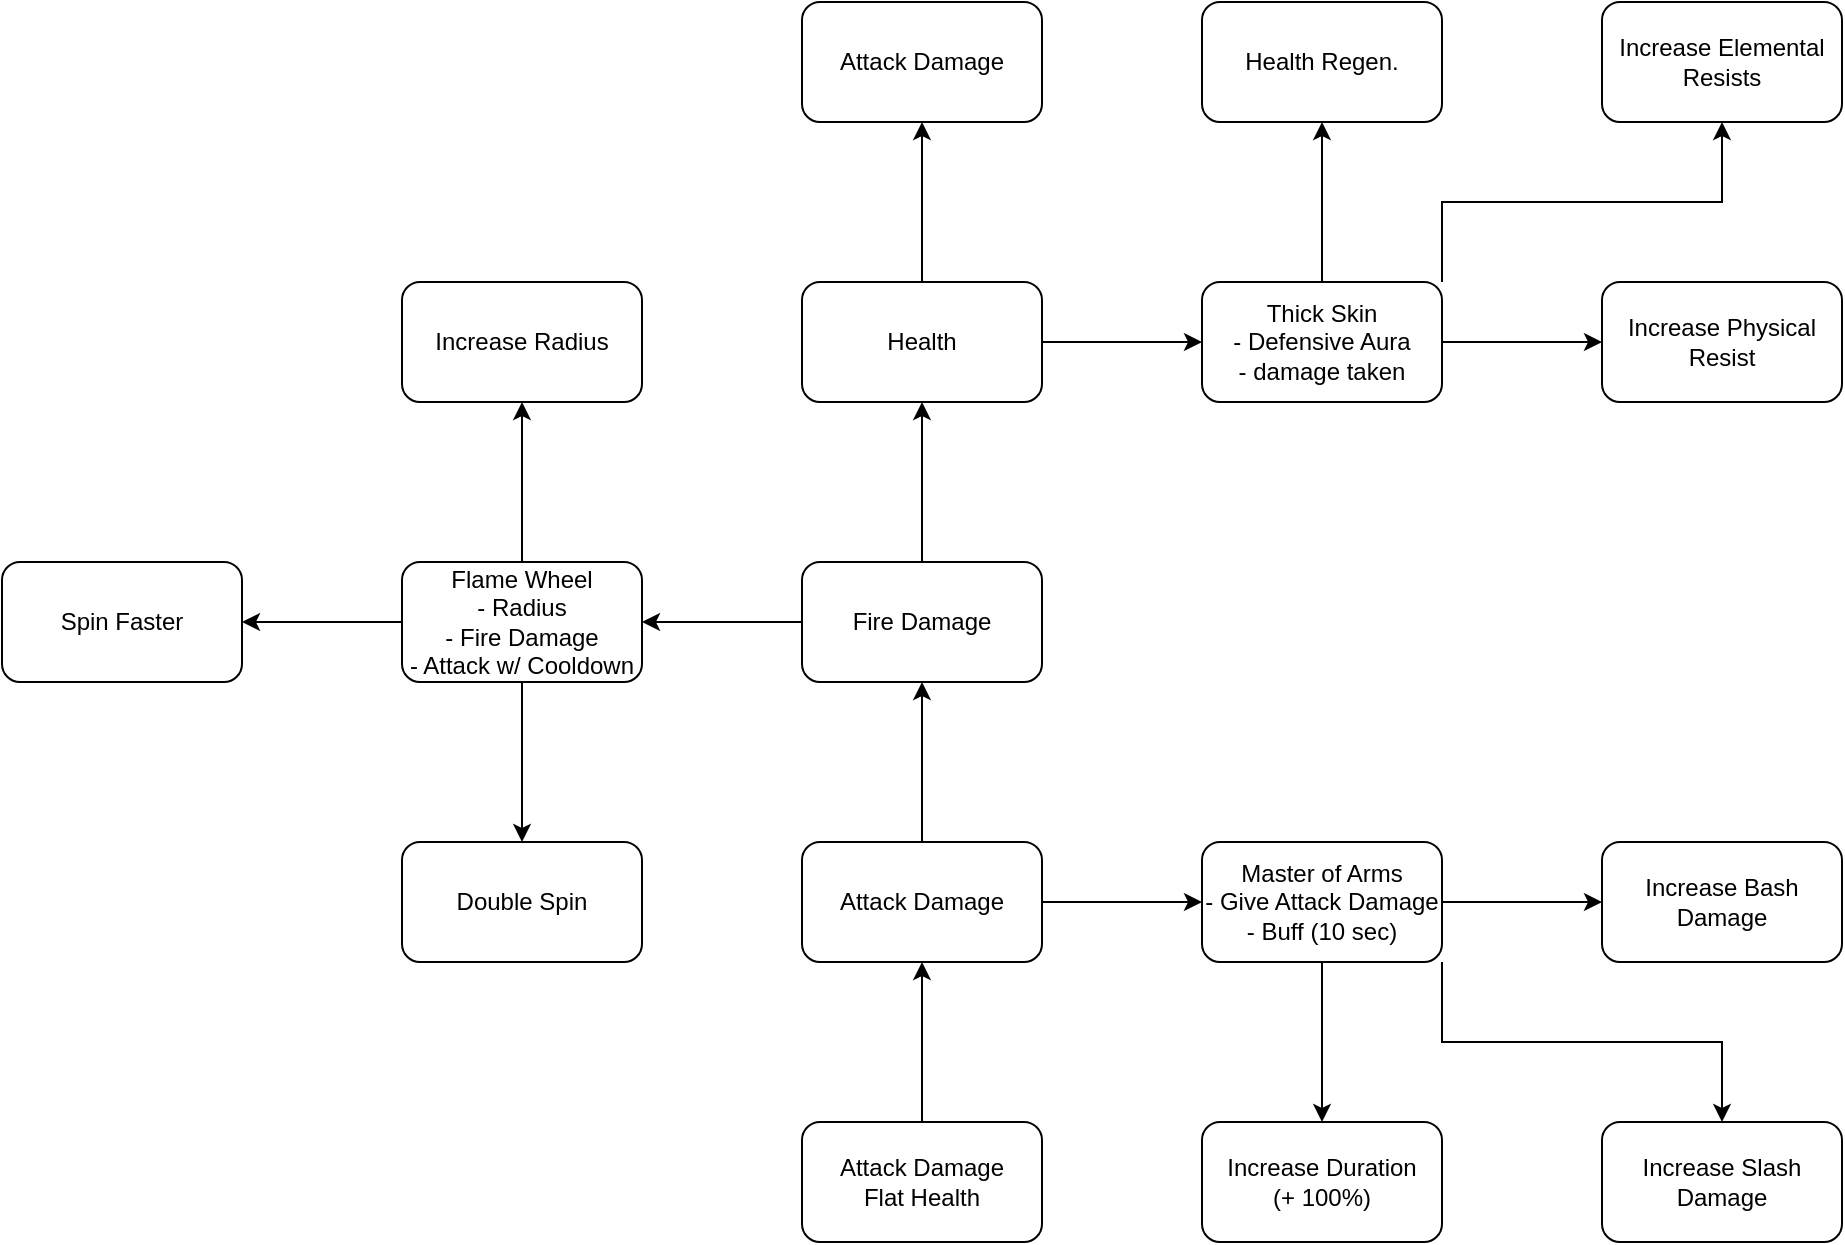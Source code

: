 <mxfile version="14.1.8" type="device" pages="30"><diagram id="o-6R5qVdKqzClrHnVCEg" name="Rebel"><mxGraphModel dx="1422" dy="862" grid="0" gridSize="9" guides="1" tooltips="1" connect="1" arrows="1" fold="1" page="1" pageScale="1" pageWidth="1000" pageHeight="800" math="0" shadow="0"><root><mxCell id="0"/><mxCell id="1" parent="0"/><mxCell id="G38OusUz1nYYvcQAfmOc-2" value="" style="edgeStyle=orthogonalEdgeStyle;rounded=0;orthogonalLoop=1;jettySize=auto;html=1;" parent="1" source="g57SNNllNo_jj1J9_8Vu-1" target="G38OusUz1nYYvcQAfmOc-1" edge="1"><mxGeometry relative="1" as="geometry"/></mxCell><mxCell id="g57SNNllNo_jj1J9_8Vu-1" value="Attack Damage&lt;br&gt;Flat Health" style="rounded=1;whiteSpace=wrap;html=1;" parent="1" vertex="1"><mxGeometry x="440" y="650" width="120" height="60" as="geometry"/></mxCell><mxCell id="G38OusUz1nYYvcQAfmOc-10" value="" style="edgeStyle=orthogonalEdgeStyle;rounded=0;orthogonalLoop=1;jettySize=auto;html=1;" parent="1" source="G38OusUz1nYYvcQAfmOc-1" target="G38OusUz1nYYvcQAfmOc-9" edge="1"><mxGeometry relative="1" as="geometry"/></mxCell><mxCell id="YzUV1k9RpUpS1actEwia-2" style="edgeStyle=orthogonalEdgeStyle;rounded=0;orthogonalLoop=1;jettySize=auto;html=1;" parent="1" source="G38OusUz1nYYvcQAfmOc-1" target="G38OusUz1nYYvcQAfmOc-5" edge="1"><mxGeometry relative="1" as="geometry"/></mxCell><mxCell id="G38OusUz1nYYvcQAfmOc-1" value="Attack Damage" style="rounded=1;whiteSpace=wrap;html=1;" parent="1" vertex="1"><mxGeometry x="440" y="510" width="120" height="60" as="geometry"/></mxCell><mxCell id="YzUV1k9RpUpS1actEwia-4" style="edgeStyle=orthogonalEdgeStyle;rounded=0;orthogonalLoop=1;jettySize=auto;html=1;" parent="1" source="G38OusUz1nYYvcQAfmOc-5" target="G38OusUz1nYYvcQAfmOc-11" edge="1"><mxGeometry relative="1" as="geometry"/></mxCell><mxCell id="YzUV1k9RpUpS1actEwia-5" style="edgeStyle=orthogonalEdgeStyle;rounded=0;orthogonalLoop=1;jettySize=auto;html=1;" parent="1" source="G38OusUz1nYYvcQAfmOc-5" target="G38OusUz1nYYvcQAfmOc-13" edge="1"><mxGeometry relative="1" as="geometry"/></mxCell><mxCell id="G38OusUz1nYYvcQAfmOc-5" value="Fire Damage" style="rounded=1;whiteSpace=wrap;html=1;" parent="1" vertex="1"><mxGeometry x="440" y="370" width="120" height="60" as="geometry"/></mxCell><mxCell id="G38OusUz1nYYvcQAfmOc-22" value="" style="edgeStyle=orthogonalEdgeStyle;rounded=0;orthogonalLoop=1;jettySize=auto;html=1;" parent="1" source="G38OusUz1nYYvcQAfmOc-9" target="G38OusUz1nYYvcQAfmOc-21" edge="1"><mxGeometry relative="1" as="geometry"/></mxCell><mxCell id="G38OusUz1nYYvcQAfmOc-26" value="" style="edgeStyle=orthogonalEdgeStyle;rounded=0;orthogonalLoop=1;jettySize=auto;html=1;" parent="1" source="G38OusUz1nYYvcQAfmOc-9" target="G38OusUz1nYYvcQAfmOc-25" edge="1"><mxGeometry relative="1" as="geometry"/></mxCell><mxCell id="YzUV1k9RpUpS1actEwia-6" style="edgeStyle=orthogonalEdgeStyle;rounded=0;orthogonalLoop=1;jettySize=auto;html=1;exitX=1;exitY=1;exitDx=0;exitDy=0;" parent="1" source="G38OusUz1nYYvcQAfmOc-9" target="G38OusUz1nYYvcQAfmOc-27" edge="1"><mxGeometry relative="1" as="geometry"/></mxCell><mxCell id="G38OusUz1nYYvcQAfmOc-9" value="Master of Arms&lt;br&gt;- Give Attack Damage&lt;br&gt;- Buff (10 sec)" style="rounded=1;whiteSpace=wrap;html=1;" parent="1" vertex="1"><mxGeometry x="640" y="510" width="120" height="60" as="geometry"/></mxCell><mxCell id="G38OusUz1nYYvcQAfmOc-30" value="" style="edgeStyle=orthogonalEdgeStyle;rounded=0;orthogonalLoop=1;jettySize=auto;html=1;" parent="1" source="G38OusUz1nYYvcQAfmOc-11" target="G38OusUz1nYYvcQAfmOc-29" edge="1"><mxGeometry relative="1" as="geometry"/></mxCell><mxCell id="G38OusUz1nYYvcQAfmOc-32" value="" style="edgeStyle=orthogonalEdgeStyle;rounded=0;orthogonalLoop=1;jettySize=auto;html=1;" parent="1" source="G38OusUz1nYYvcQAfmOc-11" target="G38OusUz1nYYvcQAfmOc-31" edge="1"><mxGeometry relative="1" as="geometry"/></mxCell><mxCell id="YzUV1k9RpUpS1actEwia-10" style="edgeStyle=orthogonalEdgeStyle;rounded=0;orthogonalLoop=1;jettySize=auto;html=1;exitX=0.5;exitY=0;exitDx=0;exitDy=0;" parent="1" source="G38OusUz1nYYvcQAfmOc-11" target="G38OusUz1nYYvcQAfmOc-33" edge="1"><mxGeometry relative="1" as="geometry"/></mxCell><mxCell id="G38OusUz1nYYvcQAfmOc-11" value="Flame Wheel&lt;br&gt;- Radius&lt;br&gt;- Fire Damage&lt;br&gt;- Attack w/ Cooldown" style="rounded=1;whiteSpace=wrap;html=1;" parent="1" vertex="1"><mxGeometry x="240" y="370" width="120" height="60" as="geometry"/></mxCell><mxCell id="G38OusUz1nYYvcQAfmOc-16" value="" style="edgeStyle=orthogonalEdgeStyle;rounded=0;orthogonalLoop=1;jettySize=auto;html=1;" parent="1" source="G38OusUz1nYYvcQAfmOc-13" target="G38OusUz1nYYvcQAfmOc-15" edge="1"><mxGeometry relative="1" as="geometry"/></mxCell><mxCell id="G38OusUz1nYYvcQAfmOc-18" value="" style="edgeStyle=orthogonalEdgeStyle;rounded=0;orthogonalLoop=1;jettySize=auto;html=1;" parent="1" source="G38OusUz1nYYvcQAfmOc-13" target="G38OusUz1nYYvcQAfmOc-17" edge="1"><mxGeometry relative="1" as="geometry"/></mxCell><mxCell id="G38OusUz1nYYvcQAfmOc-13" value="Health" style="rounded=1;whiteSpace=wrap;html=1;" parent="1" vertex="1"><mxGeometry x="440" y="230" width="120" height="60" as="geometry"/></mxCell><mxCell id="AAK35C0EKWyLFQOFsOPA-4" value="" style="edgeStyle=orthogonalEdgeStyle;rounded=0;orthogonalLoop=1;jettySize=auto;html=1;" parent="1" source="G38OusUz1nYYvcQAfmOc-15" target="AAK35C0EKWyLFQOFsOPA-3" edge="1"><mxGeometry relative="1" as="geometry"/></mxCell><mxCell id="AAK35C0EKWyLFQOFsOPA-6" value="" style="edgeStyle=orthogonalEdgeStyle;rounded=0;orthogonalLoop=1;jettySize=auto;html=1;" parent="1" source="G38OusUz1nYYvcQAfmOc-15" target="AAK35C0EKWyLFQOFsOPA-5" edge="1"><mxGeometry relative="1" as="geometry"/></mxCell><mxCell id="YzUV1k9RpUpS1actEwia-9" style="edgeStyle=orthogonalEdgeStyle;rounded=0;orthogonalLoop=1;jettySize=auto;html=1;exitX=1;exitY=0;exitDx=0;exitDy=0;" parent="1" source="G38OusUz1nYYvcQAfmOc-15" target="AAK35C0EKWyLFQOFsOPA-1" edge="1"><mxGeometry relative="1" as="geometry"/></mxCell><mxCell id="G38OusUz1nYYvcQAfmOc-15" value="Thick Skin&lt;br&gt;- Defensive Aura&lt;br&gt;- damage taken" style="rounded=1;whiteSpace=wrap;html=1;" parent="1" vertex="1"><mxGeometry x="640" y="230" width="120" height="60" as="geometry"/></mxCell><mxCell id="G38OusUz1nYYvcQAfmOc-17" value="Attack Damage" style="rounded=1;whiteSpace=wrap;html=1;" parent="1" vertex="1"><mxGeometry x="440" y="90" width="120" height="60" as="geometry"/></mxCell><mxCell id="G38OusUz1nYYvcQAfmOc-21" value="Increase Bash Damage" style="rounded=1;whiteSpace=wrap;html=1;" parent="1" vertex="1"><mxGeometry x="840" y="510" width="120" height="60" as="geometry"/></mxCell><mxCell id="G38OusUz1nYYvcQAfmOc-25" value="Increase Duration&lt;br&gt;(+ 100%)" style="rounded=1;whiteSpace=wrap;html=1;" parent="1" vertex="1"><mxGeometry x="640" y="650" width="120" height="60" as="geometry"/></mxCell><mxCell id="G38OusUz1nYYvcQAfmOc-27" value="Increase Slash Damage" style="rounded=1;whiteSpace=wrap;html=1;" parent="1" vertex="1"><mxGeometry x="840" y="650" width="120" height="60" as="geometry"/></mxCell><mxCell id="G38OusUz1nYYvcQAfmOc-29" value="Double Spin" style="rounded=1;whiteSpace=wrap;html=1;" parent="1" vertex="1"><mxGeometry x="240" y="510" width="120" height="60" as="geometry"/></mxCell><mxCell id="G38OusUz1nYYvcQAfmOc-31" value="Spin Faster" style="rounded=1;whiteSpace=wrap;html=1;" parent="1" vertex="1"><mxGeometry x="40" y="370" width="120" height="60" as="geometry"/></mxCell><mxCell id="G38OusUz1nYYvcQAfmOc-33" value="Increase Radius" style="rounded=1;whiteSpace=wrap;html=1;fillColor=#FFFFFF;" parent="1" vertex="1"><mxGeometry x="240" y="230" width="120" height="60" as="geometry"/></mxCell><mxCell id="AAK35C0EKWyLFQOFsOPA-1" value="Increase Elemental Resists" style="rounded=1;whiteSpace=wrap;html=1;fillColor=#FFFFFF;" parent="1" vertex="1"><mxGeometry x="840" y="90" width="120" height="60" as="geometry"/></mxCell><mxCell id="AAK35C0EKWyLFQOFsOPA-3" value="Increase Physical Resist" style="rounded=1;whiteSpace=wrap;html=1;fillColor=#FFFFFF;" parent="1" vertex="1"><mxGeometry x="840" y="230" width="120" height="60" as="geometry"/></mxCell><mxCell id="AAK35C0EKWyLFQOFsOPA-5" value="Health Regen." style="rounded=1;whiteSpace=wrap;html=1;fillColor=#FFFFFF;" parent="1" vertex="1"><mxGeometry x="640" y="90" width="120" height="60" as="geometry"/></mxCell></root></mxGraphModel></diagram><diagram name="Pyro" id="FFyNu-DD8QFENKxoB45z"><mxGraphModel dx="1422" dy="862" grid="0" gridSize="9" guides="1" tooltips="1" connect="1" arrows="1" fold="1" page="1" pageScale="1" pageWidth="1000" pageHeight="800" math="0" shadow="0"><root><mxCell id="OFZrVu0Yb2jiK3vY9vko-0"/><mxCell id="OFZrVu0Yb2jiK3vY9vko-1" parent="OFZrVu0Yb2jiK3vY9vko-0"/><mxCell id="OFZrVu0Yb2jiK3vY9vko-2" value="" style="edgeStyle=orthogonalEdgeStyle;rounded=0;orthogonalLoop=1;jettySize=auto;html=1;" parent="OFZrVu0Yb2jiK3vY9vko-1" source="OFZrVu0Yb2jiK3vY9vko-3" target="OFZrVu0Yb2jiK3vY9vko-6" edge="1"><mxGeometry relative="1" as="geometry"/></mxCell><mxCell id="OFZrVu0Yb2jiK3vY9vko-3" value="Fire Damage&lt;br&gt;Flat Health" style="rounded=1;whiteSpace=wrap;html=1;" parent="OFZrVu0Yb2jiK3vY9vko-1" vertex="1"><mxGeometry x="440" y="650" width="120" height="60" as="geometry"/></mxCell><mxCell id="OFZrVu0Yb2jiK3vY9vko-4" value="" style="edgeStyle=orthogonalEdgeStyle;rounded=0;orthogonalLoop=1;jettySize=auto;html=1;" parent="OFZrVu0Yb2jiK3vY9vko-1" source="OFZrVu0Yb2jiK3vY9vko-6" target="OFZrVu0Yb2jiK3vY9vko-13" edge="1"><mxGeometry relative="1" as="geometry"/></mxCell><mxCell id="OFZrVu0Yb2jiK3vY9vko-5" style="edgeStyle=orthogonalEdgeStyle;rounded=0;orthogonalLoop=1;jettySize=auto;html=1;" parent="OFZrVu0Yb2jiK3vY9vko-1" source="OFZrVu0Yb2jiK3vY9vko-6" target="OFZrVu0Yb2jiK3vY9vko-9" edge="1"><mxGeometry relative="1" as="geometry"/></mxCell><mxCell id="OFZrVu0Yb2jiK3vY9vko-7" style="edgeStyle=orthogonalEdgeStyle;rounded=0;orthogonalLoop=1;jettySize=auto;html=1;" parent="OFZrVu0Yb2jiK3vY9vko-1" source="OFZrVu0Yb2jiK3vY9vko-9" target="OFZrVu0Yb2jiK3vY9vko-17" edge="1"><mxGeometry relative="1" as="geometry"/></mxCell><mxCell id="OFZrVu0Yb2jiK3vY9vko-8" style="edgeStyle=orthogonalEdgeStyle;rounded=0;orthogonalLoop=1;jettySize=auto;html=1;" parent="OFZrVu0Yb2jiK3vY9vko-1" source="OFZrVu0Yb2jiK3vY9vko-9" target="OFZrVu0Yb2jiK3vY9vko-20" edge="1"><mxGeometry relative="1" as="geometry"/></mxCell><mxCell id="OFZrVu0Yb2jiK3vY9vko-9" value="Fire Damage" style="rounded=1;whiteSpace=wrap;html=1;" parent="OFZrVu0Yb2jiK3vY9vko-1" vertex="1"><mxGeometry x="440" y="370" width="120" height="60" as="geometry"/></mxCell><mxCell id="OFZrVu0Yb2jiK3vY9vko-10" value="" style="edgeStyle=orthogonalEdgeStyle;rounded=0;orthogonalLoop=1;jettySize=auto;html=1;" parent="OFZrVu0Yb2jiK3vY9vko-1" source="OFZrVu0Yb2jiK3vY9vko-13" target="OFZrVu0Yb2jiK3vY9vko-27" edge="1"><mxGeometry relative="1" as="geometry"/></mxCell><mxCell id="OFZrVu0Yb2jiK3vY9vko-11" value="" style="edgeStyle=orthogonalEdgeStyle;rounded=0;orthogonalLoop=1;jettySize=auto;html=1;" parent="OFZrVu0Yb2jiK3vY9vko-1" source="OFZrVu0Yb2jiK3vY9vko-13" target="OFZrVu0Yb2jiK3vY9vko-28" edge="1"><mxGeometry relative="1" as="geometry"/></mxCell><mxCell id="OFZrVu0Yb2jiK3vY9vko-12" style="edgeStyle=orthogonalEdgeStyle;rounded=0;orthogonalLoop=1;jettySize=auto;html=1;exitX=1;exitY=1;exitDx=0;exitDy=0;" parent="OFZrVu0Yb2jiK3vY9vko-1" source="OFZrVu0Yb2jiK3vY9vko-13" target="OFZrVu0Yb2jiK3vY9vko-29" edge="1"><mxGeometry relative="1" as="geometry"/></mxCell><mxCell id="OFZrVu0Yb2jiK3vY9vko-13" value="Fire Genade&lt;br&gt;- Technology&lt;br&gt;- Spell" style="rounded=1;whiteSpace=wrap;html=1;" parent="OFZrVu0Yb2jiK3vY9vko-1" vertex="1"><mxGeometry x="640" y="510" width="120" height="60" as="geometry"/></mxCell><mxCell id="OFZrVu0Yb2jiK3vY9vko-14" value="" style="edgeStyle=orthogonalEdgeStyle;rounded=0;orthogonalLoop=1;jettySize=auto;html=1;" parent="OFZrVu0Yb2jiK3vY9vko-1" source="OFZrVu0Yb2jiK3vY9vko-17" target="OFZrVu0Yb2jiK3vY9vko-30" edge="1"><mxGeometry relative="1" as="geometry"/></mxCell><mxCell id="OFZrVu0Yb2jiK3vY9vko-15" value="" style="edgeStyle=orthogonalEdgeStyle;rounded=0;orthogonalLoop=1;jettySize=auto;html=1;" parent="OFZrVu0Yb2jiK3vY9vko-1" source="OFZrVu0Yb2jiK3vY9vko-17" target="OFZrVu0Yb2jiK3vY9vko-31" edge="1"><mxGeometry relative="1" as="geometry"/></mxCell><mxCell id="OFZrVu0Yb2jiK3vY9vko-16" style="edgeStyle=orthogonalEdgeStyle;rounded=0;orthogonalLoop=1;jettySize=auto;html=1;exitX=0.5;exitY=0;exitDx=0;exitDy=0;" parent="OFZrVu0Yb2jiK3vY9vko-1" source="OFZrVu0Yb2jiK3vY9vko-17" target="OFZrVu0Yb2jiK3vY9vko-32" edge="1"><mxGeometry relative="1" as="geometry"/></mxCell><mxCell id="OFZrVu0Yb2jiK3vY9vko-17" value="Burn Essence&lt;br&gt;- Fire Dmg + Resist" style="rounded=1;whiteSpace=wrap;html=1;" parent="OFZrVu0Yb2jiK3vY9vko-1" vertex="1"><mxGeometry x="240" y="370" width="120" height="60" as="geometry"/></mxCell><mxCell id="OFZrVu0Yb2jiK3vY9vko-18" value="" style="edgeStyle=orthogonalEdgeStyle;rounded=0;orthogonalLoop=1;jettySize=auto;html=1;" parent="OFZrVu0Yb2jiK3vY9vko-1" source="OFZrVu0Yb2jiK3vY9vko-20" target="OFZrVu0Yb2jiK3vY9vko-25" edge="1"><mxGeometry relative="1" as="geometry"/></mxCell><mxCell id="OFZrVu0Yb2jiK3vY9vko-19" value="" style="edgeStyle=orthogonalEdgeStyle;rounded=0;orthogonalLoop=1;jettySize=auto;html=1;" parent="OFZrVu0Yb2jiK3vY9vko-1" source="OFZrVu0Yb2jiK3vY9vko-20" target="OFZrVu0Yb2jiK3vY9vko-26" edge="1"><mxGeometry relative="1" as="geometry"/></mxCell><mxCell id="OFZrVu0Yb2jiK3vY9vko-20" value="Damage Over Time" style="rounded=1;whiteSpace=wrap;html=1;fillColor=#FFFF00;" parent="OFZrVu0Yb2jiK3vY9vko-1" vertex="1"><mxGeometry x="440" y="230" width="120" height="60" as="geometry"/></mxCell><mxCell id="OFZrVu0Yb2jiK3vY9vko-21" value="" style="edgeStyle=orthogonalEdgeStyle;rounded=0;orthogonalLoop=1;jettySize=auto;html=1;" parent="OFZrVu0Yb2jiK3vY9vko-1" source="OFZrVu0Yb2jiK3vY9vko-25" target="OFZrVu0Yb2jiK3vY9vko-34" edge="1"><mxGeometry relative="1" as="geometry"/></mxCell><mxCell id="OFZrVu0Yb2jiK3vY9vko-22" value="" style="edgeStyle=orthogonalEdgeStyle;rounded=0;orthogonalLoop=1;jettySize=auto;html=1;" parent="OFZrVu0Yb2jiK3vY9vko-1" source="OFZrVu0Yb2jiK3vY9vko-25" target="OFZrVu0Yb2jiK3vY9vko-35" edge="1"><mxGeometry relative="1" as="geometry"/></mxCell><mxCell id="OFZrVu0Yb2jiK3vY9vko-23" style="edgeStyle=orthogonalEdgeStyle;rounded=0;orthogonalLoop=1;jettySize=auto;html=1;exitX=1;exitY=0;exitDx=0;exitDy=0;" parent="OFZrVu0Yb2jiK3vY9vko-1" source="OFZrVu0Yb2jiK3vY9vko-25" target="OFZrVu0Yb2jiK3vY9vko-33" edge="1"><mxGeometry relative="1" as="geometry"/></mxCell><mxCell id="OFZrVu0Yb2jiK3vY9vko-25" value="Fire Breath&lt;br&gt;- Proc on attack or spell&lt;br&gt;- 10 secs CD" style="rounded=1;whiteSpace=wrap;html=1;" parent="OFZrVu0Yb2jiK3vY9vko-1" vertex="1"><mxGeometry x="640" y="230" width="120" height="60" as="geometry"/></mxCell><mxCell id="OFZrVu0Yb2jiK3vY9vko-26" value="Fire Damage" style="rounded=1;whiteSpace=wrap;html=1;" parent="OFZrVu0Yb2jiK3vY9vko-1" vertex="1"><mxGeometry x="440" y="90" width="120" height="60" as="geometry"/></mxCell><mxCell id="OFZrVu0Yb2jiK3vY9vko-27" value="+1 Charge" style="rounded=1;whiteSpace=wrap;html=1;" parent="OFZrVu0Yb2jiK3vY9vko-1" vertex="1"><mxGeometry x="840" y="510" width="120" height="60" as="geometry"/></mxCell><mxCell id="OFZrVu0Yb2jiK3vY9vko-28" value="Explodes on&lt;br&gt;Overlap" style="rounded=1;whiteSpace=wrap;html=1;" parent="OFZrVu0Yb2jiK3vY9vko-1" vertex="1"><mxGeometry x="640" y="650" width="120" height="60" as="geometry"/></mxCell><mxCell id="OFZrVu0Yb2jiK3vY9vko-29" value="Always Ignite" style="rounded=1;whiteSpace=wrap;html=1;" parent="OFZrVu0Yb2jiK3vY9vko-1" vertex="1"><mxGeometry x="840" y="650" width="120" height="60" as="geometry"/></mxCell><mxCell id="OFZrVu0Yb2jiK3vY9vko-30" value="Increase Overall&lt;br&gt;Damage" style="rounded=1;whiteSpace=wrap;html=1;" parent="OFZrVu0Yb2jiK3vY9vko-1" vertex="1"><mxGeometry x="240" y="510" width="120" height="60" as="geometry"/></mxCell><mxCell id="OFZrVu0Yb2jiK3vY9vko-31" value="Increase base burn damage" style="rounded=1;whiteSpace=wrap;html=1;fillColor=#FFFF03;" parent="OFZrVu0Yb2jiK3vY9vko-1" vertex="1"><mxGeometry x="40" y="370" width="120" height="60" as="geometry"/></mxCell><mxCell id="OFZrVu0Yb2jiK3vY9vko-32" value="Increase Burn&lt;br&gt;- Chance, Damage,&lt;br&gt;Duration" style="rounded=1;whiteSpace=wrap;html=1;fillColor=#FFFF03;" parent="OFZrVu0Yb2jiK3vY9vko-1" vertex="1"><mxGeometry x="240" y="230" width="120" height="60" as="geometry"/></mxCell><mxCell id="OFZrVu0Yb2jiK3vY9vko-33" value="Range" style="rounded=1;whiteSpace=wrap;html=1;" parent="OFZrVu0Yb2jiK3vY9vko-1" vertex="1"><mxGeometry x="840" y="90" width="120" height="60" as="geometry"/></mxCell><mxCell id="OFZrVu0Yb2jiK3vY9vko-34" value="Decrease Fire Resist" style="rounded=1;whiteSpace=wrap;html=1;" parent="OFZrVu0Yb2jiK3vY9vko-1" vertex="1"><mxGeometry x="840" y="230" width="120" height="60" as="geometry"/></mxCell><mxCell id="OFZrVu0Yb2jiK3vY9vko-35" value="Decrease Cooldown" style="rounded=1;whiteSpace=wrap;html=1;" parent="OFZrVu0Yb2jiK3vY9vko-1" vertex="1"><mxGeometry x="640" y="90" width="120" height="60" as="geometry"/></mxCell><mxCell id="OFZrVu0Yb2jiK3vY9vko-6" value="Cooldown Reduc." style="rounded=1;whiteSpace=wrap;html=1;fillColor=#FFFF00;" parent="OFZrVu0Yb2jiK3vY9vko-1" vertex="1"><mxGeometry x="440" y="510" width="120" height="60" as="geometry"/></mxCell></root></mxGraphModel></diagram><diagram name="Colossus" id="q5eITmSk-MFVTBWZkRRC"><mxGraphModel dx="1422" dy="862" grid="0" gridSize="9" guides="1" tooltips="1" connect="1" arrows="1" fold="1" page="1" pageScale="1" pageWidth="1000" pageHeight="800" math="0" shadow="0"><root><mxCell id="zlI-Jcs7aSkVohjf6kzK-0"/><mxCell id="zlI-Jcs7aSkVohjf6kzK-1" parent="zlI-Jcs7aSkVohjf6kzK-0"/><mxCell id="zlI-Jcs7aSkVohjf6kzK-2" value="" style="edgeStyle=orthogonalEdgeStyle;rounded=0;orthogonalLoop=1;jettySize=auto;html=1;" parent="zlI-Jcs7aSkVohjf6kzK-1" source="zlI-Jcs7aSkVohjf6kzK-3" target="zlI-Jcs7aSkVohjf6kzK-6" edge="1"><mxGeometry relative="1" as="geometry"/></mxCell><mxCell id="zlI-Jcs7aSkVohjf6kzK-3" value="Increase Health&lt;br&gt;Flat Health" style="rounded=1;whiteSpace=wrap;html=1;" parent="zlI-Jcs7aSkVohjf6kzK-1" vertex="1"><mxGeometry x="440" y="650" width="120" height="60" as="geometry"/></mxCell><mxCell id="zlI-Jcs7aSkVohjf6kzK-4" value="" style="edgeStyle=orthogonalEdgeStyle;rounded=0;orthogonalLoop=1;jettySize=auto;html=1;" parent="zlI-Jcs7aSkVohjf6kzK-1" source="zlI-Jcs7aSkVohjf6kzK-6" target="zlI-Jcs7aSkVohjf6kzK-13" edge="1"><mxGeometry relative="1" as="geometry"/></mxCell><mxCell id="zlI-Jcs7aSkVohjf6kzK-5" style="edgeStyle=orthogonalEdgeStyle;rounded=0;orthogonalLoop=1;jettySize=auto;html=1;" parent="zlI-Jcs7aSkVohjf6kzK-1" source="zlI-Jcs7aSkVohjf6kzK-6" target="zlI-Jcs7aSkVohjf6kzK-9" edge="1"><mxGeometry relative="1" as="geometry"/></mxCell><mxCell id="zlI-Jcs7aSkVohjf6kzK-6" value="Increase Health" style="rounded=1;whiteSpace=wrap;html=1;" parent="zlI-Jcs7aSkVohjf6kzK-1" vertex="1"><mxGeometry x="440" y="510" width="120" height="60" as="geometry"/></mxCell><mxCell id="zlI-Jcs7aSkVohjf6kzK-7" style="edgeStyle=orthogonalEdgeStyle;rounded=0;orthogonalLoop=1;jettySize=auto;html=1;" parent="zlI-Jcs7aSkVohjf6kzK-1" source="zlI-Jcs7aSkVohjf6kzK-9" target="zlI-Jcs7aSkVohjf6kzK-17" edge="1"><mxGeometry relative="1" as="geometry"/></mxCell><mxCell id="zlI-Jcs7aSkVohjf6kzK-8" style="edgeStyle=orthogonalEdgeStyle;rounded=0;orthogonalLoop=1;jettySize=auto;html=1;" parent="zlI-Jcs7aSkVohjf6kzK-1" source="zlI-Jcs7aSkVohjf6kzK-9" target="zlI-Jcs7aSkVohjf6kzK-20" edge="1"><mxGeometry relative="1" as="geometry"/></mxCell><mxCell id="zlI-Jcs7aSkVohjf6kzK-9" value="Physical Damage" style="rounded=1;whiteSpace=wrap;html=1;" parent="zlI-Jcs7aSkVohjf6kzK-1" vertex="1"><mxGeometry x="440" y="370" width="120" height="60" as="geometry"/></mxCell><mxCell id="zlI-Jcs7aSkVohjf6kzK-10" value="" style="edgeStyle=orthogonalEdgeStyle;rounded=0;orthogonalLoop=1;jettySize=auto;html=1;" parent="zlI-Jcs7aSkVohjf6kzK-1" source="zlI-Jcs7aSkVohjf6kzK-13" target="zlI-Jcs7aSkVohjf6kzK-26" edge="1"><mxGeometry relative="1" as="geometry"/></mxCell><mxCell id="zlI-Jcs7aSkVohjf6kzK-11" value="" style="edgeStyle=orthogonalEdgeStyle;rounded=0;orthogonalLoop=1;jettySize=auto;html=1;" parent="zlI-Jcs7aSkVohjf6kzK-1" source="zlI-Jcs7aSkVohjf6kzK-13" target="zlI-Jcs7aSkVohjf6kzK-27" edge="1"><mxGeometry relative="1" as="geometry"/></mxCell><mxCell id="zlI-Jcs7aSkVohjf6kzK-12" style="edgeStyle=orthogonalEdgeStyle;rounded=0;orthogonalLoop=1;jettySize=auto;html=1;exitX=1;exitY=1;exitDx=0;exitDy=0;" parent="zlI-Jcs7aSkVohjf6kzK-1" source="zlI-Jcs7aSkVohjf6kzK-13" target="zlI-Jcs7aSkVohjf6kzK-28" edge="1"><mxGeometry relative="1" as="geometry"/></mxCell><mxCell id="zlI-Jcs7aSkVohjf6kzK-13" value="Buff Resist&lt;br&gt;- Gives Physical Resist to Allies&lt;br&gt;- Active" style="rounded=1;whiteSpace=wrap;html=1;fillColor=#f8cecc;strokeColor=#b85450;" parent="zlI-Jcs7aSkVohjf6kzK-1" vertex="1"><mxGeometry x="640" y="510" width="120" height="60" as="geometry"/></mxCell><mxCell id="zlI-Jcs7aSkVohjf6kzK-14" value="" style="edgeStyle=orthogonalEdgeStyle;rounded=0;orthogonalLoop=1;jettySize=auto;html=1;" parent="zlI-Jcs7aSkVohjf6kzK-1" source="zlI-Jcs7aSkVohjf6kzK-17" target="zlI-Jcs7aSkVohjf6kzK-29" edge="1"><mxGeometry relative="1" as="geometry"/></mxCell><mxCell id="zlI-Jcs7aSkVohjf6kzK-15" value="" style="edgeStyle=orthogonalEdgeStyle;rounded=0;orthogonalLoop=1;jettySize=auto;html=1;" parent="zlI-Jcs7aSkVohjf6kzK-1" source="zlI-Jcs7aSkVohjf6kzK-17" target="zlI-Jcs7aSkVohjf6kzK-30" edge="1"><mxGeometry relative="1" as="geometry"/></mxCell><mxCell id="zlI-Jcs7aSkVohjf6kzK-16" style="edgeStyle=orthogonalEdgeStyle;rounded=0;orthogonalLoop=1;jettySize=auto;html=1;exitX=0.5;exitY=0;exitDx=0;exitDy=0;" parent="zlI-Jcs7aSkVohjf6kzK-1" source="zlI-Jcs7aSkVohjf6kzK-17" target="zlI-Jcs7aSkVohjf6kzK-31" edge="1"><mxGeometry relative="1" as="geometry"/></mxCell><mxCell id="zlI-Jcs7aSkVohjf6kzK-17" value="&lt;div&gt;Shield Bash&lt;/div&gt;&lt;div&gt;- Requires Shield&lt;/div&gt;&lt;div&gt;- Physical&lt;/div&gt;&lt;div&gt;- AOE&lt;/div&gt;" style="rounded=1;whiteSpace=wrap;html=1;fillColor=#f8cecc;strokeColor=#b85450;" parent="zlI-Jcs7aSkVohjf6kzK-1" vertex="1"><mxGeometry x="240" y="370" width="120" height="60" as="geometry"/></mxCell><mxCell id="zlI-Jcs7aSkVohjf6kzK-18" value="" style="edgeStyle=orthogonalEdgeStyle;rounded=0;orthogonalLoop=1;jettySize=auto;html=1;" parent="zlI-Jcs7aSkVohjf6kzK-1" source="zlI-Jcs7aSkVohjf6kzK-20" target="zlI-Jcs7aSkVohjf6kzK-24" edge="1"><mxGeometry relative="1" as="geometry"/></mxCell><mxCell id="zlI-Jcs7aSkVohjf6kzK-19" value="" style="edgeStyle=orthogonalEdgeStyle;rounded=0;orthogonalLoop=1;jettySize=auto;html=1;" parent="zlI-Jcs7aSkVohjf6kzK-1" source="zlI-Jcs7aSkVohjf6kzK-20" target="zlI-Jcs7aSkVohjf6kzK-25" edge="1"><mxGeometry relative="1" as="geometry"/></mxCell><mxCell id="zlI-Jcs7aSkVohjf6kzK-20" value="Increase Health" style="rounded=1;whiteSpace=wrap;html=1;" parent="zlI-Jcs7aSkVohjf6kzK-1" vertex="1"><mxGeometry x="440" y="230" width="120" height="60" as="geometry"/></mxCell><mxCell id="zlI-Jcs7aSkVohjf6kzK-21" value="" style="edgeStyle=orthogonalEdgeStyle;rounded=0;orthogonalLoop=1;jettySize=auto;html=1;" parent="zlI-Jcs7aSkVohjf6kzK-1" source="zlI-Jcs7aSkVohjf6kzK-24" target="zlI-Jcs7aSkVohjf6kzK-33" edge="1"><mxGeometry relative="1" as="geometry"/></mxCell><mxCell id="zlI-Jcs7aSkVohjf6kzK-22" value="" style="edgeStyle=orthogonalEdgeStyle;rounded=0;orthogonalLoop=1;jettySize=auto;html=1;" parent="zlI-Jcs7aSkVohjf6kzK-1" source="zlI-Jcs7aSkVohjf6kzK-24" target="zlI-Jcs7aSkVohjf6kzK-34" edge="1"><mxGeometry relative="1" as="geometry"/></mxCell><mxCell id="zlI-Jcs7aSkVohjf6kzK-23" style="edgeStyle=orthogonalEdgeStyle;rounded=0;orthogonalLoop=1;jettySize=auto;html=1;exitX=1;exitY=0;exitDx=0;exitDy=0;" parent="zlI-Jcs7aSkVohjf6kzK-1" source="zlI-Jcs7aSkVohjf6kzK-24" target="zlI-Jcs7aSkVohjf6kzK-32" edge="1"><mxGeometry relative="1" as="geometry"/></mxCell><mxCell id="zlI-Jcs7aSkVohjf6kzK-24" value="Goliath&lt;br&gt;- Increase Health" style="rounded=1;whiteSpace=wrap;html=1;" parent="zlI-Jcs7aSkVohjf6kzK-1" vertex="1"><mxGeometry x="640" y="230" width="120" height="60" as="geometry"/></mxCell><mxCell id="zlI-Jcs7aSkVohjf6kzK-25" value="Increase Health" style="rounded=1;whiteSpace=wrap;html=1;" parent="zlI-Jcs7aSkVohjf6kzK-1" vertex="1"><mxGeometry x="440" y="90" width="120" height="60" as="geometry"/></mxCell><mxCell id="zlI-Jcs7aSkVohjf6kzK-26" value="Adds Small Shield&lt;br&gt;on Health" style="rounded=1;whiteSpace=wrap;html=1;" parent="zlI-Jcs7aSkVohjf6kzK-1" vertex="1"><mxGeometry x="840" y="510" width="120" height="60" as="geometry"/></mxCell><mxCell id="zlI-Jcs7aSkVohjf6kzK-27" value="Elemental Resist" style="rounded=1;whiteSpace=wrap;html=1;" parent="zlI-Jcs7aSkVohjf6kzK-1" vertex="1"><mxGeometry x="640" y="650" width="120" height="60" as="geometry"/></mxCell><mxCell id="zlI-Jcs7aSkVohjf6kzK-28" value="Add Reflect Damage" style="rounded=1;whiteSpace=wrap;html=1;" parent="zlI-Jcs7aSkVohjf6kzK-1" vertex="1"><mxGeometry x="840" y="650" width="120" height="60" as="geometry"/></mxCell><mxCell id="zlI-Jcs7aSkVohjf6kzK-29" value="Damage on % Health" style="rounded=1;whiteSpace=wrap;html=1;" parent="zlI-Jcs7aSkVohjf6kzK-1" vertex="1"><mxGeometry x="240" y="510" width="120" height="60" as="geometry"/></mxCell><mxCell id="zlI-Jcs7aSkVohjf6kzK-30" value="Heal on % Health" style="rounded=1;whiteSpace=wrap;html=1;" parent="zlI-Jcs7aSkVohjf6kzK-1" vertex="1"><mxGeometry x="40" y="370" width="120" height="60" as="geometry"/></mxCell><mxCell id="zlI-Jcs7aSkVohjf6kzK-31" value="Stuns Target" style="rounded=1;whiteSpace=wrap;html=1;" parent="zlI-Jcs7aSkVohjf6kzK-1" vertex="1"><mxGeometry x="240" y="230" width="120" height="60" as="geometry"/></mxCell><mxCell id="zlI-Jcs7aSkVohjf6kzK-32" value="Increase Character&lt;br&gt;Size" style="rounded=1;whiteSpace=wrap;html=1;" parent="zlI-Jcs7aSkVohjf6kzK-1" vertex="1"><mxGeometry x="840" y="90" width="120" height="60" as="geometry"/></mxCell><mxCell id="zlI-Jcs7aSkVohjf6kzK-33" value="Increase Health" style="rounded=1;whiteSpace=wrap;html=1;" parent="zlI-Jcs7aSkVohjf6kzK-1" vertex="1"><mxGeometry x="840" y="230" width="120" height="60" as="geometry"/></mxCell><mxCell id="zlI-Jcs7aSkVohjf6kzK-34" value="Health Regen" style="rounded=1;whiteSpace=wrap;html=1;" parent="zlI-Jcs7aSkVohjf6kzK-1" vertex="1"><mxGeometry x="640" y="90" width="120" height="60" as="geometry"/></mxCell></root></mxGraphModel></diagram><diagram name="Slayer" id="0ANqyrULyTXaJ3fX0svb"><mxGraphModel dx="1422" dy="862" grid="0" gridSize="9" guides="1" tooltips="1" connect="1" arrows="1" fold="1" page="1" pageScale="1" pageWidth="1000" pageHeight="800" math="0" shadow="0"><root><mxCell id="fp_veMaqGvBMc44AjRO--0"/><mxCell id="fp_veMaqGvBMc44AjRO--1" parent="fp_veMaqGvBMc44AjRO--0"/><mxCell id="fp_veMaqGvBMc44AjRO--2" value="" style="edgeStyle=orthogonalEdgeStyle;rounded=0;orthogonalLoop=1;jettySize=auto;html=1;" parent="fp_veMaqGvBMc44AjRO--1" source="fp_veMaqGvBMc44AjRO--3" target="fp_veMaqGvBMc44AjRO--6" edge="1"><mxGeometry relative="1" as="geometry"/></mxCell><mxCell id="fp_veMaqGvBMc44AjRO--3" value="Slash Damage&lt;br&gt;Flat Health" style="rounded=1;whiteSpace=wrap;html=1;" parent="fp_veMaqGvBMc44AjRO--1" vertex="1"><mxGeometry x="440" y="650" width="120" height="60" as="geometry"/></mxCell><mxCell id="fp_veMaqGvBMc44AjRO--4" value="" style="edgeStyle=orthogonalEdgeStyle;rounded=0;orthogonalLoop=1;jettySize=auto;html=1;" parent="fp_veMaqGvBMc44AjRO--1" source="fp_veMaqGvBMc44AjRO--6" target="fp_veMaqGvBMc44AjRO--13" edge="1"><mxGeometry relative="1" as="geometry"/></mxCell><mxCell id="fp_veMaqGvBMc44AjRO--5" style="edgeStyle=orthogonalEdgeStyle;rounded=0;orthogonalLoop=1;jettySize=auto;html=1;" parent="fp_veMaqGvBMc44AjRO--1" source="fp_veMaqGvBMc44AjRO--6" target="fp_veMaqGvBMc44AjRO--9" edge="1"><mxGeometry relative="1" as="geometry"/></mxCell><mxCell id="fp_veMaqGvBMc44AjRO--6" value="Movement Speed" style="rounded=1;whiteSpace=wrap;html=1;" parent="fp_veMaqGvBMc44AjRO--1" vertex="1"><mxGeometry x="440" y="510" width="120" height="60" as="geometry"/></mxCell><mxCell id="fp_veMaqGvBMc44AjRO--7" style="edgeStyle=orthogonalEdgeStyle;rounded=0;orthogonalLoop=1;jettySize=auto;html=1;" parent="fp_veMaqGvBMc44AjRO--1" source="fp_veMaqGvBMc44AjRO--9" target="fp_veMaqGvBMc44AjRO--17" edge="1"><mxGeometry relative="1" as="geometry"/></mxCell><mxCell id="fp_veMaqGvBMc44AjRO--8" style="edgeStyle=orthogonalEdgeStyle;rounded=0;orthogonalLoop=1;jettySize=auto;html=1;" parent="fp_veMaqGvBMc44AjRO--1" source="fp_veMaqGvBMc44AjRO--9" target="fp_veMaqGvBMc44AjRO--20" edge="1"><mxGeometry relative="1" as="geometry"/></mxCell><mxCell id="fp_veMaqGvBMc44AjRO--9" value="Attack Speed" style="rounded=1;whiteSpace=wrap;html=1;" parent="fp_veMaqGvBMc44AjRO--1" vertex="1"><mxGeometry x="440" y="370" width="120" height="60" as="geometry"/></mxCell><mxCell id="fp_veMaqGvBMc44AjRO--10" value="" style="edgeStyle=orthogonalEdgeStyle;rounded=0;orthogonalLoop=1;jettySize=auto;html=1;" parent="fp_veMaqGvBMc44AjRO--1" source="fp_veMaqGvBMc44AjRO--13" target="fp_veMaqGvBMc44AjRO--26" edge="1"><mxGeometry relative="1" as="geometry"/></mxCell><mxCell id="fp_veMaqGvBMc44AjRO--11" value="" style="edgeStyle=orthogonalEdgeStyle;rounded=0;orthogonalLoop=1;jettySize=auto;html=1;" parent="fp_veMaqGvBMc44AjRO--1" source="fp_veMaqGvBMc44AjRO--13" target="fp_veMaqGvBMc44AjRO--27" edge="1"><mxGeometry relative="1" as="geometry"/></mxCell><mxCell id="fp_veMaqGvBMc44AjRO--12" style="edgeStyle=orthogonalEdgeStyle;rounded=0;orthogonalLoop=1;jettySize=auto;html=1;exitX=1;exitY=1;exitDx=0;exitDy=0;" parent="fp_veMaqGvBMc44AjRO--1" source="fp_veMaqGvBMc44AjRO--13" target="fp_veMaqGvBMc44AjRO--28" edge="1"><mxGeometry relative="1" as="geometry"/></mxCell><mxCell id="fp_veMaqGvBMc44AjRO--13" value="Slice Dash" style="rounded=1;whiteSpace=wrap;html=1;" parent="fp_veMaqGvBMc44AjRO--1" vertex="1"><mxGeometry x="640" y="510" width="120" height="60" as="geometry"/></mxCell><mxCell id="fp_veMaqGvBMc44AjRO--14" value="" style="edgeStyle=orthogonalEdgeStyle;rounded=0;orthogonalLoop=1;jettySize=auto;html=1;" parent="fp_veMaqGvBMc44AjRO--1" source="fp_veMaqGvBMc44AjRO--17" target="fp_veMaqGvBMc44AjRO--29" edge="1"><mxGeometry relative="1" as="geometry"/></mxCell><mxCell id="fp_veMaqGvBMc44AjRO--15" value="" style="edgeStyle=orthogonalEdgeStyle;rounded=0;orthogonalLoop=1;jettySize=auto;html=1;" parent="fp_veMaqGvBMc44AjRO--1" source="fp_veMaqGvBMc44AjRO--17" target="fp_veMaqGvBMc44AjRO--30" edge="1"><mxGeometry relative="1" as="geometry"/></mxCell><mxCell id="fp_veMaqGvBMc44AjRO--16" style="edgeStyle=orthogonalEdgeStyle;rounded=0;orthogonalLoop=1;jettySize=auto;html=1;exitX=0.5;exitY=0;exitDx=0;exitDy=0;" parent="fp_veMaqGvBMc44AjRO--1" source="fp_veMaqGvBMc44AjRO--17" target="fp_veMaqGvBMc44AjRO--31" edge="1"><mxGeometry relative="1" as="geometry"/></mxCell><mxCell id="fp_veMaqGvBMc44AjRO--17" value="Shenoki&lt;br&gt;- Quick Double Slice" style="rounded=1;whiteSpace=wrap;html=1;" parent="fp_veMaqGvBMc44AjRO--1" vertex="1"><mxGeometry x="240" y="370" width="120" height="60" as="geometry"/></mxCell><mxCell id="fp_veMaqGvBMc44AjRO--18" value="" style="edgeStyle=orthogonalEdgeStyle;rounded=0;orthogonalLoop=1;jettySize=auto;html=1;" parent="fp_veMaqGvBMc44AjRO--1" source="fp_veMaqGvBMc44AjRO--20" target="fp_veMaqGvBMc44AjRO--24" edge="1"><mxGeometry relative="1" as="geometry"/></mxCell><mxCell id="fp_veMaqGvBMc44AjRO--19" value="" style="edgeStyle=orthogonalEdgeStyle;rounded=0;orthogonalLoop=1;jettySize=auto;html=1;" parent="fp_veMaqGvBMc44AjRO--1" source="fp_veMaqGvBMc44AjRO--20" target="fp_veMaqGvBMc44AjRO--25" edge="1"><mxGeometry relative="1" as="geometry"/></mxCell><mxCell id="fp_veMaqGvBMc44AjRO--20" value="Flat Armor Pen." style="rounded=1;whiteSpace=wrap;html=1;" parent="fp_veMaqGvBMc44AjRO--1" vertex="1"><mxGeometry x="440" y="230" width="120" height="60" as="geometry"/></mxCell><mxCell id="fp_veMaqGvBMc44AjRO--21" value="" style="edgeStyle=orthogonalEdgeStyle;rounded=0;orthogonalLoop=1;jettySize=auto;html=1;" parent="fp_veMaqGvBMc44AjRO--1" source="fp_veMaqGvBMc44AjRO--24" target="fp_veMaqGvBMc44AjRO--33" edge="1"><mxGeometry relative="1" as="geometry"/></mxCell><mxCell id="fp_veMaqGvBMc44AjRO--22" value="" style="edgeStyle=orthogonalEdgeStyle;rounded=0;orthogonalLoop=1;jettySize=auto;html=1;" parent="fp_veMaqGvBMc44AjRO--1" source="fp_veMaqGvBMc44AjRO--24" target="fp_veMaqGvBMc44AjRO--34" edge="1"><mxGeometry relative="1" as="geometry"/></mxCell><mxCell id="fp_veMaqGvBMc44AjRO--23" style="edgeStyle=orthogonalEdgeStyle;rounded=0;orthogonalLoop=1;jettySize=auto;html=1;exitX=1;exitY=0;exitDx=0;exitDy=0;" parent="fp_veMaqGvBMc44AjRO--1" source="fp_veMaqGvBMc44AjRO--24" target="fp_veMaqGvBMc44AjRO--32" edge="1"><mxGeometry relative="1" as="geometry"/></mxCell><mxCell id="SoZpUXNL9oklTyX-r-qA-1" style="edgeStyle=orthogonalEdgeStyle;rounded=0;orthogonalLoop=1;jettySize=auto;html=1;" parent="fp_veMaqGvBMc44AjRO--1" source="fp_veMaqGvBMc44AjRO--24" target="SoZpUXNL9oklTyX-r-qA-0" edge="1"><mxGeometry relative="1" as="geometry"/></mxCell><mxCell id="fp_veMaqGvBMc44AjRO--24" value="Armor Pen. Buff&lt;br&gt;- %&lt;br&gt;- Active" style="rounded=1;whiteSpace=wrap;html=1;" parent="fp_veMaqGvBMc44AjRO--1" vertex="1"><mxGeometry x="640" y="230" width="120" height="60" as="geometry"/></mxCell><mxCell id="fp_veMaqGvBMc44AjRO--25" value="Slash Damage" style="rounded=1;whiteSpace=wrap;html=1;" parent="fp_veMaqGvBMc44AjRO--1" vertex="1"><mxGeometry x="440" y="90" width="120" height="60" as="geometry"/></mxCell><mxCell id="fp_veMaqGvBMc44AjRO--26" value="Apply Virus" style="rounded=1;whiteSpace=wrap;html=1;" parent="fp_veMaqGvBMc44AjRO--1" vertex="1"><mxGeometry x="840" y="510" width="120" height="60" as="geometry"/></mxCell><mxCell id="fp_veMaqGvBMc44AjRO--27" value="Spinning End" style="rounded=1;whiteSpace=wrap;html=1;" parent="fp_veMaqGvBMc44AjRO--1" vertex="1"><mxGeometry x="640" y="650" width="120" height="60" as="geometry"/></mxCell><mxCell id="fp_veMaqGvBMc44AjRO--28" value="+1 Charge" style="rounded=1;whiteSpace=wrap;html=1;" parent="fp_veMaqGvBMc44AjRO--1" vertex="1"><mxGeometry x="840" y="650" width="120" height="60" as="geometry"/></mxCell><mxCell id="fp_veMaqGvBMc44AjRO--29" value="Increase Shenoki&lt;br&gt;Att. Speed" style="rounded=1;whiteSpace=wrap;html=1;" parent="fp_veMaqGvBMc44AjRO--1" vertex="1"><mxGeometry x="240" y="510" width="120" height="60" as="geometry"/></mxCell><mxCell id="fp_veMaqGvBMc44AjRO--30" value="No Cooldown" style="rounded=1;whiteSpace=wrap;html=1;" parent="fp_veMaqGvBMc44AjRO--1" vertex="1"><mxGeometry x="40" y="370" width="120" height="60" as="geometry"/></mxCell><mxCell id="fp_veMaqGvBMc44AjRO--31" value="Short Waves when Attacking&lt;br&gt;- Increase Range" style="rounded=1;whiteSpace=wrap;html=1;" parent="fp_veMaqGvBMc44AjRO--1" vertex="1"><mxGeometry x="240" y="230" width="120" height="60" as="geometry"/></mxCell><mxCell id="fp_veMaqGvBMc44AjRO--32" value="Slash Damage" style="rounded=1;whiteSpace=wrap;html=1;" parent="fp_veMaqGvBMc44AjRO--1" vertex="1"><mxGeometry x="840" y="90" width="120" height="60" as="geometry"/></mxCell><mxCell id="fp_veMaqGvBMc44AjRO--33" value="Increase Boss Damage" style="rounded=1;whiteSpace=wrap;html=1;" parent="fp_veMaqGvBMc44AjRO--1" vertex="1"><mxGeometry x="840" y="230" width="120" height="60" as="geometry"/></mxCell><mxCell id="fp_veMaqGvBMc44AjRO--34" value="Increase Duration" style="rounded=1;whiteSpace=wrap;html=1;" parent="fp_veMaqGvBMc44AjRO--1" vertex="1"><mxGeometry x="640" y="90" width="120" height="60" as="geometry"/></mxCell><mxCell id="SoZpUXNL9oklTyX-r-qA-0" value="Increase Att. Speed" style="rounded=1;whiteSpace=wrap;html=1;" parent="fp_veMaqGvBMc44AjRO--1" vertex="1"><mxGeometry x="640" y="370" width="120" height="60" as="geometry"/></mxCell></root></mxGraphModel></diagram><diagram name="Bully" id="Uqrhhdht9XpH4vZW5Y1Y"><mxGraphModel dx="1422" dy="862" grid="0" gridSize="9" guides="1" tooltips="1" connect="1" arrows="1" fold="1" page="1" pageScale="1" pageWidth="1000" pageHeight="800" math="0" shadow="0"><root><mxCell id="rd7y4UVkcAujF9DlxeM--0"/><mxCell id="rd7y4UVkcAujF9DlxeM--1" parent="rd7y4UVkcAujF9DlxeM--0"/><mxCell id="rd7y4UVkcAujF9DlxeM--2" value="" style="edgeStyle=orthogonalEdgeStyle;rounded=0;orthogonalLoop=1;jettySize=auto;html=1;" parent="rd7y4UVkcAujF9DlxeM--1" source="rd7y4UVkcAujF9DlxeM--3" target="rd7y4UVkcAujF9DlxeM--6" edge="1"><mxGeometry relative="1" as="geometry"/></mxCell><mxCell id="rd7y4UVkcAujF9DlxeM--3" value="Bash Damage&lt;br&gt;Flat Health" style="rounded=1;whiteSpace=wrap;html=1;" parent="rd7y4UVkcAujF9DlxeM--1" vertex="1"><mxGeometry x="440" y="650" width="120" height="60" as="geometry"/></mxCell><mxCell id="rd7y4UVkcAujF9DlxeM--4" value="" style="edgeStyle=orthogonalEdgeStyle;rounded=0;orthogonalLoop=1;jettySize=auto;html=1;" parent="rd7y4UVkcAujF9DlxeM--1" source="rd7y4UVkcAujF9DlxeM--6" target="rd7y4UVkcAujF9DlxeM--13" edge="1"><mxGeometry relative="1" as="geometry"/></mxCell><mxCell id="rd7y4UVkcAujF9DlxeM--5" style="edgeStyle=orthogonalEdgeStyle;rounded=0;orthogonalLoop=1;jettySize=auto;html=1;" parent="rd7y4UVkcAujF9DlxeM--1" source="rd7y4UVkcAujF9DlxeM--6" target="rd7y4UVkcAujF9DlxeM--9" edge="1"><mxGeometry relative="1" as="geometry"/></mxCell><mxCell id="rd7y4UVkcAujF9DlxeM--6" value="Physical Damage" style="rounded=1;whiteSpace=wrap;html=1;" parent="rd7y4UVkcAujF9DlxeM--1" vertex="1"><mxGeometry x="440" y="510" width="120" height="60" as="geometry"/></mxCell><mxCell id="rd7y4UVkcAujF9DlxeM--8" style="edgeStyle=orthogonalEdgeStyle;rounded=0;orthogonalLoop=1;jettySize=auto;html=1;" parent="rd7y4UVkcAujF9DlxeM--1" source="rd7y4UVkcAujF9DlxeM--9" target="rd7y4UVkcAujF9DlxeM--20" edge="1"><mxGeometry relative="1" as="geometry"/></mxCell><mxCell id="VzNLq6wby3duZLnTojry-1" style="edgeStyle=orthogonalEdgeStyle;rounded=0;orthogonalLoop=1;jettySize=auto;html=1;" parent="rd7y4UVkcAujF9DlxeM--1" source="rd7y4UVkcAujF9DlxeM--9" target="rd7y4UVkcAujF9DlxeM--24" edge="1"><mxGeometry relative="1" as="geometry"/></mxCell><mxCell id="rd7y4UVkcAujF9DlxeM--9" value="Resists" style="rounded=1;whiteSpace=wrap;html=1;" parent="rd7y4UVkcAujF9DlxeM--1" vertex="1"><mxGeometry x="440" y="370" width="120" height="60" as="geometry"/></mxCell><mxCell id="rd7y4UVkcAujF9DlxeM--10" value="" style="edgeStyle=orthogonalEdgeStyle;rounded=0;orthogonalLoop=1;jettySize=auto;html=1;" parent="rd7y4UVkcAujF9DlxeM--1" source="rd7y4UVkcAujF9DlxeM--13" target="rd7y4UVkcAujF9DlxeM--26" edge="1"><mxGeometry relative="1" as="geometry"/></mxCell><mxCell id="rd7y4UVkcAujF9DlxeM--11" value="" style="edgeStyle=orthogonalEdgeStyle;rounded=0;orthogonalLoop=1;jettySize=auto;html=1;" parent="rd7y4UVkcAujF9DlxeM--1" source="rd7y4UVkcAujF9DlxeM--13" target="rd7y4UVkcAujF9DlxeM--27" edge="1"><mxGeometry relative="1" as="geometry"/></mxCell><mxCell id="rd7y4UVkcAujF9DlxeM--12" style="edgeStyle=orthogonalEdgeStyle;rounded=0;orthogonalLoop=1;jettySize=auto;html=1;exitX=1;exitY=1;exitDx=0;exitDy=0;" parent="rd7y4UVkcAujF9DlxeM--1" source="rd7y4UVkcAujF9DlxeM--13" target="rd7y4UVkcAujF9DlxeM--28" edge="1"><mxGeometry relative="1" as="geometry"/></mxCell><mxCell id="rd7y4UVkcAujF9DlxeM--13" value="Double Punch" style="rounded=1;whiteSpace=wrap;html=1;" parent="rd7y4UVkcAujF9DlxeM--1" vertex="1"><mxGeometry x="640" y="510" width="120" height="60" as="geometry"/></mxCell><mxCell id="rd7y4UVkcAujF9DlxeM--14" value="" style="edgeStyle=orthogonalEdgeStyle;rounded=0;orthogonalLoop=1;jettySize=auto;html=1;" parent="rd7y4UVkcAujF9DlxeM--1" source="rd7y4UVkcAujF9DlxeM--17" target="rd7y4UVkcAujF9DlxeM--29" edge="1"><mxGeometry relative="1" as="geometry"/></mxCell><mxCell id="rd7y4UVkcAujF9DlxeM--15" value="" style="edgeStyle=orthogonalEdgeStyle;rounded=0;orthogonalLoop=1;jettySize=auto;html=1;" parent="rd7y4UVkcAujF9DlxeM--1" source="rd7y4UVkcAujF9DlxeM--17" target="rd7y4UVkcAujF9DlxeM--30" edge="1"><mxGeometry relative="1" as="geometry"/></mxCell><mxCell id="VzNLq6wby3duZLnTojry-4" style="edgeStyle=orthogonalEdgeStyle;rounded=0;orthogonalLoop=1;jettySize=auto;html=1;" parent="rd7y4UVkcAujF9DlxeM--1" source="rd7y4UVkcAujF9DlxeM--17" target="rd7y4UVkcAujF9DlxeM--31" edge="1"><mxGeometry relative="1" as="geometry"/></mxCell><mxCell id="rd7y4UVkcAujF9DlxeM--17" value="Hammer Swing&lt;br&gt;- Bash Damage" style="rounded=1;whiteSpace=wrap;html=1;" parent="rd7y4UVkcAujF9DlxeM--1" vertex="1"><mxGeometry x="632" y="230" width="120" height="60" as="geometry"/></mxCell><mxCell id="rd7y4UVkcAujF9DlxeM--19" value="" style="edgeStyle=orthogonalEdgeStyle;rounded=0;orthogonalLoop=1;jettySize=auto;html=1;" parent="rd7y4UVkcAujF9DlxeM--1" source="rd7y4UVkcAujF9DlxeM--20" target="rd7y4UVkcAujF9DlxeM--25" edge="1"><mxGeometry relative="1" as="geometry"/></mxCell><mxCell id="VzNLq6wby3duZLnTojry-2" style="edgeStyle=orthogonalEdgeStyle;rounded=0;orthogonalLoop=1;jettySize=auto;html=1;" parent="rd7y4UVkcAujF9DlxeM--1" source="rd7y4UVkcAujF9DlxeM--20" target="rd7y4UVkcAujF9DlxeM--17" edge="1"><mxGeometry relative="1" as="geometry"/></mxCell><mxCell id="rd7y4UVkcAujF9DlxeM--20" value="Area of Effect" style="rounded=1;whiteSpace=wrap;html=1;" parent="rd7y4UVkcAujF9DlxeM--1" vertex="1"><mxGeometry x="440" y="230" width="120" height="60" as="geometry"/></mxCell><mxCell id="rd7y4UVkcAujF9DlxeM--21" value="" style="edgeStyle=orthogonalEdgeStyle;rounded=0;orthogonalLoop=1;jettySize=auto;html=1;" parent="rd7y4UVkcAujF9DlxeM--1" source="rd7y4UVkcAujF9DlxeM--24" target="rd7y4UVkcAujF9DlxeM--33" edge="1"><mxGeometry relative="1" as="geometry"/></mxCell><mxCell id="rd7y4UVkcAujF9DlxeM--22" value="" style="edgeStyle=orthogonalEdgeStyle;rounded=0;orthogonalLoop=1;jettySize=auto;html=1;" parent="rd7y4UVkcAujF9DlxeM--1" source="rd7y4UVkcAujF9DlxeM--24" target="rd7y4UVkcAujF9DlxeM--34" edge="1"><mxGeometry relative="1" as="geometry"/></mxCell><mxCell id="VzNLq6wby3duZLnTojry-0" style="edgeStyle=orthogonalEdgeStyle;rounded=0;orthogonalLoop=1;jettySize=auto;html=1;" parent="rd7y4UVkcAujF9DlxeM--1" source="rd7y4UVkcAujF9DlxeM--24" target="rd7y4UVkcAujF9DlxeM--32" edge="1"><mxGeometry relative="1" as="geometry"/></mxCell><mxCell id="rd7y4UVkcAujF9DlxeM--24" value="Warcry&lt;br&gt;- Taunts Enemies" style="rounded=1;whiteSpace=wrap;html=1;" parent="rd7y4UVkcAujF9DlxeM--1" vertex="1"><mxGeometry x="237" y="370" width="120" height="60" as="geometry"/></mxCell><mxCell id="rd7y4UVkcAujF9DlxeM--25" value="Bash Damage" style="rounded=1;whiteSpace=wrap;html=1;" parent="rd7y4UVkcAujF9DlxeM--1" vertex="1"><mxGeometry x="440" y="90" width="120" height="60" as="geometry"/></mxCell><mxCell id="rd7y4UVkcAujF9DlxeM--26" value="Micro Stun (Boss)" style="rounded=1;whiteSpace=wrap;html=1;" parent="rd7y4UVkcAujF9DlxeM--1" vertex="1"><mxGeometry x="841" y="510" width="120" height="60" as="geometry"/></mxCell><mxCell id="rd7y4UVkcAujF9DlxeM--27" value="Vi E" style="rounded=1;whiteSpace=wrap;html=1;" parent="rd7y4UVkcAujF9DlxeM--1" vertex="1"><mxGeometry x="640" y="650" width="120" height="60" as="geometry"/></mxCell><mxCell id="rd7y4UVkcAujF9DlxeM--28" value="Damage % Enemy Health" style="rounded=1;whiteSpace=wrap;html=1;" parent="rd7y4UVkcAujF9DlxeM--1" vertex="1"><mxGeometry x="840" y="650" width="120" height="60" as="geometry"/></mxCell><mxCell id="rd7y4UVkcAujF9DlxeM--29" value="Can hold for a duration" style="rounded=1;whiteSpace=wrap;html=1;" parent="rd7y4UVkcAujF9DlxeM--1" vertex="1"><mxGeometry x="820" y="230" width="120" height="60" as="geometry"/></mxCell><mxCell id="rd7y4UVkcAujF9DlxeM--30" value="Throws Hammer at the end" style="rounded=1;whiteSpace=wrap;html=1;" parent="rd7y4UVkcAujF9DlxeM--1" vertex="1"><mxGeometry x="632" y="85" width="120" height="60" as="geometry"/></mxCell><mxCell id="rd7y4UVkcAujF9DlxeM--31" value="Reduce Cooldown" style="rounded=1;whiteSpace=wrap;html=1;" parent="rd7y4UVkcAujF9DlxeM--1" vertex="1"><mxGeometry x="632" y="370" width="120" height="60" as="geometry"/></mxCell><mxCell id="rd7y4UVkcAujF9DlxeM--32" value="Increase Att. Speed while Active" style="rounded=1;whiteSpace=wrap;html=1;" parent="rd7y4UVkcAujF9DlxeM--1" vertex="1"><mxGeometry x="51" y="370" width="120" height="60" as="geometry"/></mxCell><mxCell id="rd7y4UVkcAujF9DlxeM--33" value="Reduce Enemy Resist" style="rounded=1;whiteSpace=wrap;html=1;" parent="rd7y4UVkcAujF9DlxeM--1" vertex="1"><mxGeometry x="237" y="502" width="120" height="60" as="geometry"/></mxCell><mxCell id="rd7y4UVkcAujF9DlxeM--34" value="Increase Resist" style="rounded=1;whiteSpace=wrap;html=1;" parent="rd7y4UVkcAujF9DlxeM--1" vertex="1"><mxGeometry x="237" y="230" width="120" height="60" as="geometry"/></mxCell></root></mxGraphModel></diagram><diagram name="Guardian" id="8LqPXsx9WEJwbo1DYmZA"><mxGraphModel dx="1422" dy="862" grid="0" gridSize="9" guides="1" tooltips="1" connect="1" arrows="1" fold="1" page="1" pageScale="1" pageWidth="1000" pageHeight="800" math="0" shadow="0"><root><mxCell id="OkQ_6Fn92JRwnS_-yfkI-0"/><mxCell id="OkQ_6Fn92JRwnS_-yfkI-1" parent="OkQ_6Fn92JRwnS_-yfkI-0"/><mxCell id="OkQ_6Fn92JRwnS_-yfkI-2" value="" style="edgeStyle=orthogonalEdgeStyle;rounded=0;orthogonalLoop=1;jettySize=auto;html=1;" parent="OkQ_6Fn92JRwnS_-yfkI-1" source="OkQ_6Fn92JRwnS_-yfkI-3" target="OkQ_6Fn92JRwnS_-yfkI-6" edge="1"><mxGeometry relative="1" as="geometry"/></mxCell><mxCell id="OkQ_6Fn92JRwnS_-yfkI-3" value="Bash Damage&lt;br&gt;Increase Health&lt;br&gt;Flat Health" style="rounded=1;whiteSpace=wrap;html=1;" parent="OkQ_6Fn92JRwnS_-yfkI-1" vertex="1"><mxGeometry x="440" y="650" width="120" height="60" as="geometry"/></mxCell><mxCell id="OkQ_6Fn92JRwnS_-yfkI-4" value="" style="edgeStyle=orthogonalEdgeStyle;rounded=0;orthogonalLoop=1;jettySize=auto;html=1;" parent="OkQ_6Fn92JRwnS_-yfkI-1" source="OkQ_6Fn92JRwnS_-yfkI-6" target="OkQ_6Fn92JRwnS_-yfkI-13" edge="1"><mxGeometry relative="1" as="geometry"/></mxCell><mxCell id="OkQ_6Fn92JRwnS_-yfkI-5" style="edgeStyle=orthogonalEdgeStyle;rounded=0;orthogonalLoop=1;jettySize=auto;html=1;" parent="OkQ_6Fn92JRwnS_-yfkI-1" source="OkQ_6Fn92JRwnS_-yfkI-6" target="OkQ_6Fn92JRwnS_-yfkI-9" edge="1"><mxGeometry relative="1" as="geometry"/></mxCell><mxCell id="OkQ_6Fn92JRwnS_-yfkI-6" value="Bash Damage" style="rounded=1;whiteSpace=wrap;html=1;" parent="OkQ_6Fn92JRwnS_-yfkI-1" vertex="1"><mxGeometry x="440" y="510" width="120" height="60" as="geometry"/></mxCell><mxCell id="OkQ_6Fn92JRwnS_-yfkI-7" style="edgeStyle=orthogonalEdgeStyle;rounded=0;orthogonalLoop=1;jettySize=auto;html=1;" parent="OkQ_6Fn92JRwnS_-yfkI-1" source="OkQ_6Fn92JRwnS_-yfkI-9" target="OkQ_6Fn92JRwnS_-yfkI-17" edge="1"><mxGeometry relative="1" as="geometry"/></mxCell><mxCell id="OkQ_6Fn92JRwnS_-yfkI-8" style="edgeStyle=orthogonalEdgeStyle;rounded=0;orthogonalLoop=1;jettySize=auto;html=1;" parent="OkQ_6Fn92JRwnS_-yfkI-1" source="OkQ_6Fn92JRwnS_-yfkI-9" target="OkQ_6Fn92JRwnS_-yfkI-20" edge="1"><mxGeometry relative="1" as="geometry"/></mxCell><mxCell id="OkQ_6Fn92JRwnS_-yfkI-9" value="Resists" style="rounded=1;whiteSpace=wrap;html=1;" parent="OkQ_6Fn92JRwnS_-yfkI-1" vertex="1"><mxGeometry x="440" y="370" width="120" height="60" as="geometry"/></mxCell><mxCell id="OkQ_6Fn92JRwnS_-yfkI-10" value="" style="edgeStyle=orthogonalEdgeStyle;rounded=0;orthogonalLoop=1;jettySize=auto;html=1;" parent="OkQ_6Fn92JRwnS_-yfkI-1" source="OkQ_6Fn92JRwnS_-yfkI-13" target="OkQ_6Fn92JRwnS_-yfkI-26" edge="1"><mxGeometry relative="1" as="geometry"/></mxCell><mxCell id="OkQ_6Fn92JRwnS_-yfkI-11" value="" style="edgeStyle=orthogonalEdgeStyle;rounded=0;orthogonalLoop=1;jettySize=auto;html=1;" parent="OkQ_6Fn92JRwnS_-yfkI-1" source="OkQ_6Fn92JRwnS_-yfkI-13" target="OkQ_6Fn92JRwnS_-yfkI-27" edge="1"><mxGeometry relative="1" as="geometry"/></mxCell><mxCell id="OkQ_6Fn92JRwnS_-yfkI-12" style="edgeStyle=orthogonalEdgeStyle;rounded=0;orthogonalLoop=1;jettySize=auto;html=1;exitX=1;exitY=1;exitDx=0;exitDy=0;" parent="OkQ_6Fn92JRwnS_-yfkI-1" source="OkQ_6Fn92JRwnS_-yfkI-13" target="OkQ_6Fn92JRwnS_-yfkI-28" edge="1"><mxGeometry relative="1" as="geometry"/></mxCell><mxCell id="OkQ_6Fn92JRwnS_-yfkI-13" value="Rotating Hammers&lt;br&gt;- Spell, Bash&lt;br&gt;&amp;nbsp;- Passive" style="rounded=1;whiteSpace=wrap;html=1;" parent="OkQ_6Fn92JRwnS_-yfkI-1" vertex="1"><mxGeometry x="640" y="510" width="120" height="60" as="geometry"/></mxCell><mxCell id="OkQ_6Fn92JRwnS_-yfkI-14" value="" style="edgeStyle=orthogonalEdgeStyle;rounded=0;orthogonalLoop=1;jettySize=auto;html=1;" parent="OkQ_6Fn92JRwnS_-yfkI-1" source="OkQ_6Fn92JRwnS_-yfkI-17" target="OkQ_6Fn92JRwnS_-yfkI-29" edge="1"><mxGeometry relative="1" as="geometry"/></mxCell><mxCell id="OkQ_6Fn92JRwnS_-yfkI-15" value="" style="edgeStyle=orthogonalEdgeStyle;rounded=0;orthogonalLoop=1;jettySize=auto;html=1;" parent="OkQ_6Fn92JRwnS_-yfkI-1" source="OkQ_6Fn92JRwnS_-yfkI-17" target="OkQ_6Fn92JRwnS_-yfkI-30" edge="1"><mxGeometry relative="1" as="geometry"/></mxCell><mxCell id="OkQ_6Fn92JRwnS_-yfkI-16" style="edgeStyle=orthogonalEdgeStyle;rounded=0;orthogonalLoop=1;jettySize=auto;html=1;exitX=0.5;exitY=0;exitDx=0;exitDy=0;" parent="OkQ_6Fn92JRwnS_-yfkI-1" source="OkQ_6Fn92JRwnS_-yfkI-17" target="OkQ_6Fn92JRwnS_-yfkI-31" edge="1"><mxGeometry relative="1" as="geometry"/></mxCell><mxCell id="OkQ_6Fn92JRwnS_-yfkI-17" value="Stance 1 : Double you resist&lt;br&gt;Stance 2 : Spread resists to close allies" style="rounded=1;whiteSpace=wrap;html=1;" parent="OkQ_6Fn92JRwnS_-yfkI-1" vertex="1"><mxGeometry x="240" y="370" width="120" height="60" as="geometry"/></mxCell><mxCell id="OkQ_6Fn92JRwnS_-yfkI-18" value="" style="edgeStyle=orthogonalEdgeStyle;rounded=0;orthogonalLoop=1;jettySize=auto;html=1;" parent="OkQ_6Fn92JRwnS_-yfkI-1" source="OkQ_6Fn92JRwnS_-yfkI-20" target="OkQ_6Fn92JRwnS_-yfkI-24" edge="1"><mxGeometry relative="1" as="geometry"/></mxCell><mxCell id="OkQ_6Fn92JRwnS_-yfkI-19" value="" style="edgeStyle=orthogonalEdgeStyle;rounded=0;orthogonalLoop=1;jettySize=auto;html=1;" parent="OkQ_6Fn92JRwnS_-yfkI-1" source="OkQ_6Fn92JRwnS_-yfkI-20" target="OkQ_6Fn92JRwnS_-yfkI-25" edge="1"><mxGeometry relative="1" as="geometry"/></mxCell><mxCell id="OkQ_6Fn92JRwnS_-yfkI-20" value="Area of Effect" style="rounded=1;whiteSpace=wrap;html=1;" parent="OkQ_6Fn92JRwnS_-yfkI-1" vertex="1"><mxGeometry x="440" y="230" width="120" height="60" as="geometry"/></mxCell><mxCell id="OkQ_6Fn92JRwnS_-yfkI-21" value="" style="edgeStyle=orthogonalEdgeStyle;rounded=0;orthogonalLoop=1;jettySize=auto;html=1;" parent="OkQ_6Fn92JRwnS_-yfkI-1" source="OkQ_6Fn92JRwnS_-yfkI-24" target="OkQ_6Fn92JRwnS_-yfkI-33" edge="1"><mxGeometry relative="1" as="geometry"/></mxCell><mxCell id="OkQ_6Fn92JRwnS_-yfkI-22" value="" style="edgeStyle=orthogonalEdgeStyle;rounded=0;orthogonalLoop=1;jettySize=auto;html=1;" parent="OkQ_6Fn92JRwnS_-yfkI-1" source="OkQ_6Fn92JRwnS_-yfkI-24" target="OkQ_6Fn92JRwnS_-yfkI-34" edge="1"><mxGeometry relative="1" as="geometry"/></mxCell><mxCell id="OkQ_6Fn92JRwnS_-yfkI-23" style="edgeStyle=orthogonalEdgeStyle;rounded=0;orthogonalLoop=1;jettySize=auto;html=1;exitX=1;exitY=0;exitDx=0;exitDy=0;" parent="OkQ_6Fn92JRwnS_-yfkI-1" source="OkQ_6Fn92JRwnS_-yfkI-24" target="OkQ_6Fn92JRwnS_-yfkI-32" edge="1"><mxGeometry relative="1" as="geometry"/></mxCell><mxCell id="OkQ_6Fn92JRwnS_-yfkI-24" value="Enough!&lt;br&gt;- Steps on ground&lt;br&gt;- Wave -&amp;gt; Stun" style="rounded=1;whiteSpace=wrap;html=1;" parent="OkQ_6Fn92JRwnS_-yfkI-1" vertex="1"><mxGeometry x="640" y="230" width="120" height="60" as="geometry"/></mxCell><mxCell id="OkQ_6Fn92JRwnS_-yfkI-25" value="2x AOE or 2X resist ?" style="rounded=1;whiteSpace=wrap;html=1;fillColor=#f8cecc;strokeColor=#b85450;" parent="OkQ_6Fn92JRwnS_-yfkI-1" vertex="1"><mxGeometry x="440" y="90" width="120" height="60" as="geometry"/></mxCell><mxCell id="OkQ_6Fn92JRwnS_-yfkI-26" value="Add Second Hammer on Larger Radius" style="rounded=1;whiteSpace=wrap;html=1;" parent="OkQ_6Fn92JRwnS_-yfkI-1" vertex="1"><mxGeometry x="840" y="510" width="120" height="60" as="geometry"/></mxCell><mxCell id="OkQ_6Fn92JRwnS_-yfkI-27" value="Increase Hammer Speed" style="rounded=1;whiteSpace=wrap;html=1;" parent="OkQ_6Fn92JRwnS_-yfkI-1" vertex="1"><mxGeometry x="640" y="650" width="120" height="60" as="geometry"/></mxCell><mxCell id="OkQ_6Fn92JRwnS_-yfkI-28" value="Add Electric Damage" style="rounded=1;whiteSpace=wrap;html=1;" parent="OkQ_6Fn92JRwnS_-yfkI-1" vertex="1"><mxGeometry x="840" y="650" width="120" height="60" as="geometry"/></mxCell><mxCell id="OkQ_6Fn92JRwnS_-yfkI-29" value="Stance 1 : Increase Overall AOE&lt;br&gt;Stance 2 : Increase AOE of Aura" style="rounded=1;whiteSpace=wrap;html=1;" parent="OkQ_6Fn92JRwnS_-yfkI-1" vertex="1"><mxGeometry x="240" y="510" width="120" height="60" as="geometry"/></mxCell><mxCell id="OkQ_6Fn92JRwnS_-yfkI-30" value="Stance 1 : Take % less DMG&lt;br&gt;Stance 2 : Take Damage From Allies" style="rounded=1;whiteSpace=wrap;html=1;" parent="OkQ_6Fn92JRwnS_-yfkI-1" vertex="1"><mxGeometry x="40" y="345" width="120" height="85" as="geometry"/></mxCell><mxCell id="OkQ_6Fn92JRwnS_-yfkI-31" value="Stance 1 : Increase Life Regen&lt;br&gt;- % of Own Health&lt;br&gt;Stance 2 : Apply to Allies" style="rounded=1;whiteSpace=wrap;html=1;" parent="OkQ_6Fn92JRwnS_-yfkI-1" vertex="1"><mxGeometry x="240" y="212" width="120" height="78" as="geometry"/></mxCell><mxCell id="OkQ_6Fn92JRwnS_-yfkI-32" value="Add Physical Damage" style="rounded=1;whiteSpace=wrap;html=1;" parent="OkQ_6Fn92JRwnS_-yfkI-1" vertex="1"><mxGeometry x="840" y="90" width="120" height="60" as="geometry"/></mxCell><mxCell id="OkQ_6Fn92JRwnS_-yfkI-33" value="Knockback" style="rounded=1;whiteSpace=wrap;html=1;" parent="OkQ_6Fn92JRwnS_-yfkI-1" vertex="1"><mxGeometry x="840" y="230" width="120" height="60" as="geometry"/></mxCell><mxCell id="OkQ_6Fn92JRwnS_-yfkI-34" value="Reverse Knockback&lt;br&gt;- At End of Stun" style="rounded=1;whiteSpace=wrap;html=1;" parent="OkQ_6Fn92JRwnS_-yfkI-1" vertex="1"><mxGeometry x="640" y="90" width="120" height="60" as="geometry"/></mxCell></root></mxGraphModel></diagram><diagram name="Anarchist" id="I0_xZgEZguxU1ivMGoP3"><mxGraphModel dx="1422" dy="862" grid="0" gridSize="9" guides="1" tooltips="1" connect="1" arrows="1" fold="1" page="1" pageScale="1" pageWidth="1000" pageHeight="800" math="0" shadow="0"><root><mxCell id="9eT1EOTXVnmfz7DKPzu_-0"/><mxCell id="9eT1EOTXVnmfz7DKPzu_-1" parent="9eT1EOTXVnmfz7DKPzu_-0"/><mxCell id="9eT1EOTXVnmfz7DKPzu_-2" value="" style="edgeStyle=orthogonalEdgeStyle;rounded=0;orthogonalLoop=1;jettySize=auto;html=1;" parent="9eT1EOTXVnmfz7DKPzu_-1" source="9eT1EOTXVnmfz7DKPzu_-3" target="9eT1EOTXVnmfz7DKPzu_-6" edge="1"><mxGeometry relative="1" as="geometry"/></mxCell><mxCell id="9eT1EOTXVnmfz7DKPzu_-3" value="Fire Damage&lt;br&gt;Increase Health&lt;br&gt;Flat Health" style="rounded=1;whiteSpace=wrap;html=1;" parent="9eT1EOTXVnmfz7DKPzu_-1" vertex="1"><mxGeometry x="440" y="650" width="120" height="60" as="geometry"/></mxCell><mxCell id="9eT1EOTXVnmfz7DKPzu_-4" value="" style="edgeStyle=orthogonalEdgeStyle;rounded=0;orthogonalLoop=1;jettySize=auto;html=1;" parent="9eT1EOTXVnmfz7DKPzu_-1" source="9eT1EOTXVnmfz7DKPzu_-6" target="9eT1EOTXVnmfz7DKPzu_-13" edge="1"><mxGeometry relative="1" as="geometry"/></mxCell><mxCell id="9eT1EOTXVnmfz7DKPzu_-5" style="edgeStyle=orthogonalEdgeStyle;rounded=0;orthogonalLoop=1;jettySize=auto;html=1;" parent="9eT1EOTXVnmfz7DKPzu_-1" source="9eT1EOTXVnmfz7DKPzu_-6" target="9eT1EOTXVnmfz7DKPzu_-9" edge="1"><mxGeometry relative="1" as="geometry"/></mxCell><mxCell id="9eT1EOTXVnmfz7DKPzu_-6" value="Life Regen" style="rounded=1;whiteSpace=wrap;html=1;" parent="9eT1EOTXVnmfz7DKPzu_-1" vertex="1"><mxGeometry x="440" y="510" width="120" height="60" as="geometry"/></mxCell><mxCell id="9eT1EOTXVnmfz7DKPzu_-7" style="edgeStyle=orthogonalEdgeStyle;rounded=0;orthogonalLoop=1;jettySize=auto;html=1;" parent="9eT1EOTXVnmfz7DKPzu_-1" source="9eT1EOTXVnmfz7DKPzu_-9" target="9eT1EOTXVnmfz7DKPzu_-17" edge="1"><mxGeometry relative="1" as="geometry"/></mxCell><mxCell id="9eT1EOTXVnmfz7DKPzu_-8" style="edgeStyle=orthogonalEdgeStyle;rounded=0;orthogonalLoop=1;jettySize=auto;html=1;" parent="9eT1EOTXVnmfz7DKPzu_-1" source="9eT1EOTXVnmfz7DKPzu_-9" target="9eT1EOTXVnmfz7DKPzu_-20" edge="1"><mxGeometry relative="1" as="geometry"/></mxCell><mxCell id="9eT1EOTXVnmfz7DKPzu_-9" value="Fire Damage" style="rounded=1;whiteSpace=wrap;html=1;" parent="9eT1EOTXVnmfz7DKPzu_-1" vertex="1"><mxGeometry x="440" y="370" width="120" height="60" as="geometry"/></mxCell><mxCell id="9eT1EOTXVnmfz7DKPzu_-10" value="" style="edgeStyle=orthogonalEdgeStyle;rounded=0;orthogonalLoop=1;jettySize=auto;html=1;" parent="9eT1EOTXVnmfz7DKPzu_-1" source="9eT1EOTXVnmfz7DKPzu_-13" target="9eT1EOTXVnmfz7DKPzu_-26" edge="1"><mxGeometry relative="1" as="geometry"/></mxCell><mxCell id="9eT1EOTXVnmfz7DKPzu_-11" value="" style="edgeStyle=orthogonalEdgeStyle;rounded=0;orthogonalLoop=1;jettySize=auto;html=1;" parent="9eT1EOTXVnmfz7DKPzu_-1" source="9eT1EOTXVnmfz7DKPzu_-13" target="9eT1EOTXVnmfz7DKPzu_-27" edge="1"><mxGeometry relative="1" as="geometry"/></mxCell><mxCell id="9eT1EOTXVnmfz7DKPzu_-12" style="edgeStyle=orthogonalEdgeStyle;rounded=0;orthogonalLoop=1;jettySize=auto;html=1;exitX=1;exitY=1;exitDx=0;exitDy=0;" parent="9eT1EOTXVnmfz7DKPzu_-1" source="9eT1EOTXVnmfz7DKPzu_-13" target="9eT1EOTXVnmfz7DKPzu_-28" edge="1"><mxGeometry relative="1" as="geometry"/></mxCell><mxCell id="9eT1EOTXVnmfz7DKPzu_-13" value="Drain Health in Fire Damage to Deal %&lt;br&gt;- Toggle" style="rounded=1;whiteSpace=wrap;html=1;" parent="9eT1EOTXVnmfz7DKPzu_-1" vertex="1"><mxGeometry x="640" y="510" width="120" height="60" as="geometry"/></mxCell><mxCell id="9eT1EOTXVnmfz7DKPzu_-14" value="" style="edgeStyle=orthogonalEdgeStyle;rounded=0;orthogonalLoop=1;jettySize=auto;html=1;" parent="9eT1EOTXVnmfz7DKPzu_-1" source="9eT1EOTXVnmfz7DKPzu_-17" target="9eT1EOTXVnmfz7DKPzu_-29" edge="1"><mxGeometry relative="1" as="geometry"/></mxCell><mxCell id="9eT1EOTXVnmfz7DKPzu_-15" value="" style="edgeStyle=orthogonalEdgeStyle;rounded=0;orthogonalLoop=1;jettySize=auto;html=1;" parent="9eT1EOTXVnmfz7DKPzu_-1" source="9eT1EOTXVnmfz7DKPzu_-17" target="9eT1EOTXVnmfz7DKPzu_-30" edge="1"><mxGeometry relative="1" as="geometry"/></mxCell><mxCell id="9eT1EOTXVnmfz7DKPzu_-16" style="edgeStyle=orthogonalEdgeStyle;rounded=0;orthogonalLoop=1;jettySize=auto;html=1;exitX=0.5;exitY=0;exitDx=0;exitDy=0;" parent="9eT1EOTXVnmfz7DKPzu_-1" source="9eT1EOTXVnmfz7DKPzu_-17" target="9eT1EOTXVnmfz7DKPzu_-31" edge="1"><mxGeometry relative="1" as="geometry"/></mxCell><mxCell id="9eT1EOTXVnmfz7DKPzu_-17" value="Link to Enemy in Area&lt;br&gt;- Fire Damage&lt;br&gt;- Instant Damage" style="rounded=1;whiteSpace=wrap;html=1;" parent="9eT1EOTXVnmfz7DKPzu_-1" vertex="1"><mxGeometry x="240" y="370" width="120" height="60" as="geometry"/></mxCell><mxCell id="9eT1EOTXVnmfz7DKPzu_-18" value="" style="edgeStyle=orthogonalEdgeStyle;rounded=0;orthogonalLoop=1;jettySize=auto;html=1;" parent="9eT1EOTXVnmfz7DKPzu_-1" source="9eT1EOTXVnmfz7DKPzu_-20" target="9eT1EOTXVnmfz7DKPzu_-24" edge="1"><mxGeometry relative="1" as="geometry"/></mxCell><mxCell id="9eT1EOTXVnmfz7DKPzu_-19" value="" style="edgeStyle=orthogonalEdgeStyle;rounded=0;orthogonalLoop=1;jettySize=auto;html=1;" parent="9eT1EOTXVnmfz7DKPzu_-1" source="9eT1EOTXVnmfz7DKPzu_-20" target="9eT1EOTXVnmfz7DKPzu_-25" edge="1"><mxGeometry relative="1" as="geometry"/></mxCell><mxCell id="9eT1EOTXVnmfz7DKPzu_-20" value="Damage Over Time" style="rounded=1;whiteSpace=wrap;html=1;" parent="9eT1EOTXVnmfz7DKPzu_-1" vertex="1"><mxGeometry x="440" y="230" width="120" height="60" as="geometry"/></mxCell><mxCell id="9eT1EOTXVnmfz7DKPzu_-21" value="" style="edgeStyle=orthogonalEdgeStyle;rounded=0;orthogonalLoop=1;jettySize=auto;html=1;" parent="9eT1EOTXVnmfz7DKPzu_-1" source="9eT1EOTXVnmfz7DKPzu_-24" target="9eT1EOTXVnmfz7DKPzu_-33" edge="1"><mxGeometry relative="1" as="geometry"/></mxCell><mxCell id="9eT1EOTXVnmfz7DKPzu_-22" value="" style="edgeStyle=orthogonalEdgeStyle;rounded=0;orthogonalLoop=1;jettySize=auto;html=1;" parent="9eT1EOTXVnmfz7DKPzu_-1" source="9eT1EOTXVnmfz7DKPzu_-24" target="9eT1EOTXVnmfz7DKPzu_-34" edge="1"><mxGeometry relative="1" as="geometry"/></mxCell><mxCell id="9eT1EOTXVnmfz7DKPzu_-23" style="edgeStyle=orthogonalEdgeStyle;rounded=0;orthogonalLoop=1;jettySize=auto;html=1;exitX=1;exitY=0;exitDx=0;exitDy=0;" parent="9eT1EOTXVnmfz7DKPzu_-1" source="9eT1EOTXVnmfz7DKPzu_-24" target="9eT1EOTXVnmfz7DKPzu_-32" edge="1"><mxGeometry relative="1" as="geometry"/></mxCell><mxCell id="9eT1EOTXVnmfz7DKPzu_-24" value="Virus Area&lt;br&gt;- Huge AOE&lt;br&gt;- Apply virus&lt;br&gt;- Is on while player is inside" style="rounded=1;whiteSpace=wrap;html=1;" parent="9eT1EOTXVnmfz7DKPzu_-1" vertex="1"><mxGeometry x="640" y="230" width="120" height="79" as="geometry"/></mxCell><mxCell id="9eT1EOTXVnmfz7DKPzu_-25" value="Immune to Fire Damage" style="rounded=1;whiteSpace=wrap;html=1;" parent="9eT1EOTXVnmfz7DKPzu_-1" vertex="1"><mxGeometry x="440" y="90" width="120" height="60" as="geometry"/></mxCell><mxCell id="9eT1EOTXVnmfz7DKPzu_-26" value="Increase Effects" style="rounded=1;whiteSpace=wrap;html=1;" parent="9eT1EOTXVnmfz7DKPzu_-1" vertex="1"><mxGeometry x="840" y="510" width="120" height="60" as="geometry"/></mxCell><mxCell id="9eT1EOTXVnmfz7DKPzu_-27" value="Increase healing effectiveness" style="rounded=1;whiteSpace=wrap;html=1;" parent="9eT1EOTXVnmfz7DKPzu_-1" vertex="1"><mxGeometry x="640" y="650" width="120" height="60" as="geometry"/></mxCell><mxCell id="9eT1EOTXVnmfz7DKPzu_-28" value="Increase Movement Speed" style="rounded=1;whiteSpace=wrap;html=1;" parent="9eT1EOTXVnmfz7DKPzu_-1" vertex="1"><mxGeometry x="840" y="650" width="120" height="60" as="geometry"/></mxCell><mxCell id="9eT1EOTXVnmfz7DKPzu_-29" value="Reduce Cooldown" style="rounded=1;whiteSpace=wrap;html=1;" parent="9eT1EOTXVnmfz7DKPzu_-1" vertex="1"><mxGeometry x="240" y="510" width="120" height="60" as="geometry"/></mxCell><mxCell id="9eT1EOTXVnmfz7DKPzu_-30" value="Always Ignite" style="rounded=1;whiteSpace=wrap;html=1;" parent="9eT1EOTXVnmfz7DKPzu_-1" vertex="1"><mxGeometry x="40" y="345" width="120" height="85" as="geometry"/></mxCell><mxCell id="9eT1EOTXVnmfz7DKPzu_-31" value="Heals for each enemy hit" style="rounded=1;whiteSpace=wrap;html=1;" parent="9eT1EOTXVnmfz7DKPzu_-1" vertex="1"><mxGeometry x="240" y="212" width="120" height="78" as="geometry"/></mxCell><mxCell id="9eT1EOTXVnmfz7DKPzu_-32" value="Life Regen inside area" style="rounded=1;whiteSpace=wrap;html=1;" parent="9eT1EOTXVnmfz7DKPzu_-1" vertex="1"><mxGeometry x="840" y="90" width="120" height="60" as="geometry"/></mxCell><mxCell id="9eT1EOTXVnmfz7DKPzu_-33" value="Weaken Enemy Damage" style="rounded=1;whiteSpace=wrap;html=1;" parent="9eT1EOTXVnmfz7DKPzu_-1" vertex="1"><mxGeometry x="840" y="230" width="120" height="60" as="geometry"/></mxCell><mxCell id="9eT1EOTXVnmfz7DKPzu_-34" value="Double rate speed of virus stack" style="rounded=1;whiteSpace=wrap;html=1;" parent="9eT1EOTXVnmfz7DKPzu_-1" vertex="1"><mxGeometry x="640" y="90" width="120" height="60" as="geometry"/></mxCell></root></mxGraphModel></diagram><diagram name="Hero" id="ex16_jtcPB6cdG7xsqOp"><mxGraphModel dx="1422" dy="862" grid="0" gridSize="9" guides="1" tooltips="1" connect="1" arrows="1" fold="1" page="1" pageScale="1" pageWidth="1000" pageHeight="800" math="0" shadow="0"><root><mxCell id="uZ1p7iOu89nw_i4kt58U-0"/><mxCell id="uZ1p7iOu89nw_i4kt58U-1" parent="uZ1p7iOu89nw_i4kt58U-0"/><mxCell id="uZ1p7iOu89nw_i4kt58U-2" value="" style="edgeStyle=orthogonalEdgeStyle;rounded=0;orthogonalLoop=1;jettySize=auto;html=1;" parent="uZ1p7iOu89nw_i4kt58U-1" source="uZ1p7iOu89nw_i4kt58U-3" target="uZ1p7iOu89nw_i4kt58U-6" edge="1"><mxGeometry relative="1" as="geometry"/></mxCell><mxCell id="uZ1p7iOu89nw_i4kt58U-3" value="Slash Damage&lt;br&gt;Increase Health&lt;br&gt;Flat Health" style="rounded=1;whiteSpace=wrap;html=1;" parent="uZ1p7iOu89nw_i4kt58U-1" vertex="1"><mxGeometry x="440" y="650" width="120" height="60" as="geometry"/></mxCell><mxCell id="uZ1p7iOu89nw_i4kt58U-4" value="" style="edgeStyle=orthogonalEdgeStyle;rounded=0;orthogonalLoop=1;jettySize=auto;html=1;" parent="uZ1p7iOu89nw_i4kt58U-1" source="uZ1p7iOu89nw_i4kt58U-6" target="uZ1p7iOu89nw_i4kt58U-13" edge="1"><mxGeometry relative="1" as="geometry"/></mxCell><mxCell id="uZ1p7iOu89nw_i4kt58U-5" style="edgeStyle=orthogonalEdgeStyle;rounded=0;orthogonalLoop=1;jettySize=auto;html=1;" parent="uZ1p7iOu89nw_i4kt58U-1" source="uZ1p7iOu89nw_i4kt58U-6" target="uZ1p7iOu89nw_i4kt58U-9" edge="1"><mxGeometry relative="1" as="geometry"/></mxCell><mxCell id="uZ1p7iOu89nw_i4kt58U-6" value="Armor Pen." style="rounded=1;whiteSpace=wrap;html=1;" parent="uZ1p7iOu89nw_i4kt58U-1" vertex="1"><mxGeometry x="440" y="510" width="120" height="60" as="geometry"/></mxCell><mxCell id="uZ1p7iOu89nw_i4kt58U-7" style="edgeStyle=orthogonalEdgeStyle;rounded=0;orthogonalLoop=1;jettySize=auto;html=1;" parent="uZ1p7iOu89nw_i4kt58U-1" source="uZ1p7iOu89nw_i4kt58U-9" target="uZ1p7iOu89nw_i4kt58U-17" edge="1"><mxGeometry relative="1" as="geometry"/></mxCell><mxCell id="uZ1p7iOu89nw_i4kt58U-8" style="edgeStyle=orthogonalEdgeStyle;rounded=0;orthogonalLoop=1;jettySize=auto;html=1;" parent="uZ1p7iOu89nw_i4kt58U-1" source="uZ1p7iOu89nw_i4kt58U-9" target="uZ1p7iOu89nw_i4kt58U-20" edge="1"><mxGeometry relative="1" as="geometry"/></mxCell><mxCell id="uZ1p7iOu89nw_i4kt58U-9" value="Attack Speed" style="rounded=1;whiteSpace=wrap;html=1;" parent="uZ1p7iOu89nw_i4kt58U-1" vertex="1"><mxGeometry x="440" y="370" width="120" height="60" as="geometry"/></mxCell><mxCell id="uZ1p7iOu89nw_i4kt58U-10" value="" style="edgeStyle=orthogonalEdgeStyle;rounded=0;orthogonalLoop=1;jettySize=auto;html=1;" parent="uZ1p7iOu89nw_i4kt58U-1" source="uZ1p7iOu89nw_i4kt58U-13" target="uZ1p7iOu89nw_i4kt58U-26" edge="1"><mxGeometry relative="1" as="geometry"/></mxCell><mxCell id="uZ1p7iOu89nw_i4kt58U-11" value="" style="edgeStyle=orthogonalEdgeStyle;rounded=0;orthogonalLoop=1;jettySize=auto;html=1;" parent="uZ1p7iOu89nw_i4kt58U-1" source="uZ1p7iOu89nw_i4kt58U-13" target="uZ1p7iOu89nw_i4kt58U-27" edge="1"><mxGeometry relative="1" as="geometry"/></mxCell><mxCell id="uZ1p7iOu89nw_i4kt58U-12" style="edgeStyle=orthogonalEdgeStyle;rounded=0;orthogonalLoop=1;jettySize=auto;html=1;exitX=1;exitY=1;exitDx=0;exitDy=0;" parent="uZ1p7iOu89nw_i4kt58U-1" source="uZ1p7iOu89nw_i4kt58U-13" target="uZ1p7iOu89nw_i4kt58U-28" edge="1"><mxGeometry relative="1" as="geometry"/></mxCell><mxCell id="uZ1p7iOu89nw_i4kt58U-13" value="Forward Slice&lt;br&gt;- Scales on Enemy Current Health %" style="rounded=1;whiteSpace=wrap;html=1;" parent="uZ1p7iOu89nw_i4kt58U-1" vertex="1"><mxGeometry x="640" y="510" width="120" height="60" as="geometry"/></mxCell><mxCell id="uZ1p7iOu89nw_i4kt58U-14" value="" style="edgeStyle=orthogonalEdgeStyle;rounded=0;orthogonalLoop=1;jettySize=auto;html=1;" parent="uZ1p7iOu89nw_i4kt58U-1" source="uZ1p7iOu89nw_i4kt58U-17" target="uZ1p7iOu89nw_i4kt58U-29" edge="1"><mxGeometry relative="1" as="geometry"/></mxCell><mxCell id="uZ1p7iOu89nw_i4kt58U-15" value="" style="edgeStyle=orthogonalEdgeStyle;rounded=0;orthogonalLoop=1;jettySize=auto;html=1;" parent="uZ1p7iOu89nw_i4kt58U-1" source="uZ1p7iOu89nw_i4kt58U-17" target="uZ1p7iOu89nw_i4kt58U-30" edge="1"><mxGeometry relative="1" as="geometry"/></mxCell><mxCell id="uZ1p7iOu89nw_i4kt58U-16" style="edgeStyle=orthogonalEdgeStyle;rounded=0;orthogonalLoop=1;jettySize=auto;html=1;exitX=0.5;exitY=0;exitDx=0;exitDy=0;" parent="uZ1p7iOu89nw_i4kt58U-1" source="uZ1p7iOu89nw_i4kt58U-17" target="uZ1p7iOu89nw_i4kt58U-31" edge="1"><mxGeometry relative="1" as="geometry"/></mxCell><mxCell id="uZ1p7iOu89nw_i4kt58U-17" value="Combo System&lt;br&gt;- Infinite Stacks&lt;br&gt;- Stacks give Att. Speed" style="rounded=1;whiteSpace=wrap;html=1;" parent="uZ1p7iOu89nw_i4kt58U-1" vertex="1"><mxGeometry x="240" y="370" width="120" height="60" as="geometry"/></mxCell><mxCell id="uZ1p7iOu89nw_i4kt58U-18" value="" style="edgeStyle=orthogonalEdgeStyle;rounded=0;orthogonalLoop=1;jettySize=auto;html=1;" parent="uZ1p7iOu89nw_i4kt58U-1" source="uZ1p7iOu89nw_i4kt58U-20" target="uZ1p7iOu89nw_i4kt58U-24" edge="1"><mxGeometry relative="1" as="geometry"/></mxCell><mxCell id="uZ1p7iOu89nw_i4kt58U-19" value="" style="edgeStyle=orthogonalEdgeStyle;rounded=0;orthogonalLoop=1;jettySize=auto;html=1;" parent="uZ1p7iOu89nw_i4kt58U-1" source="uZ1p7iOu89nw_i4kt58U-20" target="uZ1p7iOu89nw_i4kt58U-25" edge="1"><mxGeometry relative="1" as="geometry"/></mxCell><mxCell id="uZ1p7iOu89nw_i4kt58U-20" value="Resist" style="rounded=1;whiteSpace=wrap;html=1;" parent="uZ1p7iOu89nw_i4kt58U-1" vertex="1"><mxGeometry x="440" y="230" width="120" height="60" as="geometry"/></mxCell><mxCell id="uZ1p7iOu89nw_i4kt58U-21" value="" style="edgeStyle=orthogonalEdgeStyle;rounded=0;orthogonalLoop=1;jettySize=auto;html=1;" parent="uZ1p7iOu89nw_i4kt58U-1" source="uZ1p7iOu89nw_i4kt58U-24" target="uZ1p7iOu89nw_i4kt58U-33" edge="1"><mxGeometry relative="1" as="geometry"/></mxCell><mxCell id="uZ1p7iOu89nw_i4kt58U-22" value="" style="edgeStyle=orthogonalEdgeStyle;rounded=0;orthogonalLoop=1;jettySize=auto;html=1;" parent="uZ1p7iOu89nw_i4kt58U-1" source="uZ1p7iOu89nw_i4kt58U-24" target="uZ1p7iOu89nw_i4kt58U-34" edge="1"><mxGeometry relative="1" as="geometry"/></mxCell><mxCell id="uZ1p7iOu89nw_i4kt58U-23" style="edgeStyle=orthogonalEdgeStyle;rounded=0;orthogonalLoop=1;jettySize=auto;html=1;exitX=1;exitY=0;exitDx=0;exitDy=0;" parent="uZ1p7iOu89nw_i4kt58U-1" source="uZ1p7iOu89nw_i4kt58U-24" target="uZ1p7iOu89nw_i4kt58U-32" edge="1"><mxGeometry relative="1" as="geometry"/></mxCell><mxCell id="uZ1p7iOu89nw_i4kt58U-24" value="Low Health Resist&lt;br&gt;- Passive" style="rounded=1;whiteSpace=wrap;html=1;" parent="uZ1p7iOu89nw_i4kt58U-1" vertex="1"><mxGeometry x="640" y="230" width="120" height="79" as="geometry"/></mxCell><mxCell id="uZ1p7iOu89nw_i4kt58U-25" value="Can equip two hand in one hand" style="rounded=1;whiteSpace=wrap;html=1;" parent="uZ1p7iOu89nw_i4kt58U-1" vertex="1"><mxGeometry x="440" y="90" width="120" height="60" as="geometry"/></mxCell><mxCell id="uZ1p7iOu89nw_i4kt58U-26" value="Heal for % of DMG" style="rounded=1;whiteSpace=wrap;html=1;" parent="uZ1p7iOu89nw_i4kt58U-1" vertex="1"><mxGeometry x="840" y="510" width="120" height="60" as="geometry"/></mxCell><mxCell id="uZ1p7iOu89nw_i4kt58U-27" value="Give Att. Speed Buff" style="rounded=1;whiteSpace=wrap;html=1;" parent="uZ1p7iOu89nw_i4kt58U-1" vertex="1"><mxGeometry x="640" y="650" width="120" height="60" as="geometry"/></mxCell><mxCell id="uZ1p7iOu89nw_i4kt58U-28" value="Two sword on each side that join in front" style="rounded=1;whiteSpace=wrap;html=1;" parent="uZ1p7iOu89nw_i4kt58U-1" vertex="1"><mxGeometry x="840" y="650" width="120" height="60" as="geometry"/></mxCell><mxCell id="uZ1p7iOu89nw_i4kt58U-29" value="Stack Duration" style="rounded=1;whiteSpace=wrap;html=1;" parent="uZ1p7iOu89nw_i4kt58U-1" vertex="1"><mxGeometry x="240" y="510" width="120" height="60" as="geometry"/></mxCell><mxCell id="uZ1p7iOu89nw_i4kt58U-30" value="Add Attack Damage" style="rounded=1;whiteSpace=wrap;html=1;" parent="uZ1p7iOu89nw_i4kt58U-1" vertex="1"><mxGeometry x="40" y="345" width="120" height="85" as="geometry"/></mxCell><mxCell id="uZ1p7iOu89nw_i4kt58U-31" value="Add Movement Speed" style="rounded=1;whiteSpace=wrap;html=1;" parent="uZ1p7iOu89nw_i4kt58U-1" vertex="1"><mxGeometry x="240" y="212" width="120" height="78" as="geometry"/></mxCell><mxCell id="uZ1p7iOu89nw_i4kt58U-32" value="Increase Att. Speed" style="rounded=1;whiteSpace=wrap;html=1;" parent="uZ1p7iOu89nw_i4kt58U-1" vertex="1"><mxGeometry x="840" y="90" width="120" height="60" as="geometry"/></mxCell><mxCell id="uZ1p7iOu89nw_i4kt58U-33" value="Execute enemy when lower than % health" style="rounded=1;whiteSpace=wrap;html=1;" parent="uZ1p7iOu89nw_i4kt58U-1" vertex="1"><mxGeometry x="840" y="230" width="120" height="60" as="geometry"/></mxCell><mxCell id="uZ1p7iOu89nw_i4kt58U-34" value="Increase Life Regen" style="rounded=1;whiteSpace=wrap;html=1;" parent="uZ1p7iOu89nw_i4kt58U-1" vertex="1"><mxGeometry x="640" y="90" width="120" height="60" as="geometry"/></mxCell></root></mxGraphModel></diagram><diagram name="&quot;The Protagonist&quot;" id="WTE4VQuFWCP5WGgQmHoH"><mxGraphModel dx="1422" dy="862" grid="0" gridSize="9" guides="1" tooltips="1" connect="1" arrows="1" fold="1" page="1" pageScale="1" pageWidth="1000" pageHeight="800" math="0" shadow="0"><root><mxCell id="VDRsqxy8M6vYbF_1IxEy-0"/><mxCell id="VDRsqxy8M6vYbF_1IxEy-1" parent="VDRsqxy8M6vYbF_1IxEy-0"/><mxCell id="VDRsqxy8M6vYbF_1IxEy-2" value="" style="edgeStyle=orthogonalEdgeStyle;rounded=0;orthogonalLoop=1;jettySize=auto;html=1;" parent="VDRsqxy8M6vYbF_1IxEy-1" source="VDRsqxy8M6vYbF_1IxEy-3" target="VDRsqxy8M6vYbF_1IxEy-6" edge="1"><mxGeometry relative="1" as="geometry"/></mxCell><mxCell id="VDRsqxy8M6vYbF_1IxEy-3" value="Slash Damage&lt;br&gt;Fire Damage&lt;br&gt;Flat Health" style="rounded=1;whiteSpace=wrap;html=1;" parent="VDRsqxy8M6vYbF_1IxEy-1" vertex="1"><mxGeometry x="440" y="650" width="120" height="60" as="geometry"/></mxCell><mxCell id="VDRsqxy8M6vYbF_1IxEy-4" value="" style="edgeStyle=orthogonalEdgeStyle;rounded=0;orthogonalLoop=1;jettySize=auto;html=1;" parent="VDRsqxy8M6vYbF_1IxEy-1" source="VDRsqxy8M6vYbF_1IxEy-6" target="VDRsqxy8M6vYbF_1IxEy-13" edge="1"><mxGeometry relative="1" as="geometry"/></mxCell><mxCell id="VDRsqxy8M6vYbF_1IxEy-5" style="edgeStyle=orthogonalEdgeStyle;rounded=0;orthogonalLoop=1;jettySize=auto;html=1;" parent="VDRsqxy8M6vYbF_1IxEy-1" source="VDRsqxy8M6vYbF_1IxEy-6" target="VDRsqxy8M6vYbF_1IxEy-9" edge="1"><mxGeometry relative="1" as="geometry"/></mxCell><mxCell id="VDRsqxy8M6vYbF_1IxEy-6" value="Movement Speed" style="rounded=1;whiteSpace=wrap;html=1;" parent="VDRsqxy8M6vYbF_1IxEy-1" vertex="1"><mxGeometry x="440" y="510" width="120" height="60" as="geometry"/></mxCell><mxCell id="VDRsqxy8M6vYbF_1IxEy-7" style="edgeStyle=orthogonalEdgeStyle;rounded=0;orthogonalLoop=1;jettySize=auto;html=1;" parent="VDRsqxy8M6vYbF_1IxEy-1" source="VDRsqxy8M6vYbF_1IxEy-9" target="VDRsqxy8M6vYbF_1IxEy-17" edge="1"><mxGeometry relative="1" as="geometry"/></mxCell><mxCell id="VDRsqxy8M6vYbF_1IxEy-8" style="edgeStyle=orthogonalEdgeStyle;rounded=0;orthogonalLoop=1;jettySize=auto;html=1;" parent="VDRsqxy8M6vYbF_1IxEy-1" source="VDRsqxy8M6vYbF_1IxEy-9" target="VDRsqxy8M6vYbF_1IxEy-20" edge="1"><mxGeometry relative="1" as="geometry"/></mxCell><mxCell id="VDRsqxy8M6vYbF_1IxEy-9" value="Evasion Chance" style="rounded=1;whiteSpace=wrap;html=1;" parent="VDRsqxy8M6vYbF_1IxEy-1" vertex="1"><mxGeometry x="440" y="370" width="120" height="60" as="geometry"/></mxCell><mxCell id="VDRsqxy8M6vYbF_1IxEy-10" value="" style="edgeStyle=orthogonalEdgeStyle;rounded=0;orthogonalLoop=1;jettySize=auto;html=1;" parent="VDRsqxy8M6vYbF_1IxEy-1" source="VDRsqxy8M6vYbF_1IxEy-13" target="VDRsqxy8M6vYbF_1IxEy-26" edge="1"><mxGeometry relative="1" as="geometry"/></mxCell><mxCell id="VDRsqxy8M6vYbF_1IxEy-11" value="" style="edgeStyle=orthogonalEdgeStyle;rounded=0;orthogonalLoop=1;jettySize=auto;html=1;" parent="VDRsqxy8M6vYbF_1IxEy-1" source="VDRsqxy8M6vYbF_1IxEy-13" target="VDRsqxy8M6vYbF_1IxEy-27" edge="1"><mxGeometry relative="1" as="geometry"/></mxCell><mxCell id="VDRsqxy8M6vYbF_1IxEy-12" style="edgeStyle=orthogonalEdgeStyle;rounded=0;orthogonalLoop=1;jettySize=auto;html=1;exitX=1;exitY=1;exitDx=0;exitDy=0;" parent="VDRsqxy8M6vYbF_1IxEy-1" source="VDRsqxy8M6vYbF_1IxEy-13" target="VDRsqxy8M6vYbF_1IxEy-28" edge="1"><mxGeometry relative="1" as="geometry"/></mxCell><mxCell id="VDRsqxy8M6vYbF_1IxEy-13" value="Tornado Slide&lt;br&gt;- Spins sword while sliding&lt;br&gt;- 3 Charges" style="rounded=1;whiteSpace=wrap;html=1;" parent="VDRsqxy8M6vYbF_1IxEy-1" vertex="1"><mxGeometry x="640" y="510" width="120" height="60" as="geometry"/></mxCell><mxCell id="VDRsqxy8M6vYbF_1IxEy-14" value="" style="edgeStyle=orthogonalEdgeStyle;rounded=0;orthogonalLoop=1;jettySize=auto;html=1;" parent="VDRsqxy8M6vYbF_1IxEy-1" source="VDRsqxy8M6vYbF_1IxEy-17" target="VDRsqxy8M6vYbF_1IxEy-29" edge="1"><mxGeometry relative="1" as="geometry"/></mxCell><mxCell id="VDRsqxy8M6vYbF_1IxEy-15" value="" style="edgeStyle=orthogonalEdgeStyle;rounded=0;orthogonalLoop=1;jettySize=auto;html=1;" parent="VDRsqxy8M6vYbF_1IxEy-1" source="VDRsqxy8M6vYbF_1IxEy-17" target="VDRsqxy8M6vYbF_1IxEy-30" edge="1"><mxGeometry relative="1" as="geometry"/></mxCell><mxCell id="VDRsqxy8M6vYbF_1IxEy-16" style="edgeStyle=orthogonalEdgeStyle;rounded=0;orthogonalLoop=1;jettySize=auto;html=1;exitX=0.5;exitY=0;exitDx=0;exitDy=0;" parent="VDRsqxy8M6vYbF_1IxEy-1" source="VDRsqxy8M6vYbF_1IxEy-17" target="VDRsqxy8M6vYbF_1IxEy-31" edge="1"><mxGeometry relative="1" as="geometry"/></mxCell><mxCell id="VDRsqxy8M6vYbF_1IxEy-17" value="High Risk High Reward&lt;br&gt;- Buff&lt;br&gt;- Give DMG&lt;br&gt;- Chance to Miss" style="rounded=1;whiteSpace=wrap;html=1;" parent="VDRsqxy8M6vYbF_1IxEy-1" vertex="1"><mxGeometry x="240" y="358.5" width="120" height="83" as="geometry"/></mxCell><mxCell id="VDRsqxy8M6vYbF_1IxEy-18" value="" style="edgeStyle=orthogonalEdgeStyle;rounded=0;orthogonalLoop=1;jettySize=auto;html=1;" parent="VDRsqxy8M6vYbF_1IxEy-1" source="VDRsqxy8M6vYbF_1IxEy-20" target="VDRsqxy8M6vYbF_1IxEy-24" edge="1"><mxGeometry relative="1" as="geometry"/></mxCell><mxCell id="VDRsqxy8M6vYbF_1IxEy-19" value="" style="edgeStyle=orthogonalEdgeStyle;rounded=0;orthogonalLoop=1;jettySize=auto;html=1;" parent="VDRsqxy8M6vYbF_1IxEy-1" source="VDRsqxy8M6vYbF_1IxEy-20" target="VDRsqxy8M6vYbF_1IxEy-25" edge="1"><mxGeometry relative="1" as="geometry"/></mxCell><mxCell id="VDRsqxy8M6vYbF_1IxEy-20" value="Crit Damage" style="rounded=1;whiteSpace=wrap;html=1;" parent="VDRsqxy8M6vYbF_1IxEy-1" vertex="1"><mxGeometry x="440" y="230" width="120" height="60" as="geometry"/></mxCell><mxCell id="VDRsqxy8M6vYbF_1IxEy-21" value="" style="edgeStyle=orthogonalEdgeStyle;rounded=0;orthogonalLoop=1;jettySize=auto;html=1;" parent="VDRsqxy8M6vYbF_1IxEy-1" source="VDRsqxy8M6vYbF_1IxEy-24" target="VDRsqxy8M6vYbF_1IxEy-33" edge="1"><mxGeometry relative="1" as="geometry"/></mxCell><mxCell id="VDRsqxy8M6vYbF_1IxEy-22" value="" style="edgeStyle=orthogonalEdgeStyle;rounded=0;orthogonalLoop=1;jettySize=auto;html=1;" parent="VDRsqxy8M6vYbF_1IxEy-1" source="VDRsqxy8M6vYbF_1IxEy-24" target="VDRsqxy8M6vYbF_1IxEy-34" edge="1"><mxGeometry relative="1" as="geometry"/></mxCell><mxCell id="VDRsqxy8M6vYbF_1IxEy-23" style="edgeStyle=orthogonalEdgeStyle;rounded=0;orthogonalLoop=1;jettySize=auto;html=1;exitX=1;exitY=0;exitDx=0;exitDy=0;" parent="VDRsqxy8M6vYbF_1IxEy-1" source="VDRsqxy8M6vYbF_1IxEy-24" target="VDRsqxy8M6vYbF_1IxEy-32" edge="1"><mxGeometry relative="1" as="geometry"/></mxCell><mxCell id="VDRsqxy8M6vYbF_1IxEy-24" value="33% chance of Fireworks" style="rounded=1;whiteSpace=wrap;html=1;" parent="VDRsqxy8M6vYbF_1IxEy-1" vertex="1"><mxGeometry x="640" y="230" width="120" height="79" as="geometry"/></mxCell><mxCell id="VDRsqxy8M6vYbF_1IxEy-25" value="Replace your weapon with a special Unique two hand Weapon" style="rounded=1;whiteSpace=wrap;html=1;fillColor=#f8cecc;strokeColor=#b85450;" parent="VDRsqxy8M6vYbF_1IxEy-1" vertex="1"><mxGeometry x="440" y="90" width="120" height="60" as="geometry"/></mxCell><mxCell id="VDRsqxy8M6vYbF_1IxEy-26" value="Random fireworks&lt;br&gt;Fire DMG + Apply Burn" style="rounded=1;whiteSpace=wrap;html=1;" parent="VDRsqxy8M6vYbF_1IxEy-1" vertex="1"><mxGeometry x="840" y="510" width="120" height="60" as="geometry"/></mxCell><mxCell id="VDRsqxy8M6vYbF_1IxEy-27" value="Leaves fire trail behind" style="rounded=1;whiteSpace=wrap;html=1;" parent="VDRsqxy8M6vYbF_1IxEy-1" vertex="1"><mxGeometry x="640" y="650" width="120" height="60" as="geometry"/></mxCell><mxCell id="VDRsqxy8M6vYbF_1IxEy-28" value="Stackable Movement Speed Buff&lt;br&gt;+1 after each slide" style="rounded=1;whiteSpace=wrap;html=1;" parent="VDRsqxy8M6vYbF_1IxEy-1" vertex="1"><mxGeometry x="840" y="650" width="120" height="60" as="geometry"/></mxCell><mxCell id="VDRsqxy8M6vYbF_1IxEy-29" value="Give Att. Speed and Cast Speed But Reduce Resist" style="rounded=1;whiteSpace=wrap;html=1;" parent="VDRsqxy8M6vYbF_1IxEy-1" vertex="1"><mxGeometry x="240" y="510" width="120" height="60" as="geometry"/></mxCell><mxCell id="VDRsqxy8M6vYbF_1IxEy-30" value="Explosion On-Hit but Deal Damage to you&lt;br&gt;(delayed explosion?)" style="rounded=1;whiteSpace=wrap;html=1;" parent="VDRsqxy8M6vYbF_1IxEy-1" vertex="1"><mxGeometry x="40" y="345" width="120" height="85" as="geometry"/></mxCell><mxCell id="VDRsqxy8M6vYbF_1IxEy-31" value="Increase Fire and Physical DMG&lt;br&gt;BUT&lt;br&gt;Reduce Electric and Freeze DMG" style="rounded=1;whiteSpace=wrap;html=1;" parent="VDRsqxy8M6vYbF_1IxEy-1" vertex="1"><mxGeometry x="240" y="212" width="120" height="78" as="geometry"/></mxCell><mxCell id="VDRsqxy8M6vYbF_1IxEy-32" value="Increase Crit Chance" style="rounded=1;whiteSpace=wrap;html=1;" parent="VDRsqxy8M6vYbF_1IxEy-1" vertex="1"><mxGeometry x="840" y="90" width="120" height="60" as="geometry"/></mxCell><mxCell id="VDRsqxy8M6vYbF_1IxEy-33" value="Burn Chance&lt;br&gt;Burn DMG" style="rounded=1;whiteSpace=wrap;html=1;" parent="VDRsqxy8M6vYbF_1IxEy-1" vertex="1"><mxGeometry x="840" y="230" width="120" height="60" as="geometry"/></mxCell><mxCell id="VDRsqxy8M6vYbF_1IxEy-34" value="Mini Crit&lt;br&gt;&lt;span&gt;All DMG are fake crits&lt;br&gt;OR increase chance of summon&lt;br&gt;&lt;/span&gt;" style="rounded=1;whiteSpace=wrap;html=1;fillColor=#f8cecc;strokeColor=#b85450;" parent="VDRsqxy8M6vYbF_1IxEy-1" vertex="1"><mxGeometry x="640" y="90" width="120" height="60" as="geometry"/></mxCell></root></mxGraphModel></diagram><diagram name="Wrecker" id="EsuneCcJ-mxMO6BCG6Sd"><mxGraphModel dx="1422" dy="862" grid="0" gridSize="9" guides="1" tooltips="1" connect="1" arrows="1" fold="1" page="1" pageScale="1" pageWidth="1000" pageHeight="800" math="0" shadow="0"><root><mxCell id="fKGUV00CRdgp2shy2_Ko-0"/><mxCell id="fKGUV00CRdgp2shy2_Ko-1" parent="fKGUV00CRdgp2shy2_Ko-0"/><mxCell id="fKGUV00CRdgp2shy2_Ko-2" value="" style="edgeStyle=orthogonalEdgeStyle;rounded=0;orthogonalLoop=1;jettySize=auto;html=1;" parent="fKGUV00CRdgp2shy2_Ko-1" source="fKGUV00CRdgp2shy2_Ko-3" target="fKGUV00CRdgp2shy2_Ko-6" edge="1"><mxGeometry relative="1" as="geometry"/></mxCell><mxCell id="fKGUV00CRdgp2shy2_Ko-3" value="Bash Damage&lt;br&gt;Fire Damage&lt;br&gt;Flat Health" style="rounded=1;whiteSpace=wrap;html=1;" parent="fKGUV00CRdgp2shy2_Ko-1" vertex="1"><mxGeometry x="440" y="650" width="120" height="60" as="geometry"/></mxCell><mxCell id="fKGUV00CRdgp2shy2_Ko-4" value="" style="edgeStyle=orthogonalEdgeStyle;rounded=0;orthogonalLoop=1;jettySize=auto;html=1;" parent="fKGUV00CRdgp2shy2_Ko-1" source="fKGUV00CRdgp2shy2_Ko-6" target="fKGUV00CRdgp2shy2_Ko-13" edge="1"><mxGeometry relative="1" as="geometry"/></mxCell><mxCell id="fKGUV00CRdgp2shy2_Ko-5" style="edgeStyle=orthogonalEdgeStyle;rounded=0;orthogonalLoop=1;jettySize=auto;html=1;" parent="fKGUV00CRdgp2shy2_Ko-1" source="fKGUV00CRdgp2shy2_Ko-6" target="fKGUV00CRdgp2shy2_Ko-9" edge="1"><mxGeometry relative="1" as="geometry"/></mxCell><mxCell id="fKGUV00CRdgp2shy2_Ko-6" value="Cooldown Reduc." style="rounded=1;whiteSpace=wrap;html=1;" parent="fKGUV00CRdgp2shy2_Ko-1" vertex="1"><mxGeometry x="440" y="510" width="120" height="60" as="geometry"/></mxCell><mxCell id="fKGUV00CRdgp2shy2_Ko-7" style="edgeStyle=orthogonalEdgeStyle;rounded=0;orthogonalLoop=1;jettySize=auto;html=1;" parent="fKGUV00CRdgp2shy2_Ko-1" source="fKGUV00CRdgp2shy2_Ko-9" target="fKGUV00CRdgp2shy2_Ko-17" edge="1"><mxGeometry relative="1" as="geometry"/></mxCell><mxCell id="fKGUV00CRdgp2shy2_Ko-8" style="edgeStyle=orthogonalEdgeStyle;rounded=0;orthogonalLoop=1;jettySize=auto;html=1;" parent="fKGUV00CRdgp2shy2_Ko-1" source="fKGUV00CRdgp2shy2_Ko-9" target="fKGUV00CRdgp2shy2_Ko-20" edge="1"><mxGeometry relative="1" as="geometry"/></mxCell><mxCell id="fKGUV00CRdgp2shy2_Ko-9" value="Resists" style="rounded=1;whiteSpace=wrap;html=1;" parent="fKGUV00CRdgp2shy2_Ko-1" vertex="1"><mxGeometry x="440" y="370" width="120" height="60" as="geometry"/></mxCell><mxCell id="fKGUV00CRdgp2shy2_Ko-10" value="" style="edgeStyle=orthogonalEdgeStyle;rounded=0;orthogonalLoop=1;jettySize=auto;html=1;" parent="fKGUV00CRdgp2shy2_Ko-1" source="fKGUV00CRdgp2shy2_Ko-13" target="fKGUV00CRdgp2shy2_Ko-26" edge="1"><mxGeometry relative="1" as="geometry"/></mxCell><mxCell id="fKGUV00CRdgp2shy2_Ko-11" value="" style="edgeStyle=orthogonalEdgeStyle;rounded=0;orthogonalLoop=1;jettySize=auto;html=1;" parent="fKGUV00CRdgp2shy2_Ko-1" source="fKGUV00CRdgp2shy2_Ko-13" target="fKGUV00CRdgp2shy2_Ko-27" edge="1"><mxGeometry relative="1" as="geometry"/></mxCell><mxCell id="fKGUV00CRdgp2shy2_Ko-12" style="edgeStyle=orthogonalEdgeStyle;rounded=0;orthogonalLoop=1;jettySize=auto;html=1;exitX=1;exitY=1;exitDx=0;exitDy=0;" parent="fKGUV00CRdgp2shy2_Ko-1" source="fKGUV00CRdgp2shy2_Ko-13" target="fKGUV00CRdgp2shy2_Ko-28" edge="1"><mxGeometry relative="1" as="geometry"/></mxCell><mxCell id="fKGUV00CRdgp2shy2_Ko-13" value="J4 Ult&lt;br&gt;- Physical DMG" style="rounded=1;whiteSpace=wrap;html=1;" parent="fKGUV00CRdgp2shy2_Ko-1" vertex="1"><mxGeometry x="640" y="510" width="120" height="60" as="geometry"/></mxCell><mxCell id="fKGUV00CRdgp2shy2_Ko-14" value="" style="edgeStyle=orthogonalEdgeStyle;rounded=0;orthogonalLoop=1;jettySize=auto;html=1;" parent="fKGUV00CRdgp2shy2_Ko-1" source="fKGUV00CRdgp2shy2_Ko-17" target="fKGUV00CRdgp2shy2_Ko-29" edge="1"><mxGeometry relative="1" as="geometry"/></mxCell><mxCell id="fKGUV00CRdgp2shy2_Ko-15" value="" style="edgeStyle=orthogonalEdgeStyle;rounded=0;orthogonalLoop=1;jettySize=auto;html=1;" parent="fKGUV00CRdgp2shy2_Ko-1" source="fKGUV00CRdgp2shy2_Ko-17" target="fKGUV00CRdgp2shy2_Ko-30" edge="1"><mxGeometry relative="1" as="geometry"/></mxCell><mxCell id="fKGUV00CRdgp2shy2_Ko-16" style="edgeStyle=orthogonalEdgeStyle;rounded=0;orthogonalLoop=1;jettySize=auto;html=1;exitX=0.5;exitY=0;exitDx=0;exitDy=0;" parent="fKGUV00CRdgp2shy2_Ko-1" source="fKGUV00CRdgp2shy2_Ko-17" target="fKGUV00CRdgp2shy2_Ko-31" edge="1"><mxGeometry relative="1" as="geometry"/></mxCell><mxCell id="fKGUV00CRdgp2shy2_Ko-17" value="Chunky-069&lt;br&gt;- Summon&lt;br&gt;- Tank&lt;br&gt;- Infinite" style="rounded=1;whiteSpace=wrap;html=1;" parent="fKGUV00CRdgp2shy2_Ko-1" vertex="1"><mxGeometry x="240" y="358.5" width="120" height="83" as="geometry"/></mxCell><mxCell id="fKGUV00CRdgp2shy2_Ko-18" value="" style="edgeStyle=orthogonalEdgeStyle;rounded=0;orthogonalLoop=1;jettySize=auto;html=1;" parent="fKGUV00CRdgp2shy2_Ko-1" source="fKGUV00CRdgp2shy2_Ko-20" target="fKGUV00CRdgp2shy2_Ko-24" edge="1"><mxGeometry relative="1" as="geometry"/></mxCell><mxCell id="fKGUV00CRdgp2shy2_Ko-19" value="" style="edgeStyle=orthogonalEdgeStyle;rounded=0;orthogonalLoop=1;jettySize=auto;html=1;" parent="fKGUV00CRdgp2shy2_Ko-1" source="fKGUV00CRdgp2shy2_Ko-20" target="fKGUV00CRdgp2shy2_Ko-25" edge="1"><mxGeometry relative="1" as="geometry"/></mxCell><mxCell id="fKGUV00CRdgp2shy2_Ko-20" value="Elemental Damage" style="rounded=1;whiteSpace=wrap;html=1;" parent="fKGUV00CRdgp2shy2_Ko-1" vertex="1"><mxGeometry x="440" y="230" width="120" height="60" as="geometry"/></mxCell><mxCell id="fKGUV00CRdgp2shy2_Ko-21" value="" style="edgeStyle=orthogonalEdgeStyle;rounded=0;orthogonalLoop=1;jettySize=auto;html=1;" parent="fKGUV00CRdgp2shy2_Ko-1" source="fKGUV00CRdgp2shy2_Ko-24" target="fKGUV00CRdgp2shy2_Ko-33" edge="1"><mxGeometry relative="1" as="geometry"/></mxCell><mxCell id="fKGUV00CRdgp2shy2_Ko-22" value="" style="edgeStyle=orthogonalEdgeStyle;rounded=0;orthogonalLoop=1;jettySize=auto;html=1;" parent="fKGUV00CRdgp2shy2_Ko-1" source="fKGUV00CRdgp2shy2_Ko-24" target="fKGUV00CRdgp2shy2_Ko-34" edge="1"><mxGeometry relative="1" as="geometry"/></mxCell><mxCell id="fKGUV00CRdgp2shy2_Ko-23" style="edgeStyle=orthogonalEdgeStyle;rounded=0;orthogonalLoop=1;jettySize=auto;html=1;exitX=1;exitY=0;exitDx=0;exitDy=0;" parent="fKGUV00CRdgp2shy2_Ko-1" source="fKGUV00CRdgp2shy2_Ko-24" target="fKGUV00CRdgp2shy2_Ko-32" edge="1"><mxGeometry relative="1" as="geometry"/></mxCell><mxCell id="fKGUV00CRdgp2shy2_Ko-24" value="&lt;span&gt;Braum Ult&lt;/span&gt;&lt;br&gt;&lt;span&gt;- Multiple shatter explosion in front&lt;br&gt;- Physical DMG unless all passive are taken&lt;br&gt;&lt;/span&gt;" style="rounded=1;whiteSpace=wrap;html=1;" parent="fKGUV00CRdgp2shy2_Ko-1" vertex="1"><mxGeometry x="640" y="226" width="120" height="93" as="geometry"/></mxCell><mxCell id="fKGUV00CRdgp2shy2_Ko-25" value="All bash attack now cast ripples" style="rounded=1;whiteSpace=wrap;html=1;" parent="fKGUV00CRdgp2shy2_Ko-1" vertex="1"><mxGeometry x="440" y="90" width="120" height="60" as="geometry"/></mxCell><mxCell id="fKGUV00CRdgp2shy2_Ko-26" value="Leap" style="rounded=1;whiteSpace=wrap;html=1;" parent="fKGUV00CRdgp2shy2_Ko-1" vertex="1"><mxGeometry x="840" y="510" width="120" height="60" as="geometry"/></mxCell><mxCell id="fKGUV00CRdgp2shy2_Ko-27" value="Less DMG from enemies outside the zone" style="rounded=1;whiteSpace=wrap;html=1;" parent="fKGUV00CRdgp2shy2_Ko-1" vertex="1"><mxGeometry x="640" y="650" width="120" height="60" as="geometry"/></mxCell><mxCell id="fKGUV00CRdgp2shy2_Ko-28" value="Fire puddle&lt;br&gt;DMG overtime" style="rounded=1;whiteSpace=wrap;html=1;" parent="fKGUV00CRdgp2shy2_Ko-1" vertex="1"><mxGeometry x="840" y="650" width="120" height="60" as="geometry"/></mxCell><mxCell id="fKGUV00CRdgp2shy2_Ko-29" value="You attacks charge a powerful electric attack on Chunky Boi" style="rounded=1;whiteSpace=wrap;html=1;" parent="fKGUV00CRdgp2shy2_Ko-1" vertex="1"><mxGeometry x="240" y="510" width="120" height="60" as="geometry"/></mxCell><mxCell id="fKGUV00CRdgp2shy2_Ko-30" value="Gives resists to close allies" style="rounded=1;whiteSpace=wrap;html=1;" parent="fKGUV00CRdgp2shy2_Ko-1" vertex="1"><mxGeometry x="40" y="345" width="120" height="85" as="geometry"/></mxCell><mxCell id="fKGUV00CRdgp2shy2_Ko-31" value="Attacks are now Bash attacks" style="rounded=1;whiteSpace=wrap;html=1;" parent="fKGUV00CRdgp2shy2_Ko-1" vertex="1"><mxGeometry x="240" y="212" width="120" height="78" as="geometry"/></mxCell><mxCell id="fKGUV00CRdgp2shy2_Ko-32" value="&lt;span&gt;Convert third of DMG in Electric DMG&lt;/span&gt;" style="rounded=1;whiteSpace=wrap;html=1;" parent="fKGUV00CRdgp2shy2_Ko-1" vertex="1"><mxGeometry x="840" y="90" width="120" height="60" as="geometry"/></mxCell><mxCell id="fKGUV00CRdgp2shy2_Ko-33" value="Convert third of DMG in Fire DMG" style="rounded=1;whiteSpace=wrap;html=1;" parent="fKGUV00CRdgp2shy2_Ko-1" vertex="1"><mxGeometry x="840" y="230" width="120" height="60" as="geometry"/></mxCell><mxCell id="fKGUV00CRdgp2shy2_Ko-34" value="&lt;span&gt;Convert third of DMG in Freeze DMG&lt;/span&gt;" style="rounded=1;whiteSpace=wrap;html=1;" parent="fKGUV00CRdgp2shy2_Ko-1" vertex="1"><mxGeometry x="640" y="90" width="120" height="60" as="geometry"/></mxCell></root></mxGraphModel></diagram><diagram name="Umbra" id="0DhRitcMnOFPSZ696h17"><mxGraphModel dx="1422" dy="862" grid="0" gridSize="9" guides="1" tooltips="1" connect="1" arrows="1" fold="1" page="1" pageScale="1" pageWidth="1000" pageHeight="800" math="0" shadow="0"><root><mxCell id="7VB1krp_oEP7RZtE-3xT-0"/><mxCell id="7VB1krp_oEP7RZtE-3xT-1" parent="7VB1krp_oEP7RZtE-3xT-0"/><mxCell id="7VB1krp_oEP7RZtE-3xT-2" value="" style="edgeStyle=orthogonalEdgeStyle;rounded=0;orthogonalLoop=1;jettySize=auto;html=1;" parent="7VB1krp_oEP7RZtE-3xT-1" source="7VB1krp_oEP7RZtE-3xT-3" target="7VB1krp_oEP7RZtE-3xT-6" edge="1"><mxGeometry relative="1" as="geometry"/></mxCell><mxCell id="7VB1krp_oEP7RZtE-3xT-3" value="Movement Speed&lt;br&gt;Flat Health" style="rounded=1;whiteSpace=wrap;html=1;fillColor=#FFFF00;" parent="7VB1krp_oEP7RZtE-3xT-1" vertex="1"><mxGeometry x="440" y="650" width="120" height="60" as="geometry"/></mxCell><mxCell id="7VB1krp_oEP7RZtE-3xT-4" value="" style="edgeStyle=orthogonalEdgeStyle;rounded=0;orthogonalLoop=1;jettySize=auto;html=1;" parent="7VB1krp_oEP7RZtE-3xT-1" source="7VB1krp_oEP7RZtE-3xT-6" target="7VB1krp_oEP7RZtE-3xT-13" edge="1"><mxGeometry relative="1" as="geometry"/></mxCell><mxCell id="7VB1krp_oEP7RZtE-3xT-5" style="edgeStyle=orthogonalEdgeStyle;rounded=0;orthogonalLoop=1;jettySize=auto;html=1;" parent="7VB1krp_oEP7RZtE-3xT-1" source="7VB1krp_oEP7RZtE-3xT-6" target="7VB1krp_oEP7RZtE-3xT-9" edge="1"><mxGeometry relative="1" as="geometry"/></mxCell><mxCell id="7VB1krp_oEP7RZtE-3xT-6" value="Cold Damage" style="rounded=1;whiteSpace=wrap;html=1;" parent="7VB1krp_oEP7RZtE-3xT-1" vertex="1"><mxGeometry x="440" y="510" width="120" height="60" as="geometry"/></mxCell><mxCell id="7VB1krp_oEP7RZtE-3xT-7" style="edgeStyle=orthogonalEdgeStyle;rounded=0;orthogonalLoop=1;jettySize=auto;html=1;" parent="7VB1krp_oEP7RZtE-3xT-1" source="7VB1krp_oEP7RZtE-3xT-9" target="7VB1krp_oEP7RZtE-3xT-17" edge="1"><mxGeometry relative="1" as="geometry"/></mxCell><mxCell id="7VB1krp_oEP7RZtE-3xT-8" style="edgeStyle=orthogonalEdgeStyle;rounded=0;orthogonalLoop=1;jettySize=auto;html=1;" parent="7VB1krp_oEP7RZtE-3xT-1" source="7VB1krp_oEP7RZtE-3xT-9" target="7VB1krp_oEP7RZtE-3xT-20" edge="1"><mxGeometry relative="1" as="geometry"/></mxCell><mxCell id="7VB1krp_oEP7RZtE-3xT-9" value="Cooldown Reduc." style="rounded=1;whiteSpace=wrap;html=1;fillColor=#FFFFFF;" parent="7VB1krp_oEP7RZtE-3xT-1" vertex="1"><mxGeometry x="440" y="370" width="120" height="60" as="geometry"/></mxCell><mxCell id="7VB1krp_oEP7RZtE-3xT-10" value="" style="edgeStyle=orthogonalEdgeStyle;rounded=0;orthogonalLoop=1;jettySize=auto;html=1;" parent="7VB1krp_oEP7RZtE-3xT-1" source="7VB1krp_oEP7RZtE-3xT-13" target="7VB1krp_oEP7RZtE-3xT-26" edge="1"><mxGeometry relative="1" as="geometry"/></mxCell><mxCell id="7VB1krp_oEP7RZtE-3xT-11" value="" style="edgeStyle=orthogonalEdgeStyle;rounded=0;orthogonalLoop=1;jettySize=auto;html=1;" parent="7VB1krp_oEP7RZtE-3xT-1" source="7VB1krp_oEP7RZtE-3xT-13" target="7VB1krp_oEP7RZtE-3xT-27" edge="1"><mxGeometry relative="1" as="geometry"/></mxCell><mxCell id="7VB1krp_oEP7RZtE-3xT-12" style="edgeStyle=orthogonalEdgeStyle;rounded=0;orthogonalLoop=1;jettySize=auto;html=1;exitX=1;exitY=1;exitDx=0;exitDy=0;" parent="7VB1krp_oEP7RZtE-3xT-1" source="7VB1krp_oEP7RZtE-3xT-13" target="7VB1krp_oEP7RZtE-3xT-28" edge="1"><mxGeometry relative="1" as="geometry"/></mxCell><mxCell id="7VB1krp_oEP7RZtE-3xT-13" value="Cold Stab&lt;br&gt;- Stab&lt;br&gt;- Apply freeze" style="rounded=1;whiteSpace=wrap;html=1;" parent="7VB1krp_oEP7RZtE-3xT-1" vertex="1"><mxGeometry x="640" y="510" width="120" height="60" as="geometry"/></mxCell><mxCell id="7VB1krp_oEP7RZtE-3xT-14" value="" style="edgeStyle=orthogonalEdgeStyle;rounded=0;orthogonalLoop=1;jettySize=auto;html=1;" parent="7VB1krp_oEP7RZtE-3xT-1" source="7VB1krp_oEP7RZtE-3xT-17" target="7VB1krp_oEP7RZtE-3xT-29" edge="1"><mxGeometry relative="1" as="geometry"/></mxCell><mxCell id="7VB1krp_oEP7RZtE-3xT-15" value="" style="edgeStyle=orthogonalEdgeStyle;rounded=0;orthogonalLoop=1;jettySize=auto;html=1;" parent="7VB1krp_oEP7RZtE-3xT-1" source="7VB1krp_oEP7RZtE-3xT-17" target="7VB1krp_oEP7RZtE-3xT-30" edge="1"><mxGeometry relative="1" as="geometry"/></mxCell><mxCell id="7VB1krp_oEP7RZtE-3xT-16" style="edgeStyle=orthogonalEdgeStyle;rounded=0;orthogonalLoop=1;jettySize=auto;html=1;exitX=0.5;exitY=0;exitDx=0;exitDy=0;" parent="7VB1krp_oEP7RZtE-3xT-1" source="7VB1krp_oEP7RZtE-3xT-17" target="7VB1krp_oEP7RZtE-3xT-31" edge="1"><mxGeometry relative="1" as="geometry"/></mxCell><mxCell id="7VB1krp_oEP7RZtE-3xT-17" value="Teleport&lt;br&gt;- Point and click" style="rounded=1;whiteSpace=wrap;html=1;" parent="7VB1krp_oEP7RZtE-3xT-1" vertex="1"><mxGeometry x="240" y="370" width="120" height="60" as="geometry"/></mxCell><mxCell id="7VB1krp_oEP7RZtE-3xT-18" value="" style="edgeStyle=orthogonalEdgeStyle;rounded=0;orthogonalLoop=1;jettySize=auto;html=1;" parent="7VB1krp_oEP7RZtE-3xT-1" source="7VB1krp_oEP7RZtE-3xT-20" target="7VB1krp_oEP7RZtE-3xT-24" edge="1"><mxGeometry relative="1" as="geometry"/></mxCell><mxCell id="7VB1krp_oEP7RZtE-3xT-19" value="" style="edgeStyle=orthogonalEdgeStyle;rounded=0;orthogonalLoop=1;jettySize=auto;html=1;" parent="7VB1krp_oEP7RZtE-3xT-1" source="7VB1krp_oEP7RZtE-3xT-20" target="7VB1krp_oEP7RZtE-3xT-25" edge="1"><mxGeometry relative="1" as="geometry"/></mxCell><mxCell id="7VB1krp_oEP7RZtE-3xT-20" value="Projectile Damage" style="rounded=1;whiteSpace=wrap;html=1;fillColor=#FFFFFF;" parent="7VB1krp_oEP7RZtE-3xT-1" vertex="1"><mxGeometry x="440" y="230" width="120" height="60" as="geometry"/></mxCell><mxCell id="7VB1krp_oEP7RZtE-3xT-21" value="" style="edgeStyle=orthogonalEdgeStyle;rounded=0;orthogonalLoop=1;jettySize=auto;html=1;" parent="7VB1krp_oEP7RZtE-3xT-1" source="7VB1krp_oEP7RZtE-3xT-24" target="7VB1krp_oEP7RZtE-3xT-33" edge="1"><mxGeometry relative="1" as="geometry"/></mxCell><mxCell id="7VB1krp_oEP7RZtE-3xT-22" value="" style="edgeStyle=orthogonalEdgeStyle;rounded=0;orthogonalLoop=1;jettySize=auto;html=1;" parent="7VB1krp_oEP7RZtE-3xT-1" source="7VB1krp_oEP7RZtE-3xT-24" target="7VB1krp_oEP7RZtE-3xT-34" edge="1"><mxGeometry relative="1" as="geometry"/></mxCell><mxCell id="7VB1krp_oEP7RZtE-3xT-23" style="edgeStyle=orthogonalEdgeStyle;rounded=0;orthogonalLoop=1;jettySize=auto;html=1;exitX=1;exitY=0;exitDx=0;exitDy=0;" parent="7VB1krp_oEP7RZtE-3xT-1" source="7VB1krp_oEP7RZtE-3xT-24" target="7VB1krp_oEP7RZtE-3xT-32" edge="1"><mxGeometry relative="1" as="geometry"/></mxCell><mxCell id="7VB1krp_oEP7RZtE-3xT-24" value="Dart Throw&lt;br&gt;- Throw single projectile&lt;br&gt;- Physcial Damage&lt;br&gt;- Spell" style="rounded=1;whiteSpace=wrap;html=1;" parent="7VB1krp_oEP7RZtE-3xT-1" vertex="1"><mxGeometry x="640" y="230" width="120" height="86" as="geometry"/></mxCell><mxCell id="7VB1krp_oEP7RZtE-3xT-25" value="Critical Chance" style="rounded=1;whiteSpace=wrap;html=1;fillColor=#FFFF00;" parent="7VB1krp_oEP7RZtE-3xT-1" vertex="1"><mxGeometry x="440" y="90" width="120" height="60" as="geometry"/></mxCell><mxCell id="7VB1krp_oEP7RZtE-3xT-26" value="+1 Freeze" style="rounded=1;whiteSpace=wrap;html=1;fillColor=#FFFF00;" parent="7VB1krp_oEP7RZtE-3xT-1" vertex="1"><mxGeometry x="840" y="510" width="120" height="60" as="geometry"/></mxCell><mxCell id="7VB1krp_oEP7RZtE-3xT-27" value="Knockback" style="rounded=1;whiteSpace=wrap;html=1;fillColor=#FFFF00;" parent="7VB1krp_oEP7RZtE-3xT-1" vertex="1"><mxGeometry x="640" y="650" width="120" height="60" as="geometry"/></mxCell><mxCell id="7VB1krp_oEP7RZtE-3xT-28" value="Hit Multiple Target" style="rounded=1;whiteSpace=wrap;html=1;" parent="7VB1krp_oEP7RZtE-3xT-1" vertex="1"><mxGeometry x="840" y="650" width="120" height="60" as="geometry"/></mxCell><mxCell id="7VB1krp_oEP7RZtE-3xT-29" value="On-Crit Reduce Cooldown by 2 sec" style="rounded=1;whiteSpace=wrap;html=1;fillColor=#FF8FFB;" parent="7VB1krp_oEP7RZtE-3xT-1" vertex="1"><mxGeometry x="240" y="510" width="120" height="60" as="geometry"/></mxCell><mxCell id="7VB1krp_oEP7RZtE-3xT-30" value="+1 Charge" style="rounded=1;whiteSpace=wrap;html=1;" parent="7VB1krp_oEP7RZtE-3xT-1" vertex="1"><mxGeometry x="40" y="370" width="120" height="60" as="geometry"/></mxCell><mxCell id="7VB1krp_oEP7RZtE-3xT-31" value="Attack Speed&lt;br&gt;Cast Speed&lt;br&gt;Buff" style="rounded=1;whiteSpace=wrap;html=1;" parent="7VB1krp_oEP7RZtE-3xT-1" vertex="1"><mxGeometry x="240" y="230" width="120" height="60" as="geometry"/></mxCell><mxCell id="7VB1krp_oEP7RZtE-3xT-32" value="Apply Virus" style="rounded=1;whiteSpace=wrap;html=1;fillColor=#FFFF00;" parent="7VB1krp_oEP7RZtE-3xT-1" vertex="1"><mxGeometry x="840" y="90" width="120" height="60" as="geometry"/></mxCell><mxCell id="7VB1krp_oEP7RZtE-3xT-33" value="+2 Dart" style="rounded=1;whiteSpace=wrap;html=1;fillColor=#FFFF00;" parent="7VB1krp_oEP7RZtE-3xT-1" vertex="1"><mxGeometry x="840" y="230" width="120" height="60" as="geometry"/></mxCell><mxCell id="7VB1krp_oEP7RZtE-3xT-34" value="Dash Backward" style="rounded=1;whiteSpace=wrap;html=1;" parent="7VB1krp_oEP7RZtE-3xT-1" vertex="1"><mxGeometry x="640" y="90" width="120" height="60" as="geometry"/></mxCell></root></mxGraphModel></diagram><diagram name="Whisperer" id="d7lmd_ju34wj2lS7u7bt"><mxGraphModel dx="1422" dy="862" grid="0" gridSize="9" guides="1" tooltips="1" connect="1" arrows="1" fold="1" page="1" pageScale="1" pageWidth="1000" pageHeight="800" math="0" shadow="0"><root><mxCell id="CxDMKcQ_49bYA2U3TMTs-0"/><mxCell id="CxDMKcQ_49bYA2U3TMTs-1" parent="CxDMKcQ_49bYA2U3TMTs-0"/><mxCell id="CxDMKcQ_49bYA2U3TMTs-2" value="" style="edgeStyle=orthogonalEdgeStyle;rounded=0;orthogonalLoop=1;jettySize=auto;html=1;" parent="CxDMKcQ_49bYA2U3TMTs-1" source="CxDMKcQ_49bYA2U3TMTs-3" target="CxDMKcQ_49bYA2U3TMTs-6" edge="1"><mxGeometry relative="1" as="geometry"/></mxCell><mxCell id="CxDMKcQ_49bYA2U3TMTs-3" value="Stab Damage&lt;br&gt;Flat Health" style="rounded=1;whiteSpace=wrap;html=1;" parent="CxDMKcQ_49bYA2U3TMTs-1" vertex="1"><mxGeometry x="440" y="650" width="120" height="60" as="geometry"/></mxCell><mxCell id="CxDMKcQ_49bYA2U3TMTs-4" value="" style="edgeStyle=orthogonalEdgeStyle;rounded=0;orthogonalLoop=1;jettySize=auto;html=1;" parent="CxDMKcQ_49bYA2U3TMTs-1" source="CxDMKcQ_49bYA2U3TMTs-6" target="CxDMKcQ_49bYA2U3TMTs-13" edge="1"><mxGeometry relative="1" as="geometry"/></mxCell><mxCell id="CxDMKcQ_49bYA2U3TMTs-5" style="edgeStyle=orthogonalEdgeStyle;rounded=0;orthogonalLoop=1;jettySize=auto;html=1;" parent="CxDMKcQ_49bYA2U3TMTs-1" source="CxDMKcQ_49bYA2U3TMTs-6" target="CxDMKcQ_49bYA2U3TMTs-9" edge="1"><mxGeometry relative="1" as="geometry"/></mxCell><mxCell id="CxDMKcQ_49bYA2U3TMTs-6" value="Crit Chance" style="rounded=1;whiteSpace=wrap;html=1;" parent="CxDMKcQ_49bYA2U3TMTs-1" vertex="1"><mxGeometry x="440" y="510" width="120" height="60" as="geometry"/></mxCell><mxCell id="CxDMKcQ_49bYA2U3TMTs-7" style="edgeStyle=orthogonalEdgeStyle;rounded=0;orthogonalLoop=1;jettySize=auto;html=1;" parent="CxDMKcQ_49bYA2U3TMTs-1" source="CxDMKcQ_49bYA2U3TMTs-9" target="CxDMKcQ_49bYA2U3TMTs-17" edge="1"><mxGeometry relative="1" as="geometry"/></mxCell><mxCell id="CxDMKcQ_49bYA2U3TMTs-8" style="edgeStyle=orthogonalEdgeStyle;rounded=0;orthogonalLoop=1;jettySize=auto;html=1;" parent="CxDMKcQ_49bYA2U3TMTs-1" source="CxDMKcQ_49bYA2U3TMTs-9" target="CxDMKcQ_49bYA2U3TMTs-20" edge="1"><mxGeometry relative="1" as="geometry"/></mxCell><mxCell id="CxDMKcQ_49bYA2U3TMTs-9" value="Crit Damage" style="rounded=1;whiteSpace=wrap;html=1;" parent="CxDMKcQ_49bYA2U3TMTs-1" vertex="1"><mxGeometry x="440" y="370" width="120" height="60" as="geometry"/></mxCell><mxCell id="CxDMKcQ_49bYA2U3TMTs-10" value="" style="edgeStyle=orthogonalEdgeStyle;rounded=0;orthogonalLoop=1;jettySize=auto;html=1;" parent="CxDMKcQ_49bYA2U3TMTs-1" source="CxDMKcQ_49bYA2U3TMTs-13" target="CxDMKcQ_49bYA2U3TMTs-26" edge="1"><mxGeometry relative="1" as="geometry"/></mxCell><mxCell id="CxDMKcQ_49bYA2U3TMTs-11" value="" style="edgeStyle=orthogonalEdgeStyle;rounded=0;orthogonalLoop=1;jettySize=auto;html=1;" parent="CxDMKcQ_49bYA2U3TMTs-1" source="CxDMKcQ_49bYA2U3TMTs-13" target="CxDMKcQ_49bYA2U3TMTs-27" edge="1"><mxGeometry relative="1" as="geometry"/></mxCell><mxCell id="CxDMKcQ_49bYA2U3TMTs-12" style="edgeStyle=orthogonalEdgeStyle;rounded=0;orthogonalLoop=1;jettySize=auto;html=1;exitX=1;exitY=1;exitDx=0;exitDy=0;" parent="CxDMKcQ_49bYA2U3TMTs-1" source="CxDMKcQ_49bYA2U3TMTs-13" target="CxDMKcQ_49bYA2U3TMTs-28" edge="1"><mxGeometry relative="1" as="geometry"/></mxCell><mxCell id="CxDMKcQ_49bYA2U3TMTs-13" value="Fire Cube&lt;br&gt;- Close stab&lt;br&gt;- Fire Damage" style="rounded=1;whiteSpace=wrap;html=1;fillColor=#f8cecc;strokeColor=#b85450;" parent="CxDMKcQ_49bYA2U3TMTs-1" vertex="1"><mxGeometry x="640" y="510" width="120" height="60" as="geometry"/></mxCell><mxCell id="CxDMKcQ_49bYA2U3TMTs-14" value="" style="edgeStyle=orthogonalEdgeStyle;rounded=0;orthogonalLoop=1;jettySize=auto;html=1;" parent="CxDMKcQ_49bYA2U3TMTs-1" source="CxDMKcQ_49bYA2U3TMTs-17" target="CxDMKcQ_49bYA2U3TMTs-29" edge="1"><mxGeometry relative="1" as="geometry"/></mxCell><mxCell id="CxDMKcQ_49bYA2U3TMTs-15" value="" style="edgeStyle=orthogonalEdgeStyle;rounded=0;orthogonalLoop=1;jettySize=auto;html=1;" parent="CxDMKcQ_49bYA2U3TMTs-1" source="CxDMKcQ_49bYA2U3TMTs-17" target="CxDMKcQ_49bYA2U3TMTs-30" edge="1"><mxGeometry relative="1" as="geometry"/></mxCell><mxCell id="CxDMKcQ_49bYA2U3TMTs-16" style="edgeStyle=orthogonalEdgeStyle;rounded=0;orthogonalLoop=1;jettySize=auto;html=1;exitX=0.5;exitY=0;exitDx=0;exitDy=0;" parent="CxDMKcQ_49bYA2U3TMTs-1" source="CxDMKcQ_49bYA2U3TMTs-17" target="CxDMKcQ_49bYA2U3TMTs-31" edge="1"><mxGeometry relative="1" as="geometry"/></mxCell><mxCell id="CxDMKcQ_49bYA2U3TMTs-17" value="Passive Increase Damage" style="rounded=1;whiteSpace=wrap;html=1;" parent="CxDMKcQ_49bYA2U3TMTs-1" vertex="1"><mxGeometry x="240" y="370" width="120" height="60" as="geometry"/></mxCell><mxCell id="CxDMKcQ_49bYA2U3TMTs-18" value="" style="edgeStyle=orthogonalEdgeStyle;rounded=0;orthogonalLoop=1;jettySize=auto;html=1;" parent="CxDMKcQ_49bYA2U3TMTs-1" source="CxDMKcQ_49bYA2U3TMTs-20" target="CxDMKcQ_49bYA2U3TMTs-24" edge="1"><mxGeometry relative="1" as="geometry"/></mxCell><mxCell id="CxDMKcQ_49bYA2U3TMTs-19" value="" style="edgeStyle=orthogonalEdgeStyle;rounded=0;orthogonalLoop=1;jettySize=auto;html=1;" parent="CxDMKcQ_49bYA2U3TMTs-1" source="CxDMKcQ_49bYA2U3TMTs-20" target="CxDMKcQ_49bYA2U3TMTs-25" edge="1"><mxGeometry relative="1" as="geometry"/></mxCell><mxCell id="CxDMKcQ_49bYA2U3TMTs-20" value="Physical Damage" style="rounded=1;whiteSpace=wrap;html=1;" parent="CxDMKcQ_49bYA2U3TMTs-1" vertex="1"><mxGeometry x="440" y="230" width="120" height="60" as="geometry"/></mxCell><mxCell id="CxDMKcQ_49bYA2U3TMTs-21" value="" style="edgeStyle=orthogonalEdgeStyle;rounded=0;orthogonalLoop=1;jettySize=auto;html=1;" parent="CxDMKcQ_49bYA2U3TMTs-1" source="CxDMKcQ_49bYA2U3TMTs-24" target="CxDMKcQ_49bYA2U3TMTs-33" edge="1"><mxGeometry relative="1" as="geometry"/></mxCell><mxCell id="CxDMKcQ_49bYA2U3TMTs-22" value="" style="edgeStyle=orthogonalEdgeStyle;rounded=0;orthogonalLoop=1;jettySize=auto;html=1;" parent="CxDMKcQ_49bYA2U3TMTs-1" source="CxDMKcQ_49bYA2U3TMTs-24" target="CxDMKcQ_49bYA2U3TMTs-34" edge="1"><mxGeometry relative="1" as="geometry"/></mxCell><mxCell id="CxDMKcQ_49bYA2U3TMTs-23" style="edgeStyle=orthogonalEdgeStyle;rounded=0;orthogonalLoop=1;jettySize=auto;html=1;exitX=1;exitY=0;exitDx=0;exitDy=0;" parent="CxDMKcQ_49bYA2U3TMTs-1" source="CxDMKcQ_49bYA2U3TMTs-24" target="CxDMKcQ_49bYA2U3TMTs-32" edge="1"><mxGeometry relative="1" as="geometry"/></mxCell><mxCell id="CxDMKcQ_49bYA2U3TMTs-24" value="Chain Grab&lt;br&gt;- Physical Damage" style="rounded=1;whiteSpace=wrap;html=1;" parent="CxDMKcQ_49bYA2U3TMTs-1" vertex="1"><mxGeometry x="640" y="230" width="120" height="60" as="geometry"/></mxCell><mxCell id="CxDMKcQ_49bYA2U3TMTs-25" value="Stab Damage" style="rounded=1;whiteSpace=wrap;html=1;" parent="CxDMKcQ_49bYA2U3TMTs-1" vertex="1"><mxGeometry x="440" y="90" width="120" height="60" as="geometry"/></mxCell><mxCell id="CxDMKcQ_49bYA2U3TMTs-26" value="Boss Damage" style="rounded=1;whiteSpace=wrap;html=1;" parent="CxDMKcQ_49bYA2U3TMTs-1" vertex="1"><mxGeometry x="840" y="510" width="120" height="60" as="geometry"/></mxCell><mxCell id="CxDMKcQ_49bYA2U3TMTs-27" value="+1&amp;nbsp; charge" style="rounded=1;whiteSpace=wrap;html=1;" parent="CxDMKcQ_49bYA2U3TMTs-1" vertex="1"><mxGeometry x="640" y="650" width="120" height="60" as="geometry"/></mxCell><mxCell id="CxDMKcQ_49bYA2U3TMTs-28" value="Always Ignite" style="rounded=1;whiteSpace=wrap;html=1;" parent="CxDMKcQ_49bYA2U3TMTs-1" vertex="1"><mxGeometry x="840" y="650" width="120" height="60" as="geometry"/></mxCell><mxCell id="CxDMKcQ_49bYA2U3TMTs-29" value="Attack Speed + Cast Speed" style="rounded=1;whiteSpace=wrap;html=1;" parent="CxDMKcQ_49bYA2U3TMTs-1" vertex="1"><mxGeometry x="240" y="510" width="120" height="60" as="geometry"/></mxCell><mxCell id="CxDMKcQ_49bYA2U3TMTs-30" value="Crit Damage" style="rounded=1;whiteSpace=wrap;html=1;" parent="CxDMKcQ_49bYA2U3TMTs-1" vertex="1"><mxGeometry x="40" y="370" width="120" height="60" as="geometry"/></mxCell><mxCell id="CxDMKcQ_49bYA2U3TMTs-31" value="Crit Chance" style="rounded=1;whiteSpace=wrap;html=1;" parent="CxDMKcQ_49bYA2U3TMTs-1" vertex="1"><mxGeometry x="240" y="230" width="120" height="60" as="geometry"/></mxCell><mxCell id="CxDMKcQ_49bYA2U3TMTs-32" value="Debuff : Enemy Take more Damage" style="rounded=1;whiteSpace=wrap;html=1;" parent="CxDMKcQ_49bYA2U3TMTs-1" vertex="1"><mxGeometry x="840" y="90" width="120" height="60" as="geometry"/></mxCell><mxCell id="CxDMKcQ_49bYA2U3TMTs-33" value="Increase Range" style="rounded=1;whiteSpace=wrap;html=1;" parent="CxDMKcQ_49bYA2U3TMTs-1" vertex="1"><mxGeometry x="840" y="230" width="120" height="60" as="geometry"/></mxCell><mxCell id="CxDMKcQ_49bYA2U3TMTs-34" value="Becomes Stealth for 3 sec or until attack" style="rounded=1;whiteSpace=wrap;html=1;" parent="CxDMKcQ_49bYA2U3TMTs-1" vertex="1"><mxGeometry x="640" y="90" width="120" height="60" as="geometry"/></mxCell></root></mxGraphModel></diagram><diagram name="Penumbra" id="RtR7vGAj4jdWmSAYj5is"><mxGraphModel dx="1422" dy="862" grid="0" gridSize="9" guides="1" tooltips="1" connect="1" arrows="1" fold="1" page="1" pageScale="1" pageWidth="1000" pageHeight="800" math="0" shadow="0"><root><mxCell id="QJ170HtzXyD-UVQLgAaH-0"/><mxCell id="QJ170HtzXyD-UVQLgAaH-1" parent="QJ170HtzXyD-UVQLgAaH-0"/><mxCell id="QJ170HtzXyD-UVQLgAaH-2" value="" style="edgeStyle=orthogonalEdgeStyle;rounded=0;orthogonalLoop=1;jettySize=auto;html=1;" parent="QJ170HtzXyD-UVQLgAaH-1" source="QJ170HtzXyD-UVQLgAaH-3" target="QJ170HtzXyD-UVQLgAaH-6" edge="1"><mxGeometry relative="1" as="geometry"/></mxCell><mxCell id="QJ170HtzXyD-UVQLgAaH-3" value="Movement Speed&lt;br&gt;Flat Health" style="rounded=1;whiteSpace=wrap;html=1;" parent="QJ170HtzXyD-UVQLgAaH-1" vertex="1"><mxGeometry x="440" y="650" width="120" height="60" as="geometry"/></mxCell><mxCell id="QJ170HtzXyD-UVQLgAaH-4" value="" style="edgeStyle=orthogonalEdgeStyle;rounded=0;orthogonalLoop=1;jettySize=auto;html=1;" parent="QJ170HtzXyD-UVQLgAaH-1" source="QJ170HtzXyD-UVQLgAaH-6" target="QJ170HtzXyD-UVQLgAaH-13" edge="1"><mxGeometry relative="1" as="geometry"/></mxCell><mxCell id="QJ170HtzXyD-UVQLgAaH-5" style="edgeStyle=orthogonalEdgeStyle;rounded=0;orthogonalLoop=1;jettySize=auto;html=1;" parent="QJ170HtzXyD-UVQLgAaH-1" source="QJ170HtzXyD-UVQLgAaH-6" target="QJ170HtzXyD-UVQLgAaH-9" edge="1"><mxGeometry relative="1" as="geometry"/></mxCell><mxCell id="QJ170HtzXyD-UVQLgAaH-6" value="Electric Damage" style="rounded=1;whiteSpace=wrap;html=1;" parent="QJ170HtzXyD-UVQLgAaH-1" vertex="1"><mxGeometry x="440" y="510" width="120" height="60" as="geometry"/></mxCell><mxCell id="QJ170HtzXyD-UVQLgAaH-7" style="edgeStyle=orthogonalEdgeStyle;rounded=0;orthogonalLoop=1;jettySize=auto;html=1;" parent="QJ170HtzXyD-UVQLgAaH-1" source="QJ170HtzXyD-UVQLgAaH-9" target="QJ170HtzXyD-UVQLgAaH-17" edge="1"><mxGeometry relative="1" as="geometry"/></mxCell><mxCell id="QJ170HtzXyD-UVQLgAaH-8" style="edgeStyle=orthogonalEdgeStyle;rounded=0;orthogonalLoop=1;jettySize=auto;html=1;" parent="QJ170HtzXyD-UVQLgAaH-1" source="QJ170HtzXyD-UVQLgAaH-9" target="QJ170HtzXyD-UVQLgAaH-20" edge="1"><mxGeometry relative="1" as="geometry"/></mxCell><mxCell id="QJ170HtzXyD-UVQLgAaH-9" value="Cooldown Reduc." style="rounded=1;whiteSpace=wrap;html=1;" parent="QJ170HtzXyD-UVQLgAaH-1" vertex="1"><mxGeometry x="440" y="370" width="120" height="60" as="geometry"/></mxCell><mxCell id="QJ170HtzXyD-UVQLgAaH-10" value="" style="edgeStyle=orthogonalEdgeStyle;rounded=0;orthogonalLoop=1;jettySize=auto;html=1;" parent="QJ170HtzXyD-UVQLgAaH-1" source="QJ170HtzXyD-UVQLgAaH-13" target="QJ170HtzXyD-UVQLgAaH-26" edge="1"><mxGeometry relative="1" as="geometry"/></mxCell><mxCell id="QJ170HtzXyD-UVQLgAaH-11" value="" style="edgeStyle=orthogonalEdgeStyle;rounded=0;orthogonalLoop=1;jettySize=auto;html=1;" parent="QJ170HtzXyD-UVQLgAaH-1" source="QJ170HtzXyD-UVQLgAaH-13" target="QJ170HtzXyD-UVQLgAaH-27" edge="1"><mxGeometry relative="1" as="geometry"/></mxCell><mxCell id="QJ170HtzXyD-UVQLgAaH-12" style="edgeStyle=orthogonalEdgeStyle;rounded=0;orthogonalLoop=1;jettySize=auto;html=1;exitX=1;exitY=1;exitDx=0;exitDy=0;" parent="QJ170HtzXyD-UVQLgAaH-1" source="QJ170HtzXyD-UVQLgAaH-13" target="QJ170HtzXyD-UVQLgAaH-28" edge="1"><mxGeometry relative="1" as="geometry"/></mxCell><mxCell id="QJ170HtzXyD-UVQLgAaH-13" value="Seven Sided Strike&lt;br&gt;- Short Range Multiple Strike&lt;br&gt;- Multiple Target&lt;br&gt;- Electric Damage" style="rounded=1;whiteSpace=wrap;html=1;" parent="QJ170HtzXyD-UVQLgAaH-1" vertex="1"><mxGeometry x="640" y="510" width="120" height="83" as="geometry"/></mxCell><mxCell id="QJ170HtzXyD-UVQLgAaH-14" value="" style="edgeStyle=orthogonalEdgeStyle;rounded=0;orthogonalLoop=1;jettySize=auto;html=1;" parent="QJ170HtzXyD-UVQLgAaH-1" source="QJ170HtzXyD-UVQLgAaH-17" target="QJ170HtzXyD-UVQLgAaH-29" edge="1"><mxGeometry relative="1" as="geometry"/></mxCell><mxCell id="QJ170HtzXyD-UVQLgAaH-15" value="" style="edgeStyle=orthogonalEdgeStyle;rounded=0;orthogonalLoop=1;jettySize=auto;html=1;" parent="QJ170HtzXyD-UVQLgAaH-1" source="QJ170HtzXyD-UVQLgAaH-17" target="QJ170HtzXyD-UVQLgAaH-30" edge="1"><mxGeometry relative="1" as="geometry"/></mxCell><mxCell id="QJ170HtzXyD-UVQLgAaH-16" style="edgeStyle=orthogonalEdgeStyle;rounded=0;orthogonalLoop=1;jettySize=auto;html=1;exitX=0.5;exitY=0;exitDx=0;exitDy=0;" parent="QJ170HtzXyD-UVQLgAaH-1" source="QJ170HtzXyD-UVQLgAaH-17" target="QJ170HtzXyD-UVQLgAaH-31" edge="1"><mxGeometry relative="1" as="geometry"/></mxCell><mxCell id="QJ170HtzXyD-UVQLgAaH-17" value="Clone Yourself at a location&lt;br&gt;- Buff" style="rounded=1;whiteSpace=wrap;html=1;" parent="QJ170HtzXyD-UVQLgAaH-1" vertex="1"><mxGeometry x="240" y="370" width="120" height="60" as="geometry"/></mxCell><mxCell id="QJ170HtzXyD-UVQLgAaH-18" value="" style="edgeStyle=orthogonalEdgeStyle;rounded=0;orthogonalLoop=1;jettySize=auto;html=1;" parent="QJ170HtzXyD-UVQLgAaH-1" source="QJ170HtzXyD-UVQLgAaH-20" target="QJ170HtzXyD-UVQLgAaH-24" edge="1"><mxGeometry relative="1" as="geometry"/></mxCell><mxCell id="QJ170HtzXyD-UVQLgAaH-19" value="" style="edgeStyle=orthogonalEdgeStyle;rounded=0;orthogonalLoop=1;jettySize=auto;html=1;" parent="QJ170HtzXyD-UVQLgAaH-1" source="QJ170HtzXyD-UVQLgAaH-20" target="QJ170HtzXyD-UVQLgAaH-25" edge="1"><mxGeometry relative="1" as="geometry"/></mxCell><mxCell id="QJ170HtzXyD-UVQLgAaH-20" value="Damage Overtime" style="rounded=1;whiteSpace=wrap;html=1;" parent="QJ170HtzXyD-UVQLgAaH-1" vertex="1"><mxGeometry x="440" y="230" width="120" height="60" as="geometry"/></mxCell><mxCell id="QJ170HtzXyD-UVQLgAaH-21" value="" style="edgeStyle=orthogonalEdgeStyle;rounded=0;orthogonalLoop=1;jettySize=auto;html=1;" parent="QJ170HtzXyD-UVQLgAaH-1" source="QJ170HtzXyD-UVQLgAaH-24" target="QJ170HtzXyD-UVQLgAaH-33" edge="1"><mxGeometry relative="1" as="geometry"/></mxCell><mxCell id="QJ170HtzXyD-UVQLgAaH-22" value="" style="edgeStyle=orthogonalEdgeStyle;rounded=0;orthogonalLoop=1;jettySize=auto;html=1;" parent="QJ170HtzXyD-UVQLgAaH-1" source="QJ170HtzXyD-UVQLgAaH-24" target="QJ170HtzXyD-UVQLgAaH-34" edge="1"><mxGeometry relative="1" as="geometry"/></mxCell><mxCell id="QJ170HtzXyD-UVQLgAaH-23" style="edgeStyle=orthogonalEdgeStyle;rounded=0;orthogonalLoop=1;jettySize=auto;html=1;exitX=1;exitY=0;exitDx=0;exitDy=0;" parent="QJ170HtzXyD-UVQLgAaH-1" source="QJ170HtzXyD-UVQLgAaH-24" target="QJ170HtzXyD-UVQLgAaH-32" edge="1"><mxGeometry relative="1" as="geometry"/></mxCell><mxCell id="QJ170HtzXyD-UVQLgAaH-24" value="Smoke&lt;br&gt;- Lacrymogene&lt;br&gt;- Technology&lt;br&gt;- Damage Overtime&lt;br&gt;- Apply Virus" style="rounded=1;whiteSpace=wrap;html=1;" parent="QJ170HtzXyD-UVQLgAaH-1" vertex="1"><mxGeometry x="640" y="230" width="120" height="84" as="geometry"/></mxCell><mxCell id="QJ170HtzXyD-UVQLgAaH-25" value="Movement Speed" style="rounded=1;whiteSpace=wrap;html=1;" parent="QJ170HtzXyD-UVQLgAaH-1" vertex="1"><mxGeometry x="440" y="90" width="120" height="60" as="geometry"/></mxCell><mxCell id="QJ170HtzXyD-UVQLgAaH-26" value="Increase number of strikes" style="rounded=1;whiteSpace=wrap;html=1;" parent="QJ170HtzXyD-UVQLgAaH-1" vertex="1"><mxGeometry x="840" y="510" width="120" height="60" as="geometry"/></mxCell><mxCell id="QJ170HtzXyD-UVQLgAaH-27" value="Can cast where mouse is" style="rounded=1;whiteSpace=wrap;html=1;" parent="QJ170HtzXyD-UVQLgAaH-1" vertex="1"><mxGeometry x="640" y="650" width="120" height="60" as="geometry"/></mxCell><mxCell id="QJ170HtzXyD-UVQLgAaH-28" value="Always Static" style="rounded=1;whiteSpace=wrap;html=1;" parent="QJ170HtzXyD-UVQLgAaH-1" vertex="1"><mxGeometry x="840" y="650" width="120" height="60" as="geometry"/></mxCell><mxCell id="QJ170HtzXyD-UVQLgAaH-29" value="Increase Cast Speed" style="rounded=1;whiteSpace=wrap;html=1;" parent="QJ170HtzXyD-UVQLgAaH-1" vertex="1"><mxGeometry x="240" y="510" width="120" height="60" as="geometry"/></mxCell><mxCell id="QJ170HtzXyD-UVQLgAaH-30" value="Increase Duration" style="rounded=1;whiteSpace=wrap;html=1;" parent="QJ170HtzXyD-UVQLgAaH-1" vertex="1"><mxGeometry x="40" y="370" width="120" height="60" as="geometry"/></mxCell><mxCell id="QJ170HtzXyD-UVQLgAaH-31" value="Clone is part of you" style="rounded=1;whiteSpace=wrap;html=1;" parent="QJ170HtzXyD-UVQLgAaH-1" vertex="1"><mxGeometry x="240" y="230" width="120" height="60" as="geometry"/></mxCell><mxCell id="QJ170HtzXyD-UVQLgAaH-32" value="Life Regen + Movement Speed Buff" style="rounded=1;whiteSpace=wrap;html=1;" parent="QJ170HtzXyD-UVQLgAaH-1" vertex="1"><mxGeometry x="840" y="90" width="120" height="60" as="geometry"/></mxCell><mxCell id="QJ170HtzXyD-UVQLgAaH-33" value="Increase Duration" style="rounded=1;whiteSpace=wrap;html=1;" parent="QJ170HtzXyD-UVQLgAaH-1" vertex="1"><mxGeometry x="840" y="230" width="120" height="60" as="geometry"/></mxCell><mxCell id="QJ170HtzXyD-UVQLgAaH-34" value="Applies Lag stack" style="rounded=1;whiteSpace=wrap;html=1;" parent="QJ170HtzXyD-UVQLgAaH-1" vertex="1"><mxGeometry x="640" y="90" width="120" height="60" as="geometry"/></mxCell></root></mxGraphModel></diagram><diagram name="Tundra" id="fH3fyJZrJalny95qdwM-"><mxGraphModel dx="1422" dy="862" grid="0" gridSize="9" guides="1" tooltips="1" connect="1" arrows="1" fold="1" page="1" pageScale="1" pageWidth="1000" pageHeight="800" math="0" shadow="0"><root><mxCell id="Cjt9urlCcui0E1HDW9M3-0"/><mxCell id="Cjt9urlCcui0E1HDW9M3-1" parent="Cjt9urlCcui0E1HDW9M3-0"/><mxCell id="Cjt9urlCcui0E1HDW9M3-2" value="" style="edgeStyle=orthogonalEdgeStyle;rounded=0;orthogonalLoop=1;jettySize=auto;html=1;" parent="Cjt9urlCcui0E1HDW9M3-1" source="Cjt9urlCcui0E1HDW9M3-3" target="Cjt9urlCcui0E1HDW9M3-6" edge="1"><mxGeometry relative="1" as="geometry"/></mxCell><mxCell id="Cjt9urlCcui0E1HDW9M3-3" value="Freeze Damage&lt;br&gt;Flat Health" style="rounded=1;whiteSpace=wrap;html=1;" parent="Cjt9urlCcui0E1HDW9M3-1" vertex="1"><mxGeometry x="440" y="650" width="120" height="60" as="geometry"/></mxCell><mxCell id="Cjt9urlCcui0E1HDW9M3-4" value="" style="edgeStyle=orthogonalEdgeStyle;rounded=0;orthogonalLoop=1;jettySize=auto;html=1;" parent="Cjt9urlCcui0E1HDW9M3-1" source="Cjt9urlCcui0E1HDW9M3-6" target="Cjt9urlCcui0E1HDW9M3-13" edge="1"><mxGeometry relative="1" as="geometry"/></mxCell><mxCell id="Cjt9urlCcui0E1HDW9M3-5" style="edgeStyle=orthogonalEdgeStyle;rounded=0;orthogonalLoop=1;jettySize=auto;html=1;" parent="Cjt9urlCcui0E1HDW9M3-1" source="Cjt9urlCcui0E1HDW9M3-6" target="Cjt9urlCcui0E1HDW9M3-9" edge="1"><mxGeometry relative="1" as="geometry"/></mxCell><mxCell id="Cjt9urlCcui0E1HDW9M3-6" value="Increase Area damage" style="rounded=1;whiteSpace=wrap;html=1;" parent="Cjt9urlCcui0E1HDW9M3-1" vertex="1"><mxGeometry x="440" y="510" width="120" height="60" as="geometry"/></mxCell><mxCell id="Cjt9urlCcui0E1HDW9M3-7" style="edgeStyle=orthogonalEdgeStyle;rounded=0;orthogonalLoop=1;jettySize=auto;html=1;" parent="Cjt9urlCcui0E1HDW9M3-1" source="Cjt9urlCcui0E1HDW9M3-9" target="Cjt9urlCcui0E1HDW9M3-17" edge="1"><mxGeometry relative="1" as="geometry"/></mxCell><mxCell id="Cjt9urlCcui0E1HDW9M3-8" style="edgeStyle=orthogonalEdgeStyle;rounded=0;orthogonalLoop=1;jettySize=auto;html=1;" parent="Cjt9urlCcui0E1HDW9M3-1" source="Cjt9urlCcui0E1HDW9M3-9" target="Cjt9urlCcui0E1HDW9M3-20" edge="1"><mxGeometry relative="1" as="geometry"/></mxCell><mxCell id="Cjt9urlCcui0E1HDW9M3-9" value="Freeze Damage" style="rounded=1;whiteSpace=wrap;html=1;" parent="Cjt9urlCcui0E1HDW9M3-1" vertex="1"><mxGeometry x="440" y="370" width="120" height="60" as="geometry"/></mxCell><mxCell id="Cjt9urlCcui0E1HDW9M3-10" value="" style="edgeStyle=orthogonalEdgeStyle;rounded=0;orthogonalLoop=1;jettySize=auto;html=1;" parent="Cjt9urlCcui0E1HDW9M3-1" source="Cjt9urlCcui0E1HDW9M3-13" target="Cjt9urlCcui0E1HDW9M3-26" edge="1"><mxGeometry relative="1" as="geometry"/></mxCell><mxCell id="Cjt9urlCcui0E1HDW9M3-11" value="" style="edgeStyle=orthogonalEdgeStyle;rounded=0;orthogonalLoop=1;jettySize=auto;html=1;" parent="Cjt9urlCcui0E1HDW9M3-1" source="Cjt9urlCcui0E1HDW9M3-13" target="Cjt9urlCcui0E1HDW9M3-27" edge="1"><mxGeometry relative="1" as="geometry"/></mxCell><mxCell id="Cjt9urlCcui0E1HDW9M3-12" style="edgeStyle=orthogonalEdgeStyle;rounded=0;orthogonalLoop=1;jettySize=auto;html=1;exitX=1;exitY=1;exitDx=0;exitDy=0;" parent="Cjt9urlCcui0E1HDW9M3-1" source="Cjt9urlCcui0E1HDW9M3-13" target="Cjt9urlCcui0E1HDW9M3-28" edge="1"><mxGeometry relative="1" as="geometry"/></mxCell><mxCell id="Cjt9urlCcui0E1HDW9M3-13" value="Breathless&lt;br&gt;- Freeze Damage&lt;br&gt;- Circle zone" style="rounded=1;whiteSpace=wrap;html=1;" parent="Cjt9urlCcui0E1HDW9M3-1" vertex="1"><mxGeometry x="640" y="510" width="120" height="60" as="geometry"/></mxCell><mxCell id="Cjt9urlCcui0E1HDW9M3-14" value="" style="edgeStyle=orthogonalEdgeStyle;rounded=0;orthogonalLoop=1;jettySize=auto;html=1;" parent="Cjt9urlCcui0E1HDW9M3-1" source="Cjt9urlCcui0E1HDW9M3-17" target="Cjt9urlCcui0E1HDW9M3-29" edge="1"><mxGeometry relative="1" as="geometry"/></mxCell><mxCell id="Cjt9urlCcui0E1HDW9M3-15" value="" style="edgeStyle=orthogonalEdgeStyle;rounded=0;orthogonalLoop=1;jettySize=auto;html=1;" parent="Cjt9urlCcui0E1HDW9M3-1" source="Cjt9urlCcui0E1HDW9M3-17" target="Cjt9urlCcui0E1HDW9M3-30" edge="1"><mxGeometry relative="1" as="geometry"/></mxCell><mxCell id="Cjt9urlCcui0E1HDW9M3-16" style="edgeStyle=orthogonalEdgeStyle;rounded=0;orthogonalLoop=1;jettySize=auto;html=1;exitX=0.5;exitY=0;exitDx=0;exitDy=0;" parent="Cjt9urlCcui0E1HDW9M3-1" source="Cjt9urlCcui0E1HDW9M3-17" target="Cjt9urlCcui0E1HDW9M3-31" edge="1"><mxGeometry relative="1" as="geometry"/></mxCell><mxCell id="Cjt9urlCcui0E1HDW9M3-17" value="&lt;span&gt;Freeze Essence&lt;/span&gt;&lt;br&gt;&lt;span&gt;- Freeze Dmg + Resist&lt;/span&gt;" style="rounded=1;whiteSpace=wrap;html=1;" parent="Cjt9urlCcui0E1HDW9M3-1" vertex="1"><mxGeometry x="240" y="370" width="120" height="60" as="geometry"/></mxCell><mxCell id="Cjt9urlCcui0E1HDW9M3-18" value="" style="edgeStyle=orthogonalEdgeStyle;rounded=0;orthogonalLoop=1;jettySize=auto;html=1;" parent="Cjt9urlCcui0E1HDW9M3-1" source="Cjt9urlCcui0E1HDW9M3-20" target="Cjt9urlCcui0E1HDW9M3-24" edge="1"><mxGeometry relative="1" as="geometry"/></mxCell><mxCell id="Cjt9urlCcui0E1HDW9M3-19" value="" style="edgeStyle=orthogonalEdgeStyle;rounded=0;orthogonalLoop=1;jettySize=auto;html=1;" parent="Cjt9urlCcui0E1HDW9M3-1" source="Cjt9urlCcui0E1HDW9M3-20" target="Cjt9urlCcui0E1HDW9M3-25" edge="1"><mxGeometry relative="1" as="geometry"/></mxCell><mxCell id="Cjt9urlCcui0E1HDW9M3-20" value="&lt;span&gt;Cooldown Reduc.&lt;/span&gt;" style="rounded=1;whiteSpace=wrap;html=1;" parent="Cjt9urlCcui0E1HDW9M3-1" vertex="1"><mxGeometry x="440" y="230" width="120" height="60" as="geometry"/></mxCell><mxCell id="Cjt9urlCcui0E1HDW9M3-21" value="" style="edgeStyle=orthogonalEdgeStyle;rounded=0;orthogonalLoop=1;jettySize=auto;html=1;" parent="Cjt9urlCcui0E1HDW9M3-1" source="Cjt9urlCcui0E1HDW9M3-24" target="Cjt9urlCcui0E1HDW9M3-33" edge="1"><mxGeometry relative="1" as="geometry"/></mxCell><mxCell id="Cjt9urlCcui0E1HDW9M3-22" value="" style="edgeStyle=orthogonalEdgeStyle;rounded=0;orthogonalLoop=1;jettySize=auto;html=1;" parent="Cjt9urlCcui0E1HDW9M3-1" source="Cjt9urlCcui0E1HDW9M3-24" target="Cjt9urlCcui0E1HDW9M3-34" edge="1"><mxGeometry relative="1" as="geometry"/></mxCell><mxCell id="Cjt9urlCcui0E1HDW9M3-23" style="edgeStyle=orthogonalEdgeStyle;rounded=0;orthogonalLoop=1;jettySize=auto;html=1;exitX=1;exitY=0;exitDx=0;exitDy=0;" parent="Cjt9urlCcui0E1HDW9M3-1" source="Cjt9urlCcui0E1HDW9M3-24" target="Cjt9urlCcui0E1HDW9M3-32" edge="1"><mxGeometry relative="1" as="geometry"/></mxCell><mxCell id="Cjt9urlCcui0E1HDW9M3-24" value="Encase&lt;br&gt;- Untargetable&lt;br&gt;- Cannot Move" style="rounded=1;whiteSpace=wrap;html=1;" parent="Cjt9urlCcui0E1HDW9M3-1" vertex="1"><mxGeometry x="640" y="230" width="120" height="60" as="geometry"/></mxCell><mxCell id="Cjt9urlCcui0E1HDW9M3-25" value="Freeze Damage" style="rounded=1;whiteSpace=wrap;html=1;" parent="Cjt9urlCcui0E1HDW9M3-1" vertex="1"><mxGeometry x="440" y="90" width="120" height="60" as="geometry"/></mxCell><mxCell id="Cjt9urlCcui0E1HDW9M3-26" value="Stays on the ground + Hailstorm" style="rounded=1;whiteSpace=wrap;html=1;" parent="Cjt9urlCcui0E1HDW9M3-1" vertex="1"><mxGeometry x="840" y="510" width="120" height="60" as="geometry"/></mxCell><mxCell id="Cjt9urlCcui0E1HDW9M3-27" value="Increase Radius + Movement Speed" style="rounded=1;whiteSpace=wrap;html=1;" parent="Cjt9urlCcui0E1HDW9M3-1" vertex="1"><mxGeometry x="640" y="650" width="120" height="60" as="geometry"/></mxCell><mxCell id="Cjt9urlCcui0E1HDW9M3-28" value="If Enemy has lag -&amp;gt; Stun" style="rounded=1;whiteSpace=wrap;html=1;" parent="Cjt9urlCcui0E1HDW9M3-1" vertex="1"><mxGeometry x="840" y="650" width="120" height="60" as="geometry"/></mxCell><mxCell id="Cjt9urlCcui0E1HDW9M3-29" value="Increase Overall Resists" style="rounded=1;whiteSpace=wrap;html=1;" parent="Cjt9urlCcui0E1HDW9M3-1" vertex="1"><mxGeometry x="240" y="510" width="120" height="60" as="geometry"/></mxCell><mxCell id="Cjt9urlCcui0E1HDW9M3-30" value="&lt;span&gt;Increase Lag Effectiveness&lt;/span&gt;" style="rounded=1;whiteSpace=wrap;html=1;" parent="Cjt9urlCcui0E1HDW9M3-1" vertex="1"><mxGeometry x="40" y="370" width="120" height="60" as="geometry"/></mxCell><mxCell id="Cjt9urlCcui0E1HDW9M3-31" value="&lt;span&gt;Increase Lag&lt;/span&gt;&lt;br&gt;&lt;span&gt;- Chance,&amp;nbsp;&lt;/span&gt;&lt;span&gt;Duration&lt;/span&gt;" style="rounded=1;whiteSpace=wrap;html=1;" parent="Cjt9urlCcui0E1HDW9M3-1" vertex="1"><mxGeometry x="240" y="230" width="120" height="60" as="geometry"/></mxCell><mxCell id="Cjt9urlCcui0E1HDW9M3-32" value="Resist Buff at the end" style="rounded=1;whiteSpace=wrap;html=1;" parent="Cjt9urlCcui0E1HDW9M3-1" vertex="1"><mxGeometry x="840" y="90" width="120" height="60" as="geometry"/></mxCell><mxCell id="Cjt9urlCcui0E1HDW9M3-33" value="AOE Damage + Apply Lag" style="rounded=1;whiteSpace=wrap;html=1;" parent="Cjt9urlCcui0E1HDW9M3-1" vertex="1"><mxGeometry x="840" y="230" width="120" height="60" as="geometry"/></mxCell><mxCell id="Cjt9urlCcui0E1HDW9M3-34" value="Heal Overtime" style="rounded=1;whiteSpace=wrap;html=1;" parent="Cjt9urlCcui0E1HDW9M3-1" vertex="1"><mxGeometry x="640" y="90" width="120" height="60" as="geometry"/></mxCell></root></mxGraphModel></diagram><diagram name="Hunter" id="zUxL-4MVbY7Trz39EQZd"><mxGraphModel dx="1422" dy="862" grid="0" gridSize="9" guides="1" tooltips="1" connect="1" arrows="1" fold="1" page="1" pageScale="1" pageWidth="1000" pageHeight="800" math="0" shadow="0"><root><mxCell id="yi0JLc9KvjkzjAwIXXeV-0"/><mxCell id="yi0JLc9KvjkzjAwIXXeV-1" parent="yi0JLc9KvjkzjAwIXXeV-0"/><mxCell id="yi0JLc9KvjkzjAwIXXeV-2" value="" style="edgeStyle=orthogonalEdgeStyle;rounded=0;orthogonalLoop=1;jettySize=auto;html=1;" parent="yi0JLc9KvjkzjAwIXXeV-1" source="yi0JLc9KvjkzjAwIXXeV-3" target="yi0JLc9KvjkzjAwIXXeV-6" edge="1"><mxGeometry relative="1" as="geometry"/></mxCell><mxCell id="yi0JLc9KvjkzjAwIXXeV-3" value="Projectile Damage&lt;br&gt;Flat Health" style="rounded=1;whiteSpace=wrap;html=1;" parent="yi0JLc9KvjkzjAwIXXeV-1" vertex="1"><mxGeometry x="440" y="650" width="120" height="60" as="geometry"/></mxCell><mxCell id="yi0JLc9KvjkzjAwIXXeV-4" value="" style="edgeStyle=orthogonalEdgeStyle;rounded=0;orthogonalLoop=1;jettySize=auto;html=1;" parent="yi0JLc9KvjkzjAwIXXeV-1" source="yi0JLc9KvjkzjAwIXXeV-6" target="yi0JLc9KvjkzjAwIXXeV-13" edge="1"><mxGeometry relative="1" as="geometry"/></mxCell><mxCell id="yi0JLc9KvjkzjAwIXXeV-5" style="edgeStyle=orthogonalEdgeStyle;rounded=0;orthogonalLoop=1;jettySize=auto;html=1;" parent="yi0JLc9KvjkzjAwIXXeV-1" source="yi0JLc9KvjkzjAwIXXeV-6" target="yi0JLc9KvjkzjAwIXXeV-9" edge="1"><mxGeometry relative="1" as="geometry"/></mxCell><mxCell id="yi0JLc9KvjkzjAwIXXeV-6" value="Projectile Speed" style="rounded=1;whiteSpace=wrap;html=1;" parent="yi0JLc9KvjkzjAwIXXeV-1" vertex="1"><mxGeometry x="440" y="510" width="120" height="60" as="geometry"/></mxCell><mxCell id="yi0JLc9KvjkzjAwIXXeV-7" style="edgeStyle=orthogonalEdgeStyle;rounded=0;orthogonalLoop=1;jettySize=auto;html=1;" parent="yi0JLc9KvjkzjAwIXXeV-1" source="yi0JLc9KvjkzjAwIXXeV-9" target="yi0JLc9KvjkzjAwIXXeV-17" edge="1"><mxGeometry relative="1" as="geometry"/></mxCell><mxCell id="yi0JLc9KvjkzjAwIXXeV-8" style="edgeStyle=orthogonalEdgeStyle;rounded=0;orthogonalLoop=1;jettySize=auto;html=1;" parent="yi0JLc9KvjkzjAwIXXeV-1" source="yi0JLc9KvjkzjAwIXXeV-9" target="yi0JLc9KvjkzjAwIXXeV-20" edge="1"><mxGeometry relative="1" as="geometry"/></mxCell><mxCell id="yi0JLc9KvjkzjAwIXXeV-9" value="Cast Speed" style="rounded=1;whiteSpace=wrap;html=1;" parent="yi0JLc9KvjkzjAwIXXeV-1" vertex="1"><mxGeometry x="440" y="370" width="120" height="60" as="geometry"/></mxCell><mxCell id="yi0JLc9KvjkzjAwIXXeV-10" value="" style="edgeStyle=orthogonalEdgeStyle;rounded=0;orthogonalLoop=1;jettySize=auto;html=1;" parent="yi0JLc9KvjkzjAwIXXeV-1" source="yi0JLc9KvjkzjAwIXXeV-13" target="yi0JLc9KvjkzjAwIXXeV-26" edge="1"><mxGeometry relative="1" as="geometry"/></mxCell><mxCell id="yi0JLc9KvjkzjAwIXXeV-11" value="" style="edgeStyle=orthogonalEdgeStyle;rounded=0;orthogonalLoop=1;jettySize=auto;html=1;" parent="yi0JLc9KvjkzjAwIXXeV-1" source="yi0JLc9KvjkzjAwIXXeV-13" target="yi0JLc9KvjkzjAwIXXeV-27" edge="1"><mxGeometry relative="1" as="geometry"/></mxCell><mxCell id="yi0JLc9KvjkzjAwIXXeV-12" style="edgeStyle=orthogonalEdgeStyle;rounded=0;orthogonalLoop=1;jettySize=auto;html=1;exitX=1;exitY=1;exitDx=0;exitDy=0;" parent="yi0JLc9KvjkzjAwIXXeV-1" source="yi0JLc9KvjkzjAwIXXeV-13" target="yi0JLc9KvjkzjAwIXXeV-28" edge="1"><mxGeometry relative="1" as="geometry"/></mxCell><mxCell id="yi0JLc9KvjkzjAwIXXeV-13" value="Triple Arrow&lt;br&gt;- Large Projectile&lt;br&gt;- trOiS" style="rounded=1;whiteSpace=wrap;html=1;" parent="yi0JLc9KvjkzjAwIXXeV-1" vertex="1"><mxGeometry x="640" y="510" width="120" height="60" as="geometry"/></mxCell><mxCell id="yi0JLc9KvjkzjAwIXXeV-14" value="" style="edgeStyle=orthogonalEdgeStyle;rounded=0;orthogonalLoop=1;jettySize=auto;html=1;" parent="yi0JLc9KvjkzjAwIXXeV-1" source="yi0JLc9KvjkzjAwIXXeV-17" target="yi0JLc9KvjkzjAwIXXeV-29" edge="1"><mxGeometry relative="1" as="geometry"/></mxCell><mxCell id="yi0JLc9KvjkzjAwIXXeV-15" value="" style="edgeStyle=orthogonalEdgeStyle;rounded=0;orthogonalLoop=1;jettySize=auto;html=1;" parent="yi0JLc9KvjkzjAwIXXeV-1" source="yi0JLc9KvjkzjAwIXXeV-17" target="yi0JLc9KvjkzjAwIXXeV-30" edge="1"><mxGeometry relative="1" as="geometry"/></mxCell><mxCell id="yi0JLc9KvjkzjAwIXXeV-16" style="edgeStyle=orthogonalEdgeStyle;rounded=0;orthogonalLoop=1;jettySize=auto;html=1;exitX=0.5;exitY=0;exitDx=0;exitDy=0;" parent="yi0JLc9KvjkzjAwIXXeV-1" source="yi0JLc9KvjkzjAwIXXeV-17" target="yi0JLc9KvjkzjAwIXXeV-31" edge="1"><mxGeometry relative="1" as="geometry"/></mxCell><mxCell id="yi0JLc9KvjkzjAwIXXeV-17" value="Needle&lt;br&gt;- Long Cooldown&lt;br&gt;- Channel&lt;br&gt;- Physical" style="rounded=1;whiteSpace=wrap;html=1;" parent="yi0JLc9KvjkzjAwIXXeV-1" vertex="1"><mxGeometry x="240" y="370" width="120" height="60" as="geometry"/></mxCell><mxCell id="yi0JLc9KvjkzjAwIXXeV-18" value="" style="edgeStyle=orthogonalEdgeStyle;rounded=0;orthogonalLoop=1;jettySize=auto;html=1;" parent="yi0JLc9KvjkzjAwIXXeV-1" source="yi0JLc9KvjkzjAwIXXeV-20" target="yi0JLc9KvjkzjAwIXXeV-24" edge="1"><mxGeometry relative="1" as="geometry"/></mxCell><mxCell id="yi0JLc9KvjkzjAwIXXeV-19" value="" style="edgeStyle=orthogonalEdgeStyle;rounded=0;orthogonalLoop=1;jettySize=auto;html=1;" parent="yi0JLc9KvjkzjAwIXXeV-1" source="yi0JLc9KvjkzjAwIXXeV-20" target="yi0JLc9KvjkzjAwIXXeV-25" edge="1"><mxGeometry relative="1" as="geometry"/></mxCell><mxCell id="yi0JLc9KvjkzjAwIXXeV-20" value="Attack Speed" style="rounded=1;whiteSpace=wrap;html=1;" parent="yi0JLc9KvjkzjAwIXXeV-1" vertex="1"><mxGeometry x="440" y="230" width="120" height="60" as="geometry"/></mxCell><mxCell id="yi0JLc9KvjkzjAwIXXeV-21" value="" style="edgeStyle=orthogonalEdgeStyle;rounded=0;orthogonalLoop=1;jettySize=auto;html=1;" parent="yi0JLc9KvjkzjAwIXXeV-1" source="yi0JLc9KvjkzjAwIXXeV-24" target="yi0JLc9KvjkzjAwIXXeV-33" edge="1"><mxGeometry relative="1" as="geometry"/></mxCell><mxCell id="yi0JLc9KvjkzjAwIXXeV-22" value="" style="edgeStyle=orthogonalEdgeStyle;rounded=0;orthogonalLoop=1;jettySize=auto;html=1;" parent="yi0JLc9KvjkzjAwIXXeV-1" source="yi0JLc9KvjkzjAwIXXeV-24" target="yi0JLc9KvjkzjAwIXXeV-34" edge="1"><mxGeometry relative="1" as="geometry"/></mxCell><mxCell id="yi0JLc9KvjkzjAwIXXeV-23" style="edgeStyle=orthogonalEdgeStyle;rounded=0;orthogonalLoop=1;jettySize=auto;html=1;exitX=1;exitY=0;exitDx=0;exitDy=0;" parent="yi0JLc9KvjkzjAwIXXeV-1" source="yi0JLc9KvjkzjAwIXXeV-24" target="yi0JLc9KvjkzjAwIXXeV-32" edge="1"><mxGeometry relative="1" as="geometry"/></mxCell><mxCell id="yi0JLc9KvjkzjAwIXXeV-24" value="&lt;span&gt;More Projectile&lt;/span&gt;&lt;br&gt;&lt;span&gt;- Passive&lt;br&gt;- Projectile Speed&lt;br&gt;&lt;/span&gt;" style="rounded=1;whiteSpace=wrap;html=1;" parent="yi0JLc9KvjkzjAwIXXeV-1" vertex="1"><mxGeometry x="640" y="230" width="120" height="60" as="geometry"/></mxCell><mxCell id="yi0JLc9KvjkzjAwIXXeV-25" value="Projecticle Damage" style="rounded=1;whiteSpace=wrap;html=1;" parent="yi0JLc9KvjkzjAwIXXeV-1" vertex="1"><mxGeometry x="440" y="90" width="120" height="60" as="geometry"/></mxCell><mxCell id="yi0JLc9KvjkzjAwIXXeV-26" value="Comeback when reach max distance" style="rounded=1;whiteSpace=wrap;html=1;" parent="yi0JLc9KvjkzjAwIXXeV-1" vertex="1"><mxGeometry x="840" y="510" width="120" height="60" as="geometry"/></mxCell><mxCell id="yi0JLc9KvjkzjAwIXXeV-27" value="Increase Distance" style="rounded=1;whiteSpace=wrap;html=1;" parent="yi0JLc9KvjkzjAwIXXeV-1" vertex="1"><mxGeometry x="640" y="650" width="120" height="60" as="geometry"/></mxCell><mxCell id="yi0JLc9KvjkzjAwIXXeV-28" value="Apply Lag" style="rounded=1;whiteSpace=wrap;html=1;" parent="yi0JLc9KvjkzjAwIXXeV-1" vertex="1"><mxGeometry x="840" y="650" width="120" height="60" as="geometry"/></mxCell><mxCell id="yi0JLc9KvjkzjAwIXXeV-29" value="Reduce Cooldown" style="rounded=1;whiteSpace=wrap;html=1;" parent="yi0JLc9KvjkzjAwIXXeV-1" vertex="1"><mxGeometry x="240" y="510" width="120" height="60" as="geometry"/></mxCell><mxCell id="yi0JLc9KvjkzjAwIXXeV-30" value="Damage Taken Debuff" style="rounded=1;whiteSpace=wrap;html=1;" parent="yi0JLc9KvjkzjAwIXXeV-1" vertex="1"><mxGeometry x="40" y="370" width="120" height="60" as="geometry"/></mxCell><mxCell id="yi0JLc9KvjkzjAwIXXeV-31" value="Apply Virus" style="rounded=1;whiteSpace=wrap;html=1;" parent="yi0JLc9KvjkzjAwIXXeV-1" vertex="1"><mxGeometry x="240" y="230" width="120" height="60" as="geometry"/></mxCell><mxCell id="yi0JLc9KvjkzjAwIXXeV-32" value="More Projectile Speed" style="rounded=1;whiteSpace=wrap;html=1;" parent="yi0JLc9KvjkzjAwIXXeV-1" vertex="1"><mxGeometry x="840" y="90" width="120" height="60" as="geometry"/></mxCell><mxCell id="yi0JLc9KvjkzjAwIXXeV-33" value="+2 Projectiles&amp;nbsp;" style="rounded=1;whiteSpace=wrap;html=1;" parent="yi0JLc9KvjkzjAwIXXeV-1" vertex="1"><mxGeometry x="840" y="230" width="120" height="60" as="geometry"/></mxCell><mxCell id="yi0JLc9KvjkzjAwIXXeV-34" value="Projectile Damage" style="rounded=1;whiteSpace=wrap;html=1;" parent="yi0JLc9KvjkzjAwIXXeV-1" vertex="1"><mxGeometry x="640" y="90" width="120" height="60" as="geometry"/></mxCell></root></mxGraphModel></diagram><diagram name="Disruptor" id="VmzxCAZf02RAzqWBLmUo"><mxGraphModel dx="1422" dy="862" grid="0" gridSize="9" guides="1" tooltips="1" connect="1" arrows="1" fold="1" page="1" pageScale="1" pageWidth="1000" pageHeight="800" math="0" shadow="0"><root><mxCell id="clN_2JoCzWenjX1-_vyE-0"/><mxCell id="clN_2JoCzWenjX1-_vyE-1" parent="clN_2JoCzWenjX1-_vyE-0"/><mxCell id="clN_2JoCzWenjX1-_vyE-2" value="" style="edgeStyle=orthogonalEdgeStyle;rounded=0;orthogonalLoop=1;jettySize=auto;html=1;" parent="clN_2JoCzWenjX1-_vyE-1" source="clN_2JoCzWenjX1-_vyE-3" target="clN_2JoCzWenjX1-_vyE-6" edge="1"><mxGeometry relative="1" as="geometry"/></mxCell><mxCell id="clN_2JoCzWenjX1-_vyE-3" value="Movement Speed&lt;br&gt;Freeze Damage&lt;br&gt;Flat Health" style="rounded=1;whiteSpace=wrap;html=1;" parent="clN_2JoCzWenjX1-_vyE-1" vertex="1"><mxGeometry x="440" y="650" width="120" height="60" as="geometry"/></mxCell><mxCell id="clN_2JoCzWenjX1-_vyE-4" value="" style="edgeStyle=orthogonalEdgeStyle;rounded=0;orthogonalLoop=1;jettySize=auto;html=1;" parent="clN_2JoCzWenjX1-_vyE-1" source="clN_2JoCzWenjX1-_vyE-6" target="clN_2JoCzWenjX1-_vyE-13" edge="1"><mxGeometry relative="1" as="geometry"/></mxCell><mxCell id="clN_2JoCzWenjX1-_vyE-5" style="edgeStyle=orthogonalEdgeStyle;rounded=0;orthogonalLoop=1;jettySize=auto;html=1;" parent="clN_2JoCzWenjX1-_vyE-1" source="clN_2JoCzWenjX1-_vyE-6" target="clN_2JoCzWenjX1-_vyE-9" edge="1"><mxGeometry relative="1" as="geometry"/></mxCell><mxCell id="clN_2JoCzWenjX1-_vyE-6" value="Movement Speed" style="rounded=1;whiteSpace=wrap;html=1;" parent="clN_2JoCzWenjX1-_vyE-1" vertex="1"><mxGeometry x="440" y="510" width="120" height="60" as="geometry"/></mxCell><mxCell id="clN_2JoCzWenjX1-_vyE-7" style="edgeStyle=orthogonalEdgeStyle;rounded=0;orthogonalLoop=1;jettySize=auto;html=1;" parent="clN_2JoCzWenjX1-_vyE-1" source="clN_2JoCzWenjX1-_vyE-9" target="clN_2JoCzWenjX1-_vyE-17" edge="1"><mxGeometry relative="1" as="geometry"/></mxCell><mxCell id="clN_2JoCzWenjX1-_vyE-8" style="edgeStyle=orthogonalEdgeStyle;rounded=0;orthogonalLoop=1;jettySize=auto;html=1;" parent="clN_2JoCzWenjX1-_vyE-1" source="clN_2JoCzWenjX1-_vyE-9" target="clN_2JoCzWenjX1-_vyE-20" edge="1"><mxGeometry relative="1" as="geometry"/></mxCell><mxCell id="clN_2JoCzWenjX1-_vyE-9" value="Freeze Damage" style="rounded=1;whiteSpace=wrap;html=1;" parent="clN_2JoCzWenjX1-_vyE-1" vertex="1"><mxGeometry x="440" y="370" width="120" height="60" as="geometry"/></mxCell><mxCell id="clN_2JoCzWenjX1-_vyE-10" value="" style="edgeStyle=orthogonalEdgeStyle;rounded=0;orthogonalLoop=1;jettySize=auto;html=1;" parent="clN_2JoCzWenjX1-_vyE-1" source="clN_2JoCzWenjX1-_vyE-13" target="clN_2JoCzWenjX1-_vyE-26" edge="1"><mxGeometry relative="1" as="geometry"/></mxCell><mxCell id="clN_2JoCzWenjX1-_vyE-11" value="" style="edgeStyle=orthogonalEdgeStyle;rounded=0;orthogonalLoop=1;jettySize=auto;html=1;" parent="clN_2JoCzWenjX1-_vyE-1" source="clN_2JoCzWenjX1-_vyE-13" target="clN_2JoCzWenjX1-_vyE-27" edge="1"><mxGeometry relative="1" as="geometry"/></mxCell><mxCell id="clN_2JoCzWenjX1-_vyE-12" style="edgeStyle=orthogonalEdgeStyle;rounded=0;orthogonalLoop=1;jettySize=auto;html=1;exitX=1;exitY=1;exitDx=0;exitDy=0;" parent="clN_2JoCzWenjX1-_vyE-1" source="clN_2JoCzWenjX1-_vyE-13" target="clN_2JoCzWenjX1-_vyE-28" edge="1"><mxGeometry relative="1" as="geometry"/></mxCell><mxCell id="clN_2JoCzWenjX1-_vyE-13" value="Passive&lt;br&gt;- Apply Lag&lt;br&gt;- Aura" style="rounded=1;whiteSpace=wrap;html=1;" parent="clN_2JoCzWenjX1-_vyE-1" vertex="1"><mxGeometry x="640" y="510" width="120" height="60" as="geometry"/></mxCell><mxCell id="clN_2JoCzWenjX1-_vyE-14" value="" style="edgeStyle=orthogonalEdgeStyle;rounded=0;orthogonalLoop=1;jettySize=auto;html=1;" parent="clN_2JoCzWenjX1-_vyE-1" source="clN_2JoCzWenjX1-_vyE-17" target="clN_2JoCzWenjX1-_vyE-29" edge="1"><mxGeometry relative="1" as="geometry"/></mxCell><mxCell id="clN_2JoCzWenjX1-_vyE-15" value="" style="edgeStyle=orthogonalEdgeStyle;rounded=0;orthogonalLoop=1;jettySize=auto;html=1;" parent="clN_2JoCzWenjX1-_vyE-1" source="clN_2JoCzWenjX1-_vyE-17" target="clN_2JoCzWenjX1-_vyE-30" edge="1"><mxGeometry relative="1" as="geometry"/></mxCell><mxCell id="clN_2JoCzWenjX1-_vyE-16" style="edgeStyle=orthogonalEdgeStyle;rounded=0;orthogonalLoop=1;jettySize=auto;html=1;exitX=0.5;exitY=0;exitDx=0;exitDy=0;" parent="clN_2JoCzWenjX1-_vyE-1" source="clN_2JoCzWenjX1-_vyE-17" target="clN_2JoCzWenjX1-_vyE-31" edge="1"><mxGeometry relative="1" as="geometry"/></mxCell><mxCell id="clN_2JoCzWenjX1-_vyE-17" value="Spell all lag enemies that are inside huge area&lt;br&gt;- Freeze Damage" style="rounded=1;whiteSpace=wrap;html=1;" parent="clN_2JoCzWenjX1-_vyE-1" vertex="1"><mxGeometry x="240" y="370" width="120" height="60" as="geometry"/></mxCell><mxCell id="clN_2JoCzWenjX1-_vyE-18" value="" style="edgeStyle=orthogonalEdgeStyle;rounded=0;orthogonalLoop=1;jettySize=auto;html=1;" parent="clN_2JoCzWenjX1-_vyE-1" source="clN_2JoCzWenjX1-_vyE-20" target="clN_2JoCzWenjX1-_vyE-24" edge="1"><mxGeometry relative="1" as="geometry"/></mxCell><mxCell id="clN_2JoCzWenjX1-_vyE-19" value="" style="edgeStyle=orthogonalEdgeStyle;rounded=0;orthogonalLoop=1;jettySize=auto;html=1;" parent="clN_2JoCzWenjX1-_vyE-1" source="clN_2JoCzWenjX1-_vyE-20" target="clN_2JoCzWenjX1-_vyE-25" edge="1"><mxGeometry relative="1" as="geometry"/></mxCell><mxCell id="clN_2JoCzWenjX1-_vyE-20" value="Damage Overtime" style="rounded=1;whiteSpace=wrap;html=1;" parent="clN_2JoCzWenjX1-_vyE-1" vertex="1"><mxGeometry x="440" y="230" width="120" height="60" as="geometry"/></mxCell><mxCell id="clN_2JoCzWenjX1-_vyE-21" value="" style="edgeStyle=orthogonalEdgeStyle;rounded=0;orthogonalLoop=1;jettySize=auto;html=1;" parent="clN_2JoCzWenjX1-_vyE-1" source="clN_2JoCzWenjX1-_vyE-24" target="clN_2JoCzWenjX1-_vyE-33" edge="1"><mxGeometry relative="1" as="geometry"/></mxCell><mxCell id="clN_2JoCzWenjX1-_vyE-22" value="" style="edgeStyle=orthogonalEdgeStyle;rounded=0;orthogonalLoop=1;jettySize=auto;html=1;" parent="clN_2JoCzWenjX1-_vyE-1" source="clN_2JoCzWenjX1-_vyE-24" target="clN_2JoCzWenjX1-_vyE-34" edge="1"><mxGeometry relative="1" as="geometry"/></mxCell><mxCell id="clN_2JoCzWenjX1-_vyE-23" style="edgeStyle=orthogonalEdgeStyle;rounded=0;orthogonalLoop=1;jettySize=auto;html=1;exitX=1;exitY=0;exitDx=0;exitDy=0;" parent="clN_2JoCzWenjX1-_vyE-1" source="clN_2JoCzWenjX1-_vyE-24" target="clN_2JoCzWenjX1-_vyE-32" edge="1"><mxGeometry relative="1" as="geometry"/></mxCell><mxCell id="clN_2JoCzWenjX1-_vyE-24" value="&lt;span&gt;Invisible&lt;br&gt;- Active&lt;br&gt;- 5 seconds&lt;br&gt;&lt;/span&gt;" style="rounded=1;whiteSpace=wrap;html=1;" parent="clN_2JoCzWenjX1-_vyE-1" vertex="1"><mxGeometry x="640" y="230" width="120" height="60" as="geometry"/></mxCell><mxCell id="clN_2JoCzWenjX1-_vyE-25" value="Lag deals freeze damage overtime" style="rounded=1;whiteSpace=wrap;html=1;" parent="clN_2JoCzWenjX1-_vyE-1" vertex="1"><mxGeometry x="440" y="90" width="120" height="60" as="geometry"/></mxCell><mxCell id="clN_2JoCzWenjX1-_vyE-26" value="Increase Damage Overtime" style="rounded=1;whiteSpace=wrap;html=1;" parent="clN_2JoCzWenjX1-_vyE-1" vertex="1"><mxGeometry x="840" y="510" width="120" height="60" as="geometry"/></mxCell><mxCell id="clN_2JoCzWenjX1-_vyE-27" value="Life Regen" style="rounded=1;whiteSpace=wrap;html=1;" parent="clN_2JoCzWenjX1-_vyE-1" vertex="1"><mxGeometry x="640" y="650" width="120" height="60" as="geometry"/></mxCell><mxCell id="clN_2JoCzWenjX1-_vyE-28" value="Apply Virus" style="rounded=1;whiteSpace=wrap;html=1;" parent="clN_2JoCzWenjX1-_vyE-1" vertex="1"><mxGeometry x="840" y="650" width="120" height="60" as="geometry"/></mxCell><mxCell id="clN_2JoCzWenjX1-_vyE-29" value="Damage Scale on Lag Stacks" style="rounded=1;whiteSpace=wrap;html=1;" parent="clN_2JoCzWenjX1-_vyE-1" vertex="1"><mxGeometry x="240" y="510" width="120" height="60" as="geometry"/></mxCell><mxCell id="clN_2JoCzWenjX1-_vyE-30" value="Double Lag Amount" style="rounded=1;whiteSpace=wrap;html=1;" parent="clN_2JoCzWenjX1-_vyE-1" vertex="1"><mxGeometry x="40" y="370" width="120" height="60" as="geometry"/></mxCell><mxCell id="clN_2JoCzWenjX1-_vyE-31" value="Increase Range" style="rounded=1;whiteSpace=wrap;html=1;" parent="clN_2JoCzWenjX1-_vyE-1" vertex="1"><mxGeometry x="240" y="230" width="120" height="60" as="geometry"/></mxCell><mxCell id="clN_2JoCzWenjX1-_vyE-32" value="Increase Duration" style="rounded=1;whiteSpace=wrap;html=1;" parent="clN_2JoCzWenjX1-_vyE-1" vertex="1"><mxGeometry x="840" y="90" width="120" height="60" as="geometry"/></mxCell><mxCell id="clN_2JoCzWenjX1-_vyE-33" value="Return to cast position on end" style="rounded=1;whiteSpace=wrap;html=1;" parent="clN_2JoCzWenjX1-_vyE-1" vertex="1"><mxGeometry x="840" y="230" width="120" height="60" as="geometry"/></mxCell><mxCell id="clN_2JoCzWenjX1-_vyE-34" value="AOE Blast on Cast&lt;br&gt;- Fire Damage&lt;br&gt;- Always Ignite" style="rounded=1;whiteSpace=wrap;html=1;" parent="clN_2JoCzWenjX1-_vyE-1" vertex="1"><mxGeometry x="640" y="90" width="120" height="60" as="geometry"/></mxCell></root></mxGraphModel></diagram><diagram name="Finisher" id="HMgXk8XEP6bFARH-4ycp"><mxGraphModel dx="1422" dy="862" grid="0" gridSize="9" guides="1" tooltips="1" connect="1" arrows="1" fold="1" page="1" pageScale="1" pageWidth="1000" pageHeight="800" math="0" shadow="0"><root><mxCell id="egfyW5yx7JXEtd9j32RG-0"/><mxCell id="egfyW5yx7JXEtd9j32RG-1" parent="egfyW5yx7JXEtd9j32RG-0"/><mxCell id="egfyW5yx7JXEtd9j32RG-2" value="" style="edgeStyle=orthogonalEdgeStyle;rounded=0;orthogonalLoop=1;jettySize=auto;html=1;" parent="egfyW5yx7JXEtd9j32RG-1" source="egfyW5yx7JXEtd9j32RG-3" target="egfyW5yx7JXEtd9j32RG-6" edge="1"><mxGeometry relative="1" as="geometry"/></mxCell><mxCell id="egfyW5yx7JXEtd9j32RG-3" value="Movement Speed&lt;br&gt;Stab Damage&lt;br&gt;Flat Health" style="rounded=1;whiteSpace=wrap;html=1;" parent="egfyW5yx7JXEtd9j32RG-1" vertex="1"><mxGeometry x="440" y="650" width="120" height="60" as="geometry"/></mxCell><mxCell id="egfyW5yx7JXEtd9j32RG-4" value="" style="edgeStyle=orthogonalEdgeStyle;rounded=0;orthogonalLoop=1;jettySize=auto;html=1;" parent="egfyW5yx7JXEtd9j32RG-1" source="egfyW5yx7JXEtd9j32RG-6" target="egfyW5yx7JXEtd9j32RG-13" edge="1"><mxGeometry relative="1" as="geometry"/></mxCell><mxCell id="egfyW5yx7JXEtd9j32RG-5" style="edgeStyle=orthogonalEdgeStyle;rounded=0;orthogonalLoop=1;jettySize=auto;html=1;" parent="egfyW5yx7JXEtd9j32RG-1" source="egfyW5yx7JXEtd9j32RG-6" target="egfyW5yx7JXEtd9j32RG-9" edge="1"><mxGeometry relative="1" as="geometry"/></mxCell><mxCell id="egfyW5yx7JXEtd9j32RG-6" value="Physical Damage" style="rounded=1;whiteSpace=wrap;html=1;" parent="egfyW5yx7JXEtd9j32RG-1" vertex="1"><mxGeometry x="440" y="510" width="120" height="60" as="geometry"/></mxCell><mxCell id="egfyW5yx7JXEtd9j32RG-7" style="edgeStyle=orthogonalEdgeStyle;rounded=0;orthogonalLoop=1;jettySize=auto;html=1;" parent="egfyW5yx7JXEtd9j32RG-1" source="egfyW5yx7JXEtd9j32RG-9" target="egfyW5yx7JXEtd9j32RG-17" edge="1"><mxGeometry relative="1" as="geometry"/></mxCell><mxCell id="egfyW5yx7JXEtd9j32RG-8" style="edgeStyle=orthogonalEdgeStyle;rounded=0;orthogonalLoop=1;jettySize=auto;html=1;" parent="egfyW5yx7JXEtd9j32RG-1" source="egfyW5yx7JXEtd9j32RG-9" target="egfyW5yx7JXEtd9j32RG-20" edge="1"><mxGeometry relative="1" as="geometry"/></mxCell><mxCell id="egfyW5yx7JXEtd9j32RG-9" value="Attack Speed" style="rounded=1;whiteSpace=wrap;html=1;" parent="egfyW5yx7JXEtd9j32RG-1" vertex="1"><mxGeometry x="440" y="370" width="120" height="60" as="geometry"/></mxCell><mxCell id="egfyW5yx7JXEtd9j32RG-10" value="" style="edgeStyle=orthogonalEdgeStyle;rounded=0;orthogonalLoop=1;jettySize=auto;html=1;" parent="egfyW5yx7JXEtd9j32RG-1" source="egfyW5yx7JXEtd9j32RG-13" target="egfyW5yx7JXEtd9j32RG-26" edge="1"><mxGeometry relative="1" as="geometry"/></mxCell><mxCell id="egfyW5yx7JXEtd9j32RG-11" value="" style="edgeStyle=orthogonalEdgeStyle;rounded=0;orthogonalLoop=1;jettySize=auto;html=1;" parent="egfyW5yx7JXEtd9j32RG-1" source="egfyW5yx7JXEtd9j32RG-13" target="egfyW5yx7JXEtd9j32RG-27" edge="1"><mxGeometry relative="1" as="geometry"/></mxCell><mxCell id="egfyW5yx7JXEtd9j32RG-12" style="edgeStyle=orthogonalEdgeStyle;rounded=0;orthogonalLoop=1;jettySize=auto;html=1;exitX=1;exitY=1;exitDx=0;exitDy=0;" parent="egfyW5yx7JXEtd9j32RG-1" source="egfyW5yx7JXEtd9j32RG-13" target="egfyW5yx7JXEtd9j32RG-28" edge="1"><mxGeometry relative="1" as="geometry"/></mxCell><mxCell id="egfyW5yx7JXEtd9j32RG-13" value="Vicious Strike&lt;br&gt;- Multiple strikes in front" style="rounded=1;whiteSpace=wrap;html=1;" parent="egfyW5yx7JXEtd9j32RG-1" vertex="1"><mxGeometry x="640" y="510" width="120" height="60" as="geometry"/></mxCell><mxCell id="egfyW5yx7JXEtd9j32RG-14" value="" style="edgeStyle=orthogonalEdgeStyle;rounded=0;orthogonalLoop=1;jettySize=auto;html=1;" parent="egfyW5yx7JXEtd9j32RG-1" source="egfyW5yx7JXEtd9j32RG-17" target="egfyW5yx7JXEtd9j32RG-29" edge="1"><mxGeometry relative="1" as="geometry"/></mxCell><mxCell id="egfyW5yx7JXEtd9j32RG-15" value="" style="edgeStyle=orthogonalEdgeStyle;rounded=0;orthogonalLoop=1;jettySize=auto;html=1;" parent="egfyW5yx7JXEtd9j32RG-1" source="egfyW5yx7JXEtd9j32RG-17" target="egfyW5yx7JXEtd9j32RG-30" edge="1"><mxGeometry relative="1" as="geometry"/></mxCell><mxCell id="egfyW5yx7JXEtd9j32RG-16" style="edgeStyle=orthogonalEdgeStyle;rounded=0;orthogonalLoop=1;jettySize=auto;html=1;exitX=0.5;exitY=0;exitDx=0;exitDy=0;" parent="egfyW5yx7JXEtd9j32RG-1" source="egfyW5yx7JXEtd9j32RG-17" target="egfyW5yx7JXEtd9j32RG-31" edge="1"><mxGeometry relative="1" as="geometry"/></mxCell><mxCell id="egfyW5yx7JXEtd9j32RG-17" value="Passive&lt;br&gt;- Movement Speed" style="rounded=1;whiteSpace=wrap;html=1;" parent="egfyW5yx7JXEtd9j32RG-1" vertex="1"><mxGeometry x="240" y="370" width="120" height="60" as="geometry"/></mxCell><mxCell id="egfyW5yx7JXEtd9j32RG-18" value="" style="edgeStyle=orthogonalEdgeStyle;rounded=0;orthogonalLoop=1;jettySize=auto;html=1;" parent="egfyW5yx7JXEtd9j32RG-1" source="egfyW5yx7JXEtd9j32RG-20" target="egfyW5yx7JXEtd9j32RG-24" edge="1"><mxGeometry relative="1" as="geometry"/></mxCell><mxCell id="egfyW5yx7JXEtd9j32RG-19" value="" style="edgeStyle=orthogonalEdgeStyle;rounded=0;orthogonalLoop=1;jettySize=auto;html=1;" parent="egfyW5yx7JXEtd9j32RG-1" source="egfyW5yx7JXEtd9j32RG-20" target="egfyW5yx7JXEtd9j32RG-25" edge="1"><mxGeometry relative="1" as="geometry"/></mxCell><mxCell id="egfyW5yx7JXEtd9j32RG-20" value="Flat Armor Pen." style="rounded=1;whiteSpace=wrap;html=1;" parent="egfyW5yx7JXEtd9j32RG-1" vertex="1"><mxGeometry x="440" y="230" width="120" height="60" as="geometry"/></mxCell><mxCell id="egfyW5yx7JXEtd9j32RG-21" value="" style="edgeStyle=orthogonalEdgeStyle;rounded=0;orthogonalLoop=1;jettySize=auto;html=1;" parent="egfyW5yx7JXEtd9j32RG-1" source="egfyW5yx7JXEtd9j32RG-24" target="egfyW5yx7JXEtd9j32RG-33" edge="1"><mxGeometry relative="1" as="geometry"/></mxCell><mxCell id="egfyW5yx7JXEtd9j32RG-22" value="" style="edgeStyle=orthogonalEdgeStyle;rounded=0;orthogonalLoop=1;jettySize=auto;html=1;" parent="egfyW5yx7JXEtd9j32RG-1" source="egfyW5yx7JXEtd9j32RG-24" target="egfyW5yx7JXEtd9j32RG-34" edge="1"><mxGeometry relative="1" as="geometry"/></mxCell><mxCell id="egfyW5yx7JXEtd9j32RG-23" style="edgeStyle=orthogonalEdgeStyle;rounded=0;orthogonalLoop=1;jettySize=auto;html=1;exitX=1;exitY=0;exitDx=0;exitDy=0;" parent="egfyW5yx7JXEtd9j32RG-1" source="egfyW5yx7JXEtd9j32RG-24" target="egfyW5yx7JXEtd9j32RG-32" edge="1"><mxGeometry relative="1" as="geometry"/></mxCell><mxCell id="egfyW5yx7JXEtd9j32RG-24" value="&lt;span&gt;Shadow Realm&lt;br&gt;- Time&lt;br&gt;- 2 Combo Attacks&lt;br&gt;- Mordekaiser Ult&lt;br&gt;&lt;/span&gt;" style="rounded=1;whiteSpace=wrap;html=1;" parent="egfyW5yx7JXEtd9j32RG-1" vertex="1"><mxGeometry x="640" y="230" width="120" height="60" as="geometry"/></mxCell><mxCell id="egfyW5yx7JXEtd9j32RG-25" value="Always Crit&lt;br&gt;Crit chance converted into crit damage" style="rounded=1;whiteSpace=wrap;html=1;" parent="egfyW5yx7JXEtd9j32RG-1" vertex="1"><mxGeometry x="440" y="90" width="120" height="60" as="geometry"/></mxCell><mxCell id="egfyW5yx7JXEtd9j32RG-26" value="More strikes" style="rounded=1;whiteSpace=wrap;html=1;" parent="egfyW5yx7JXEtd9j32RG-1" vertex="1"><mxGeometry x="840" y="510" width="120" height="60" as="geometry"/></mxCell><mxCell id="egfyW5yx7JXEtd9j32RG-27" value="+1 Charge" style="rounded=1;whiteSpace=wrap;html=1;" parent="egfyW5yx7JXEtd9j32RG-1" vertex="1"><mxGeometry x="640" y="650" width="120" height="60" as="geometry"/></mxCell><mxCell id="egfyW5yx7JXEtd9j32RG-28" value="Heal for % of Health" style="rounded=1;whiteSpace=wrap;html=1;" parent="egfyW5yx7JXEtd9j32RG-1" vertex="1"><mxGeometry x="840" y="650" width="120" height="60" as="geometry"/></mxCell><mxCell id="egfyW5yx7JXEtd9j32RG-29" value="Increase Burn damage and duration of Fire Cube (Whisperer)" style="rounded=1;whiteSpace=wrap;html=1;" parent="egfyW5yx7JXEtd9j32RG-1" vertex="1"><mxGeometry x="240" y="510" width="120" height="60" as="geometry"/></mxCell><mxCell id="egfyW5yx7JXEtd9j32RG-30" value="+1 Clone Charge (Penumbra)" style="rounded=1;whiteSpace=wrap;html=1;" parent="egfyW5yx7JXEtd9j32RG-1" vertex="1"><mxGeometry x="40" y="370" width="120" height="60" as="geometry"/></mxCell><mxCell id="egfyW5yx7JXEtd9j32RG-31" value="Teleport now cast AOE slice attack&lt;br&gt;- Slash + Physical Damage (Umbra)" style="rounded=1;whiteSpace=wrap;html=1;" parent="egfyW5yx7JXEtd9j32RG-1" vertex="1"><mxGeometry x="240" y="230" width="120" height="60" as="geometry"/></mxCell><mxCell id="egfyW5yx7JXEtd9j32RG-32" value="Reduce Target Resit in Realm" style="rounded=1;whiteSpace=wrap;html=1;" parent="egfyW5yx7JXEtd9j32RG-1" vertex="1"><mxGeometry x="840" y="90" width="120" height="60" as="geometry"/></mxCell><mxCell id="2O9IDU9y5-idnovX1plC-1" style="edgeStyle=orthogonalEdgeStyle;rounded=0;orthogonalLoop=1;jettySize=auto;html=1;" parent="egfyW5yx7JXEtd9j32RG-1" source="egfyW5yx7JXEtd9j32RG-33" target="2O9IDU9y5-idnovX1plC-0" edge="1"><mxGeometry relative="1" as="geometry"/></mxCell><mxCell id="egfyW5yx7JXEtd9j32RG-33" value="Add Third Combo" style="rounded=1;whiteSpace=wrap;html=1;" parent="egfyW5yx7JXEtd9j32RG-1" vertex="1"><mxGeometry x="840" y="230" width="120" height="60" as="geometry"/></mxCell><mxCell id="egfyW5yx7JXEtd9j32RG-34" value="Increase Crit Damage in Realm" style="rounded=1;whiteSpace=wrap;html=1;" parent="egfyW5yx7JXEtd9j32RG-1" vertex="1"><mxGeometry x="640" y="90" width="120" height="60" as="geometry"/></mxCell><mxCell id="2O9IDU9y5-idnovX1plC-0" value="Add Fourth Combo&lt;br&gt;(Shadow Spear)" style="rounded=1;whiteSpace=wrap;html=1;" parent="egfyW5yx7JXEtd9j32RG-1" vertex="1"><mxGeometry x="840" y="340" width="120" height="60" as="geometry"/></mxCell></root></mxGraphModel></diagram><diagram name="Shadower" id="KREJg4X02dVhrvJd499F"><mxGraphModel dx="1422" dy="862" grid="0" gridSize="9" guides="1" tooltips="1" connect="1" arrows="1" fold="1" page="1" pageScale="1" pageWidth="1000" pageHeight="800" math="0" shadow="0"><root><mxCell id="ybIyxCXEXSTCBPYcno76-0"/><mxCell id="ybIyxCXEXSTCBPYcno76-1" parent="ybIyxCXEXSTCBPYcno76-0"/><mxCell id="ybIyxCXEXSTCBPYcno76-2" value="" style="edgeStyle=orthogonalEdgeStyle;rounded=0;orthogonalLoop=1;jettySize=auto;html=1;" parent="ybIyxCXEXSTCBPYcno76-1" source="ybIyxCXEXSTCBPYcno76-3" target="ybIyxCXEXSTCBPYcno76-6" edge="1"><mxGeometry relative="1" as="geometry"/></mxCell><mxCell id="ybIyxCXEXSTCBPYcno76-3" value="Movement Speed&lt;br&gt;Projectile Damage&lt;br&gt;Flat Health" style="rounded=1;whiteSpace=wrap;html=1;" parent="ybIyxCXEXSTCBPYcno76-1" vertex="1"><mxGeometry x="440" y="650" width="120" height="60" as="geometry"/></mxCell><mxCell id="ybIyxCXEXSTCBPYcno76-4" value="" style="edgeStyle=orthogonalEdgeStyle;rounded=0;orthogonalLoop=1;jettySize=auto;html=1;" parent="ybIyxCXEXSTCBPYcno76-1" source="ybIyxCXEXSTCBPYcno76-6" target="ybIyxCXEXSTCBPYcno76-13" edge="1"><mxGeometry relative="1" as="geometry"/></mxCell><mxCell id="ybIyxCXEXSTCBPYcno76-5" style="edgeStyle=orthogonalEdgeStyle;rounded=0;orthogonalLoop=1;jettySize=auto;html=1;" parent="ybIyxCXEXSTCBPYcno76-1" source="ybIyxCXEXSTCBPYcno76-6" target="ybIyxCXEXSTCBPYcno76-9" edge="1"><mxGeometry relative="1" as="geometry"/></mxCell><mxCell id="ybIyxCXEXSTCBPYcno76-6" value="Movement Speed" style="rounded=1;whiteSpace=wrap;html=1;" parent="ybIyxCXEXSTCBPYcno76-1" vertex="1"><mxGeometry x="440" y="510" width="120" height="60" as="geometry"/></mxCell><mxCell id="ybIyxCXEXSTCBPYcno76-7" style="edgeStyle=orthogonalEdgeStyle;rounded=0;orthogonalLoop=1;jettySize=auto;html=1;" parent="ybIyxCXEXSTCBPYcno76-1" source="ybIyxCXEXSTCBPYcno76-9" target="ybIyxCXEXSTCBPYcno76-17" edge="1"><mxGeometry relative="1" as="geometry"/></mxCell><mxCell id="ybIyxCXEXSTCBPYcno76-8" style="edgeStyle=orthogonalEdgeStyle;rounded=0;orthogonalLoop=1;jettySize=auto;html=1;" parent="ybIyxCXEXSTCBPYcno76-1" source="ybIyxCXEXSTCBPYcno76-9" target="ybIyxCXEXSTCBPYcno76-20" edge="1"><mxGeometry relative="1" as="geometry"/></mxCell><mxCell id="ybIyxCXEXSTCBPYcno76-9" value="Cast Speed" style="rounded=1;whiteSpace=wrap;html=1;" parent="ybIyxCXEXSTCBPYcno76-1" vertex="1"><mxGeometry x="440" y="370" width="120" height="60" as="geometry"/></mxCell><mxCell id="ybIyxCXEXSTCBPYcno76-10" value="" style="edgeStyle=orthogonalEdgeStyle;rounded=0;orthogonalLoop=1;jettySize=auto;html=1;" parent="ybIyxCXEXSTCBPYcno76-1" source="ybIyxCXEXSTCBPYcno76-13" target="ybIyxCXEXSTCBPYcno76-26" edge="1"><mxGeometry relative="1" as="geometry"/></mxCell><mxCell id="ybIyxCXEXSTCBPYcno76-11" value="" style="edgeStyle=orthogonalEdgeStyle;rounded=0;orthogonalLoop=1;jettySize=auto;html=1;" parent="ybIyxCXEXSTCBPYcno76-1" source="ybIyxCXEXSTCBPYcno76-13" target="ybIyxCXEXSTCBPYcno76-27" edge="1"><mxGeometry relative="1" as="geometry"/></mxCell><mxCell id="ybIyxCXEXSTCBPYcno76-12" style="edgeStyle=orthogonalEdgeStyle;rounded=0;orthogonalLoop=1;jettySize=auto;html=1;exitX=1;exitY=1;exitDx=0;exitDy=0;" parent="ybIyxCXEXSTCBPYcno76-1" source="ybIyxCXEXSTCBPYcno76-13" target="ybIyxCXEXSTCBPYcno76-28" edge="1"><mxGeometry relative="1" as="geometry"/></mxCell><mxCell id="ybIyxCXEXSTCBPYcno76-13" value="Charge stacks while moving for powerful attack&lt;br&gt;- Cap at 50&lt;br&gt;- Physical" style="rounded=1;whiteSpace=wrap;html=1;" parent="ybIyxCXEXSTCBPYcno76-1" vertex="1"><mxGeometry x="640" y="490" width="120" height="80" as="geometry"/></mxCell><mxCell id="ybIyxCXEXSTCBPYcno76-14" value="" style="edgeStyle=orthogonalEdgeStyle;rounded=0;orthogonalLoop=1;jettySize=auto;html=1;" parent="ybIyxCXEXSTCBPYcno76-1" source="ybIyxCXEXSTCBPYcno76-17" target="ybIyxCXEXSTCBPYcno76-29" edge="1"><mxGeometry relative="1" as="geometry"/></mxCell><mxCell id="ybIyxCXEXSTCBPYcno76-15" value="" style="edgeStyle=orthogonalEdgeStyle;rounded=0;orthogonalLoop=1;jettySize=auto;html=1;" parent="ybIyxCXEXSTCBPYcno76-1" source="ybIyxCXEXSTCBPYcno76-17" target="ybIyxCXEXSTCBPYcno76-30" edge="1"><mxGeometry relative="1" as="geometry"/></mxCell><mxCell id="ybIyxCXEXSTCBPYcno76-16" style="edgeStyle=orthogonalEdgeStyle;rounded=0;orthogonalLoop=1;jettySize=auto;html=1;exitX=0.5;exitY=0;exitDx=0;exitDy=0;" parent="ybIyxCXEXSTCBPYcno76-1" source="ybIyxCXEXSTCBPYcno76-17" target="ybIyxCXEXSTCBPYcno76-31" edge="1"><mxGeometry relative="1" as="geometry"/></mxCell><mxCell id="ybIyxCXEXSTCBPYcno76-17" value="Guided Arrow&lt;br&gt;- Passive&lt;br&gt;- Spell&lt;br&gt;- CD scale on cast speed&lt;br&gt;(Added projectile affects base cast speed by X%)" style="rounded=1;whiteSpace=wrap;html=1;" parent="ybIyxCXEXSTCBPYcno76-1" vertex="1"><mxGeometry x="240" y="354" width="120" height="124" as="geometry"/></mxCell><mxCell id="ybIyxCXEXSTCBPYcno76-18" value="" style="edgeStyle=orthogonalEdgeStyle;rounded=0;orthogonalLoop=1;jettySize=auto;html=1;" parent="ybIyxCXEXSTCBPYcno76-1" source="ybIyxCXEXSTCBPYcno76-20" target="ybIyxCXEXSTCBPYcno76-24" edge="1"><mxGeometry relative="1" as="geometry"/></mxCell><mxCell id="ybIyxCXEXSTCBPYcno76-19" value="" style="edgeStyle=orthogonalEdgeStyle;rounded=0;orthogonalLoop=1;jettySize=auto;html=1;" parent="ybIyxCXEXSTCBPYcno76-1" source="ybIyxCXEXSTCBPYcno76-20" target="ybIyxCXEXSTCBPYcno76-25" edge="1"><mxGeometry relative="1" as="geometry"/></mxCell><mxCell id="ybIyxCXEXSTCBPYcno76-20" value="&lt;span&gt;Physical Damage&lt;/span&gt;" style="rounded=1;whiteSpace=wrap;html=1;" parent="ybIyxCXEXSTCBPYcno76-1" vertex="1"><mxGeometry x="440" y="230" width="120" height="60" as="geometry"/></mxCell><mxCell id="ybIyxCXEXSTCBPYcno76-21" value="" style="edgeStyle=orthogonalEdgeStyle;rounded=0;orthogonalLoop=1;jettySize=auto;html=1;" parent="ybIyxCXEXSTCBPYcno76-1" source="ybIyxCXEXSTCBPYcno76-24" target="ybIyxCXEXSTCBPYcno76-33" edge="1"><mxGeometry relative="1" as="geometry"/></mxCell><mxCell id="ybIyxCXEXSTCBPYcno76-22" value="" style="edgeStyle=orthogonalEdgeStyle;rounded=0;orthogonalLoop=1;jettySize=auto;html=1;" parent="ybIyxCXEXSTCBPYcno76-1" source="ybIyxCXEXSTCBPYcno76-24" target="ybIyxCXEXSTCBPYcno76-34" edge="1"><mxGeometry relative="1" as="geometry"/></mxCell><mxCell id="ybIyxCXEXSTCBPYcno76-23" style="edgeStyle=orthogonalEdgeStyle;rounded=0;orthogonalLoop=1;jettySize=auto;html=1;exitX=1;exitY=0;exitDx=0;exitDy=0;" parent="ybIyxCXEXSTCBPYcno76-1" source="ybIyxCXEXSTCBPYcno76-24" target="ybIyxCXEXSTCBPYcno76-32" edge="1"><mxGeometry relative="1" as="geometry"/></mxCell><mxCell id="ybIyxCXEXSTCBPYcno76-24" value="&lt;span&gt;Massive Arrow&lt;br&gt;- Detonate on hit&lt;br&gt;- Fire Damage&lt;br&gt;- Scale on guided arrow stacks&lt;br&gt;&lt;/span&gt;" style="rounded=1;whiteSpace=wrap;html=1;" parent="ybIyxCXEXSTCBPYcno76-1" vertex="1"><mxGeometry x="640" y="230" width="120" height="77" as="geometry"/></mxCell><mxCell id="ybIyxCXEXSTCBPYcno76-25" value="25% evasion chance" style="rounded=1;whiteSpace=wrap;html=1;" parent="ybIyxCXEXSTCBPYcno76-1" vertex="1"><mxGeometry x="440" y="90" width="120" height="60" as="geometry"/></mxCell><mxCell id="ybIyxCXEXSTCBPYcno76-26" value="Reduce Cooldown of first ability by stack amount (in %)" style="rounded=1;whiteSpace=wrap;html=1;" parent="ybIyxCXEXSTCBPYcno76-1" vertex="1"><mxGeometry x="840" y="510" width="120" height="60" as="geometry"/></mxCell><mxCell id="ybIyxCXEXSTCBPYcno76-27" value="Increase spell damage by amount of stacks (%)" style="rounded=1;whiteSpace=wrap;html=1;" parent="ybIyxCXEXSTCBPYcno76-1" vertex="1"><mxGeometry x="640" y="650" width="120" height="60" as="geometry"/></mxCell><mxCell id="ybIyxCXEXSTCBPYcno76-28" value="Increase Cap by 25" style="rounded=1;whiteSpace=wrap;html=1;" parent="ybIyxCXEXSTCBPYcno76-1" vertex="1"><mxGeometry x="840" y="650" width="120" height="60" as="geometry"/></mxCell><mxCell id="ybIyxCXEXSTCBPYcno76-29" value="25% chance of mini stun" style="rounded=1;whiteSpace=wrap;html=1;" parent="ybIyxCXEXSTCBPYcno76-1" vertex="1"><mxGeometry x="240" y="510" width="120" height="60" as="geometry"/></mxCell><mxCell id="ybIyxCXEXSTCBPYcno76-30" value="Each hit increases charge stack" style="rounded=1;whiteSpace=wrap;html=1;" parent="ybIyxCXEXSTCBPYcno76-1" vertex="1"><mxGeometry x="40" y="370" width="120" height="60" as="geometry"/></mxCell><mxCell id="ybIyxCXEXSTCBPYcno76-31" value="Explosion on hit" style="rounded=1;whiteSpace=wrap;html=1;" parent="ybIyxCXEXSTCBPYcno76-1" vertex="1"><mxGeometry x="240" y="230" width="120" height="60" as="geometry"/></mxCell><mxCell id="ybIyxCXEXSTCBPYcno76-32" value="+1 Charge" style="rounded=1;whiteSpace=wrap;html=1;" parent="ybIyxCXEXSTCBPYcno76-1" vertex="1"><mxGeometry x="840" y="90" width="120" height="60" as="geometry"/></mxCell><mxCell id="ybIyxCXEXSTCBPYcno76-33" value="Sends 5 guided arrow" style="rounded=1;whiteSpace=wrap;html=1;" parent="ybIyxCXEXSTCBPYcno76-1" vertex="1"><mxGeometry x="831" y="230" width="129" height="60" as="geometry"/></mxCell><mxCell id="ybIyxCXEXSTCBPYcno76-34" value="Drop grenades on detonation" style="rounded=1;whiteSpace=wrap;html=1;" parent="ybIyxCXEXSTCBPYcno76-1" vertex="1"><mxGeometry x="640" y="90" width="120" height="60" as="geometry"/></mxCell></root></mxGraphModel></diagram><diagram name="Imploder" id="mmO5fTY2Dd6osAEw7Qe9"><mxGraphModel dx="1422" dy="862" grid="0" gridSize="9" guides="1" tooltips="1" connect="1" arrows="1" fold="1" page="1" pageScale="1" pageWidth="1000" pageHeight="800" math="0" shadow="0"><root><mxCell id="0bZZxM8aLzwE_W637YOD-0"/><mxCell id="0bZZxM8aLzwE_W637YOD-1" parent="0bZZxM8aLzwE_W637YOD-0"/><mxCell id="0bZZxM8aLzwE_W637YOD-2" value="" style="edgeStyle=orthogonalEdgeStyle;rounded=0;orthogonalLoop=1;jettySize=auto;html=1;" parent="0bZZxM8aLzwE_W637YOD-1" source="0bZZxM8aLzwE_W637YOD-3" target="0bZZxM8aLzwE_W637YOD-6" edge="1"><mxGeometry relative="1" as="geometry"/></mxCell><mxCell id="0bZZxM8aLzwE_W637YOD-3" value="Freeze Damage&lt;br&gt;Projectile Damage&lt;br&gt;Flat Health" style="rounded=1;whiteSpace=wrap;html=1;" parent="0bZZxM8aLzwE_W637YOD-1" vertex="1"><mxGeometry x="440" y="650" width="120" height="60" as="geometry"/></mxCell><mxCell id="0bZZxM8aLzwE_W637YOD-4" value="" style="edgeStyle=orthogonalEdgeStyle;rounded=0;orthogonalLoop=1;jettySize=auto;html=1;" parent="0bZZxM8aLzwE_W637YOD-1" source="0bZZxM8aLzwE_W637YOD-6" target="0bZZxM8aLzwE_W637YOD-13" edge="1"><mxGeometry relative="1" as="geometry"/></mxCell><mxCell id="0bZZxM8aLzwE_W637YOD-5" style="edgeStyle=orthogonalEdgeStyle;rounded=0;orthogonalLoop=1;jettySize=auto;html=1;" parent="0bZZxM8aLzwE_W637YOD-1" source="0bZZxM8aLzwE_W637YOD-6" target="0bZZxM8aLzwE_W637YOD-9" edge="1"><mxGeometry relative="1" as="geometry"/></mxCell><mxCell id="0bZZxM8aLzwE_W637YOD-6" value="Lag Chance" style="rounded=1;whiteSpace=wrap;html=1;" parent="0bZZxM8aLzwE_W637YOD-1" vertex="1"><mxGeometry x="440" y="510" width="120" height="60" as="geometry"/></mxCell><mxCell id="0bZZxM8aLzwE_W637YOD-7" style="edgeStyle=orthogonalEdgeStyle;rounded=0;orthogonalLoop=1;jettySize=auto;html=1;" parent="0bZZxM8aLzwE_W637YOD-1" source="0bZZxM8aLzwE_W637YOD-9" target="0bZZxM8aLzwE_W637YOD-17" edge="1"><mxGeometry relative="1" as="geometry"/></mxCell><mxCell id="0bZZxM8aLzwE_W637YOD-8" style="edgeStyle=orthogonalEdgeStyle;rounded=0;orthogonalLoop=1;jettySize=auto;html=1;" parent="0bZZxM8aLzwE_W637YOD-1" source="0bZZxM8aLzwE_W637YOD-9" target="0bZZxM8aLzwE_W637YOD-20" edge="1"><mxGeometry relative="1" as="geometry"/></mxCell><mxCell id="0bZZxM8aLzwE_W637YOD-9" value="Freeze Damage" style="rounded=1;whiteSpace=wrap;html=1;" parent="0bZZxM8aLzwE_W637YOD-1" vertex="1"><mxGeometry x="440" y="370" width="120" height="60" as="geometry"/></mxCell><mxCell id="0bZZxM8aLzwE_W637YOD-10" value="" style="edgeStyle=orthogonalEdgeStyle;rounded=0;orthogonalLoop=1;jettySize=auto;html=1;" parent="0bZZxM8aLzwE_W637YOD-1" source="0bZZxM8aLzwE_W637YOD-13" target="0bZZxM8aLzwE_W637YOD-26" edge="1"><mxGeometry relative="1" as="geometry"/></mxCell><mxCell id="0bZZxM8aLzwE_W637YOD-11" value="" style="edgeStyle=orthogonalEdgeStyle;rounded=0;orthogonalLoop=1;jettySize=auto;html=1;" parent="0bZZxM8aLzwE_W637YOD-1" source="0bZZxM8aLzwE_W637YOD-13" target="0bZZxM8aLzwE_W637YOD-27" edge="1"><mxGeometry relative="1" as="geometry"/></mxCell><mxCell id="0bZZxM8aLzwE_W637YOD-12" style="edgeStyle=orthogonalEdgeStyle;rounded=0;orthogonalLoop=1;jettySize=auto;html=1;exitX=1;exitY=1;exitDx=0;exitDy=0;" parent="0bZZxM8aLzwE_W637YOD-1" source="0bZZxM8aLzwE_W637YOD-13" target="0bZZxM8aLzwE_W637YOD-28" edge="1"><mxGeometry relative="1" as="geometry"/></mxCell><mxCell id="0bZZxM8aLzwE_W637YOD-13" value="Passive&lt;br&gt;- Freezing Trail behind you" style="rounded=1;whiteSpace=wrap;html=1;" parent="0bZZxM8aLzwE_W637YOD-1" vertex="1"><mxGeometry x="640" y="510" width="120" height="60" as="geometry"/></mxCell><mxCell id="0bZZxM8aLzwE_W637YOD-14" value="" style="edgeStyle=orthogonalEdgeStyle;rounded=0;orthogonalLoop=1;jettySize=auto;html=1;" parent="0bZZxM8aLzwE_W637YOD-1" source="0bZZxM8aLzwE_W637YOD-17" target="0bZZxM8aLzwE_W637YOD-29" edge="1"><mxGeometry relative="1" as="geometry"/></mxCell><mxCell id="0bZZxM8aLzwE_W637YOD-15" value="" style="edgeStyle=orthogonalEdgeStyle;rounded=0;orthogonalLoop=1;jettySize=auto;html=1;" parent="0bZZxM8aLzwE_W637YOD-1" source="0bZZxM8aLzwE_W637YOD-17" target="0bZZxM8aLzwE_W637YOD-30" edge="1"><mxGeometry relative="1" as="geometry"/></mxCell><mxCell id="0bZZxM8aLzwE_W637YOD-16" style="edgeStyle=orthogonalEdgeStyle;rounded=0;orthogonalLoop=1;jettySize=auto;html=1;exitX=0.5;exitY=0;exitDx=0;exitDy=0;" parent="0bZZxM8aLzwE_W637YOD-1" source="0bZZxM8aLzwE_W637YOD-17" target="0bZZxM8aLzwE_W637YOD-31" edge="1"><mxGeometry relative="1" as="geometry"/></mxCell><mxCell id="0bZZxM8aLzwE_W637YOD-17" value="Ashe Arrow&lt;br&gt;- Adds chunk of lag" style="rounded=1;whiteSpace=wrap;html=1;" parent="0bZZxM8aLzwE_W637YOD-1" vertex="1"><mxGeometry x="240" y="370" width="120" height="60" as="geometry"/></mxCell><mxCell id="0bZZxM8aLzwE_W637YOD-18" value="" style="edgeStyle=orthogonalEdgeStyle;rounded=0;orthogonalLoop=1;jettySize=auto;html=1;" parent="0bZZxM8aLzwE_W637YOD-1" source="0bZZxM8aLzwE_W637YOD-20" target="0bZZxM8aLzwE_W637YOD-24" edge="1"><mxGeometry relative="1" as="geometry"/></mxCell><mxCell id="0bZZxM8aLzwE_W637YOD-19" value="" style="edgeStyle=orthogonalEdgeStyle;rounded=0;orthogonalLoop=1;jettySize=auto;html=1;" parent="0bZZxM8aLzwE_W637YOD-1" source="0bZZxM8aLzwE_W637YOD-20" target="0bZZxM8aLzwE_W637YOD-25" edge="1"><mxGeometry relative="1" as="geometry"/></mxCell><mxCell id="0bZZxM8aLzwE_W637YOD-20" value="Attack Speed + Cast Speed" style="rounded=1;whiteSpace=wrap;html=1;" parent="0bZZxM8aLzwE_W637YOD-1" vertex="1"><mxGeometry x="440" y="230" width="120" height="60" as="geometry"/></mxCell><mxCell id="0bZZxM8aLzwE_W637YOD-21" value="" style="edgeStyle=orthogonalEdgeStyle;rounded=0;orthogonalLoop=1;jettySize=auto;html=1;" parent="0bZZxM8aLzwE_W637YOD-1" source="0bZZxM8aLzwE_W637YOD-24" target="0bZZxM8aLzwE_W637YOD-33" edge="1"><mxGeometry relative="1" as="geometry"/></mxCell><mxCell id="0bZZxM8aLzwE_W637YOD-22" value="" style="edgeStyle=orthogonalEdgeStyle;rounded=0;orthogonalLoop=1;jettySize=auto;html=1;" parent="0bZZxM8aLzwE_W637YOD-1" source="0bZZxM8aLzwE_W637YOD-24" target="0bZZxM8aLzwE_W637YOD-34" edge="1"><mxGeometry relative="1" as="geometry"/></mxCell><mxCell id="0bZZxM8aLzwE_W637YOD-23" style="edgeStyle=orthogonalEdgeStyle;rounded=0;orthogonalLoop=1;jettySize=auto;html=1;exitX=1;exitY=0;exitDx=0;exitDy=0;" parent="0bZZxM8aLzwE_W637YOD-1" source="0bZZxM8aLzwE_W637YOD-24" target="0bZZxM8aLzwE_W637YOD-32" edge="1"><mxGeometry relative="1" as="geometry"/></mxCell><mxCell id="0bZZxM8aLzwE_W637YOD-24" value="&lt;span&gt;Passive&lt;br&gt;- Each cast or attack send small shards on cursor location&lt;br&gt;&lt;/span&gt;" style="rounded=1;whiteSpace=wrap;html=1;" parent="0bZZxM8aLzwE_W637YOD-1" vertex="1"><mxGeometry x="640" y="230" width="120" height="60" as="geometry"/></mxCell><mxCell id="0bZZxM8aLzwE_W637YOD-25" value="Enemies killed that have lag stacks exploded in Freeze DMG" style="rounded=1;whiteSpace=wrap;html=1;" parent="0bZZxM8aLzwE_W637YOD-1" vertex="1"><mxGeometry x="440" y="90" width="120" height="60" as="geometry"/></mxCell><mxCell id="0bZZxM8aLzwE_W637YOD-26" value="Cannot be slowed" style="rounded=1;whiteSpace=wrap;html=1;" parent="0bZZxM8aLzwE_W637YOD-1" vertex="1"><mxGeometry x="840" y="510" width="120" height="60" as="geometry"/></mxCell><mxCell id="0bZZxM8aLzwE_W637YOD-27" value="Lag Pulse when Meleed by enemy" style="rounded=1;whiteSpace=wrap;html=1;" parent="0bZZxM8aLzwE_W637YOD-1" vertex="1"><mxGeometry x="640" y="650" width="120" height="60" as="geometry"/></mxCell><mxCell id="0bZZxM8aLzwE_W637YOD-28" value="Increase Resists" style="rounded=1;whiteSpace=wrap;html=1;" parent="0bZZxM8aLzwE_W637YOD-1" vertex="1"><mxGeometry x="840" y="650" width="120" height="60" as="geometry"/></mxCell><mxCell id="0bZZxM8aLzwE_W637YOD-29" value="Stuns the enemy" style="rounded=1;whiteSpace=wrap;html=1;" parent="0bZZxM8aLzwE_W637YOD-1" vertex="1"><mxGeometry x="240" y="510" width="120" height="60" as="geometry"/></mxCell><mxCell id="0bZZxM8aLzwE_W637YOD-30" value="Detonate to add stacks to surrounding enemies" style="rounded=1;whiteSpace=wrap;html=1;" parent="0bZZxM8aLzwE_W637YOD-1" vertex="1"><mxGeometry x="40" y="370" width="120" height="60" as="geometry"/></mxCell><mxCell id="0bZZxM8aLzwE_W637YOD-31" value="Shoot multiple small shard" style="rounded=1;whiteSpace=wrap;html=1;" parent="0bZZxM8aLzwE_W637YOD-1" vertex="1"><mxGeometry x="240" y="230" width="120" height="60" as="geometry"/></mxCell><mxCell id="0bZZxM8aLzwE_W637YOD-32" value="Lag stacks also reduce freeze resists" style="rounded=1;whiteSpace=wrap;html=1;" parent="0bZZxM8aLzwE_W637YOD-1" vertex="1"><mxGeometry x="840" y="90" width="120" height="60" as="geometry"/></mxCell><mxCell id="0bZZxM8aLzwE_W637YOD-33" value="Leaves small freezing zone on the ground" style="rounded=1;whiteSpace=wrap;html=1;" parent="0bZZxM8aLzwE_W637YOD-1" vertex="1"><mxGeometry x="840" y="230" width="120" height="60" as="geometry"/></mxCell><mxCell id="0bZZxM8aLzwE_W637YOD-34" value="More Shards" style="rounded=1;whiteSpace=wrap;html=1;" parent="0bZZxM8aLzwE_W637YOD-1" vertex="1"><mxGeometry x="640" y="90" width="120" height="60" as="geometry"/></mxCell></root></mxGraphModel></diagram><diagram name="Assassin" id="XjqDC44co3ddeAIcYhG4"><mxGraphModel dx="1422" dy="862" grid="0" gridSize="9" guides="1" tooltips="1" connect="1" arrows="1" fold="1" page="1" pageScale="1" pageWidth="1000" pageHeight="800" math="0" shadow="0"><root><mxCell id="Figed_6m3dHo77Lxm0fy-0"/><mxCell id="Figed_6m3dHo77Lxm0fy-1" parent="Figed_6m3dHo77Lxm0fy-0"/><mxCell id="Figed_6m3dHo77Lxm0fy-2" value="" style="edgeStyle=orthogonalEdgeStyle;rounded=0;orthogonalLoop=1;jettySize=auto;html=1;" parent="Figed_6m3dHo77Lxm0fy-1" source="Figed_6m3dHo77Lxm0fy-3" target="Figed_6m3dHo77Lxm0fy-6" edge="1"><mxGeometry relative="1" as="geometry"/></mxCell><mxCell id="Figed_6m3dHo77Lxm0fy-3" value="Projectile Damage&lt;br&gt;Stab Damage&lt;br&gt;Flat Health" style="rounded=1;whiteSpace=wrap;html=1;" parent="Figed_6m3dHo77Lxm0fy-1" vertex="1"><mxGeometry x="440" y="650" width="120" height="60" as="geometry"/></mxCell><mxCell id="Figed_6m3dHo77Lxm0fy-4" value="" style="edgeStyle=orthogonalEdgeStyle;rounded=0;orthogonalLoop=1;jettySize=auto;html=1;" parent="Figed_6m3dHo77Lxm0fy-1" source="Figed_6m3dHo77Lxm0fy-6" target="Figed_6m3dHo77Lxm0fy-13" edge="1"><mxGeometry relative="1" as="geometry"/></mxCell><mxCell id="Figed_6m3dHo77Lxm0fy-5" style="edgeStyle=orthogonalEdgeStyle;rounded=0;orthogonalLoop=1;jettySize=auto;html=1;" parent="Figed_6m3dHo77Lxm0fy-1" source="Figed_6m3dHo77Lxm0fy-6" target="Figed_6m3dHo77Lxm0fy-9" edge="1"><mxGeometry relative="1" as="geometry"/></mxCell><mxCell id="Figed_6m3dHo77Lxm0fy-6" value="Attack Speed" style="rounded=1;whiteSpace=wrap;html=1;" parent="Figed_6m3dHo77Lxm0fy-1" vertex="1"><mxGeometry x="440" y="510" width="120" height="60" as="geometry"/></mxCell><mxCell id="Figed_6m3dHo77Lxm0fy-7" style="edgeStyle=orthogonalEdgeStyle;rounded=0;orthogonalLoop=1;jettySize=auto;html=1;" parent="Figed_6m3dHo77Lxm0fy-1" source="Figed_6m3dHo77Lxm0fy-9" target="Figed_6m3dHo77Lxm0fy-17" edge="1"><mxGeometry relative="1" as="geometry"/></mxCell><mxCell id="Figed_6m3dHo77Lxm0fy-8" style="edgeStyle=orthogonalEdgeStyle;rounded=0;orthogonalLoop=1;jettySize=auto;html=1;" parent="Figed_6m3dHo77Lxm0fy-1" source="Figed_6m3dHo77Lxm0fy-9" target="Figed_6m3dHo77Lxm0fy-20" edge="1"><mxGeometry relative="1" as="geometry"/></mxCell><mxCell id="Figed_6m3dHo77Lxm0fy-9" value="Physical Damage" style="rounded=1;whiteSpace=wrap;html=1;" parent="Figed_6m3dHo77Lxm0fy-1" vertex="1"><mxGeometry x="440" y="370" width="120" height="60" as="geometry"/></mxCell><mxCell id="Figed_6m3dHo77Lxm0fy-10" value="" style="edgeStyle=orthogonalEdgeStyle;rounded=0;orthogonalLoop=1;jettySize=auto;html=1;" parent="Figed_6m3dHo77Lxm0fy-1" source="Figed_6m3dHo77Lxm0fy-13" target="Figed_6m3dHo77Lxm0fy-26" edge="1"><mxGeometry relative="1" as="geometry"/></mxCell><mxCell id="Figed_6m3dHo77Lxm0fy-11" value="" style="edgeStyle=orthogonalEdgeStyle;rounded=0;orthogonalLoop=1;jettySize=auto;html=1;" parent="Figed_6m3dHo77Lxm0fy-1" source="Figed_6m3dHo77Lxm0fy-13" target="Figed_6m3dHo77Lxm0fy-27" edge="1"><mxGeometry relative="1" as="geometry"/></mxCell><mxCell id="Figed_6m3dHo77Lxm0fy-12" style="edgeStyle=orthogonalEdgeStyle;rounded=0;orthogonalLoop=1;jettySize=auto;html=1;exitX=1;exitY=1;exitDx=0;exitDy=0;" parent="Figed_6m3dHo77Lxm0fy-1" source="Figed_6m3dHo77Lxm0fy-13" target="Figed_6m3dHo77Lxm0fy-28" edge="1"><mxGeometry relative="1" as="geometry"/></mxCell><mxCell id="Figed_6m3dHo77Lxm0fy-13" value="&quot;Throw them all&quot;&lt;br&gt;- Small Cooldown&lt;br&gt;- Multiple throws" style="rounded=1;whiteSpace=wrap;html=1;" parent="Figed_6m3dHo77Lxm0fy-1" vertex="1"><mxGeometry x="640" y="510" width="120" height="60" as="geometry"/></mxCell><mxCell id="Figed_6m3dHo77Lxm0fy-14" value="" style="edgeStyle=orthogonalEdgeStyle;rounded=0;orthogonalLoop=1;jettySize=auto;html=1;" parent="Figed_6m3dHo77Lxm0fy-1" source="Figed_6m3dHo77Lxm0fy-17" target="Figed_6m3dHo77Lxm0fy-29" edge="1"><mxGeometry relative="1" as="geometry"/></mxCell><mxCell id="Figed_6m3dHo77Lxm0fy-15" value="" style="edgeStyle=orthogonalEdgeStyle;rounded=0;orthogonalLoop=1;jettySize=auto;html=1;" parent="Figed_6m3dHo77Lxm0fy-1" source="Figed_6m3dHo77Lxm0fy-17" target="Figed_6m3dHo77Lxm0fy-30" edge="1"><mxGeometry relative="1" as="geometry"/></mxCell><mxCell id="Figed_6m3dHo77Lxm0fy-16" style="edgeStyle=orthogonalEdgeStyle;rounded=0;orthogonalLoop=1;jettySize=auto;html=1;exitX=0.5;exitY=0;exitDx=0;exitDy=0;" parent="Figed_6m3dHo77Lxm0fy-1" source="Figed_6m3dHo77Lxm0fy-17" target="Figed_6m3dHo77Lxm0fy-31" edge="1"><mxGeometry relative="1" as="geometry"/></mxCell><mxCell id="Figed_6m3dHo77Lxm0fy-17" value="Passive&lt;br&gt;- Each 4 attacks/spells sends out huge shuriken&lt;br&gt;- Stops on first enemy hit&lt;br&gt;- Physical" style="rounded=1;whiteSpace=wrap;html=1;" parent="Figed_6m3dHo77Lxm0fy-1" vertex="1"><mxGeometry x="233" y="370" width="127" height="104" as="geometry"/></mxCell><mxCell id="Figed_6m3dHo77Lxm0fy-18" value="" style="edgeStyle=orthogonalEdgeStyle;rounded=0;orthogonalLoop=1;jettySize=auto;html=1;" parent="Figed_6m3dHo77Lxm0fy-1" source="Figed_6m3dHo77Lxm0fy-20" target="Figed_6m3dHo77Lxm0fy-24" edge="1"><mxGeometry relative="1" as="geometry"/></mxCell><mxCell id="Figed_6m3dHo77Lxm0fy-19" value="" style="edgeStyle=orthogonalEdgeStyle;rounded=0;orthogonalLoop=1;jettySize=auto;html=1;" parent="Figed_6m3dHo77Lxm0fy-1" source="Figed_6m3dHo77Lxm0fy-20" target="Figed_6m3dHo77Lxm0fy-25" edge="1"><mxGeometry relative="1" as="geometry"/></mxCell><mxCell id="Figed_6m3dHo77Lxm0fy-20" value="&lt;span&gt;Attack Speed&lt;/span&gt;" style="rounded=1;whiteSpace=wrap;html=1;" parent="Figed_6m3dHo77Lxm0fy-1" vertex="1"><mxGeometry x="440" y="230" width="120" height="60" as="geometry"/></mxCell><mxCell id="Figed_6m3dHo77Lxm0fy-21" value="" style="edgeStyle=orthogonalEdgeStyle;rounded=0;orthogonalLoop=1;jettySize=auto;html=1;" parent="Figed_6m3dHo77Lxm0fy-1" source="Figed_6m3dHo77Lxm0fy-24" target="Figed_6m3dHo77Lxm0fy-33" edge="1"><mxGeometry relative="1" as="geometry"/></mxCell><mxCell id="Figed_6m3dHo77Lxm0fy-22" value="" style="edgeStyle=orthogonalEdgeStyle;rounded=0;orthogonalLoop=1;jettySize=auto;html=1;" parent="Figed_6m3dHo77Lxm0fy-1" source="Figed_6m3dHo77Lxm0fy-24" target="Figed_6m3dHo77Lxm0fy-34" edge="1"><mxGeometry relative="1" as="geometry"/></mxCell><mxCell id="Figed_6m3dHo77Lxm0fy-23" style="edgeStyle=orthogonalEdgeStyle;rounded=0;orthogonalLoop=1;jettySize=auto;html=1;exitX=1;exitY=0;exitDx=0;exitDy=0;" parent="Figed_6m3dHo77Lxm0fy-1" source="Figed_6m3dHo77Lxm0fy-24" target="Figed_6m3dHo77Lxm0fy-32" edge="1"><mxGeometry relative="1" as="geometry"/></mxCell><mxCell id="Figed_6m3dHo77Lxm0fy-24" value="&lt;span&gt;Buff&lt;br&gt;- Increase Damage&lt;br&gt;- Increase Attack Speed&lt;br&gt;- Time&lt;br&gt;&lt;/span&gt;" style="rounded=1;whiteSpace=wrap;html=1;" parent="Figed_6m3dHo77Lxm0fy-1" vertex="1"><mxGeometry x="640" y="230" width="120" height="80" as="geometry"/></mxCell><mxCell id="Figed_6m3dHo77Lxm0fy-25" value="Gain attack speed from stacks by casting projectile" style="rounded=1;whiteSpace=wrap;html=1;" parent="Figed_6m3dHo77Lxm0fy-1" vertex="1"><mxGeometry x="440" y="90" width="120" height="60" as="geometry"/></mxCell><mxCell id="Figed_6m3dHo77Lxm0fy-26" value="No Cooldown" style="rounded=1;whiteSpace=wrap;html=1;" parent="Figed_6m3dHo77Lxm0fy-1" vertex="1"><mxGeometry x="840" y="510" width="120" height="60" as="geometry"/></mxCell><mxCell id="Figed_6m3dHo77Lxm0fy-27" value="Throw more" style="rounded=1;whiteSpace=wrap;html=1;" parent="Figed_6m3dHo77Lxm0fy-1" vertex="1"><mxGeometry x="640" y="650" width="120" height="60" as="geometry"/></mxCell><mxCell id="Figed_6m3dHo77Lxm0fy-28" value="Add Electric Damage" style="rounded=1;whiteSpace=wrap;html=1;" parent="Figed_6m3dHo77Lxm0fy-1" vertex="1"><mxGeometry x="840" y="650" width="120" height="60" as="geometry"/></mxCell><mxCell id="Figed_6m3dHo77Lxm0fy-29" value="Stackable debuff on enemy that reduces armor" style="rounded=1;whiteSpace=wrap;html=1;" parent="Figed_6m3dHo77Lxm0fy-1" vertex="1"><mxGeometry x="240" y="510" width="120" height="60" as="geometry"/></mxCell><mxCell id="Figed_6m3dHo77Lxm0fy-30" value="- 1 attack" style="rounded=1;whiteSpace=wrap;html=1;" parent="Figed_6m3dHo77Lxm0fy-1" vertex="1"><mxGeometry x="40" y="370" width="120" height="60" as="geometry"/></mxCell><mxCell id="Figed_6m3dHo77Lxm0fy-31" value="Go through + infinite range" style="rounded=1;whiteSpace=wrap;html=1;" parent="Figed_6m3dHo77Lxm0fy-1" vertex="1"><mxGeometry x="240" y="230" width="120" height="60" as="geometry"/></mxCell><mxCell id="Figed_6m3dHo77Lxm0fy-32" value="Increase duration" style="rounded=1;whiteSpace=wrap;html=1;" parent="Figed_6m3dHo77Lxm0fy-1" vertex="1"><mxGeometry x="840" y="90" width="120" height="60" as="geometry"/></mxCell><mxCell id="Figed_6m3dHo77Lxm0fy-33" value="Increase Boss Damage" style="rounded=1;whiteSpace=wrap;html=1;" parent="Figed_6m3dHo77Lxm0fy-1" vertex="1"><mxGeometry x="840" y="230" width="120" height="60" as="geometry"/></mxCell><mxCell id="Figed_6m3dHo77Lxm0fy-34" value="Boss Resist" style="rounded=1;whiteSpace=wrap;html=1;" parent="Figed_6m3dHo77Lxm0fy-1" vertex="1"><mxGeometry x="640" y="90" width="120" height="60" as="geometry"/></mxCell></root></mxGraphModel></diagram><diagram name="Cypher" id="DUlVRGrXZPApcfT8mTnY"><mxGraphModel dx="1422" dy="862" grid="0" gridSize="9" guides="1" tooltips="1" connect="1" arrows="1" fold="1" page="1" pageScale="1" pageWidth="1000" pageHeight="800" math="0" shadow="0"><root><mxCell id="K2YgEZfShyPUD_hPz4o7-0"/><mxCell id="K2YgEZfShyPUD_hPz4o7-1" parent="K2YgEZfShyPUD_hPz4o7-0"/><mxCell id="K2YgEZfShyPUD_hPz4o7-2" value="" style="edgeStyle=orthogonalEdgeStyle;rounded=0;orthogonalLoop=1;jettySize=auto;html=1;" parent="K2YgEZfShyPUD_hPz4o7-1" source="K2YgEZfShyPUD_hPz4o7-3" target="K2YgEZfShyPUD_hPz4o7-6" edge="1"><mxGeometry relative="1" as="geometry"/></mxCell><mxCell id="K2YgEZfShyPUD_hPz4o7-3" value="Spell Damage&lt;br&gt;Flat Health" style="rounded=1;whiteSpace=wrap;html=1;" parent="K2YgEZfShyPUD_hPz4o7-1" vertex="1"><mxGeometry x="440" y="650" width="120" height="60" as="geometry"/></mxCell><mxCell id="K2YgEZfShyPUD_hPz4o7-4" value="" style="edgeStyle=orthogonalEdgeStyle;rounded=0;orthogonalLoop=1;jettySize=auto;html=1;" parent="K2YgEZfShyPUD_hPz4o7-1" source="K2YgEZfShyPUD_hPz4o7-6" target="K2YgEZfShyPUD_hPz4o7-13" edge="1"><mxGeometry relative="1" as="geometry"/></mxCell><mxCell id="K2YgEZfShyPUD_hPz4o7-5" style="edgeStyle=orthogonalEdgeStyle;rounded=0;orthogonalLoop=1;jettySize=auto;html=1;" parent="K2YgEZfShyPUD_hPz4o7-1" source="K2YgEZfShyPUD_hPz4o7-6" target="K2YgEZfShyPUD_hPz4o7-9" edge="1"><mxGeometry relative="1" as="geometry"/></mxCell><mxCell id="K2YgEZfShyPUD_hPz4o7-6" value="Elemental Damage" style="rounded=1;whiteSpace=wrap;html=1;fillColor=#FFFFFF;" parent="K2YgEZfShyPUD_hPz4o7-1" vertex="1"><mxGeometry x="440" y="510" width="120" height="60" as="geometry"/></mxCell><mxCell id="K2YgEZfShyPUD_hPz4o7-7" style="edgeStyle=orthogonalEdgeStyle;rounded=0;orthogonalLoop=1;jettySize=auto;html=1;" parent="K2YgEZfShyPUD_hPz4o7-1" source="K2YgEZfShyPUD_hPz4o7-9" target="K2YgEZfShyPUD_hPz4o7-17" edge="1"><mxGeometry relative="1" as="geometry"/></mxCell><mxCell id="K2YgEZfShyPUD_hPz4o7-8" style="edgeStyle=orthogonalEdgeStyle;rounded=0;orthogonalLoop=1;jettySize=auto;html=1;" parent="K2YgEZfShyPUD_hPz4o7-1" source="K2YgEZfShyPUD_hPz4o7-9" target="K2YgEZfShyPUD_hPz4o7-20" edge="1"><mxGeometry relative="1" as="geometry"/></mxCell><mxCell id="K2YgEZfShyPUD_hPz4o7-9" value="Electric Damage" style="rounded=1;whiteSpace=wrap;html=1;" parent="K2YgEZfShyPUD_hPz4o7-1" vertex="1"><mxGeometry x="440" y="370" width="120" height="60" as="geometry"/></mxCell><mxCell id="K2YgEZfShyPUD_hPz4o7-10" value="" style="edgeStyle=orthogonalEdgeStyle;rounded=0;orthogonalLoop=1;jettySize=auto;html=1;" parent="K2YgEZfShyPUD_hPz4o7-1" source="K2YgEZfShyPUD_hPz4o7-13" target="K2YgEZfShyPUD_hPz4o7-26" edge="1"><mxGeometry relative="1" as="geometry"/></mxCell><mxCell id="K2YgEZfShyPUD_hPz4o7-11" value="" style="edgeStyle=orthogonalEdgeStyle;rounded=0;orthogonalLoop=1;jettySize=auto;html=1;" parent="K2YgEZfShyPUD_hPz4o7-1" source="K2YgEZfShyPUD_hPz4o7-13" target="K2YgEZfShyPUD_hPz4o7-27" edge="1"><mxGeometry relative="1" as="geometry"/></mxCell><mxCell id="K2YgEZfShyPUD_hPz4o7-12" style="edgeStyle=orthogonalEdgeStyle;rounded=0;orthogonalLoop=1;jettySize=auto;html=1;exitX=1;exitY=1;exitDx=0;exitDy=0;" parent="K2YgEZfShyPUD_hPz4o7-1" source="K2YgEZfShyPUD_hPz4o7-13" target="K2YgEZfShyPUD_hPz4o7-28" edge="1"><mxGeometry relative="1" as="geometry"/></mxCell><mxCell id="K2YgEZfShyPUD_hPz4o7-13" value="GTL-03&lt;br&gt;- Summon&lt;br&gt;Explodes&lt;br&gt;- Fire Damage" style="rounded=1;whiteSpace=wrap;html=1;" parent="K2YgEZfShyPUD_hPz4o7-1" vertex="1"><mxGeometry x="640" y="510" width="120" height="60" as="geometry"/></mxCell><mxCell id="K2YgEZfShyPUD_hPz4o7-14" value="" style="edgeStyle=orthogonalEdgeStyle;rounded=0;orthogonalLoop=1;jettySize=auto;html=1;" parent="K2YgEZfShyPUD_hPz4o7-1" source="K2YgEZfShyPUD_hPz4o7-17" target="K2YgEZfShyPUD_hPz4o7-29" edge="1"><mxGeometry relative="1" as="geometry"/></mxCell><mxCell id="K2YgEZfShyPUD_hPz4o7-15" value="" style="edgeStyle=orthogonalEdgeStyle;rounded=0;orthogonalLoop=1;jettySize=auto;html=1;" parent="K2YgEZfShyPUD_hPz4o7-1" source="K2YgEZfShyPUD_hPz4o7-17" target="K2YgEZfShyPUD_hPz4o7-30" edge="1"><mxGeometry relative="1" as="geometry"/></mxCell><mxCell id="K2YgEZfShyPUD_hPz4o7-16" style="edgeStyle=orthogonalEdgeStyle;rounded=0;orthogonalLoop=1;jettySize=auto;html=1;exitX=0.5;exitY=0;exitDx=0;exitDy=0;" parent="K2YgEZfShyPUD_hPz4o7-1" source="K2YgEZfShyPUD_hPz4o7-17" target="K2YgEZfShyPUD_hPz4o7-31" edge="1"><mxGeometry relative="1" as="geometry"/></mxCell><mxCell id="K2YgEZfShyPUD_hPz4o7-17" value="Overcharged&lt;br&gt;- Point and click&lt;br&gt;- Electrocutes (Instant)" style="rounded=1;whiteSpace=wrap;html=1;" parent="K2YgEZfShyPUD_hPz4o7-1" vertex="1"><mxGeometry x="240" y="370" width="120" height="60" as="geometry"/></mxCell><mxCell id="K2YgEZfShyPUD_hPz4o7-18" value="" style="edgeStyle=orthogonalEdgeStyle;rounded=0;orthogonalLoop=1;jettySize=auto;html=1;" parent="K2YgEZfShyPUD_hPz4o7-1" source="K2YgEZfShyPUD_hPz4o7-20" target="K2YgEZfShyPUD_hPz4o7-24" edge="1"><mxGeometry relative="1" as="geometry"/></mxCell><mxCell id="K2YgEZfShyPUD_hPz4o7-19" value="" style="edgeStyle=orthogonalEdgeStyle;rounded=0;orthogonalLoop=1;jettySize=auto;html=1;" parent="K2YgEZfShyPUD_hPz4o7-1" source="K2YgEZfShyPUD_hPz4o7-20" target="K2YgEZfShyPUD_hPz4o7-25" edge="1"><mxGeometry relative="1" as="geometry"/></mxCell><mxCell id="K2YgEZfShyPUD_hPz4o7-20" value="Cooldown Reduc." style="rounded=1;whiteSpace=wrap;html=1;" parent="K2YgEZfShyPUD_hPz4o7-1" vertex="1"><mxGeometry x="440" y="230" width="120" height="60" as="geometry"/></mxCell><mxCell id="K2YgEZfShyPUD_hPz4o7-21" value="" style="edgeStyle=orthogonalEdgeStyle;rounded=0;orthogonalLoop=1;jettySize=auto;html=1;" parent="K2YgEZfShyPUD_hPz4o7-1" source="K2YgEZfShyPUD_hPz4o7-24" target="K2YgEZfShyPUD_hPz4o7-33" edge="1"><mxGeometry relative="1" as="geometry"/></mxCell><mxCell id="K2YgEZfShyPUD_hPz4o7-22" value="" style="edgeStyle=orthogonalEdgeStyle;rounded=0;orthogonalLoop=1;jettySize=auto;html=1;" parent="K2YgEZfShyPUD_hPz4o7-1" source="K2YgEZfShyPUD_hPz4o7-24" target="K2YgEZfShyPUD_hPz4o7-34" edge="1"><mxGeometry relative="1" as="geometry"/></mxCell><mxCell id="K2YgEZfShyPUD_hPz4o7-23" style="edgeStyle=orthogonalEdgeStyle;rounded=0;orthogonalLoop=1;jettySize=auto;html=1;exitX=1;exitY=0;exitDx=0;exitDy=0;" parent="K2YgEZfShyPUD_hPz4o7-1" source="K2YgEZfShyPUD_hPz4o7-24" target="K2YgEZfShyPUD_hPz4o7-32" edge="1"><mxGeometry relative="1" as="geometry"/></mxCell><mxCell id="zVDC_3gzksUSyDOVXGaa-1" style="edgeStyle=orthogonalEdgeStyle;rounded=0;orthogonalLoop=1;jettySize=auto;html=1;exitX=0.5;exitY=1;exitDx=0;exitDy=0;" parent="K2YgEZfShyPUD_hPz4o7-1" source="K2YgEZfShyPUD_hPz4o7-24" target="zVDC_3gzksUSyDOVXGaa-0" edge="1"><mxGeometry relative="1" as="geometry"/></mxCell><mxCell id="K2YgEZfShyPUD_hPz4o7-24" value="Apprentice Buff&lt;br&gt;- Cooldown Reduc." style="rounded=1;whiteSpace=wrap;html=1;" parent="K2YgEZfShyPUD_hPz4o7-1" vertex="1"><mxGeometry x="640" y="230" width="120" height="60" as="geometry"/></mxCell><mxCell id="K2YgEZfShyPUD_hPz4o7-25" value="Spell Damage" style="rounded=1;whiteSpace=wrap;html=1;" parent="K2YgEZfShyPUD_hPz4o7-1" vertex="1"><mxGeometry x="440" y="90" width="120" height="60" as="geometry"/></mxCell><mxCell id="K2YgEZfShyPUD_hPz4o7-26" value="Taunt" style="rounded=1;whiteSpace=wrap;html=1;" parent="K2YgEZfShyPUD_hPz4o7-1" vertex="1"><mxGeometry x="840" y="510" width="120" height="60" as="geometry"/></mxCell><mxCell id="K2YgEZfShyPUD_hPz4o7-27" value="Radius Virus" style="rounded=1;whiteSpace=wrap;html=1;" parent="K2YgEZfShyPUD_hPz4o7-1" vertex="1"><mxGeometry x="640" y="650" width="120" height="60" as="geometry"/></mxCell><mxCell id="K2YgEZfShyPUD_hPz4o7-28" value="Reduce cooldown" style="rounded=1;whiteSpace=wrap;html=1;" parent="K2YgEZfShyPUD_hPz4o7-1" vertex="1"><mxGeometry x="840" y="650" width="120" height="60" as="geometry"/></mxCell><mxCell id="K2YgEZfShyPUD_hPz4o7-29" value="Leaves electric damage overtime" style="rounded=1;whiteSpace=wrap;html=1;" parent="K2YgEZfShyPUD_hPz4o7-1" vertex="1"><mxGeometry x="240" y="510" width="120" height="60" as="geometry"/></mxCell><mxCell id="K2YgEZfShyPUD_hPz4o7-30" value="+1 Charge" style="rounded=1;whiteSpace=wrap;html=1;" parent="K2YgEZfShyPUD_hPz4o7-1" vertex="1"><mxGeometry x="40" y="370" width="120" height="60" as="geometry"/></mxCell><mxCell id="K2YgEZfShyPUD_hPz4o7-31" value="Radius Damage" style="rounded=1;whiteSpace=wrap;html=1;" parent="K2YgEZfShyPUD_hPz4o7-1" vertex="1"><mxGeometry x="240" y="230" width="120" height="60" as="geometry"/></mxCell><mxCell id="K2YgEZfShyPUD_hPz4o7-32" value="Cast Speed" style="rounded=1;whiteSpace=wrap;html=1;fillColor=#FFFFFF;" parent="K2YgEZfShyPUD_hPz4o7-1" vertex="1"><mxGeometry x="840" y="90" width="120" height="60" as="geometry"/></mxCell><mxCell id="K2YgEZfShyPUD_hPz4o7-33" value="Attack Speed" style="rounded=1;whiteSpace=wrap;html=1;fillColor=#FFFFFF;" parent="K2YgEZfShyPUD_hPz4o7-1" vertex="1"><mxGeometry x="840" y="230" width="120" height="60" as="geometry"/></mxCell><mxCell id="K2YgEZfShyPUD_hPz4o7-34" value="Spell Damage" style="rounded=1;whiteSpace=wrap;html=1;" parent="K2YgEZfShyPUD_hPz4o7-1" vertex="1"><mxGeometry x="640" y="90" width="120" height="60" as="geometry"/></mxCell><mxCell id="zVDC_3gzksUSyDOVXGaa-0" value="Attack Damage" style="rounded=1;whiteSpace=wrap;html=1;" parent="K2YgEZfShyPUD_hPz4o7-1" vertex="1"><mxGeometry x="640" y="370" width="120" height="60" as="geometry"/></mxCell></root></mxGraphModel></diagram><diagram name="Protector" id="WR8n5eBx_koNyE9caZxI"><mxGraphModel dx="1422" dy="862" grid="0" gridSize="9" guides="1" tooltips="1" connect="1" arrows="1" fold="1" page="1" pageScale="1" pageWidth="1000" pageHeight="800" math="0" shadow="0"><root><mxCell id="UbX-rfNIDD15wttHvIli-0"/><mxCell id="UbX-rfNIDD15wttHvIli-1" parent="UbX-rfNIDD15wttHvIli-0"/><mxCell id="UbX-rfNIDD15wttHvIli-2" value="" style="edgeStyle=orthogonalEdgeStyle;rounded=0;orthogonalLoop=1;jettySize=auto;html=1;" parent="UbX-rfNIDD15wttHvIli-1" source="UbX-rfNIDD15wttHvIli-3" target="UbX-rfNIDD15wttHvIli-6" edge="1"><mxGeometry relative="1" as="geometry"/></mxCell><mxCell id="UbX-rfNIDD15wttHvIli-3" value="Aura Effect&lt;br&gt;Flat Health" style="rounded=1;whiteSpace=wrap;html=1;" parent="UbX-rfNIDD15wttHvIli-1" vertex="1"><mxGeometry x="440" y="650" width="120" height="60" as="geometry"/></mxCell><mxCell id="UbX-rfNIDD15wttHvIli-4" value="" style="edgeStyle=orthogonalEdgeStyle;rounded=0;orthogonalLoop=1;jettySize=auto;html=1;" parent="UbX-rfNIDD15wttHvIli-1" source="UbX-rfNIDD15wttHvIli-6" target="UbX-rfNIDD15wttHvIli-13" edge="1"><mxGeometry relative="1" as="geometry"/></mxCell><mxCell id="UbX-rfNIDD15wttHvIli-5" style="edgeStyle=orthogonalEdgeStyle;rounded=0;orthogonalLoop=1;jettySize=auto;html=1;" parent="UbX-rfNIDD15wttHvIli-1" source="UbX-rfNIDD15wttHvIli-6" target="UbX-rfNIDD15wttHvIli-9" edge="1"><mxGeometry relative="1" as="geometry"/></mxCell><mxCell id="UbX-rfNIDD15wttHvIli-6" value="Cast Speed" style="rounded=1;whiteSpace=wrap;html=1;" parent="UbX-rfNIDD15wttHvIli-1" vertex="1"><mxGeometry x="440" y="510" width="120" height="60" as="geometry"/></mxCell><mxCell id="UbX-rfNIDD15wttHvIli-7" style="edgeStyle=orthogonalEdgeStyle;rounded=0;orthogonalLoop=1;jettySize=auto;html=1;" parent="UbX-rfNIDD15wttHvIli-1" source="UbX-rfNIDD15wttHvIli-9" target="UbX-rfNIDD15wttHvIli-17" edge="1"><mxGeometry relative="1" as="geometry"/></mxCell><mxCell id="UbX-rfNIDD15wttHvIli-8" style="edgeStyle=orthogonalEdgeStyle;rounded=0;orthogonalLoop=1;jettySize=auto;html=1;" parent="UbX-rfNIDD15wttHvIli-1" source="UbX-rfNIDD15wttHvIli-9" target="UbX-rfNIDD15wttHvIli-20" edge="1"><mxGeometry relative="1" as="geometry"/></mxCell><mxCell id="UbX-rfNIDD15wttHvIli-9" value="Buff Duration" style="rounded=1;whiteSpace=wrap;html=1;" parent="UbX-rfNIDD15wttHvIli-1" vertex="1"><mxGeometry x="440" y="370" width="120" height="60" as="geometry"/></mxCell><mxCell id="UbX-rfNIDD15wttHvIli-10" value="" style="edgeStyle=orthogonalEdgeStyle;rounded=0;orthogonalLoop=1;jettySize=auto;html=1;" parent="UbX-rfNIDD15wttHvIli-1" source="UbX-rfNIDD15wttHvIli-13" target="UbX-rfNIDD15wttHvIli-27" edge="1"><mxGeometry relative="1" as="geometry"/></mxCell><mxCell id="UbX-rfNIDD15wttHvIli-11" value="" style="edgeStyle=orthogonalEdgeStyle;rounded=0;orthogonalLoop=1;jettySize=auto;html=1;" parent="UbX-rfNIDD15wttHvIli-1" source="UbX-rfNIDD15wttHvIli-13" target="UbX-rfNIDD15wttHvIli-28" edge="1"><mxGeometry relative="1" as="geometry"/></mxCell><mxCell id="UbX-rfNIDD15wttHvIli-12" style="edgeStyle=orthogonalEdgeStyle;rounded=0;orthogonalLoop=1;jettySize=auto;html=1;exitX=1;exitY=1;exitDx=0;exitDy=0;" parent="UbX-rfNIDD15wttHvIli-1" source="UbX-rfNIDD15wttHvIli-13" target="UbX-rfNIDD15wttHvIli-29" edge="1"><mxGeometry relative="1" as="geometry"/></mxCell><mxCell id="UbX-rfNIDD15wttHvIli-13" value="Active Debuff&lt;br&gt;- Reduce damage" style="rounded=1;whiteSpace=wrap;html=1;" parent="UbX-rfNIDD15wttHvIli-1" vertex="1"><mxGeometry x="640" y="510" width="120" height="60" as="geometry"/></mxCell><mxCell id="UbX-rfNIDD15wttHvIli-14" value="" style="edgeStyle=orthogonalEdgeStyle;rounded=0;orthogonalLoop=1;jettySize=auto;html=1;" parent="UbX-rfNIDD15wttHvIli-1" source="UbX-rfNIDD15wttHvIli-17" target="UbX-rfNIDD15wttHvIli-30" edge="1"><mxGeometry relative="1" as="geometry"/></mxCell><mxCell id="UbX-rfNIDD15wttHvIli-16" style="edgeStyle=orthogonalEdgeStyle;rounded=0;orthogonalLoop=1;jettySize=auto;html=1;exitX=0.5;exitY=0;exitDx=0;exitDy=0;" parent="UbX-rfNIDD15wttHvIli-1" source="UbX-rfNIDD15wttHvIli-17" target="UbX-rfNIDD15wttHvIli-32" edge="1"><mxGeometry relative="1" as="geometry"/></mxCell><mxCell id="wFeXcQpvxcRST0oP3AG2-1" style="edgeStyle=orthogonalEdgeStyle;rounded=0;orthogonalLoop=1;jettySize=auto;html=1;exitX=0;exitY=1;exitDx=0;exitDy=0;" parent="UbX-rfNIDD15wttHvIli-1" source="UbX-rfNIDD15wttHvIli-17" target="wFeXcQpvxcRST0oP3AG2-0" edge="1"><mxGeometry relative="1" as="geometry"/></mxCell><mxCell id="wFeXcQpvxcRST0oP3AG2-2" style="edgeStyle=orthogonalEdgeStyle;rounded=0;orthogonalLoop=1;jettySize=auto;html=1;exitX=0;exitY=0;exitDx=0;exitDy=0;" parent="UbX-rfNIDD15wttHvIli-1" source="UbX-rfNIDD15wttHvIli-17" target="UbX-rfNIDD15wttHvIli-31" edge="1"><mxGeometry relative="1" as="geometry"/></mxCell><mxCell id="UbX-rfNIDD15wttHvIli-17" value="Buff AOE&lt;br&gt;- Overall Damage" style="rounded=1;whiteSpace=wrap;html=1;" parent="UbX-rfNIDD15wttHvIli-1" vertex="1"><mxGeometry x="240" y="370" width="120" height="60" as="geometry"/></mxCell><mxCell id="UbX-rfNIDD15wttHvIli-18" value="" style="edgeStyle=orthogonalEdgeStyle;rounded=0;orthogonalLoop=1;jettySize=auto;html=1;" parent="UbX-rfNIDD15wttHvIli-1" source="UbX-rfNIDD15wttHvIli-20" target="UbX-rfNIDD15wttHvIli-25" edge="1"><mxGeometry relative="1" as="geometry"/></mxCell><mxCell id="UbX-rfNIDD15wttHvIli-19" value="" style="edgeStyle=orthogonalEdgeStyle;rounded=0;orthogonalLoop=1;jettySize=auto;html=1;" parent="UbX-rfNIDD15wttHvIli-1" source="UbX-rfNIDD15wttHvIli-20" target="UbX-rfNIDD15wttHvIli-26" edge="1"><mxGeometry relative="1" as="geometry"/></mxCell><mxCell id="UbX-rfNIDD15wttHvIli-20" value="Area of Effect" style="rounded=1;whiteSpace=wrap;html=1;" parent="UbX-rfNIDD15wttHvIli-1" vertex="1"><mxGeometry x="440" y="230" width="120" height="60" as="geometry"/></mxCell><mxCell id="UbX-rfNIDD15wttHvIli-21" value="" style="edgeStyle=orthogonalEdgeStyle;rounded=0;orthogonalLoop=1;jettySize=auto;html=1;" parent="UbX-rfNIDD15wttHvIli-1" source="UbX-rfNIDD15wttHvIli-25" target="UbX-rfNIDD15wttHvIli-34" edge="1"><mxGeometry relative="1" as="geometry"/></mxCell><mxCell id="UbX-rfNIDD15wttHvIli-22" value="" style="edgeStyle=orthogonalEdgeStyle;rounded=0;orthogonalLoop=1;jettySize=auto;html=1;" parent="UbX-rfNIDD15wttHvIli-1" source="UbX-rfNIDD15wttHvIli-25" target="UbX-rfNIDD15wttHvIli-35" edge="1"><mxGeometry relative="1" as="geometry"/></mxCell><mxCell id="UbX-rfNIDD15wttHvIli-23" style="edgeStyle=orthogonalEdgeStyle;rounded=0;orthogonalLoop=1;jettySize=auto;html=1;exitX=1;exitY=0;exitDx=0;exitDy=0;" parent="UbX-rfNIDD15wttHvIli-1" source="UbX-rfNIDD15wttHvIli-25" target="UbX-rfNIDD15wttHvIli-33" edge="1"><mxGeometry relative="1" as="geometry"/></mxCell><mxCell id="UbX-rfNIDD15wttHvIli-25" value="Health Regen Aura" style="rounded=1;whiteSpace=wrap;html=1;fillColor=#f8cecc;strokeColor=#b85450;" parent="UbX-rfNIDD15wttHvIli-1" vertex="1"><mxGeometry x="640" y="230" width="120" height="60" as="geometry"/></mxCell><mxCell id="UbX-rfNIDD15wttHvIli-26" value="Increase Aura Effect" style="rounded=1;whiteSpace=wrap;html=1;" parent="UbX-rfNIDD15wttHvIli-1" vertex="1"><mxGeometry x="440" y="90" width="120" height="60" as="geometry"/></mxCell><mxCell id="UbX-rfNIDD15wttHvIli-27" value="Increase effect duration" style="rounded=1;whiteSpace=wrap;html=1;" parent="UbX-rfNIDD15wttHvIli-1" vertex="1"><mxGeometry x="840" y="510" width="120" height="60" as="geometry"/></mxCell><mxCell id="UbX-rfNIDD15wttHvIli-28" value="Reduce resists" style="rounded=1;whiteSpace=wrap;html=1;" parent="UbX-rfNIDD15wttHvIli-1" vertex="1"><mxGeometry x="640" y="650" width="120" height="60" as="geometry"/></mxCell><mxCell id="UbX-rfNIDD15wttHvIli-29" value="Apply lag" style="rounded=1;whiteSpace=wrap;html=1;" parent="UbX-rfNIDD15wttHvIli-1" vertex="1"><mxGeometry x="840" y="650" width="120" height="60" as="geometry"/></mxCell><mxCell id="UbX-rfNIDD15wttHvIli-30" value="&lt;span&gt;Addtionnal Electric&lt;/span&gt;&lt;span&gt;&amp;nbsp;Damage&lt;/span&gt;" style="rounded=1;whiteSpace=wrap;html=1;" parent="UbX-rfNIDD15wttHvIli-1" vertex="1"><mxGeometry x="240" y="502" width="120" height="60" as="geometry"/></mxCell><mxCell id="UbX-rfNIDD15wttHvIli-31" value="&lt;span&gt;Addtionnal&amp;nbsp;&lt;/span&gt;&lt;span&gt;Freeze Damage&lt;/span&gt;" style="rounded=1;whiteSpace=wrap;html=1;" parent="UbX-rfNIDD15wttHvIli-1" vertex="1"><mxGeometry x="49" y="230" width="120" height="60" as="geometry"/></mxCell><mxCell id="UbX-rfNIDD15wttHvIli-32" value="Addtionnal Fire Damage" style="rounded=1;whiteSpace=wrap;html=1;" parent="UbX-rfNIDD15wttHvIli-1" vertex="1"><mxGeometry x="240" y="230" width="120" height="60" as="geometry"/></mxCell><mxCell id="UbX-rfNIDD15wttHvIli-33" value="Overall Buff Effect" style="rounded=1;whiteSpace=wrap;html=1;" parent="UbX-rfNIDD15wttHvIli-1" vertex="1"><mxGeometry x="840" y="90" width="120" height="60" as="geometry"/></mxCell><mxCell id="UbX-rfNIDD15wttHvIli-34" value="Increase radius" style="rounded=1;whiteSpace=wrap;html=1;" parent="UbX-rfNIDD15wttHvIli-1" vertex="1"><mxGeometry x="840" y="230" width="120" height="60" as="geometry"/></mxCell><mxCell id="UbX-rfNIDD15wttHvIli-35" value="Addtionnal Resists" style="rounded=1;whiteSpace=wrap;html=1;" parent="UbX-rfNIDD15wttHvIli-1" vertex="1"><mxGeometry x="640" y="90" width="120" height="60" as="geometry"/></mxCell><mxCell id="wFeXcQpvxcRST0oP3AG2-0" value="&lt;span&gt;Addtionnal Physical&lt;/span&gt;&lt;span&gt;&amp;nbsp;Damage&lt;/span&gt;" style="rounded=1;whiteSpace=wrap;html=1;" parent="UbX-rfNIDD15wttHvIli-1" vertex="1"><mxGeometry x="49" y="502" width="120" height="60" as="geometry"/></mxCell></root></mxGraphModel></diagram><diagram name="Battle Mage" id="Da7jOIVpPpNiOtaY-P01"><mxGraphModel dx="1422" dy="862" grid="0" gridSize="9" guides="1" tooltips="1" connect="1" arrows="1" fold="1" page="1" pageScale="1" pageWidth="1000" pageHeight="800" math="0" shadow="0"><root><mxCell id="OqD-BY51Eff7K4JeQw_c-0"/><mxCell id="OqD-BY51Eff7K4JeQw_c-1" parent="OqD-BY51Eff7K4JeQw_c-0"/><mxCell id="OqD-BY51Eff7K4JeQw_c-2" value="" style="edgeStyle=orthogonalEdgeStyle;rounded=0;orthogonalLoop=1;jettySize=auto;html=1;" parent="OqD-BY51Eff7K4JeQw_c-1" source="OqD-BY51Eff7K4JeQw_c-3" target="OqD-BY51Eff7K4JeQw_c-6" edge="1"><mxGeometry relative="1" as="geometry"/></mxCell><mxCell id="OqD-BY51Eff7K4JeQw_c-3" value="Physical Damage&lt;br&gt;Flat Health" style="rounded=1;whiteSpace=wrap;html=1;" parent="OqD-BY51Eff7K4JeQw_c-1" vertex="1"><mxGeometry x="440" y="650" width="120" height="60" as="geometry"/></mxCell><mxCell id="OqD-BY51Eff7K4JeQw_c-4" value="" style="edgeStyle=orthogonalEdgeStyle;rounded=0;orthogonalLoop=1;jettySize=auto;html=1;" parent="OqD-BY51Eff7K4JeQw_c-1" source="OqD-BY51Eff7K4JeQw_c-6" target="OqD-BY51Eff7K4JeQw_c-13" edge="1"><mxGeometry relative="1" as="geometry"/></mxCell><mxCell id="OqD-BY51Eff7K4JeQw_c-5" style="edgeStyle=orthogonalEdgeStyle;rounded=0;orthogonalLoop=1;jettySize=auto;html=1;" parent="OqD-BY51Eff7K4JeQw_c-1" source="OqD-BY51Eff7K4JeQw_c-6" target="OqD-BY51Eff7K4JeQw_c-9" edge="1"><mxGeometry relative="1" as="geometry"/></mxCell><mxCell id="OqD-BY51Eff7K4JeQw_c-6" value="Cast Speed" style="rounded=1;whiteSpace=wrap;html=1;" parent="OqD-BY51Eff7K4JeQw_c-1" vertex="1"><mxGeometry x="440" y="510" width="120" height="60" as="geometry"/></mxCell><mxCell id="OqD-BY51Eff7K4JeQw_c-7" style="edgeStyle=orthogonalEdgeStyle;rounded=0;orthogonalLoop=1;jettySize=auto;html=1;" parent="OqD-BY51Eff7K4JeQw_c-1" source="OqD-BY51Eff7K4JeQw_c-9" target="OqD-BY51Eff7K4JeQw_c-17" edge="1"><mxGeometry relative="1" as="geometry"/></mxCell><mxCell id="OqD-BY51Eff7K4JeQw_c-8" style="edgeStyle=orthogonalEdgeStyle;rounded=0;orthogonalLoop=1;jettySize=auto;html=1;" parent="OqD-BY51Eff7K4JeQw_c-1" source="OqD-BY51Eff7K4JeQw_c-9" target="OqD-BY51Eff7K4JeQw_c-20" edge="1"><mxGeometry relative="1" as="geometry"/></mxCell><mxCell id="OqD-BY51Eff7K4JeQw_c-9" value="Area of effect" style="rounded=1;whiteSpace=wrap;html=1;" parent="OqD-BY51Eff7K4JeQw_c-1" vertex="1"><mxGeometry x="440" y="370" width="120" height="60" as="geometry"/></mxCell><mxCell id="OqD-BY51Eff7K4JeQw_c-10" value="" style="edgeStyle=orthogonalEdgeStyle;rounded=0;orthogonalLoop=1;jettySize=auto;html=1;" parent="OqD-BY51Eff7K4JeQw_c-1" source="OqD-BY51Eff7K4JeQw_c-13" target="OqD-BY51Eff7K4JeQw_c-27" edge="1"><mxGeometry relative="1" as="geometry"/></mxCell><mxCell id="OqD-BY51Eff7K4JeQw_c-11" value="" style="edgeStyle=orthogonalEdgeStyle;rounded=0;orthogonalLoop=1;jettySize=auto;html=1;" parent="OqD-BY51Eff7K4JeQw_c-1" source="OqD-BY51Eff7K4JeQw_c-13" target="OqD-BY51Eff7K4JeQw_c-28" edge="1"><mxGeometry relative="1" as="geometry"/></mxCell><mxCell id="OqD-BY51Eff7K4JeQw_c-12" style="edgeStyle=orthogonalEdgeStyle;rounded=0;orthogonalLoop=1;jettySize=auto;html=1;exitX=1;exitY=1;exitDx=0;exitDy=0;" parent="OqD-BY51Eff7K4JeQw_c-1" source="OqD-BY51Eff7K4JeQw_c-13" target="OqD-BY51Eff7K4JeQw_c-29" edge="1"><mxGeometry relative="1" as="geometry"/></mxCell><mxCell id="OqD-BY51Eff7K4JeQw_c-13" value="Holographic Staff Bash&lt;br&gt;- Spell&lt;br&gt;- Quick 3 Combo" style="rounded=1;whiteSpace=wrap;html=1;fillColor=#f8cecc;strokeColor=#b85450;" parent="OqD-BY51Eff7K4JeQw_c-1" vertex="1"><mxGeometry x="640" y="510" width="120" height="60" as="geometry"/></mxCell><mxCell id="OqD-BY51Eff7K4JeQw_c-14" value="" style="edgeStyle=orthogonalEdgeStyle;rounded=0;orthogonalLoop=1;jettySize=auto;html=1;" parent="OqD-BY51Eff7K4JeQw_c-1" source="OqD-BY51Eff7K4JeQw_c-17" target="OqD-BY51Eff7K4JeQw_c-30" edge="1"><mxGeometry relative="1" as="geometry"/></mxCell><mxCell id="OqD-BY51Eff7K4JeQw_c-15" value="" style="edgeStyle=orthogonalEdgeStyle;rounded=0;orthogonalLoop=1;jettySize=auto;html=1;" parent="OqD-BY51Eff7K4JeQw_c-1" source="OqD-BY51Eff7K4JeQw_c-17" target="OqD-BY51Eff7K4JeQw_c-31" edge="1"><mxGeometry relative="1" as="geometry"/></mxCell><mxCell id="OqD-BY51Eff7K4JeQw_c-16" style="edgeStyle=orthogonalEdgeStyle;rounded=0;orthogonalLoop=1;jettySize=auto;html=1;exitX=0.5;exitY=0;exitDx=0;exitDy=0;" parent="OqD-BY51Eff7K4JeQw_c-1" source="OqD-BY51Eff7K4JeQw_c-17" target="OqD-BY51Eff7K4JeQw_c-32" edge="1"><mxGeometry relative="1" as="geometry"/></mxCell><mxCell id="OqD-BY51Eff7K4JeQw_c-17" value="Magnet Grenade&lt;br&gt;- Bring enemies in front of you" style="rounded=1;whiteSpace=wrap;html=1;" parent="OqD-BY51Eff7K4JeQw_c-1" vertex="1"><mxGeometry x="240" y="370" width="120" height="60" as="geometry"/></mxCell><mxCell id="OqD-BY51Eff7K4JeQw_c-18" value="" style="edgeStyle=orthogonalEdgeStyle;rounded=0;orthogonalLoop=1;jettySize=auto;html=1;" parent="OqD-BY51Eff7K4JeQw_c-1" source="OqD-BY51Eff7K4JeQw_c-20" target="OqD-BY51Eff7K4JeQw_c-25" edge="1"><mxGeometry relative="1" as="geometry"/></mxCell><mxCell id="OqD-BY51Eff7K4JeQw_c-19" value="" style="edgeStyle=orthogonalEdgeStyle;rounded=0;orthogonalLoop=1;jettySize=auto;html=1;" parent="OqD-BY51Eff7K4JeQw_c-1" source="OqD-BY51Eff7K4JeQw_c-20" target="OqD-BY51Eff7K4JeQw_c-26" edge="1"><mxGeometry relative="1" as="geometry"/></mxCell><mxCell id="OqD-BY51Eff7K4JeQw_c-20" value="Spell Damage" style="rounded=1;whiteSpace=wrap;html=1;" parent="OqD-BY51Eff7K4JeQw_c-1" vertex="1"><mxGeometry x="440" y="230" width="120" height="60" as="geometry"/></mxCell><mxCell id="OqD-BY51Eff7K4JeQw_c-21" value="" style="edgeStyle=orthogonalEdgeStyle;rounded=0;orthogonalLoop=1;jettySize=auto;html=1;" parent="OqD-BY51Eff7K4JeQw_c-1" source="OqD-BY51Eff7K4JeQw_c-25" target="OqD-BY51Eff7K4JeQw_c-34" edge="1"><mxGeometry relative="1" as="geometry"/></mxCell><mxCell id="OqD-BY51Eff7K4JeQw_c-22" value="" style="edgeStyle=orthogonalEdgeStyle;rounded=0;orthogonalLoop=1;jettySize=auto;html=1;" parent="OqD-BY51Eff7K4JeQw_c-1" source="OqD-BY51Eff7K4JeQw_c-25" target="OqD-BY51Eff7K4JeQw_c-35" edge="1"><mxGeometry relative="1" as="geometry"/></mxCell><mxCell id="OqD-BY51Eff7K4JeQw_c-23" style="edgeStyle=orthogonalEdgeStyle;rounded=0;orthogonalLoop=1;jettySize=auto;html=1;exitX=1;exitY=0;exitDx=0;exitDy=0;" parent="OqD-BY51Eff7K4JeQw_c-1" source="OqD-BY51Eff7K4JeQw_c-25" target="OqD-BY51Eff7K4JeQw_c-33" edge="1"><mxGeometry relative="1" as="geometry"/></mxCell><mxCell id="OqD-BY51Eff7K4JeQw_c-25" value="Cast Speed Buff" style="rounded=1;whiteSpace=wrap;html=1;" parent="OqD-BY51Eff7K4JeQw_c-1" vertex="1"><mxGeometry x="640" y="230" width="120" height="60" as="geometry"/></mxCell><mxCell id="OqD-BY51Eff7K4JeQw_c-26" value="Physical Damage" style="rounded=1;whiteSpace=wrap;html=1;" parent="OqD-BY51Eff7K4JeQw_c-1" vertex="1"><mxGeometry x="440" y="90" width="120" height="60" as="geometry"/></mxCell><mxCell id="OqD-BY51Eff7K4JeQw_c-27" value="Add Fire Damage" style="rounded=1;whiteSpace=wrap;html=1;" parent="OqD-BY51Eff7K4JeQw_c-1" vertex="1"><mxGeometry x="840" y="510" width="120" height="60" as="geometry"/></mxCell><mxCell id="OqD-BY51Eff7K4JeQw_c-28" value="No Cooldown" style="rounded=1;whiteSpace=wrap;html=1;" parent="OqD-BY51Eff7K4JeQw_c-1" vertex="1"><mxGeometry x="640" y="650" width="120" height="60" as="geometry"/></mxCell><mxCell id="OqD-BY51Eff7K4JeQw_c-29" value="Third Hit Stuns" style="rounded=1;whiteSpace=wrap;html=1;" parent="OqD-BY51Eff7K4JeQw_c-1" vertex="1"><mxGeometry x="840" y="650" width="120" height="60" as="geometry"/></mxCell><mxCell id="OqD-BY51Eff7K4JeQw_c-30" value="Reduce Cooldown" style="rounded=1;whiteSpace=wrap;html=1;" parent="OqD-BY51Eff7K4JeQw_c-1" vertex="1"><mxGeometry x="240" y="510" width="120" height="60" as="geometry"/></mxCell><mxCell id="OqD-BY51Eff7K4JeQw_c-31" value="Increase Radius" style="rounded=1;whiteSpace=wrap;html=1;" parent="OqD-BY51Eff7K4JeQw_c-1" vertex="1"><mxGeometry x="40" y="370" width="120" height="60" as="geometry"/></mxCell><mxCell id="OqD-BY51Eff7K4JeQw_c-32" value="Add Electric Damage" style="rounded=1;whiteSpace=wrap;html=1;" parent="OqD-BY51Eff7K4JeQw_c-1" vertex="1"><mxGeometry x="240" y="230" width="120" height="60" as="geometry"/></mxCell><mxCell id="OqD-BY51Eff7K4JeQw_c-33" value="Movement Speed" style="rounded=1;whiteSpace=wrap;html=1;" parent="OqD-BY51Eff7K4JeQw_c-1" vertex="1"><mxGeometry x="840" y="90" width="120" height="60" as="geometry"/></mxCell><mxCell id="OqD-BY51Eff7K4JeQw_c-34" value="Physical Damage" style="rounded=1;whiteSpace=wrap;html=1;" parent="OqD-BY51Eff7K4JeQw_c-1" vertex="1"><mxGeometry x="840" y="230" width="120" height="60" as="geometry"/></mxCell><mxCell id="OqD-BY51Eff7K4JeQw_c-35" value="Spell Damage" style="rounded=1;whiteSpace=wrap;html=1;" parent="OqD-BY51Eff7K4JeQw_c-1" vertex="1"><mxGeometry x="640" y="90" width="120" height="60" as="geometry"/></mxCell></root></mxGraphModel></diagram><diagram name="Spreader" id="AKZiZkFnSyOiq99k5ngq"><mxGraphModel dx="1422" dy="862" grid="0" gridSize="9" guides="1" tooltips="1" connect="1" arrows="1" fold="1" page="1" pageScale="1" pageWidth="1000" pageHeight="800" math="0" shadow="0"><root><mxCell id="DuGFzyfatBvsWpZH1rkw-0"/><mxCell id="DuGFzyfatBvsWpZH1rkw-1" parent="DuGFzyfatBvsWpZH1rkw-0"/><mxCell id="DuGFzyfatBvsWpZH1rkw-2" value="" style="edgeStyle=orthogonalEdgeStyle;rounded=0;orthogonalLoop=1;jettySize=auto;html=1;" parent="DuGFzyfatBvsWpZH1rkw-1" source="DuGFzyfatBvsWpZH1rkw-3" target="DuGFzyfatBvsWpZH1rkw-6" edge="1"><mxGeometry relative="1" as="geometry"/></mxCell><mxCell id="DuGFzyfatBvsWpZH1rkw-3" value="Electric Damage&lt;br&gt;Flat Health" style="rounded=1;whiteSpace=wrap;html=1;" parent="DuGFzyfatBvsWpZH1rkw-1" vertex="1"><mxGeometry x="440" y="650" width="120" height="60" as="geometry"/></mxCell><mxCell id="DuGFzyfatBvsWpZH1rkw-4" value="" style="edgeStyle=orthogonalEdgeStyle;rounded=0;orthogonalLoop=1;jettySize=auto;html=1;" parent="DuGFzyfatBvsWpZH1rkw-1" source="DuGFzyfatBvsWpZH1rkw-6" target="DuGFzyfatBvsWpZH1rkw-13" edge="1"><mxGeometry relative="1" as="geometry"/></mxCell><mxCell id="DuGFzyfatBvsWpZH1rkw-5" style="edgeStyle=orthogonalEdgeStyle;rounded=0;orthogonalLoop=1;jettySize=auto;html=1;" parent="DuGFzyfatBvsWpZH1rkw-1" source="DuGFzyfatBvsWpZH1rkw-6" target="DuGFzyfatBvsWpZH1rkw-9" edge="1"><mxGeometry relative="1" as="geometry"/></mxCell><mxCell id="DuGFzyfatBvsWpZH1rkw-6" value="Cooldown Reduc." style="rounded=1;whiteSpace=wrap;html=1;" parent="DuGFzyfatBvsWpZH1rkw-1" vertex="1"><mxGeometry x="440" y="510" width="120" height="60" as="geometry"/></mxCell><mxCell id="DuGFzyfatBvsWpZH1rkw-7" style="edgeStyle=orthogonalEdgeStyle;rounded=0;orthogonalLoop=1;jettySize=auto;html=1;" parent="DuGFzyfatBvsWpZH1rkw-1" source="DuGFzyfatBvsWpZH1rkw-9" target="DuGFzyfatBvsWpZH1rkw-17" edge="1"><mxGeometry relative="1" as="geometry"/></mxCell><mxCell id="DuGFzyfatBvsWpZH1rkw-8" style="edgeStyle=orthogonalEdgeStyle;rounded=0;orthogonalLoop=1;jettySize=auto;html=1;" parent="DuGFzyfatBvsWpZH1rkw-1" source="DuGFzyfatBvsWpZH1rkw-9" target="DuGFzyfatBvsWpZH1rkw-20" edge="1"><mxGeometry relative="1" as="geometry"/></mxCell><mxCell id="DuGFzyfatBvsWpZH1rkw-9" value="Electric Damage" style="rounded=1;whiteSpace=wrap;html=1;" parent="DuGFzyfatBvsWpZH1rkw-1" vertex="1"><mxGeometry x="440" y="370" width="120" height="60" as="geometry"/></mxCell><mxCell id="DuGFzyfatBvsWpZH1rkw-10" value="" style="edgeStyle=orthogonalEdgeStyle;rounded=0;orthogonalLoop=1;jettySize=auto;html=1;" parent="DuGFzyfatBvsWpZH1rkw-1" source="DuGFzyfatBvsWpZH1rkw-13" target="DuGFzyfatBvsWpZH1rkw-27" edge="1"><mxGeometry relative="1" as="geometry"/></mxCell><mxCell id="DuGFzyfatBvsWpZH1rkw-11" value="" style="edgeStyle=orthogonalEdgeStyle;rounded=0;orthogonalLoop=1;jettySize=auto;html=1;" parent="DuGFzyfatBvsWpZH1rkw-1" source="DuGFzyfatBvsWpZH1rkw-13" target="DuGFzyfatBvsWpZH1rkw-28" edge="1"><mxGeometry relative="1" as="geometry"/></mxCell><mxCell id="DuGFzyfatBvsWpZH1rkw-12" style="edgeStyle=orthogonalEdgeStyle;rounded=0;orthogonalLoop=1;jettySize=auto;html=1;exitX=1;exitY=1;exitDx=0;exitDy=0;" parent="DuGFzyfatBvsWpZH1rkw-1" source="DuGFzyfatBvsWpZH1rkw-13" target="DuGFzyfatBvsWpZH1rkw-29" edge="1"><mxGeometry relative="1" as="geometry"/></mxCell><mxCell id="DuGFzyfatBvsWpZH1rkw-13" value="Electric Punch&lt;br&gt;- Attack&lt;br&gt;- Strong static discharge" style="rounded=1;whiteSpace=wrap;html=1;" parent="DuGFzyfatBvsWpZH1rkw-1" vertex="1"><mxGeometry x="640" y="510" width="120" height="60" as="geometry"/></mxCell><mxCell id="DuGFzyfatBvsWpZH1rkw-14" value="" style="edgeStyle=orthogonalEdgeStyle;rounded=0;orthogonalLoop=1;jettySize=auto;html=1;" parent="DuGFzyfatBvsWpZH1rkw-1" source="DuGFzyfatBvsWpZH1rkw-17" target="DuGFzyfatBvsWpZH1rkw-30" edge="1"><mxGeometry relative="1" as="geometry"/></mxCell><mxCell id="DuGFzyfatBvsWpZH1rkw-15" value="" style="edgeStyle=orthogonalEdgeStyle;rounded=0;orthogonalLoop=1;jettySize=auto;html=1;" parent="DuGFzyfatBvsWpZH1rkw-1" source="DuGFzyfatBvsWpZH1rkw-17" target="DuGFzyfatBvsWpZH1rkw-31" edge="1"><mxGeometry relative="1" as="geometry"/></mxCell><mxCell id="DuGFzyfatBvsWpZH1rkw-16" style="edgeStyle=orthogonalEdgeStyle;rounded=0;orthogonalLoop=1;jettySize=auto;html=1;exitX=0.5;exitY=0;exitDx=0;exitDy=0;" parent="DuGFzyfatBvsWpZH1rkw-1" source="DuGFzyfatBvsWpZH1rkw-17" target="DuGFzyfatBvsWpZH1rkw-32" edge="1"><mxGeometry relative="1" as="geometry"/></mxCell><mxCell id="DuGFzyfatBvsWpZH1rkw-17" value="&lt;span&gt;Electric Essence&lt;/span&gt;&lt;br&gt;&lt;span&gt;- Electric Dmg + Resist&lt;/span&gt;" style="rounded=1;whiteSpace=wrap;html=1;" parent="DuGFzyfatBvsWpZH1rkw-1" vertex="1"><mxGeometry x="240" y="370" width="120" height="60" as="geometry"/></mxCell><mxCell id="DuGFzyfatBvsWpZH1rkw-18" value="" style="edgeStyle=orthogonalEdgeStyle;rounded=0;orthogonalLoop=1;jettySize=auto;html=1;" parent="DuGFzyfatBvsWpZH1rkw-1" source="DuGFzyfatBvsWpZH1rkw-20" target="DuGFzyfatBvsWpZH1rkw-25" edge="1"><mxGeometry relative="1" as="geometry"/></mxCell><mxCell id="DuGFzyfatBvsWpZH1rkw-19" value="" style="edgeStyle=orthogonalEdgeStyle;rounded=0;orthogonalLoop=1;jettySize=auto;html=1;" parent="DuGFzyfatBvsWpZH1rkw-1" source="DuGFzyfatBvsWpZH1rkw-20" target="DuGFzyfatBvsWpZH1rkw-26" edge="1"><mxGeometry relative="1" as="geometry"/></mxCell><mxCell id="DuGFzyfatBvsWpZH1rkw-20" value="Spell Damage" style="rounded=1;whiteSpace=wrap;html=1;" parent="DuGFzyfatBvsWpZH1rkw-1" vertex="1"><mxGeometry x="440" y="230" width="120" height="60" as="geometry"/></mxCell><mxCell id="DuGFzyfatBvsWpZH1rkw-21" value="" style="edgeStyle=orthogonalEdgeStyle;rounded=0;orthogonalLoop=1;jettySize=auto;html=1;" parent="DuGFzyfatBvsWpZH1rkw-1" source="DuGFzyfatBvsWpZH1rkw-25" target="DuGFzyfatBvsWpZH1rkw-34" edge="1"><mxGeometry relative="1" as="geometry"/></mxCell><mxCell id="DuGFzyfatBvsWpZH1rkw-22" value="" style="edgeStyle=orthogonalEdgeStyle;rounded=0;orthogonalLoop=1;jettySize=auto;html=1;" parent="DuGFzyfatBvsWpZH1rkw-1" source="DuGFzyfatBvsWpZH1rkw-25" target="DuGFzyfatBvsWpZH1rkw-35" edge="1"><mxGeometry relative="1" as="geometry"/></mxCell><mxCell id="DuGFzyfatBvsWpZH1rkw-23" style="edgeStyle=orthogonalEdgeStyle;rounded=0;orthogonalLoop=1;jettySize=auto;html=1;exitX=1;exitY=0;exitDx=0;exitDy=0;" parent="DuGFzyfatBvsWpZH1rkw-1" source="DuGFzyfatBvsWpZH1rkw-25" target="DuGFzyfatBvsWpZH1rkw-33" edge="1"><mxGeometry relative="1" as="geometry"/></mxCell><mxCell id="DuGFzyfatBvsWpZH1rkw-25" value="Pulse Grenade&lt;br&gt;- Spell&lt;br&gt;- Quick electric bzz" style="rounded=1;whiteSpace=wrap;html=1;" parent="DuGFzyfatBvsWpZH1rkw-1" vertex="1"><mxGeometry x="640" y="230" width="120" height="60" as="geometry"/></mxCell><mxCell id="DuGFzyfatBvsWpZH1rkw-26" value="Electric Damage" style="rounded=1;whiteSpace=wrap;html=1;" parent="DuGFzyfatBvsWpZH1rkw-1" vertex="1"><mxGeometry x="440" y="90" width="120" height="60" as="geometry"/></mxCell><mxCell id="DuGFzyfatBvsWpZH1rkw-27" value="Can charge for more damage" style="rounded=1;whiteSpace=wrap;html=1;" parent="DuGFzyfatBvsWpZH1rkw-1" vertex="1"><mxGeometry x="840" y="510" width="120" height="60" as="geometry"/></mxCell><mxCell id="DuGFzyfatBvsWpZH1rkw-28" value="More bounce" style="rounded=1;whiteSpace=wrap;html=1;" parent="DuGFzyfatBvsWpZH1rkw-1" vertex="1"><mxGeometry x="640" y="650" width="120" height="60" as="geometry"/></mxCell><mxCell id="DuGFzyfatBvsWpZH1rkw-29" value="Hit AOE" style="rounded=1;whiteSpace=wrap;html=1;" parent="DuGFzyfatBvsWpZH1rkw-1" vertex="1"><mxGeometry x="840" y="650" width="120" height="60" as="geometry"/></mxCell><mxCell id="DuGFzyfatBvsWpZH1rkw-30" value="&lt;span&gt;Increase Attack Speed + Cast Speed + Movement Speed&lt;/span&gt;" style="rounded=1;whiteSpace=wrap;html=1;" parent="DuGFzyfatBvsWpZH1rkw-1" vertex="1"><mxGeometry x="240" y="510" width="120" height="60" as="geometry"/></mxCell><mxCell id="DuGFzyfatBvsWpZH1rkw-31" value="More Bounce for Static" style="rounded=1;whiteSpace=wrap;html=1;" parent="DuGFzyfatBvsWpZH1rkw-1" vertex="1"><mxGeometry x="40" y="370" width="120" height="60" as="geometry"/></mxCell><mxCell id="DuGFzyfatBvsWpZH1rkw-32" value="&lt;span&gt;Increase Static&lt;/span&gt;&lt;br&gt;&lt;span&gt;- Chance, Damage,&amp;nbsp;&lt;/span&gt;&lt;span&gt;Duration&lt;/span&gt;" style="rounded=1;whiteSpace=wrap;html=1;" parent="DuGFzyfatBvsWpZH1rkw-1" vertex="1"><mxGeometry x="240" y="230" width="120" height="60" as="geometry"/></mxCell><mxCell id="DuGFzyfatBvsWpZH1rkw-33" value="+ 1 charge" style="rounded=1;whiteSpace=wrap;html=1;" parent="DuGFzyfatBvsWpZH1rkw-1" vertex="1"><mxGeometry x="840" y="90" width="120" height="60" as="geometry"/></mxCell><mxCell id="DuGFzyfatBvsWpZH1rkw-34" value="Increase pulse rate" style="rounded=1;whiteSpace=wrap;html=1;" parent="DuGFzyfatBvsWpZH1rkw-1" vertex="1"><mxGeometry x="840" y="230" width="120" height="60" as="geometry"/></mxCell><mxCell id="DuGFzyfatBvsWpZH1rkw-35" value="Increase duration" style="rounded=1;whiteSpace=wrap;html=1;" parent="DuGFzyfatBvsWpZH1rkw-1" vertex="1"><mxGeometry x="640" y="90" width="120" height="60" as="geometry"/></mxCell></root></mxGraphModel></diagram><diagram name="Disorder" id="esDVHHau3bFB93Ea7iYk"><mxGraphModel dx="1422" dy="862" grid="0" gridSize="9" guides="1" tooltips="1" connect="1" arrows="1" fold="1" page="1" pageScale="1" pageWidth="1000" pageHeight="800" math="0" shadow="0"><root><mxCell id="IbbH66mCpjYNcwrSQcMV-0"/><mxCell id="IbbH66mCpjYNcwrSQcMV-1" parent="IbbH66mCpjYNcwrSQcMV-0"/><mxCell id="IbbH66mCpjYNcwrSQcMV-2" value="" style="edgeStyle=orthogonalEdgeStyle;rounded=0;orthogonalLoop=1;jettySize=auto;html=1;" parent="IbbH66mCpjYNcwrSQcMV-1" source="IbbH66mCpjYNcwrSQcMV-3" target="IbbH66mCpjYNcwrSQcMV-6" edge="1"><mxGeometry relative="1" as="geometry"/></mxCell><mxCell id="IbbH66mCpjYNcwrSQcMV-3" value="Elemental Damage&lt;br&gt;Flat Health" style="rounded=1;whiteSpace=wrap;html=1;" parent="IbbH66mCpjYNcwrSQcMV-1" vertex="1"><mxGeometry x="440" y="650" width="120" height="60" as="geometry"/></mxCell><mxCell id="IbbH66mCpjYNcwrSQcMV-4" value="" style="edgeStyle=orthogonalEdgeStyle;rounded=0;orthogonalLoop=1;jettySize=auto;html=1;" parent="IbbH66mCpjYNcwrSQcMV-1" source="IbbH66mCpjYNcwrSQcMV-6" target="IbbH66mCpjYNcwrSQcMV-13" edge="1"><mxGeometry relative="1" as="geometry"/></mxCell><mxCell id="IbbH66mCpjYNcwrSQcMV-5" style="edgeStyle=orthogonalEdgeStyle;rounded=0;orthogonalLoop=1;jettySize=auto;html=1;" parent="IbbH66mCpjYNcwrSQcMV-1" source="IbbH66mCpjYNcwrSQcMV-6" target="IbbH66mCpjYNcwrSQcMV-9" edge="1"><mxGeometry relative="1" as="geometry"/></mxCell><mxCell id="IbbH66mCpjYNcwrSQcMV-6" value="Cooldown Reduc." style="rounded=1;whiteSpace=wrap;html=1;" parent="IbbH66mCpjYNcwrSQcMV-1" vertex="1"><mxGeometry x="440" y="510" width="120" height="60" as="geometry"/></mxCell><mxCell id="IbbH66mCpjYNcwrSQcMV-7" style="edgeStyle=orthogonalEdgeStyle;rounded=0;orthogonalLoop=1;jettySize=auto;html=1;" parent="IbbH66mCpjYNcwrSQcMV-1" source="IbbH66mCpjYNcwrSQcMV-9" target="IbbH66mCpjYNcwrSQcMV-17" edge="1"><mxGeometry relative="1" as="geometry"/></mxCell><mxCell id="IbbH66mCpjYNcwrSQcMV-8" style="edgeStyle=orthogonalEdgeStyle;rounded=0;orthogonalLoop=1;jettySize=auto;html=1;" parent="IbbH66mCpjYNcwrSQcMV-1" source="IbbH66mCpjYNcwrSQcMV-9" target="IbbH66mCpjYNcwrSQcMV-20" edge="1"><mxGeometry relative="1" as="geometry"/></mxCell><mxCell id="IbbH66mCpjYNcwrSQcMV-9" value="Elemental Damage" style="rounded=1;whiteSpace=wrap;html=1;" parent="IbbH66mCpjYNcwrSQcMV-1" vertex="1"><mxGeometry x="440" y="370" width="120" height="60" as="geometry"/></mxCell><mxCell id="IbbH66mCpjYNcwrSQcMV-10" value="" style="edgeStyle=orthogonalEdgeStyle;rounded=0;orthogonalLoop=1;jettySize=auto;html=1;" parent="IbbH66mCpjYNcwrSQcMV-1" source="IbbH66mCpjYNcwrSQcMV-13" target="IbbH66mCpjYNcwrSQcMV-27" edge="1"><mxGeometry relative="1" as="geometry"/></mxCell><mxCell id="IbbH66mCpjYNcwrSQcMV-11" value="" style="edgeStyle=orthogonalEdgeStyle;rounded=0;orthogonalLoop=1;jettySize=auto;html=1;" parent="IbbH66mCpjYNcwrSQcMV-1" source="IbbH66mCpjYNcwrSQcMV-13" target="IbbH66mCpjYNcwrSQcMV-28" edge="1"><mxGeometry relative="1" as="geometry"/></mxCell><mxCell id="IbbH66mCpjYNcwrSQcMV-12" style="edgeStyle=orthogonalEdgeStyle;rounded=0;orthogonalLoop=1;jettySize=auto;html=1;exitX=1;exitY=1;exitDx=0;exitDy=0;" parent="IbbH66mCpjYNcwrSQcMV-1" source="IbbH66mCpjYNcwrSQcMV-13" target="IbbH66mCpjYNcwrSQcMV-29" edge="1"><mxGeometry relative="1" as="geometry"/></mxCell><mxCell id="IbbH66mCpjYNcwrSQcMV-13" value="Victor E&lt;br&gt;- Random Element" style="rounded=1;whiteSpace=wrap;html=1;" parent="IbbH66mCpjYNcwrSQcMV-1" vertex="1"><mxGeometry x="640" y="510" width="120" height="60" as="geometry"/></mxCell><mxCell id="IbbH66mCpjYNcwrSQcMV-14" value="" style="edgeStyle=orthogonalEdgeStyle;rounded=0;orthogonalLoop=1;jettySize=auto;html=1;" parent="IbbH66mCpjYNcwrSQcMV-1" source="IbbH66mCpjYNcwrSQcMV-17" target="IbbH66mCpjYNcwrSQcMV-30" edge="1"><mxGeometry relative="1" as="geometry"/></mxCell><mxCell id="IbbH66mCpjYNcwrSQcMV-15" value="" style="edgeStyle=orthogonalEdgeStyle;rounded=0;orthogonalLoop=1;jettySize=auto;html=1;" parent="IbbH66mCpjYNcwrSQcMV-1" source="IbbH66mCpjYNcwrSQcMV-17" target="IbbH66mCpjYNcwrSQcMV-31" edge="1"><mxGeometry relative="1" as="geometry"/></mxCell><mxCell id="IbbH66mCpjYNcwrSQcMV-16" style="edgeStyle=orthogonalEdgeStyle;rounded=0;orthogonalLoop=1;jettySize=auto;html=1;exitX=0.5;exitY=0;exitDx=0;exitDy=0;" parent="IbbH66mCpjYNcwrSQcMV-1" source="IbbH66mCpjYNcwrSQcMV-17" target="IbbH66mCpjYNcwrSQcMV-32" edge="1"><mxGeometry relative="1" as="geometry"/></mxCell><mxCell id="IbbH66mCpjYNcwrSQcMV-17" value="&lt;span&gt;Elemental Essence&lt;/span&gt;&lt;br&gt;&lt;span&gt;- Elemental Dmg + Resist&lt;/span&gt;" style="rounded=1;whiteSpace=wrap;html=1;" parent="IbbH66mCpjYNcwrSQcMV-1" vertex="1"><mxGeometry x="240" y="370" width="120" height="60" as="geometry"/></mxCell><mxCell id="IbbH66mCpjYNcwrSQcMV-18" value="" style="edgeStyle=orthogonalEdgeStyle;rounded=0;orthogonalLoop=1;jettySize=auto;html=1;" parent="IbbH66mCpjYNcwrSQcMV-1" source="IbbH66mCpjYNcwrSQcMV-20" target="IbbH66mCpjYNcwrSQcMV-25" edge="1"><mxGeometry relative="1" as="geometry"/></mxCell><mxCell id="IbbH66mCpjYNcwrSQcMV-19" value="" style="edgeStyle=orthogonalEdgeStyle;rounded=0;orthogonalLoop=1;jettySize=auto;html=1;" parent="IbbH66mCpjYNcwrSQcMV-1" source="IbbH66mCpjYNcwrSQcMV-20" target="IbbH66mCpjYNcwrSQcMV-26" edge="1"><mxGeometry relative="1" as="geometry"/></mxCell><mxCell id="IbbH66mCpjYNcwrSQcMV-20" value="Elemental Effect chance" style="rounded=1;whiteSpace=wrap;html=1;" parent="IbbH66mCpjYNcwrSQcMV-1" vertex="1"><mxGeometry x="440" y="230" width="120" height="60" as="geometry"/></mxCell><mxCell id="IbbH66mCpjYNcwrSQcMV-21" value="" style="edgeStyle=orthogonalEdgeStyle;rounded=0;orthogonalLoop=1;jettySize=auto;html=1;" parent="IbbH66mCpjYNcwrSQcMV-1" source="IbbH66mCpjYNcwrSQcMV-25" target="IbbH66mCpjYNcwrSQcMV-34" edge="1"><mxGeometry relative="1" as="geometry"/></mxCell><mxCell id="IbbH66mCpjYNcwrSQcMV-22" value="" style="edgeStyle=orthogonalEdgeStyle;rounded=0;orthogonalLoop=1;jettySize=auto;html=1;" parent="IbbH66mCpjYNcwrSQcMV-1" source="IbbH66mCpjYNcwrSQcMV-25" target="IbbH66mCpjYNcwrSQcMV-35" edge="1"><mxGeometry relative="1" as="geometry"/></mxCell><mxCell id="IbbH66mCpjYNcwrSQcMV-23" style="edgeStyle=orthogonalEdgeStyle;rounded=0;orthogonalLoop=1;jettySize=auto;html=1;exitX=1;exitY=0;exitDx=0;exitDy=0;" parent="IbbH66mCpjYNcwrSQcMV-1" source="IbbH66mCpjYNcwrSQcMV-25" target="IbbH66mCpjYNcwrSQcMV-33" edge="1"><mxGeometry relative="1" as="geometry"/></mxCell><mxCell id="IbbH66mCpjYNcwrSQcMV-25" value="Gravity Orbs&lt;br&gt;- Passive&lt;br&gt;- Each orb has an element&lt;br&gt;- Spell" style="rounded=1;whiteSpace=wrap;html=1;fillColor=#f8cecc;strokeColor=#b85450;" parent="IbbH66mCpjYNcwrSQcMV-1" vertex="1"><mxGeometry x="640" y="230" width="120" height="87" as="geometry"/></mxCell><mxCell id="IbbH66mCpjYNcwrSQcMV-26" value="Elemental Damage" style="rounded=1;whiteSpace=wrap;html=1;" parent="IbbH66mCpjYNcwrSQcMV-1" vertex="1"><mxGeometry x="440" y="90" width="120" height="60" as="geometry"/></mxCell><mxCell id="IbbH66mCpjYNcwrSQcMV-27" value="Burst at end" style="rounded=1;whiteSpace=wrap;html=1;" parent="IbbH66mCpjYNcwrSQcMV-1" vertex="1"><mxGeometry x="840" y="510" width="120" height="60" as="geometry"/></mxCell><mxCell id="IbbH66mCpjYNcwrSQcMV-28" value="Target Damage&lt;br&gt;(45% fire, 45% electric, 10% freeze)&lt;br&gt;- Increase damage" style="rounded=1;whiteSpace=wrap;html=1;" parent="IbbH66mCpjYNcwrSQcMV-1" vertex="1"><mxGeometry x="640" y="650" width="120" height="60" as="geometry"/></mxCell><mxCell id="IbbH66mCpjYNcwrSQcMV-29" value="&lt;span&gt;Target Crowd Control&lt;/span&gt;&lt;br&gt;&lt;span&gt;(10% fire, 20% electric, 70% freeze)&lt;br&gt;- Garanty elemental effect&lt;br&gt;&lt;/span&gt;" style="rounded=1;whiteSpace=wrap;html=1;" parent="IbbH66mCpjYNcwrSQcMV-1" vertex="1"><mxGeometry x="840" y="650" width="120" height="84" as="geometry"/></mxCell><mxCell id="IbbH66mCpjYNcwrSQcMV-30" value="&lt;span&gt;Increase Overall&lt;/span&gt;&lt;br&gt;&lt;span&gt;Damage,&amp;nbsp;&lt;/span&gt;Increase Overall Resists, Increase Attack Speed + Cast Speed + Movement Speed" style="rounded=1;whiteSpace=wrap;html=1;" parent="IbbH66mCpjYNcwrSQcMV-1" vertex="1"><mxGeometry x="240" y="510" width="120" height="101" as="geometry"/></mxCell><mxCell id="IbbH66mCpjYNcwrSQcMV-31" value="+1 static bounce, increase lag effectiveness, increase base burn damage" style="rounded=1;whiteSpace=wrap;html=1;" parent="IbbH66mCpjYNcwrSQcMV-1" vertex="1"><mxGeometry x="40" y="370" width="120" height="82" as="geometry"/></mxCell><mxCell id="IbbH66mCpjYNcwrSQcMV-32" value="&lt;span&gt;Increase Elemental Effect&lt;/span&gt;&lt;br&gt;&lt;span&gt;- Chance, Damage,&amp;nbsp;&lt;/span&gt;&lt;span&gt;Duration&lt;/span&gt;" style="rounded=1;whiteSpace=wrap;html=1;" parent="IbbH66mCpjYNcwrSQcMV-1" vertex="1"><mxGeometry x="240" y="221" width="120" height="69" as="geometry"/></mxCell><mxCell id="IbbH66mCpjYNcwrSQcMV-33" value="Increase Damage" style="rounded=1;whiteSpace=wrap;html=1;" parent="IbbH66mCpjYNcwrSQcMV-1" vertex="1"><mxGeometry x="840" y="90" width="120" height="60" as="geometry"/></mxCell><mxCell id="IbbH66mCpjYNcwrSQcMV-34" value="Add fourth virus ball" style="rounded=1;whiteSpace=wrap;html=1;" parent="IbbH66mCpjYNcwrSQcMV-1" vertex="1"><mxGeometry x="840" y="230" width="120" height="60" as="geometry"/></mxCell><mxCell id="IbbH66mCpjYNcwrSQcMV-35" value="Follow mouse instead of character. The farther your cursor is the bigger the radius is" style="rounded=1;whiteSpace=wrap;html=1;" parent="IbbH66mCpjYNcwrSQcMV-1" vertex="1"><mxGeometry x="640" y="90" width="120" height="83" as="geometry"/></mxCell></root></mxGraphModel></diagram><diagram name="Angel" id="cJXqjD-QhBnuhrDerCUW"><mxGraphModel dx="1422" dy="862" grid="0" gridSize="9" guides="1" tooltips="1" connect="1" arrows="1" fold="1" page="1" pageScale="1" pageWidth="1000" pageHeight="800" math="0" shadow="0"><root><mxCell id="Ri4xzB9F4PE9AJ1Cdrqt-0"/><mxCell id="Ri4xzB9F4PE9AJ1Cdrqt-1" parent="Ri4xzB9F4PE9AJ1Cdrqt-0"/><mxCell id="Ri4xzB9F4PE9AJ1Cdrqt-2" value="" style="edgeStyle=orthogonalEdgeStyle;rounded=0;orthogonalLoop=1;jettySize=auto;html=1;" parent="Ri4xzB9F4PE9AJ1Cdrqt-1" source="Ri4xzB9F4PE9AJ1Cdrqt-3" target="Ri4xzB9F4PE9AJ1Cdrqt-6" edge="1"><mxGeometry relative="1" as="geometry"/></mxCell><mxCell id="Ri4xzB9F4PE9AJ1Cdrqt-3" value="Aura Effect&lt;br&gt;Physical Damage&lt;br&gt;Flat Health" style="rounded=1;whiteSpace=wrap;html=1;" parent="Ri4xzB9F4PE9AJ1Cdrqt-1" vertex="1"><mxGeometry x="440" y="650" width="120" height="60" as="geometry"/></mxCell><mxCell id="Ri4xzB9F4PE9AJ1Cdrqt-4" value="" style="edgeStyle=orthogonalEdgeStyle;rounded=0;orthogonalLoop=1;jettySize=auto;html=1;" parent="Ri4xzB9F4PE9AJ1Cdrqt-1" source="Ri4xzB9F4PE9AJ1Cdrqt-6" target="Ri4xzB9F4PE9AJ1Cdrqt-13" edge="1"><mxGeometry relative="1" as="geometry"/></mxCell><mxCell id="Ri4xzB9F4PE9AJ1Cdrqt-5" style="edgeStyle=orthogonalEdgeStyle;rounded=0;orthogonalLoop=1;jettySize=auto;html=1;" parent="Ri4xzB9F4PE9AJ1Cdrqt-1" source="Ri4xzB9F4PE9AJ1Cdrqt-6" target="Ri4xzB9F4PE9AJ1Cdrqt-9" edge="1"><mxGeometry relative="1" as="geometry"/></mxCell><mxCell id="Ri4xzB9F4PE9AJ1Cdrqt-6" value="Healing effectiveness" style="rounded=1;whiteSpace=wrap;html=1;" parent="Ri4xzB9F4PE9AJ1Cdrqt-1" vertex="1"><mxGeometry x="440" y="510" width="120" height="60" as="geometry"/></mxCell><mxCell id="Ri4xzB9F4PE9AJ1Cdrqt-7" style="edgeStyle=orthogonalEdgeStyle;rounded=0;orthogonalLoop=1;jettySize=auto;html=1;" parent="Ri4xzB9F4PE9AJ1Cdrqt-1" source="Ri4xzB9F4PE9AJ1Cdrqt-9" target="Ri4xzB9F4PE9AJ1Cdrqt-17" edge="1"><mxGeometry relative="1" as="geometry"/></mxCell><mxCell id="Ri4xzB9F4PE9AJ1Cdrqt-8" style="edgeStyle=orthogonalEdgeStyle;rounded=0;orthogonalLoop=1;jettySize=auto;html=1;" parent="Ri4xzB9F4PE9AJ1Cdrqt-1" source="Ri4xzB9F4PE9AJ1Cdrqt-9" target="Ri4xzB9F4PE9AJ1Cdrqt-20" edge="1"><mxGeometry relative="1" as="geometry"/></mxCell><mxCell id="Ri4xzB9F4PE9AJ1Cdrqt-9" value="Area of effect" style="rounded=1;whiteSpace=wrap;html=1;" parent="Ri4xzB9F4PE9AJ1Cdrqt-1" vertex="1"><mxGeometry x="440" y="370" width="120" height="60" as="geometry"/></mxCell><mxCell id="Ri4xzB9F4PE9AJ1Cdrqt-10" value="" style="edgeStyle=orthogonalEdgeStyle;rounded=0;orthogonalLoop=1;jettySize=auto;html=1;" parent="Ri4xzB9F4PE9AJ1Cdrqt-1" source="Ri4xzB9F4PE9AJ1Cdrqt-13" target="Ri4xzB9F4PE9AJ1Cdrqt-27" edge="1"><mxGeometry relative="1" as="geometry"/></mxCell><mxCell id="Ri4xzB9F4PE9AJ1Cdrqt-11" value="" style="edgeStyle=orthogonalEdgeStyle;rounded=0;orthogonalLoop=1;jettySize=auto;html=1;" parent="Ri4xzB9F4PE9AJ1Cdrqt-1" source="Ri4xzB9F4PE9AJ1Cdrqt-13" target="Ri4xzB9F4PE9AJ1Cdrqt-28" edge="1"><mxGeometry relative="1" as="geometry"/></mxCell><mxCell id="Ri4xzB9F4PE9AJ1Cdrqt-12" style="edgeStyle=orthogonalEdgeStyle;rounded=0;orthogonalLoop=1;jettySize=auto;html=1;exitX=1;exitY=1;exitDx=0;exitDy=0;" parent="Ri4xzB9F4PE9AJ1Cdrqt-1" source="Ri4xzB9F4PE9AJ1Cdrqt-13" target="Ri4xzB9F4PE9AJ1Cdrqt-29" edge="1"><mxGeometry relative="1" as="geometry"/></mxCell><mxCell id="Ri4xzB9F4PE9AJ1Cdrqt-13" value="Sunray&lt;br&gt;- Physical Damage (Scales on aura effect)&lt;br&gt;- Cannot Move" style="rounded=1;whiteSpace=wrap;html=1;" parent="Ri4xzB9F4PE9AJ1Cdrqt-1" vertex="1"><mxGeometry x="640" y="510" width="120" height="79" as="geometry"/></mxCell><mxCell id="Ri4xzB9F4PE9AJ1Cdrqt-14" value="" style="edgeStyle=orthogonalEdgeStyle;rounded=0;orthogonalLoop=1;jettySize=auto;html=1;" parent="Ri4xzB9F4PE9AJ1Cdrqt-1" source="Ri4xzB9F4PE9AJ1Cdrqt-17" target="Ri4xzB9F4PE9AJ1Cdrqt-30" edge="1"><mxGeometry relative="1" as="geometry"/></mxCell><mxCell id="Ri4xzB9F4PE9AJ1Cdrqt-15" value="" style="edgeStyle=orthogonalEdgeStyle;rounded=0;orthogonalLoop=1;jettySize=auto;html=1;" parent="Ri4xzB9F4PE9AJ1Cdrqt-1" source="Ri4xzB9F4PE9AJ1Cdrqt-17" target="Ri4xzB9F4PE9AJ1Cdrqt-31" edge="1"><mxGeometry relative="1" as="geometry"/></mxCell><mxCell id="Ri4xzB9F4PE9AJ1Cdrqt-16" style="edgeStyle=orthogonalEdgeStyle;rounded=0;orthogonalLoop=1;jettySize=auto;html=1;exitX=0.5;exitY=0;exitDx=0;exitDy=0;" parent="Ri4xzB9F4PE9AJ1Cdrqt-1" source="Ri4xzB9F4PE9AJ1Cdrqt-17" target="Ri4xzB9F4PE9AJ1Cdrqt-32" edge="1"><mxGeometry relative="1" as="geometry"/></mxCell><mxCell id="Ri4xzB9F4PE9AJ1Cdrqt-17" value="Aura&lt;br&gt;- If allies (including self) would take fatal damage, heals for 50% health&lt;br&gt;- High Cooldown" style="rounded=1;whiteSpace=wrap;html=1;" parent="Ri4xzB9F4PE9AJ1Cdrqt-1" vertex="1"><mxGeometry x="240" y="338.5" width="120" height="123" as="geometry"/></mxCell><mxCell id="Ri4xzB9F4PE9AJ1Cdrqt-18" value="" style="edgeStyle=orthogonalEdgeStyle;rounded=0;orthogonalLoop=1;jettySize=auto;html=1;" parent="Ri4xzB9F4PE9AJ1Cdrqt-1" source="Ri4xzB9F4PE9AJ1Cdrqt-20" target="Ri4xzB9F4PE9AJ1Cdrqt-25" edge="1"><mxGeometry relative="1" as="geometry"/></mxCell><mxCell id="Ri4xzB9F4PE9AJ1Cdrqt-19" value="" style="edgeStyle=orthogonalEdgeStyle;rounded=0;orthogonalLoop=1;jettySize=auto;html=1;" parent="Ri4xzB9F4PE9AJ1Cdrqt-1" source="Ri4xzB9F4PE9AJ1Cdrqt-20" target="Ri4xzB9F4PE9AJ1Cdrqt-26" edge="1"><mxGeometry relative="1" as="geometry"/></mxCell><mxCell id="Ri4xzB9F4PE9AJ1Cdrqt-20" value="Cooldown Reduc." style="rounded=1;whiteSpace=wrap;html=1;" parent="Ri4xzB9F4PE9AJ1Cdrqt-1" vertex="1"><mxGeometry x="440" y="230" width="120" height="60" as="geometry"/></mxCell><mxCell id="Ri4xzB9F4PE9AJ1Cdrqt-21" value="" style="edgeStyle=orthogonalEdgeStyle;rounded=0;orthogonalLoop=1;jettySize=auto;html=1;" parent="Ri4xzB9F4PE9AJ1Cdrqt-1" source="Ri4xzB9F4PE9AJ1Cdrqt-25" target="Ri4xzB9F4PE9AJ1Cdrqt-34" edge="1"><mxGeometry relative="1" as="geometry"/></mxCell><mxCell id="Ri4xzB9F4PE9AJ1Cdrqt-22" value="" style="edgeStyle=orthogonalEdgeStyle;rounded=0;orthogonalLoop=1;jettySize=auto;html=1;" parent="Ri4xzB9F4PE9AJ1Cdrqt-1" source="Ri4xzB9F4PE9AJ1Cdrqt-25" target="Ri4xzB9F4PE9AJ1Cdrqt-35" edge="1"><mxGeometry relative="1" as="geometry"/></mxCell><mxCell id="Ri4xzB9F4PE9AJ1Cdrqt-23" style="edgeStyle=orthogonalEdgeStyle;rounded=0;orthogonalLoop=1;jettySize=auto;html=1;exitX=1;exitY=0;exitDx=0;exitDy=0;" parent="Ri4xzB9F4PE9AJ1Cdrqt-1" source="Ri4xzB9F4PE9AJ1Cdrqt-25" target="Ri4xzB9F4PE9AJ1Cdrqt-33" edge="1"><mxGeometry relative="1" as="geometry"/></mxCell><mxCell id="Ri4xzB9F4PE9AJ1Cdrqt-25" value="Together&lt;br&gt;- Active&lt;br&gt;- Cannot die&lt;br&gt;- High cooldown" style="rounded=1;whiteSpace=wrap;html=1;" parent="Ri4xzB9F4PE9AJ1Cdrqt-1" vertex="1"><mxGeometry x="640" y="230" width="120" height="66" as="geometry"/></mxCell><mxCell id="Ri4xzB9F4PE9AJ1Cdrqt-26" value="Apply stack on enemy you attack. Can be consume by allies to heal (cannot consume and apply on same cast)" style="rounded=1;whiteSpace=wrap;html=1;" parent="Ri4xzB9F4PE9AJ1Cdrqt-1" vertex="1"><mxGeometry x="434" y="72" width="132" height="100" as="geometry"/></mxCell><mxCell id="Ri4xzB9F4PE9AJ1Cdrqt-27" value="Heal allies in ray" style="rounded=1;whiteSpace=wrap;html=1;" parent="Ri4xzB9F4PE9AJ1Cdrqt-1" vertex="1"><mxGeometry x="840" y="510" width="120" height="60" as="geometry"/></mxCell><mxCell id="Ri4xzB9F4PE9AJ1Cdrqt-28" value="Increase resists while active&lt;br&gt;- Cannot be stun" style="rounded=1;whiteSpace=wrap;html=1;" parent="Ri4xzB9F4PE9AJ1Cdrqt-1" vertex="1"><mxGeometry x="640" y="650" width="120" height="60" as="geometry"/></mxCell><mxCell id="Ri4xzB9F4PE9AJ1Cdrqt-29" value="&lt;span&gt;- Destroy Projectiles&lt;br&gt;- Zone&lt;br&gt;&lt;/span&gt;" style="rounded=1;whiteSpace=wrap;html=1;" parent="Ri4xzB9F4PE9AJ1Cdrqt-1" vertex="1"><mxGeometry x="840" y="650" width="120" height="60" as="geometry"/></mxCell><mxCell id="Ri4xzB9F4PE9AJ1Cdrqt-30" value="&lt;span&gt;Movement speed + invincibility buff on rez&lt;/span&gt;" style="rounded=1;whiteSpace=wrap;html=1;" parent="Ri4xzB9F4PE9AJ1Cdrqt-1" vertex="1"><mxGeometry x="240" y="510" width="120" height="60" as="geometry"/></mxCell><mxCell id="Ri4xzB9F4PE9AJ1Cdrqt-31" value="When on cd, increase resists. When up, increase damage" style="rounded=1;whiteSpace=wrap;html=1;" parent="Ri4xzB9F4PE9AJ1Cdrqt-1" vertex="1"><mxGeometry x="40" y="370" width="120" height="60" as="geometry"/></mxCell><mxCell id="Ri4xzB9F4PE9AJ1Cdrqt-32" value="&lt;span&gt;When on cd, health regen. When up, increase attack and cast speed&lt;/span&gt;" style="rounded=1;whiteSpace=wrap;html=1;" parent="Ri4xzB9F4PE9AJ1Cdrqt-1" vertex="1"><mxGeometry x="240" y="230" width="120" height="60" as="geometry"/></mxCell><mxCell id="Ri4xzB9F4PE9AJ1Cdrqt-33" value="Increase offensive stats while inside zone" style="rounded=1;whiteSpace=wrap;html=1;" parent="Ri4xzB9F4PE9AJ1Cdrqt-1" vertex="1"><mxGeometry x="840" y="90" width="120" height="60" as="geometry"/></mxCell><mxCell id="Ri4xzB9F4PE9AJ1Cdrqt-34" value="Reduce Cooldown" style="rounded=1;whiteSpace=wrap;html=1;" parent="Ri4xzB9F4PE9AJ1Cdrqt-1" vertex="1"><mxGeometry x="840" y="230" width="120" height="60" as="geometry"/></mxCell><mxCell id="Ri4xzB9F4PE9AJ1Cdrqt-35" value="Heal at end&lt;br&gt;(Scales on aura effect)" style="rounded=1;whiteSpace=wrap;html=1;" parent="Ri4xzB9F4PE9AJ1Cdrqt-1" vertex="1"><mxGeometry x="640" y="90" width="120" height="60" as="geometry"/></mxCell></root></mxGraphModel></diagram><diagram name="Sorcerer" id="1lne7hu6Z9dw--kU3h_3"><mxGraphModel dx="1422" dy="862" grid="0" gridSize="9" guides="1" tooltips="1" connect="1" arrows="1" fold="1" page="1" pageScale="1" pageWidth="1000" pageHeight="800" math="0" shadow="0"><root><mxCell id="Fud2BXoalbGEOkaoIvL1-0"/><mxCell id="Fud2BXoalbGEOkaoIvL1-1" parent="Fud2BXoalbGEOkaoIvL1-0"/><mxCell id="Fud2BXoalbGEOkaoIvL1-2" value="" style="edgeStyle=orthogonalEdgeStyle;rounded=0;orthogonalLoop=1;jettySize=auto;html=1;" parent="Fud2BXoalbGEOkaoIvL1-1" source="Fud2BXoalbGEOkaoIvL1-3" target="Fud2BXoalbGEOkaoIvL1-6" edge="1"><mxGeometry relative="1" as="geometry"/></mxCell><mxCell id="Fud2BXoalbGEOkaoIvL1-3" value="Aura Effect&lt;br&gt;Elemental Damage&lt;br&gt;Flat Health" style="rounded=1;whiteSpace=wrap;html=1;" parent="Fud2BXoalbGEOkaoIvL1-1" vertex="1"><mxGeometry x="440" y="650" width="120" height="60" as="geometry"/></mxCell><mxCell id="Fud2BXoalbGEOkaoIvL1-4" value="" style="edgeStyle=orthogonalEdgeStyle;rounded=0;orthogonalLoop=1;jettySize=auto;html=1;" parent="Fud2BXoalbGEOkaoIvL1-1" source="Fud2BXoalbGEOkaoIvL1-6" target="Fud2BXoalbGEOkaoIvL1-13" edge="1"><mxGeometry relative="1" as="geometry"/></mxCell><mxCell id="Fud2BXoalbGEOkaoIvL1-5" style="edgeStyle=orthogonalEdgeStyle;rounded=0;orthogonalLoop=1;jettySize=auto;html=1;" parent="Fud2BXoalbGEOkaoIvL1-1" source="Fud2BXoalbGEOkaoIvL1-6" target="Fud2BXoalbGEOkaoIvL1-9" edge="1"><mxGeometry relative="1" as="geometry"/></mxCell><mxCell id="Fud2BXoalbGEOkaoIvL1-6" value="Chance of elemental effect" style="rounded=1;whiteSpace=wrap;html=1;" parent="Fud2BXoalbGEOkaoIvL1-1" vertex="1"><mxGeometry x="440" y="510" width="120" height="60" as="geometry"/></mxCell><mxCell id="Fud2BXoalbGEOkaoIvL1-7" style="edgeStyle=orthogonalEdgeStyle;rounded=0;orthogonalLoop=1;jettySize=auto;html=1;" parent="Fud2BXoalbGEOkaoIvL1-1" source="Fud2BXoalbGEOkaoIvL1-9" target="Fud2BXoalbGEOkaoIvL1-17" edge="1"><mxGeometry relative="1" as="geometry"/></mxCell><mxCell id="Fud2BXoalbGEOkaoIvL1-8" style="edgeStyle=orthogonalEdgeStyle;rounded=0;orthogonalLoop=1;jettySize=auto;html=1;" parent="Fud2BXoalbGEOkaoIvL1-1" source="Fud2BXoalbGEOkaoIvL1-9" target="Fud2BXoalbGEOkaoIvL1-20" edge="1"><mxGeometry relative="1" as="geometry"/></mxCell><mxCell id="Fud2BXoalbGEOkaoIvL1-9" value="Area of effect" style="rounded=1;whiteSpace=wrap;html=1;" parent="Fud2BXoalbGEOkaoIvL1-1" vertex="1"><mxGeometry x="440" y="370" width="120" height="60" as="geometry"/></mxCell><mxCell id="Fud2BXoalbGEOkaoIvL1-10" value="" style="edgeStyle=orthogonalEdgeStyle;rounded=0;orthogonalLoop=1;jettySize=auto;html=1;" parent="Fud2BXoalbGEOkaoIvL1-1" source="Fud2BXoalbGEOkaoIvL1-13" target="Fud2BXoalbGEOkaoIvL1-27" edge="1"><mxGeometry relative="1" as="geometry"/></mxCell><mxCell id="Fud2BXoalbGEOkaoIvL1-11" value="" style="edgeStyle=orthogonalEdgeStyle;rounded=0;orthogonalLoop=1;jettySize=auto;html=1;" parent="Fud2BXoalbGEOkaoIvL1-1" source="Fud2BXoalbGEOkaoIvL1-13" target="Fud2BXoalbGEOkaoIvL1-28" edge="1"><mxGeometry relative="1" as="geometry"/></mxCell><mxCell id="Fud2BXoalbGEOkaoIvL1-12" style="edgeStyle=orthogonalEdgeStyle;rounded=0;orthogonalLoop=1;jettySize=auto;html=1;exitX=1;exitY=1;exitDx=0;exitDy=0;" parent="Fud2BXoalbGEOkaoIvL1-1" source="Fud2BXoalbGEOkaoIvL1-13" target="Fud2BXoalbGEOkaoIvL1-29" edge="1"><mxGeometry relative="1" as="geometry"/></mxCell><mxCell id="Fud2BXoalbGEOkaoIvL1-13" value="Pulse Aura&lt;br&gt;- Random elemental damage" style="rounded=1;whiteSpace=wrap;html=1;" parent="Fud2BXoalbGEOkaoIvL1-1" vertex="1"><mxGeometry x="640" y="510" width="120" height="60" as="geometry"/></mxCell><mxCell id="Fud2BXoalbGEOkaoIvL1-14" value="" style="edgeStyle=orthogonalEdgeStyle;rounded=0;orthogonalLoop=1;jettySize=auto;html=1;" parent="Fud2BXoalbGEOkaoIvL1-1" source="Fud2BXoalbGEOkaoIvL1-17" target="Fud2BXoalbGEOkaoIvL1-30" edge="1"><mxGeometry relative="1" as="geometry"/></mxCell><mxCell id="Fud2BXoalbGEOkaoIvL1-15" value="" style="edgeStyle=orthogonalEdgeStyle;rounded=0;orthogonalLoop=1;jettySize=auto;html=1;" parent="Fud2BXoalbGEOkaoIvL1-1" source="Fud2BXoalbGEOkaoIvL1-17" target="Fud2BXoalbGEOkaoIvL1-31" edge="1"><mxGeometry relative="1" as="geometry"/></mxCell><mxCell id="Fud2BXoalbGEOkaoIvL1-16" style="edgeStyle=orthogonalEdgeStyle;rounded=0;orthogonalLoop=1;jettySize=auto;html=1;exitX=0.5;exitY=0;exitDx=0;exitDy=0;" parent="Fud2BXoalbGEOkaoIvL1-1" source="Fud2BXoalbGEOkaoIvL1-17" target="Fud2BXoalbGEOkaoIvL1-32" edge="1"><mxGeometry relative="1" as="geometry"/></mxCell><mxCell id="Fud2BXoalbGEOkaoIvL1-17" value="Aura&lt;br&gt;- Reduces elemental resist of enemies" style="rounded=1;whiteSpace=wrap;html=1;" parent="Fud2BXoalbGEOkaoIvL1-1" vertex="1"><mxGeometry x="240" y="370" width="120" height="60" as="geometry"/></mxCell><mxCell id="Fud2BXoalbGEOkaoIvL1-18" value="" style="edgeStyle=orthogonalEdgeStyle;rounded=0;orthogonalLoop=1;jettySize=auto;html=1;" parent="Fud2BXoalbGEOkaoIvL1-1" source="Fud2BXoalbGEOkaoIvL1-20" target="Fud2BXoalbGEOkaoIvL1-25" edge="1"><mxGeometry relative="1" as="geometry"/></mxCell><mxCell id="Fud2BXoalbGEOkaoIvL1-19" value="" style="edgeStyle=orthogonalEdgeStyle;rounded=0;orthogonalLoop=1;jettySize=auto;html=1;" parent="Fud2BXoalbGEOkaoIvL1-1" source="Fud2BXoalbGEOkaoIvL1-20" target="Fud2BXoalbGEOkaoIvL1-26" edge="1"><mxGeometry relative="1" as="geometry"/></mxCell><mxCell id="Fud2BXoalbGEOkaoIvL1-20" value="Elemental Damage" style="rounded=1;whiteSpace=wrap;html=1;" parent="Fud2BXoalbGEOkaoIvL1-1" vertex="1"><mxGeometry x="440" y="230" width="120" height="60" as="geometry"/></mxCell><mxCell id="Fud2BXoalbGEOkaoIvL1-21" value="" style="edgeStyle=orthogonalEdgeStyle;rounded=0;orthogonalLoop=1;jettySize=auto;html=1;" parent="Fud2BXoalbGEOkaoIvL1-1" source="Fud2BXoalbGEOkaoIvL1-25" target="Fud2BXoalbGEOkaoIvL1-34" edge="1"><mxGeometry relative="1" as="geometry"/></mxCell><mxCell id="Fud2BXoalbGEOkaoIvL1-22" value="" style="edgeStyle=orthogonalEdgeStyle;rounded=0;orthogonalLoop=1;jettySize=auto;html=1;" parent="Fud2BXoalbGEOkaoIvL1-1" source="Fud2BXoalbGEOkaoIvL1-25" target="Fud2BXoalbGEOkaoIvL1-35" edge="1"><mxGeometry relative="1" as="geometry"/></mxCell><mxCell id="Fud2BXoalbGEOkaoIvL1-23" style="edgeStyle=orthogonalEdgeStyle;rounded=0;orthogonalLoop=1;jettySize=auto;html=1;exitX=1;exitY=0;exitDx=0;exitDy=0;" parent="Fud2BXoalbGEOkaoIvL1-1" source="Fud2BXoalbGEOkaoIvL1-25" target="Fud2BXoalbGEOkaoIvL1-33" edge="1"><mxGeometry relative="1" as="geometry"/></mxCell><mxCell id="Fud2BXoalbGEOkaoIvL1-25" value="Active&lt;br&gt;- Consume recent elemental affected enemies&lt;br&gt;- Heal&lt;br&gt;- Cooldown&lt;br&gt;- Cast time" style="rounded=1;whiteSpace=wrap;html=1;" parent="Fud2BXoalbGEOkaoIvL1-1" vertex="1"><mxGeometry x="640" y="230" width="120" height="107" as="geometry"/></mxCell><mxCell id="Fud2BXoalbGEOkaoIvL1-26" value="Elemental damage can apply any elemental effect" style="rounded=1;whiteSpace=wrap;html=1;" parent="Fud2BXoalbGEOkaoIvL1-1" vertex="1"><mxGeometry x="440" y="90" width="120" height="60" as="geometry"/></mxCell><mxCell id="Fud2BXoalbGEOkaoIvL1-27" value="Increase radius" style="rounded=1;whiteSpace=wrap;html=1;" parent="Fud2BXoalbGEOkaoIvL1-1" vertex="1"><mxGeometry x="840" y="510" width="120" height="60" as="geometry"/></mxCell><mxCell id="Fud2BXoalbGEOkaoIvL1-28" value="Increase elemental resist" style="rounded=1;whiteSpace=wrap;html=1;" parent="Fud2BXoalbGEOkaoIvL1-1" vertex="1"><mxGeometry x="640" y="650" width="120" height="60" as="geometry"/></mxCell><mxCell id="Fud2BXoalbGEOkaoIvL1-29" value="Increase pulse speed" style="rounded=1;whiteSpace=wrap;html=1;" parent="Fud2BXoalbGEOkaoIvL1-1" vertex="1"><mxGeometry x="840" y="650" width="120" height="60" as="geometry"/></mxCell><mxCell id="Fud2BXoalbGEOkaoIvL1-30" value="Reduce enemy damage" style="rounded=1;whiteSpace=wrap;html=1;" parent="Fud2BXoalbGEOkaoIvL1-1" vertex="1"><mxGeometry x="240" y="510" width="120" height="60" as="geometry"/></mxCell><mxCell id="Fud2BXoalbGEOkaoIvL1-31" value="Enemy cannot crit" style="rounded=1;whiteSpace=wrap;html=1;" parent="Fud2BXoalbGEOkaoIvL1-1" vertex="1"><mxGeometry x="40" y="370" width="120" height="60" as="geometry"/></mxCell><mxCell id="Fud2BXoalbGEOkaoIvL1-32" value="Reduce enemy armor" style="rounded=1;whiteSpace=wrap;html=1;" parent="Fud2BXoalbGEOkaoIvL1-1" vertex="1"><mxGeometry x="240" y="230" width="120" height="60" as="geometry"/></mxCell><mxCell id="Fud2BXoalbGEOkaoIvL1-33" value="Reduce cooldown" style="rounded=1;whiteSpace=wrap;html=1;" parent="Fud2BXoalbGEOkaoIvL1-1" vertex="1"><mxGeometry x="840" y="90" width="120" height="60" as="geometry"/></mxCell><mxCell id="Fud2BXoalbGEOkaoIvL1-34" value="Deals damage for each recent elemental damage" style="rounded=1;whiteSpace=wrap;html=1;" parent="Fud2BXoalbGEOkaoIvL1-1" vertex="1"><mxGeometry x="840" y="230" width="120" height="60" as="geometry"/></mxCell><mxCell id="Fud2BXoalbGEOkaoIvL1-35" value="Invincible during cast" style="rounded=1;whiteSpace=wrap;html=1;" parent="Fud2BXoalbGEOkaoIvL1-1" vertex="1"><mxGeometry x="640" y="90" width="120" height="60" as="geometry"/></mxCell></root></mxGraphModel></diagram><diagram name="Netrunner" id="r1WSl0R8e9YmxqyqahSA"><mxGraphModel dx="1422" dy="862" grid="0" gridSize="9" guides="1" tooltips="1" connect="1" arrows="1" fold="1" page="1" pageScale="1" pageWidth="1000" pageHeight="800" math="0" shadow="0"><root><mxCell id="BtunJBPgFEuTgYPbrvnf-0"/><mxCell id="BtunJBPgFEuTgYPbrvnf-1" parent="BtunJBPgFEuTgYPbrvnf-0"/><mxCell id="BtunJBPgFEuTgYPbrvnf-2" value="" style="edgeStyle=orthogonalEdgeStyle;rounded=0;orthogonalLoop=1;jettySize=auto;html=1;" parent="BtunJBPgFEuTgYPbrvnf-1" source="BtunJBPgFEuTgYPbrvnf-3" target="BtunJBPgFEuTgYPbrvnf-6" edge="1"><mxGeometry relative="1" as="geometry"/></mxCell><mxCell id="BtunJBPgFEuTgYPbrvnf-3" value="Aura Effect&lt;br&gt;Electric Damage&lt;br&gt;Flat Health" style="rounded=1;whiteSpace=wrap;html=1;" parent="BtunJBPgFEuTgYPbrvnf-1" vertex="1"><mxGeometry x="440" y="650" width="120" height="60" as="geometry"/></mxCell><mxCell id="BtunJBPgFEuTgYPbrvnf-4" value="" style="edgeStyle=orthogonalEdgeStyle;rounded=0;orthogonalLoop=1;jettySize=auto;html=1;" parent="BtunJBPgFEuTgYPbrvnf-1" source="BtunJBPgFEuTgYPbrvnf-6" target="BtunJBPgFEuTgYPbrvnf-13" edge="1"><mxGeometry relative="1" as="geometry"/></mxCell><mxCell id="BtunJBPgFEuTgYPbrvnf-5" style="edgeStyle=orthogonalEdgeStyle;rounded=0;orthogonalLoop=1;jettySize=auto;html=1;" parent="BtunJBPgFEuTgYPbrvnf-1" source="BtunJBPgFEuTgYPbrvnf-6" target="BtunJBPgFEuTgYPbrvnf-9" edge="1"><mxGeometry relative="1" as="geometry"/></mxCell><mxCell id="BtunJBPgFEuTgYPbrvnf-6" value="Area of effect" style="rounded=1;whiteSpace=wrap;html=1;" parent="BtunJBPgFEuTgYPbrvnf-1" vertex="1"><mxGeometry x="440" y="510" width="120" height="60" as="geometry"/></mxCell><mxCell id="BtunJBPgFEuTgYPbrvnf-7" style="edgeStyle=orthogonalEdgeStyle;rounded=0;orthogonalLoop=1;jettySize=auto;html=1;" parent="BtunJBPgFEuTgYPbrvnf-1" source="BtunJBPgFEuTgYPbrvnf-9" target="BtunJBPgFEuTgYPbrvnf-17" edge="1"><mxGeometry relative="1" as="geometry"/></mxCell><mxCell id="BtunJBPgFEuTgYPbrvnf-8" style="edgeStyle=orthogonalEdgeStyle;rounded=0;orthogonalLoop=1;jettySize=auto;html=1;" parent="BtunJBPgFEuTgYPbrvnf-1" source="BtunJBPgFEuTgYPbrvnf-9" target="BtunJBPgFEuTgYPbrvnf-20" edge="1"><mxGeometry relative="1" as="geometry"/></mxCell><mxCell id="BtunJBPgFEuTgYPbrvnf-9" value="Movement Speed" style="rounded=1;whiteSpace=wrap;html=1;" parent="BtunJBPgFEuTgYPbrvnf-1" vertex="1"><mxGeometry x="440" y="370" width="120" height="60" as="geometry"/></mxCell><mxCell id="BtunJBPgFEuTgYPbrvnf-10" value="" style="edgeStyle=orthogonalEdgeStyle;rounded=0;orthogonalLoop=1;jettySize=auto;html=1;" parent="BtunJBPgFEuTgYPbrvnf-1" source="BtunJBPgFEuTgYPbrvnf-13" target="BtunJBPgFEuTgYPbrvnf-27" edge="1"><mxGeometry relative="1" as="geometry"/></mxCell><mxCell id="BtunJBPgFEuTgYPbrvnf-11" value="" style="edgeStyle=orthogonalEdgeStyle;rounded=0;orthogonalLoop=1;jettySize=auto;html=1;" parent="BtunJBPgFEuTgYPbrvnf-1" source="BtunJBPgFEuTgYPbrvnf-13" target="BtunJBPgFEuTgYPbrvnf-28" edge="1"><mxGeometry relative="1" as="geometry"/></mxCell><mxCell id="BtunJBPgFEuTgYPbrvnf-12" style="edgeStyle=orthogonalEdgeStyle;rounded=0;orthogonalLoop=1;jettySize=auto;html=1;exitX=1;exitY=1;exitDx=0;exitDy=0;" parent="BtunJBPgFEuTgYPbrvnf-1" source="BtunJBPgFEuTgYPbrvnf-13" target="BtunJBPgFEuTgYPbrvnf-29" edge="1"><mxGeometry relative="1" as="geometry"/></mxCell><mxCell id="BtunJBPgFEuTgYPbrvnf-13" value="Vortex&lt;br&gt;- Active&lt;br&gt;- Physical Damage&lt;br&gt;- AOE" style="rounded=1;whiteSpace=wrap;html=1;" parent="BtunJBPgFEuTgYPbrvnf-1" vertex="1"><mxGeometry x="640" y="510" width="120" height="60" as="geometry"/></mxCell><mxCell id="BtunJBPgFEuTgYPbrvnf-14" value="" style="edgeStyle=orthogonalEdgeStyle;rounded=0;orthogonalLoop=1;jettySize=auto;html=1;" parent="BtunJBPgFEuTgYPbrvnf-1" source="BtunJBPgFEuTgYPbrvnf-17" target="BtunJBPgFEuTgYPbrvnf-30" edge="1"><mxGeometry relative="1" as="geometry"/></mxCell><mxCell id="BtunJBPgFEuTgYPbrvnf-15" value="" style="edgeStyle=orthogonalEdgeStyle;rounded=0;orthogonalLoop=1;jettySize=auto;html=1;" parent="BtunJBPgFEuTgYPbrvnf-1" source="BtunJBPgFEuTgYPbrvnf-17" target="BtunJBPgFEuTgYPbrvnf-31" edge="1"><mxGeometry relative="1" as="geometry"/></mxCell><mxCell id="BtunJBPgFEuTgYPbrvnf-16" style="edgeStyle=orthogonalEdgeStyle;rounded=0;orthogonalLoop=1;jettySize=auto;html=1;exitX=0.5;exitY=0;exitDx=0;exitDy=0;" parent="BtunJBPgFEuTgYPbrvnf-1" source="BtunJBPgFEuTgYPbrvnf-17" target="BtunJBPgFEuTgYPbrvnf-32" edge="1"><mxGeometry relative="1" as="geometry"/></mxCell><mxCell id="BtunJBPgFEuTgYPbrvnf-17" value="System Run&lt;br&gt;- Aura&lt;br&gt;- Become ghost&lt;br&gt;- Tag enemy you collide with&lt;br&gt;- Run faster for each tagged enemy" style="rounded=1;whiteSpace=wrap;html=1;" parent="BtunJBPgFEuTgYPbrvnf-1" vertex="1"><mxGeometry x="240" y="370" width="120" height="113" as="geometry"/></mxCell><mxCell id="BtunJBPgFEuTgYPbrvnf-18" value="" style="edgeStyle=orthogonalEdgeStyle;rounded=0;orthogonalLoop=1;jettySize=auto;html=1;" parent="BtunJBPgFEuTgYPbrvnf-1" source="BtunJBPgFEuTgYPbrvnf-20" target="BtunJBPgFEuTgYPbrvnf-25" edge="1"><mxGeometry relative="1" as="geometry"/></mxCell><mxCell id="BtunJBPgFEuTgYPbrvnf-19" value="" style="edgeStyle=orthogonalEdgeStyle;rounded=0;orthogonalLoop=1;jettySize=auto;html=1;" parent="BtunJBPgFEuTgYPbrvnf-1" source="BtunJBPgFEuTgYPbrvnf-20" target="BtunJBPgFEuTgYPbrvnf-26" edge="1"><mxGeometry relative="1" as="geometry"/></mxCell><mxCell id="BtunJBPgFEuTgYPbrvnf-20" value="Cooldown Reduc" style="rounded=1;whiteSpace=wrap;html=1;" parent="BtunJBPgFEuTgYPbrvnf-1" vertex="1"><mxGeometry x="440" y="230" width="120" height="60" as="geometry"/></mxCell><mxCell id="BtunJBPgFEuTgYPbrvnf-21" value="" style="edgeStyle=orthogonalEdgeStyle;rounded=0;orthogonalLoop=1;jettySize=auto;html=1;" parent="BtunJBPgFEuTgYPbrvnf-1" source="BtunJBPgFEuTgYPbrvnf-25" target="BtunJBPgFEuTgYPbrvnf-34" edge="1"><mxGeometry relative="1" as="geometry"/></mxCell><mxCell id="BtunJBPgFEuTgYPbrvnf-22" value="" style="edgeStyle=orthogonalEdgeStyle;rounded=0;orthogonalLoop=1;jettySize=auto;html=1;" parent="BtunJBPgFEuTgYPbrvnf-1" source="BtunJBPgFEuTgYPbrvnf-25" target="BtunJBPgFEuTgYPbrvnf-35" edge="1"><mxGeometry relative="1" as="geometry"/></mxCell><mxCell id="BtunJBPgFEuTgYPbrvnf-23" style="edgeStyle=orthogonalEdgeStyle;rounded=0;orthogonalLoop=1;jettySize=auto;html=1;exitX=1;exitY=0;exitDx=0;exitDy=0;" parent="BtunJBPgFEuTgYPbrvnf-1" source="BtunJBPgFEuTgYPbrvnf-25" target="BtunJBPgFEuTgYPbrvnf-33" edge="1"><mxGeometry relative="1" as="geometry"/></mxCell><mxCell id="BtunJBPgFEuTgYPbrvnf-25" value="Electric Box&lt;br&gt;- Electric Walls&lt;br&gt;- Enemy are damaged when crossing&lt;br&gt;- High Cooldown" style="rounded=1;whiteSpace=wrap;html=1;" parent="BtunJBPgFEuTgYPbrvnf-1" vertex="1"><mxGeometry x="640" y="230" width="120" height="82" as="geometry"/></mxCell><mxCell id="BtunJBPgFEuTgYPbrvnf-26" value="You reflect taken damage on tagged enemies OR energy shield" style="rounded=1;whiteSpace=wrap;html=1;fillColor=#f8cecc;strokeColor=#b85450;" parent="BtunJBPgFEuTgYPbrvnf-1" vertex="1"><mxGeometry x="440" y="90" width="120" height="60" as="geometry"/></mxCell><mxCell id="BtunJBPgFEuTgYPbrvnf-27" value="Also grab all tagged enemies" style="rounded=1;whiteSpace=wrap;html=1;" parent="BtunJBPgFEuTgYPbrvnf-1" vertex="1"><mxGeometry x="840" y="510" width="120" height="60" as="geometry"/></mxCell><mxCell id="BtunJBPgFEuTgYPbrvnf-28" value="Short electric damage buff" style="rounded=1;whiteSpace=wrap;html=1;" parent="BtunJBPgFEuTgYPbrvnf-1" vertex="1"><mxGeometry x="640" y="650" width="120" height="60" as="geometry"/></mxCell><mxCell id="BtunJBPgFEuTgYPbrvnf-29" value="Can hold key to keep enemies in place" style="rounded=1;whiteSpace=wrap;html=1;" parent="BtunJBPgFEuTgYPbrvnf-1" vertex="1"><mxGeometry x="840" y="650" width="120" height="60" as="geometry"/></mxCell><mxCell id="BtunJBPgFEuTgYPbrvnf-30" value="10% evasion chance" style="rounded=1;whiteSpace=wrap;html=1;" parent="BtunJBPgFEuTgYPbrvnf-1" vertex="1"><mxGeometry x="240" y="510" width="120" height="60" as="geometry"/></mxCell><mxCell id="BtunJBPgFEuTgYPbrvnf-31" value="Electric Discharge on tag" style="rounded=1;whiteSpace=wrap;html=1;" parent="BtunJBPgFEuTgYPbrvnf-1" vertex="1"><mxGeometry x="40" y="370" width="120" height="60" as="geometry"/></mxCell><mxCell id="BtunJBPgFEuTgYPbrvnf-32" value="Give movement speed to allies" style="rounded=1;whiteSpace=wrap;html=1;" parent="BtunJBPgFEuTgYPbrvnf-1" vertex="1"><mxGeometry x="240" y="230" width="120" height="60" as="geometry"/></mxCell><mxCell id="BtunJBPgFEuTgYPbrvnf-33" value="Reduce Cooldown" style="rounded=1;whiteSpace=wrap;html=1;" parent="BtunJBPgFEuTgYPbrvnf-1" vertex="1"><mxGeometry x="840" y="90" width="120" height="60" as="geometry"/></mxCell><mxCell id="BtunJBPgFEuTgYPbrvnf-34" value="Explosion on end based on the amount of crossed enemies" style="rounded=1;whiteSpace=wrap;html=1;" parent="BtunJBPgFEuTgYPbrvnf-1" vertex="1"><mxGeometry x="840" y="230" width="120" height="60" as="geometry"/></mxCell><mxCell id="BtunJBPgFEuTgYPbrvnf-35" value="Create bouncing electric balls in box for each enemy that cross" style="rounded=1;whiteSpace=wrap;html=1;" parent="BtunJBPgFEuTgYPbrvnf-1" vertex="1"><mxGeometry x="640" y="90" width="120" height="60" as="geometry"/></mxCell></root></mxGraphModel></diagram><diagram name="Tempest" id="rp7VH7dvOd0nZWDr3vUL"><mxGraphModel dx="1422" dy="862" grid="0" gridSize="9" guides="1" tooltips="1" connect="1" arrows="1" fold="1" page="1" pageScale="1" pageWidth="1000" pageHeight="800" math="0" shadow="0"><root><mxCell id="iYz_uh1VXlM3vxUcmyGi-0"/><mxCell id="iYz_uh1VXlM3vxUcmyGi-1" parent="iYz_uh1VXlM3vxUcmyGi-0"/><mxCell id="iYz_uh1VXlM3vxUcmyGi-2" value="" style="edgeStyle=orthogonalEdgeStyle;rounded=0;orthogonalLoop=1;jettySize=auto;html=1;" parent="iYz_uh1VXlM3vxUcmyGi-1" source="iYz_uh1VXlM3vxUcmyGi-3" target="iYz_uh1VXlM3vxUcmyGi-6" edge="1"><mxGeometry relative="1" as="geometry"/></mxCell><mxCell id="iYz_uh1VXlM3vxUcmyGi-3" value="Physical Damage&lt;br&gt;Electric Damage&lt;br&gt;Flat Health" style="rounded=1;whiteSpace=wrap;html=1;" parent="iYz_uh1VXlM3vxUcmyGi-1" vertex="1"><mxGeometry x="440" y="650" width="120" height="60" as="geometry"/></mxCell><mxCell id="iYz_uh1VXlM3vxUcmyGi-4" value="" style="edgeStyle=orthogonalEdgeStyle;rounded=0;orthogonalLoop=1;jettySize=auto;html=1;" parent="iYz_uh1VXlM3vxUcmyGi-1" source="iYz_uh1VXlM3vxUcmyGi-6" target="iYz_uh1VXlM3vxUcmyGi-13" edge="1"><mxGeometry relative="1" as="geometry"/></mxCell><mxCell id="iYz_uh1VXlM3vxUcmyGi-5" style="edgeStyle=orthogonalEdgeStyle;rounded=0;orthogonalLoop=1;jettySize=auto;html=1;" parent="iYz_uh1VXlM3vxUcmyGi-1" source="iYz_uh1VXlM3vxUcmyGi-6" target="iYz_uh1VXlM3vxUcmyGi-9" edge="1"><mxGeometry relative="1" as="geometry"/></mxCell><mxCell id="iYz_uh1VXlM3vxUcmyGi-6" value="Electric Damage" style="rounded=1;whiteSpace=wrap;html=1;" parent="iYz_uh1VXlM3vxUcmyGi-1" vertex="1"><mxGeometry x="440" y="510" width="120" height="60" as="geometry"/></mxCell><mxCell id="iYz_uh1VXlM3vxUcmyGi-7" style="edgeStyle=orthogonalEdgeStyle;rounded=0;orthogonalLoop=1;jettySize=auto;html=1;" parent="iYz_uh1VXlM3vxUcmyGi-1" source="iYz_uh1VXlM3vxUcmyGi-9" target="iYz_uh1VXlM3vxUcmyGi-17" edge="1"><mxGeometry relative="1" as="geometry"/></mxCell><mxCell id="iYz_uh1VXlM3vxUcmyGi-8" style="edgeStyle=orthogonalEdgeStyle;rounded=0;orthogonalLoop=1;jettySize=auto;html=1;" parent="iYz_uh1VXlM3vxUcmyGi-1" source="iYz_uh1VXlM3vxUcmyGi-9" target="iYz_uh1VXlM3vxUcmyGi-20" edge="1"><mxGeometry relative="1" as="geometry"/></mxCell><mxCell id="iYz_uh1VXlM3vxUcmyGi-9" value="Cooldown Reduc" style="rounded=1;whiteSpace=wrap;html=1;" parent="iYz_uh1VXlM3vxUcmyGi-1" vertex="1"><mxGeometry x="440" y="370" width="120" height="60" as="geometry"/></mxCell><mxCell id="iYz_uh1VXlM3vxUcmyGi-10" value="" style="edgeStyle=orthogonalEdgeStyle;rounded=0;orthogonalLoop=1;jettySize=auto;html=1;" parent="iYz_uh1VXlM3vxUcmyGi-1" source="iYz_uh1VXlM3vxUcmyGi-13" target="iYz_uh1VXlM3vxUcmyGi-27" edge="1"><mxGeometry relative="1" as="geometry"/></mxCell><mxCell id="iYz_uh1VXlM3vxUcmyGi-11" value="" style="edgeStyle=orthogonalEdgeStyle;rounded=0;orthogonalLoop=1;jettySize=auto;html=1;" parent="iYz_uh1VXlM3vxUcmyGi-1" source="iYz_uh1VXlM3vxUcmyGi-13" target="iYz_uh1VXlM3vxUcmyGi-28" edge="1"><mxGeometry relative="1" as="geometry"/></mxCell><mxCell id="iYz_uh1VXlM3vxUcmyGi-12" style="edgeStyle=orthogonalEdgeStyle;rounded=0;orthogonalLoop=1;jettySize=auto;html=1;exitX=1;exitY=1;exitDx=0;exitDy=0;" parent="iYz_uh1VXlM3vxUcmyGi-1" source="iYz_uh1VXlM3vxUcmyGi-13" target="iYz_uh1VXlM3vxUcmyGi-29" edge="1"><mxGeometry relative="1" as="geometry"/></mxCell><mxCell id="iYz_uh1VXlM3vxUcmyGi-13" value="Passive Summon&lt;br&gt;- Electric Cloud&lt;br&gt;Follow you&lt;br&gt;- Electric Burst" style="rounded=1;whiteSpace=wrap;html=1;" parent="iYz_uh1VXlM3vxUcmyGi-1" vertex="1"><mxGeometry x="640" y="510" width="120" height="60" as="geometry"/></mxCell><mxCell id="iYz_uh1VXlM3vxUcmyGi-14" value="" style="edgeStyle=orthogonalEdgeStyle;rounded=0;orthogonalLoop=1;jettySize=auto;html=1;" parent="iYz_uh1VXlM3vxUcmyGi-1" source="iYz_uh1VXlM3vxUcmyGi-17" target="iYz_uh1VXlM3vxUcmyGi-30" edge="1"><mxGeometry relative="1" as="geometry"/></mxCell><mxCell id="iYz_uh1VXlM3vxUcmyGi-15" value="" style="edgeStyle=orthogonalEdgeStyle;rounded=0;orthogonalLoop=1;jettySize=auto;html=1;" parent="iYz_uh1VXlM3vxUcmyGi-1" source="iYz_uh1VXlM3vxUcmyGi-17" target="iYz_uh1VXlM3vxUcmyGi-31" edge="1"><mxGeometry relative="1" as="geometry"/></mxCell><mxCell id="iYz_uh1VXlM3vxUcmyGi-16" style="edgeStyle=orthogonalEdgeStyle;rounded=0;orthogonalLoop=1;jettySize=auto;html=1;exitX=0.5;exitY=0;exitDx=0;exitDy=0;" parent="iYz_uh1VXlM3vxUcmyGi-1" source="iYz_uh1VXlM3vxUcmyGi-17" target="iYz_uh1VXlM3vxUcmyGi-32" edge="1"><mxGeometry relative="1" as="geometry"/></mxCell><mxCell id="iYz_uh1VXlM3vxUcmyGi-17" value="Passive Upgrade Technology&amp;nbsp;" style="rounded=1;whiteSpace=wrap;html=1;" parent="iYz_uh1VXlM3vxUcmyGi-1" vertex="1"><mxGeometry x="240" y="370" width="120" height="60" as="geometry"/></mxCell><mxCell id="iYz_uh1VXlM3vxUcmyGi-18" value="" style="edgeStyle=orthogonalEdgeStyle;rounded=0;orthogonalLoop=1;jettySize=auto;html=1;" parent="iYz_uh1VXlM3vxUcmyGi-1" source="iYz_uh1VXlM3vxUcmyGi-20" target="iYz_uh1VXlM3vxUcmyGi-25" edge="1"><mxGeometry relative="1" as="geometry"/></mxCell><mxCell id="iYz_uh1VXlM3vxUcmyGi-19" value="" style="edgeStyle=orthogonalEdgeStyle;rounded=0;orthogonalLoop=1;jettySize=auto;html=1;" parent="iYz_uh1VXlM3vxUcmyGi-1" source="iYz_uh1VXlM3vxUcmyGi-20" target="iYz_uh1VXlM3vxUcmyGi-26" edge="1"><mxGeometry relative="1" as="geometry"/></mxCell><mxCell id="iYz_uh1VXlM3vxUcmyGi-20" value="Physical&amp;nbsp;Damage" style="rounded=1;whiteSpace=wrap;html=1;" parent="iYz_uh1VXlM3vxUcmyGi-1" vertex="1"><mxGeometry x="440" y="230" width="120" height="60" as="geometry"/></mxCell><mxCell id="iYz_uh1VXlM3vxUcmyGi-21" value="" style="edgeStyle=orthogonalEdgeStyle;rounded=0;orthogonalLoop=1;jettySize=auto;html=1;" parent="iYz_uh1VXlM3vxUcmyGi-1" source="iYz_uh1VXlM3vxUcmyGi-25" target="iYz_uh1VXlM3vxUcmyGi-34" edge="1"><mxGeometry relative="1" as="geometry"/></mxCell><mxCell id="iYz_uh1VXlM3vxUcmyGi-22" value="" style="edgeStyle=orthogonalEdgeStyle;rounded=0;orthogonalLoop=1;jettySize=auto;html=1;" parent="iYz_uh1VXlM3vxUcmyGi-1" source="iYz_uh1VXlM3vxUcmyGi-25" target="iYz_uh1VXlM3vxUcmyGi-35" edge="1"><mxGeometry relative="1" as="geometry"/></mxCell><mxCell id="iYz_uh1VXlM3vxUcmyGi-23" style="edgeStyle=orthogonalEdgeStyle;rounded=0;orthogonalLoop=1;jettySize=auto;html=1;exitX=1;exitY=0;exitDx=0;exitDy=0;" parent="iYz_uh1VXlM3vxUcmyGi-1" source="iYz_uh1VXlM3vxUcmyGi-25" target="iYz_uh1VXlM3vxUcmyGi-33" edge="1"><mxGeometry relative="1" as="geometry"/></mxCell><mxCell id="iYz_uh1VXlM3vxUcmyGi-25" value="Electric Geyser&lt;br&gt;- Technology&lt;br&gt;- Spell&lt;br&gt;- Charge" style="rounded=1;whiteSpace=wrap;html=1;" parent="iYz_uh1VXlM3vxUcmyGi-1" vertex="1"><mxGeometry x="640" y="230" width="120" height="60" as="geometry"/></mxCell><mxCell id="iYz_uh1VXlM3vxUcmyGi-26" value="+1 charge for all technology" style="rounded=1;whiteSpace=wrap;html=1;" parent="iYz_uh1VXlM3vxUcmyGi-1" vertex="1"><mxGeometry x="440" y="90" width="120" height="60" as="geometry"/></mxCell><mxCell id="iYz_uh1VXlM3vxUcmyGi-27" value="For each spell cast sends electric discharge" style="rounded=1;whiteSpace=wrap;html=1;" parent="iYz_uh1VXlM3vxUcmyGi-1" vertex="1"><mxGeometry x="840" y="510" width="120" height="60" as="geometry"/></mxCell><mxCell id="iYz_uh1VXlM3vxUcmyGi-28" value="Physical damage overtime to enemies under" style="rounded=1;whiteSpace=wrap;html=1;" parent="iYz_uh1VXlM3vxUcmyGi-1" vertex="1"><mxGeometry x="640" y="650" width="120" height="60" as="geometry"/></mxCell><mxCell id="iYz_uh1VXlM3vxUcmyGi-29" value="Connect to you (stays close)" style="rounded=1;whiteSpace=wrap;html=1;" parent="iYz_uh1VXlM3vxUcmyGi-1" vertex="1"><mxGeometry x="840" y="650" width="131" height="60" as="geometry"/></mxCell><mxCell id="iYz_uh1VXlM3vxUcmyGi-30" value="Lighting explosion on technology expire" style="rounded=1;whiteSpace=wrap;html=1;" parent="iYz_uh1VXlM3vxUcmyGi-1" vertex="1"><mxGeometry x="240" y="510" width="120" height="60" as="geometry"/></mxCell><mxCell id="iYz_uh1VXlM3vxUcmyGi-31" value="Technology Duration" style="rounded=1;whiteSpace=wrap;html=1;" parent="iYz_uh1VXlM3vxUcmyGi-1" vertex="1"><mxGeometry x="40" y="370" width="120" height="60" as="geometry"/></mxCell><mxCell id="iYz_uh1VXlM3vxUcmyGi-32" value="Technology Damage" style="rounded=1;whiteSpace=wrap;html=1;" parent="iYz_uh1VXlM3vxUcmyGi-1" vertex="1"><mxGeometry x="240" y="230" width="120" height="60" as="geometry"/></mxCell><mxCell id="iYz_uh1VXlM3vxUcmyGi-33" value="Faster charge and deploy" style="rounded=1;whiteSpace=wrap;html=1;" parent="iYz_uh1VXlM3vxUcmyGi-1" vertex="1"><mxGeometry x="840" y="90" width="120" height="60" as="geometry"/></mxCell><mxCell id="iYz_uh1VXlM3vxUcmyGi-34" value="Burst on deployment&lt;br&gt;- Physical&lt;br&gt;- Snare" style="rounded=1;whiteSpace=wrap;html=1;" parent="iYz_uh1VXlM3vxUcmyGi-1" vertex="1"><mxGeometry x="840" y="230" width="120" height="60" as="geometry"/></mxCell><mxCell id="iYz_uh1VXlM3vxUcmyGi-35" value="Increases damage for each active technology" style="rounded=1;whiteSpace=wrap;html=1;" parent="iYz_uh1VXlM3vxUcmyGi-1" vertex="1"><mxGeometry x="640" y="90" width="132" height="60" as="geometry"/></mxCell></root></mxGraphModel></diagram><diagram name="Archmage" id="hqk6KjP4s5xxnv4z42ZV"><mxGraphModel dx="1422" dy="862" grid="0" gridSize="9" guides="1" tooltips="1" connect="1" arrows="1" fold="1" page="1" pageScale="1" pageWidth="1000" pageHeight="800" math="0" shadow="0"><root><mxCell id="pKpI-uEUV0ESabBqs6KV-0"/><mxCell id="pKpI-uEUV0ESabBqs6KV-1" parent="pKpI-uEUV0ESabBqs6KV-0"/><mxCell id="pKpI-uEUV0ESabBqs6KV-2" value="" style="edgeStyle=orthogonalEdgeStyle;rounded=0;orthogonalLoop=1;jettySize=auto;html=1;" parent="pKpI-uEUV0ESabBqs6KV-1" source="pKpI-uEUV0ESabBqs6KV-3" target="pKpI-uEUV0ESabBqs6KV-6" edge="1"><mxGeometry relative="1" as="geometry"/></mxCell><mxCell id="pKpI-uEUV0ESabBqs6KV-3" value="Electric Damage&lt;br&gt;Elemental Damage&lt;br&gt;Flat Health" style="rounded=1;whiteSpace=wrap;html=1;" parent="pKpI-uEUV0ESabBqs6KV-1" vertex="1"><mxGeometry x="440" y="650" width="120" height="60" as="geometry"/></mxCell><mxCell id="pKpI-uEUV0ESabBqs6KV-4" value="" style="edgeStyle=orthogonalEdgeStyle;rounded=0;orthogonalLoop=1;jettySize=auto;html=1;" parent="pKpI-uEUV0ESabBqs6KV-1" source="pKpI-uEUV0ESabBqs6KV-6" target="pKpI-uEUV0ESabBqs6KV-13" edge="1"><mxGeometry relative="1" as="geometry"/></mxCell><mxCell id="pKpI-uEUV0ESabBqs6KV-5" style="edgeStyle=orthogonalEdgeStyle;rounded=0;orthogonalLoop=1;jettySize=auto;html=1;" parent="pKpI-uEUV0ESabBqs6KV-1" source="pKpI-uEUV0ESabBqs6KV-6" target="pKpI-uEUV0ESabBqs6KV-9" edge="1"><mxGeometry relative="1" as="geometry"/></mxCell><mxCell id="pKpI-uEUV0ESabBqs6KV-6" value="Boss damage" style="rounded=1;whiteSpace=wrap;html=1;" parent="pKpI-uEUV0ESabBqs6KV-1" vertex="1"><mxGeometry x="440" y="510" width="120" height="60" as="geometry"/></mxCell><mxCell id="pKpI-uEUV0ESabBqs6KV-7" style="edgeStyle=orthogonalEdgeStyle;rounded=0;orthogonalLoop=1;jettySize=auto;html=1;" parent="pKpI-uEUV0ESabBqs6KV-1" source="pKpI-uEUV0ESabBqs6KV-9" target="pKpI-uEUV0ESabBqs6KV-17" edge="1"><mxGeometry relative="1" as="geometry"/></mxCell><mxCell id="pKpI-uEUV0ESabBqs6KV-8" style="edgeStyle=orthogonalEdgeStyle;rounded=0;orthogonalLoop=1;jettySize=auto;html=1;" parent="pKpI-uEUV0ESabBqs6KV-1" source="pKpI-uEUV0ESabBqs6KV-9" target="pKpI-uEUV0ESabBqs6KV-20" edge="1"><mxGeometry relative="1" as="geometry"/></mxCell><mxCell id="pKpI-uEUV0ESabBqs6KV-9" value="Cooldown Reduc." style="rounded=1;whiteSpace=wrap;html=1;" parent="pKpI-uEUV0ESabBqs6KV-1" vertex="1"><mxGeometry x="440" y="370" width="120" height="60" as="geometry"/></mxCell><mxCell id="pKpI-uEUV0ESabBqs6KV-10" value="" style="edgeStyle=orthogonalEdgeStyle;rounded=0;orthogonalLoop=1;jettySize=auto;html=1;" parent="pKpI-uEUV0ESabBqs6KV-1" source="pKpI-uEUV0ESabBqs6KV-13" target="pKpI-uEUV0ESabBqs6KV-27" edge="1"><mxGeometry relative="1" as="geometry"/></mxCell><mxCell id="pKpI-uEUV0ESabBqs6KV-11" value="" style="edgeStyle=orthogonalEdgeStyle;rounded=0;orthogonalLoop=1;jettySize=auto;html=1;" parent="pKpI-uEUV0ESabBqs6KV-1" source="pKpI-uEUV0ESabBqs6KV-13" target="pKpI-uEUV0ESabBqs6KV-28" edge="1"><mxGeometry relative="1" as="geometry"/></mxCell><mxCell id="pKpI-uEUV0ESabBqs6KV-12" style="edgeStyle=orthogonalEdgeStyle;rounded=0;orthogonalLoop=1;jettySize=auto;html=1;exitX=1;exitY=1;exitDx=0;exitDy=0;" parent="pKpI-uEUV0ESabBqs6KV-1" source="pKpI-uEUV0ESabBqs6KV-13" target="pKpI-uEUV0ESabBqs6KV-29" edge="1"><mxGeometry relative="1" as="geometry"/></mxCell><mxCell id="pKpI-uEUV0ESabBqs6KV-13" value="Electric Chain&lt;br&gt;- Lock on an enemy&lt;br&gt;- Arc onto close enemies and spread damage&lt;br&gt;- Cooldown" style="rounded=1;whiteSpace=wrap;html=1;" parent="pKpI-uEUV0ESabBqs6KV-1" vertex="1"><mxGeometry x="640" y="510" width="120" height="93" as="geometry"/></mxCell><mxCell id="pKpI-uEUV0ESabBqs6KV-14" value="" style="edgeStyle=orthogonalEdgeStyle;rounded=0;orthogonalLoop=1;jettySize=auto;html=1;" parent="pKpI-uEUV0ESabBqs6KV-1" source="pKpI-uEUV0ESabBqs6KV-17" target="pKpI-uEUV0ESabBqs6KV-30" edge="1"><mxGeometry relative="1" as="geometry"/></mxCell><mxCell id="pKpI-uEUV0ESabBqs6KV-15" value="" style="edgeStyle=orthogonalEdgeStyle;rounded=0;orthogonalLoop=1;jettySize=auto;html=1;" parent="pKpI-uEUV0ESabBqs6KV-1" source="pKpI-uEUV0ESabBqs6KV-17" target="pKpI-uEUV0ESabBqs6KV-31" edge="1"><mxGeometry relative="1" as="geometry"/></mxCell><mxCell id="pKpI-uEUV0ESabBqs6KV-16" style="edgeStyle=orthogonalEdgeStyle;rounded=0;orthogonalLoop=1;jettySize=auto;html=1;exitX=0.5;exitY=0;exitDx=0;exitDy=0;" parent="pKpI-uEUV0ESabBqs6KV-1" source="pKpI-uEUV0ESabBqs6KV-17" target="pKpI-uEUV0ESabBqs6KV-32" edge="1"><mxGeometry relative="1" as="geometry"/></mxCell><mxCell id="pKpI-uEUV0ESabBqs6KV-17" value="Executioner&lt;br&gt;- Very high cooldown&lt;br&gt;- Executes boss under 10% health" style="rounded=1;whiteSpace=wrap;html=1;" parent="pKpI-uEUV0ESabBqs6KV-1" vertex="1"><mxGeometry x="240" y="370" width="120" height="60" as="geometry"/></mxCell><mxCell id="pKpI-uEUV0ESabBqs6KV-18" value="" style="edgeStyle=orthogonalEdgeStyle;rounded=0;orthogonalLoop=1;jettySize=auto;html=1;" parent="pKpI-uEUV0ESabBqs6KV-1" source="pKpI-uEUV0ESabBqs6KV-20" target="pKpI-uEUV0ESabBqs6KV-25" edge="1"><mxGeometry relative="1" as="geometry"/></mxCell><mxCell id="pKpI-uEUV0ESabBqs6KV-19" value="" style="edgeStyle=orthogonalEdgeStyle;rounded=0;orthogonalLoop=1;jettySize=auto;html=1;" parent="pKpI-uEUV0ESabBqs6KV-1" source="pKpI-uEUV0ESabBqs6KV-20" target="pKpI-uEUV0ESabBqs6KV-26" edge="1"><mxGeometry relative="1" as="geometry"/></mxCell><mxCell id="pKpI-uEUV0ESabBqs6KV-20" value="Overall damage" style="rounded=1;whiteSpace=wrap;html=1;" parent="pKpI-uEUV0ESabBqs6KV-1" vertex="1"><mxGeometry x="440" y="230" width="120" height="60" as="geometry"/></mxCell><mxCell id="pKpI-uEUV0ESabBqs6KV-21" value="" style="edgeStyle=orthogonalEdgeStyle;rounded=0;orthogonalLoop=1;jettySize=auto;html=1;" parent="pKpI-uEUV0ESabBqs6KV-1" source="pKpI-uEUV0ESabBqs6KV-25" target="pKpI-uEUV0ESabBqs6KV-34" edge="1"><mxGeometry relative="1" as="geometry"/></mxCell><mxCell id="pKpI-uEUV0ESabBqs6KV-22" value="" style="edgeStyle=orthogonalEdgeStyle;rounded=0;orthogonalLoop=1;jettySize=auto;html=1;" parent="pKpI-uEUV0ESabBqs6KV-1" source="pKpI-uEUV0ESabBqs6KV-25" target="pKpI-uEUV0ESabBqs6KV-35" edge="1"><mxGeometry relative="1" as="geometry"/></mxCell><mxCell id="pKpI-uEUV0ESabBqs6KV-23" style="edgeStyle=orthogonalEdgeStyle;rounded=0;orthogonalLoop=1;jettySize=auto;html=1;exitX=1;exitY=0;exitDx=0;exitDy=0;" parent="pKpI-uEUV0ESabBqs6KV-1" source="pKpI-uEUV0ESabBqs6KV-25" target="pKpI-uEUV0ESabBqs6KV-33" edge="1"><mxGeometry relative="1" as="geometry"/></mxCell><mxCell id="pKpI-uEUV0ESabBqs6KV-25" value="Active&lt;br&gt;- Physical Damage&lt;br&gt;- Deal % of damage to you (cap to 90%)&lt;br&gt;- High Cooldown&amp;nbsp;" style="rounded=1;whiteSpace=wrap;html=1;" parent="pKpI-uEUV0ESabBqs6KV-1" vertex="1"><mxGeometry x="640" y="230" width="120" height="86" as="geometry"/></mxCell><mxCell id="pKpI-uEUV0ESabBqs6KV-26" value="&lt;span&gt;Transcendance&lt;/span&gt;&lt;br&gt;&lt;span&gt;- Transforms into floating mech&lt;/span&gt;&lt;br&gt;&lt;span&gt;- Remove all abilites and replace with 4 elemental ones&lt;/span&gt;&lt;br&gt;&lt;span&gt;- Charge by attacking&lt;/span&gt;" style="rounded=1;whiteSpace=wrap;html=1;fillColor=#f8cecc;strokeColor=#b85450;" parent="pKpI-uEUV0ESabBqs6KV-1" vertex="1"><mxGeometry x="440" y="35" width="120" height="115" as="geometry"/></mxCell><mxCell id="pKpI-uEUV0ESabBqs6KV-27" value="Double chain" style="rounded=1;whiteSpace=wrap;html=1;" parent="pKpI-uEUV0ESabBqs6KV-1" vertex="1"><mxGeometry x="840" y="510" width="120" height="60" as="geometry"/></mxCell><mxCell id="pKpI-uEUV0ESabBqs6KV-28" value="Reduce cooldown" style="rounded=1;whiteSpace=wrap;html=1;" parent="pKpI-uEUV0ESabBqs6KV-1" vertex="1"><mxGeometry x="640" y="650" width="120" height="60" as="geometry"/></mxCell><mxCell id="pKpI-uEUV0ESabBqs6KV-29" value="Add enemy % health as damage" style="rounded=1;whiteSpace=wrap;html=1;" parent="pKpI-uEUV0ESabBqs6KV-1" vertex="1"><mxGeometry x="840" y="650" width="120" height="60" as="geometry"/></mxCell><mxCell id="pKpI-uEUV0ESabBqs6KV-30" value="&lt;span&gt;Increase threshold by 5%&lt;/span&gt;" style="rounded=1;whiteSpace=wrap;html=1;" parent="pKpI-uEUV0ESabBqs6KV-1" vertex="1"><mxGeometry x="240" y="510" width="120" height="60" as="geometry"/></mxCell><mxCell id="pKpI-uEUV0ESabBqs6KV-31" value="&lt;span&gt;Increase threshold by 5%&lt;/span&gt;" style="rounded=1;whiteSpace=wrap;html=1;" parent="pKpI-uEUV0ESabBqs6KV-1" vertex="1"><mxGeometry x="40" y="370" width="120" height="60" as="geometry"/></mxCell><mxCell id="pKpI-uEUV0ESabBqs6KV-32" value="Increase threshold by 5%" style="rounded=1;whiteSpace=wrap;html=1;" parent="pKpI-uEUV0ESabBqs6KV-1" vertex="1"><mxGeometry x="240" y="230" width="120" height="60" as="geometry"/></mxCell><mxCell id="pKpI-uEUV0ESabBqs6KV-33" value="&lt;span&gt;Scales with Umbra tree stats&lt;/span&gt;" style="rounded=1;whiteSpace=wrap;html=1;" parent="pKpI-uEUV0ESabBqs6KV-1" vertex="1"><mxGeometry x="840" y="90" width="120" height="60" as="geometry"/></mxCell><mxCell id="pKpI-uEUV0ESabBqs6KV-34" value="&lt;span&gt;Scales with Cypher tree stats&lt;/span&gt;" style="rounded=1;whiteSpace=wrap;html=1;" parent="pKpI-uEUV0ESabBqs6KV-1" vertex="1"><mxGeometry x="840" y="230" width="120" height="60" as="geometry"/></mxCell><mxCell id="pKpI-uEUV0ESabBqs6KV-35" value="Scales with Rebel tree stats" style="rounded=1;whiteSpace=wrap;html=1;" parent="pKpI-uEUV0ESabBqs6KV-1" vertex="1"><mxGeometry x="640" y="90" width="120" height="60" as="geometry"/></mxCell></root></mxGraphModel></diagram></mxfile>